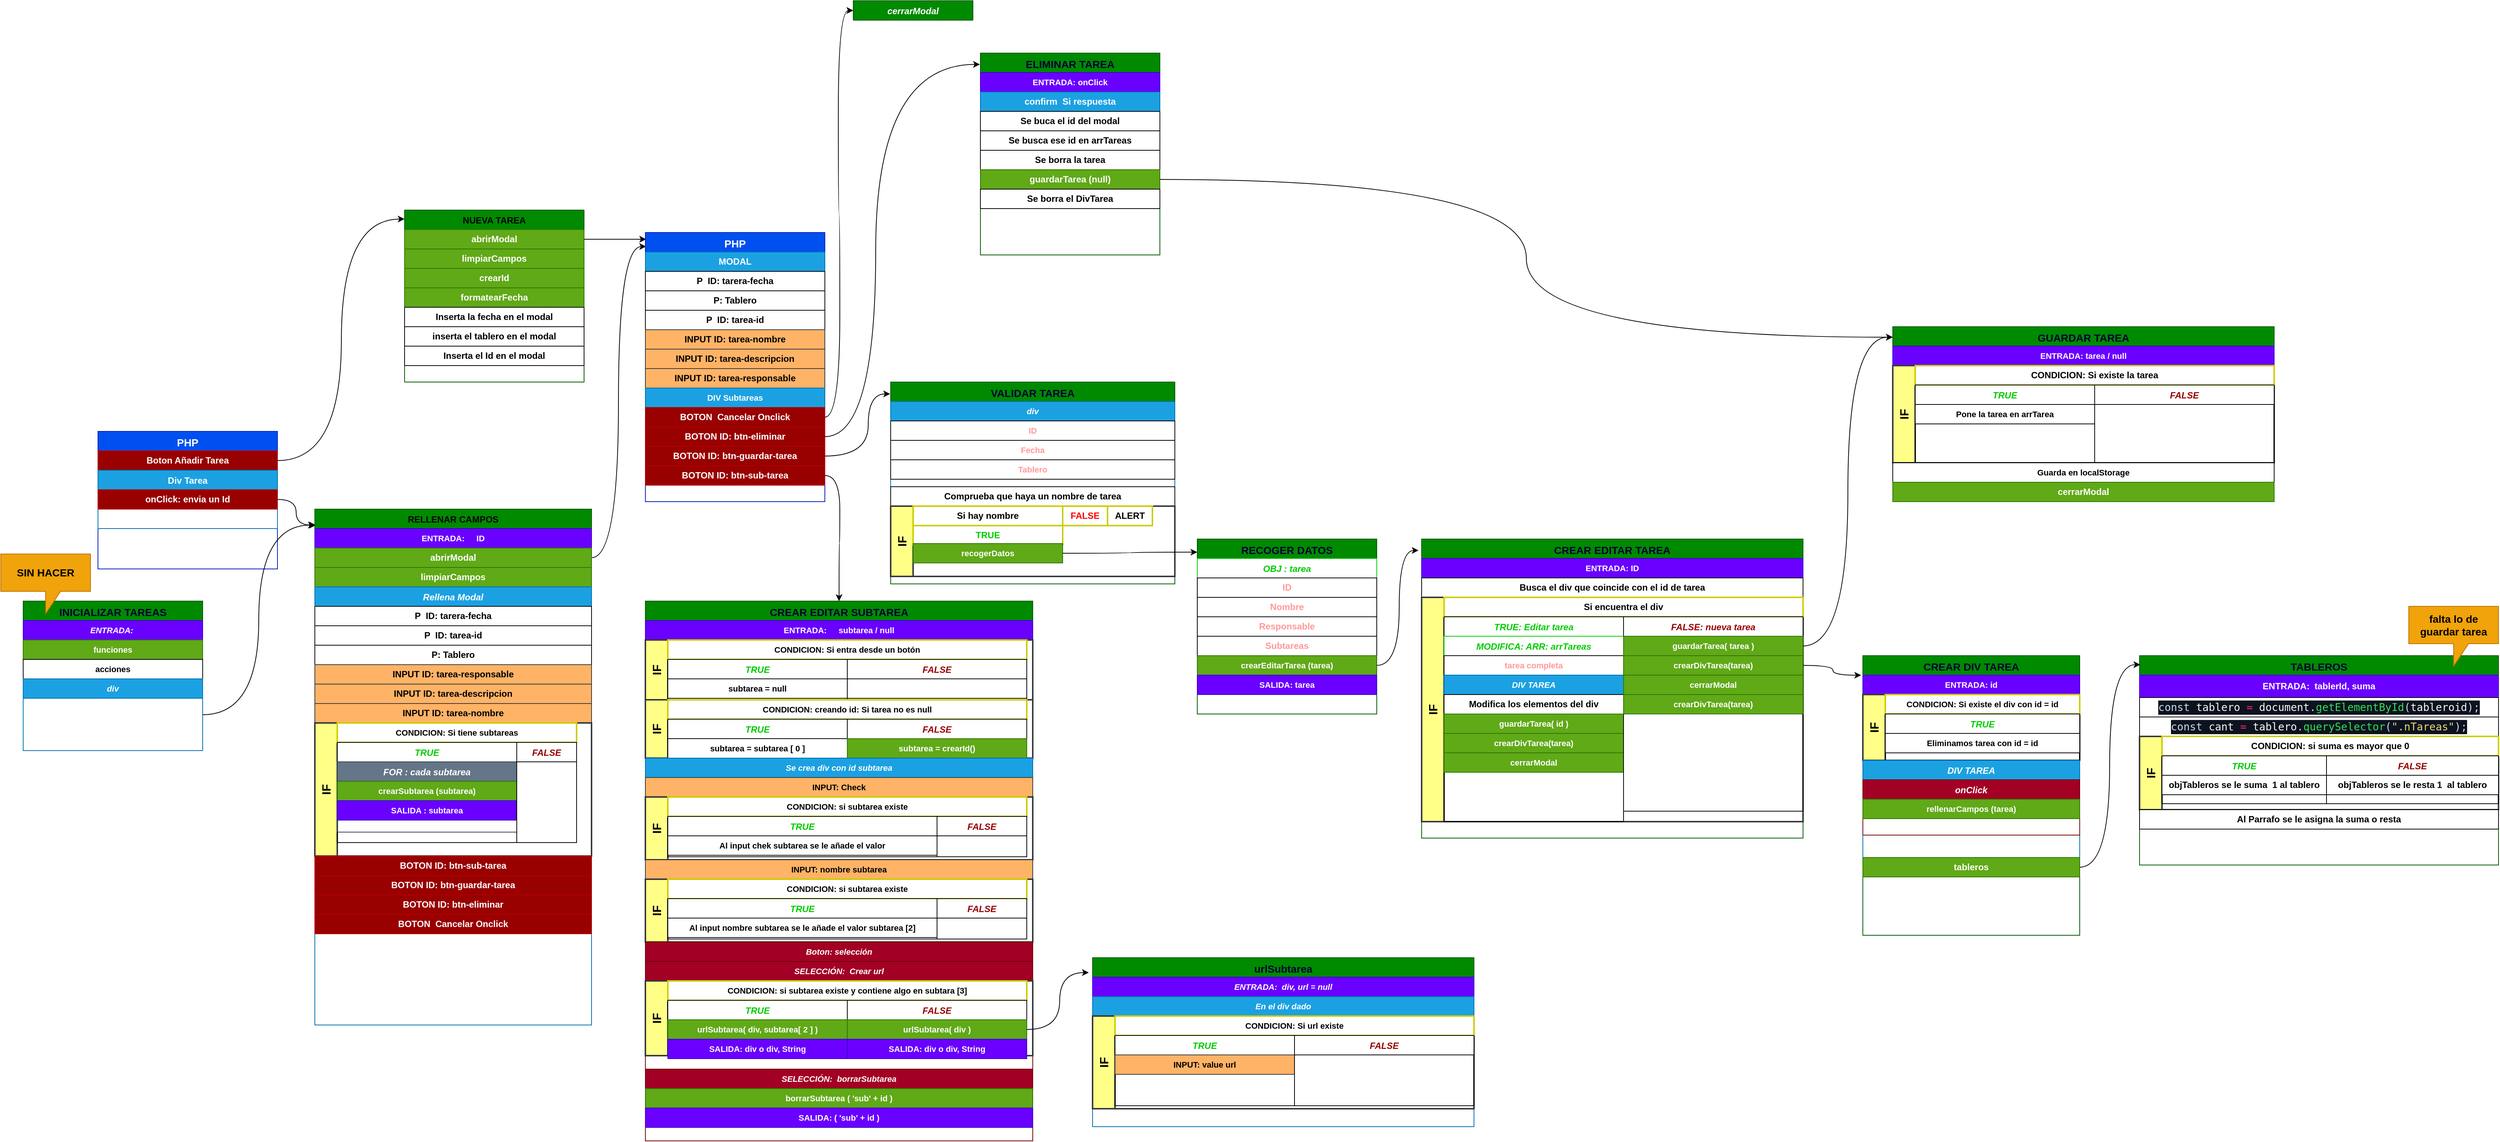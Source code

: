 <mxfile version="21.3.7" type="device" pages="6">
  <diagram id="punyJdf-jIbUqmlF7vAM" name="Página-4">
    <mxGraphModel dx="1834" dy="2048" grid="1" gridSize="10" guides="1" tooltips="1" connect="1" arrows="1" fold="1" page="0" pageScale="1" pageWidth="1200" pageHeight="1920" math="0" shadow="0">
      <root>
        <mxCell id="0" />
        <mxCell id="1" parent="0" />
        <mxCell id="NrVDEQDnBQGgSxbI515B-295" style="edgeStyle=orthogonalEdgeStyle;curved=1;rounded=0;orthogonalLoop=1;jettySize=auto;html=1;exitX=1;exitY=0.5;exitDx=0;exitDy=0;entryX=0;entryY=0.052;entryDx=0;entryDy=0;entryPerimeter=0;" parent="1" target="CclbAOjj2DgLXVoPSTtD-374" edge="1">
          <mxGeometry relative="1" as="geometry">
            <mxPoint x="300" y="-810" as="targetPoint" />
            <mxPoint x="350" y="-465" as="sourcePoint" />
          </mxGeometry>
        </mxCell>
        <mxCell id="NrVDEQDnBQGgSxbI515B-361" style="edgeStyle=orthogonalEdgeStyle;curved=1;rounded=0;orthogonalLoop=1;jettySize=auto;html=1;exitX=1;exitY=0.5;exitDx=0;exitDy=0;entryX=0.004;entryY=0.031;entryDx=0;entryDy=0;entryPerimeter=0;" parent="1" source="NrVDEQDnBQGgSxbI515B-103" target="CclbAOjj2DgLXVoPSTtD-387" edge="1">
          <mxGeometry relative="1" as="geometry">
            <mxPoint x="480" y="-315" as="targetPoint" />
          </mxGeometry>
        </mxCell>
        <mxCell id="CclbAOjj2DgLXVoPSTtD-374" value="NUEVA TAREA" style="swimlane;fontStyle=1;align=center;verticalAlign=top;childLayout=stackLayout;horizontal=1;startSize=26;horizontalStack=0;resizeParent=1;resizeLast=0;collapsible=1;marginBottom=0;rounded=0;shadow=0;strokeWidth=1;labelBackgroundColor=none;fillColor=#008a00;strokeColor=#005700;fontColor=#000000;fontFamily=Helvetica;fontSize=12;" parent="1" vertex="1">
          <mxGeometry x="520" y="-800" width="240" height="230" as="geometry">
            <mxRectangle x="30" y="2" width="160" height="26" as="alternateBounds" />
          </mxGeometry>
        </mxCell>
        <mxCell id="CclbAOjj2DgLXVoPSTtD-382" value="abrirModal" style="rounded=0;whiteSpace=wrap;html=1;fontStyle=1;fillColor=#60a917;fontColor=#ffffff;strokeColor=#2D7600;" parent="CclbAOjj2DgLXVoPSTtD-374" vertex="1">
          <mxGeometry y="26" width="240" height="26" as="geometry" />
        </mxCell>
        <mxCell id="CclbAOjj2DgLXVoPSTtD-383" value="limpiarCampos" style="rounded=0;whiteSpace=wrap;html=1;fontStyle=1;fillColor=#60a917;fontColor=#ffffff;strokeColor=#2D7600;" parent="CclbAOjj2DgLXVoPSTtD-374" vertex="1">
          <mxGeometry y="52" width="240" height="26" as="geometry" />
        </mxCell>
        <mxCell id="CclbAOjj2DgLXVoPSTtD-384" value="crearId" style="rounded=0;whiteSpace=wrap;html=1;fontStyle=1;fillColor=#60a917;fontColor=#ffffff;strokeColor=#2D7600;" parent="CclbAOjj2DgLXVoPSTtD-374" vertex="1">
          <mxGeometry y="78" width="240" height="26" as="geometry" />
        </mxCell>
        <mxCell id="CclbAOjj2DgLXVoPSTtD-395" value="formatearFecha" style="rounded=0;whiteSpace=wrap;html=1;fontStyle=1;fillColor=#60a917;fontColor=#ffffff;strokeColor=#2D7600;" parent="CclbAOjj2DgLXVoPSTtD-374" vertex="1">
          <mxGeometry y="104" width="240" height="26" as="geometry" />
        </mxCell>
        <mxCell id="NrVDEQDnBQGgSxbI515B-372" value="Inserta la fecha en el modal" style="rounded=0;whiteSpace=wrap;html=1;fontStyle=1" parent="CclbAOjj2DgLXVoPSTtD-374" vertex="1">
          <mxGeometry y="130" width="240" height="26" as="geometry" />
        </mxCell>
        <mxCell id="CclbAOjj2DgLXVoPSTtD-385" value="inserta el tablero en el modal" style="rounded=0;whiteSpace=wrap;html=1;fontStyle=1" parent="CclbAOjj2DgLXVoPSTtD-374" vertex="1">
          <mxGeometry y="156" width="240" height="26" as="geometry" />
        </mxCell>
        <mxCell id="NrVDEQDnBQGgSxbI515B-373" value="Inserta el Id en el modal" style="rounded=0;whiteSpace=wrap;html=1;fontStyle=1" parent="CclbAOjj2DgLXVoPSTtD-374" vertex="1">
          <mxGeometry y="182" width="240" height="26" as="geometry" />
        </mxCell>
        <mxCell id="CclbAOjj2DgLXVoPSTtD-396" style="edgeStyle=orthogonalEdgeStyle;rounded=0;orthogonalLoop=1;jettySize=auto;html=1;exitX=1;exitY=0.5;exitDx=0;exitDy=0;entryX=0.004;entryY=0.025;entryDx=0;entryDy=0;curved=1;entryPerimeter=0;" parent="1" source="CclbAOjj2DgLXVoPSTtD-382" target="CclbAOjj2DgLXVoPSTtD-463" edge="1">
          <mxGeometry relative="1" as="geometry">
            <mxPoint x="990" y="-597.5" as="targetPoint" />
          </mxGeometry>
        </mxCell>
        <mxCell id="CclbAOjj2DgLXVoPSTtD-398" style="edgeStyle=orthogonalEdgeStyle;shape=connector;curved=1;rounded=0;orthogonalLoop=1;jettySize=auto;html=1;exitX=1;exitY=0.5;exitDx=0;exitDy=0;entryX=0.004;entryY=0.052;entryDx=0;entryDy=0;labelBackgroundColor=default;strokeColor=default;fontFamily=Helvetica;fontSize=11;fontColor=default;endArrow=classic;entryPerimeter=0;" parent="1" source="CclbAOjj2DgLXVoPSTtD-397" target="CclbAOjj2DgLXVoPSTtD-463" edge="1">
          <mxGeometry relative="1" as="geometry">
            <mxPoint x="990" y="-452.5" as="targetPoint" />
          </mxGeometry>
        </mxCell>
        <mxCell id="CclbAOjj2DgLXVoPSTtD-387" value="RELLENAR CAMPOS" style="swimlane;fontStyle=1;align=center;verticalAlign=top;childLayout=stackLayout;horizontal=1;startSize=26;horizontalStack=0;resizeParent=1;resizeLast=0;collapsible=1;marginBottom=0;rounded=0;shadow=0;strokeWidth=1;labelBackgroundColor=none;fillColor=#008a00;strokeColor=#005700;fontColor=#000000;fontFamily=Helvetica;fontSize=12;" parent="1" vertex="1">
          <mxGeometry x="400" y="-400" width="370" height="690" as="geometry">
            <mxRectangle x="30" y="26" width="160" height="26" as="alternateBounds" />
          </mxGeometry>
        </mxCell>
        <mxCell id="p3ndVyxSaI7oVuIl856C-3" value="ENTRADA:&amp;nbsp;&lt;span style=&quot;white-space: pre;&quot;&gt;&#x9;&lt;/span&gt;ID" style="rounded=0;whiteSpace=wrap;html=1;fontStyle=1;fillColor=#6a00ff;fontColor=#ffffff;strokeColor=#3700CC;fontFamily=Helvetica;fontSize=11;" parent="CclbAOjj2DgLXVoPSTtD-387" vertex="1">
          <mxGeometry y="26" width="370" height="26" as="geometry" />
        </mxCell>
        <mxCell id="CclbAOjj2DgLXVoPSTtD-397" value="abrirModal" style="rounded=0;whiteSpace=wrap;html=1;fontStyle=1;fillColor=#60a917;fontColor=#ffffff;strokeColor=#2D7600;" parent="CclbAOjj2DgLXVoPSTtD-387" vertex="1">
          <mxGeometry y="52" width="370" height="26" as="geometry" />
        </mxCell>
        <mxCell id="p3ndVyxSaI7oVuIl856C-2" value="limpiarCampos" style="rounded=0;whiteSpace=wrap;html=1;fontStyle=1;fillColor=#60a917;fontColor=#ffffff;strokeColor=#2D7600;" parent="CclbAOjj2DgLXVoPSTtD-387" vertex="1">
          <mxGeometry y="78" width="370" height="26" as="geometry" />
        </mxCell>
        <mxCell id="ij2Dm8SQ9CkHd_1CGwGM-83" value="Rellena Modal" style="swimlane;fontStyle=3;align=center;verticalAlign=top;childLayout=stackLayout;horizontal=1;startSize=26;horizontalStack=0;resizeParent=1;resizeLast=0;collapsible=1;marginBottom=0;rounded=0;shadow=0;strokeWidth=1;labelBackgroundColor=none;fillColor=#1ba1e2;strokeColor=#006EAF;fontColor=#ffffff;" parent="CclbAOjj2DgLXVoPSTtD-387" vertex="1">
          <mxGeometry y="104" width="370" height="586" as="geometry">
            <mxRectangle y="52" width="240" height="26" as="alternateBounds" />
          </mxGeometry>
        </mxCell>
        <mxCell id="ij2Dm8SQ9CkHd_1CGwGM-92" value="P&amp;nbsp; ID: tarera-fecha" style="rounded=0;whiteSpace=wrap;html=1;fontStyle=1" parent="ij2Dm8SQ9CkHd_1CGwGM-83" vertex="1">
          <mxGeometry y="26" width="370" height="26" as="geometry" />
        </mxCell>
        <mxCell id="ij2Dm8SQ9CkHd_1CGwGM-94" value="P&amp;nbsp; ID: tarea-id" style="rounded=0;whiteSpace=wrap;html=1;fontStyle=1" parent="ij2Dm8SQ9CkHd_1CGwGM-83" vertex="1">
          <mxGeometry y="52" width="370" height="26" as="geometry" />
        </mxCell>
        <mxCell id="ij2Dm8SQ9CkHd_1CGwGM-93" value="P: Tablero" style="rounded=0;whiteSpace=wrap;html=1;fontStyle=1;fontFamily=Helvetica;fontSize=12;fontColor=default;" parent="ij2Dm8SQ9CkHd_1CGwGM-83" vertex="1">
          <mxGeometry y="78" width="370" height="26" as="geometry" />
        </mxCell>
        <mxCell id="ij2Dm8SQ9CkHd_1CGwGM-97" value="INPUT ID: tarea-responsable" style="rounded=0;whiteSpace=wrap;html=1;fontStyle=1;fillColor=#FFB366;strokeColor=#36393d;fontColor=#000000;" parent="ij2Dm8SQ9CkHd_1CGwGM-83" vertex="1">
          <mxGeometry y="104" width="370" height="26" as="geometry" />
        </mxCell>
        <mxCell id="ij2Dm8SQ9CkHd_1CGwGM-96" value="INPUT ID: tarea-descripcion" style="rounded=0;whiteSpace=wrap;html=1;fontStyle=1;fillColor=#FFB366;strokeColor=#36393d;fontColor=#000000;" parent="ij2Dm8SQ9CkHd_1CGwGM-83" vertex="1">
          <mxGeometry y="130" width="370" height="26" as="geometry" />
        </mxCell>
        <mxCell id="ij2Dm8SQ9CkHd_1CGwGM-95" value="INPUT ID: tarea-nombre" style="rounded=0;whiteSpace=wrap;html=1;fontStyle=1;fillColor=#FFB366;strokeColor=#36393d;fontColor=#000000;" parent="ij2Dm8SQ9CkHd_1CGwGM-83" vertex="1">
          <mxGeometry y="156" width="370" height="26" as="geometry" />
        </mxCell>
        <mxCell id="ij2Dm8SQ9CkHd_1CGwGM-105" value="IF" style="swimlane;horizontal=0;whiteSpace=wrap;html=1;fontFamily=Helvetica;fontSize=16;startSize=30;fillColor=#ffff88;strokeColor=#36393d;strokeWidth=2;fontColor=#000000;" parent="ij2Dm8SQ9CkHd_1CGwGM-83" vertex="1">
          <mxGeometry y="182" width="370" height="178" as="geometry">
            <mxRectangle x="170" y="450" width="40" height="140" as="alternateBounds" />
          </mxGeometry>
        </mxCell>
        <mxCell id="ij2Dm8SQ9CkHd_1CGwGM-106" value="CONDICION: Si tiene subtareas" style="rounded=0;whiteSpace=wrap;html=1;fontStyle=1;strokeColor=#CCCC00;strokeWidth=2;fontFamily=Helvetica;fontSize=11;fontColor=default;" parent="ij2Dm8SQ9CkHd_1CGwGM-105" vertex="1">
          <mxGeometry x="30" width="320" height="26" as="geometry" />
        </mxCell>
        <mxCell id="ij2Dm8SQ9CkHd_1CGwGM-107" value="TRUE" style="swimlane;fontStyle=3;align=center;verticalAlign=top;childLayout=stackLayout;horizontal=1;startSize=26;horizontalStack=0;resizeParent=1;resizeLast=0;collapsible=1;marginBottom=0;rounded=0;shadow=0;strokeWidth=1;labelBackgroundColor=none;fontFamily=Helvetica;fontSize=12;fontColor=#00CC00;" parent="ij2Dm8SQ9CkHd_1CGwGM-105" vertex="1">
          <mxGeometry x="30" y="26" width="240" height="134" as="geometry">
            <mxRectangle x="1490" y="-90" width="160" height="26" as="alternateBounds" />
          </mxGeometry>
        </mxCell>
        <mxCell id="ij2Dm8SQ9CkHd_1CGwGM-84" value="FOR : cada subtarea" style="swimlane;fontStyle=3;align=center;verticalAlign=top;childLayout=stackLayout;horizontal=1;startSize=26;horizontalStack=0;resizeParent=1;resizeLast=0;collapsible=1;marginBottom=0;rounded=0;shadow=0;strokeWidth=1;labelBackgroundColor=none;fillColor=#647687;strokeColor=#314354;fontColor=#ffffff;" parent="ij2Dm8SQ9CkHd_1CGwGM-107" vertex="1">
          <mxGeometry y="26" width="240" height="94" as="geometry">
            <mxRectangle y="26" width="240" height="26" as="alternateBounds" />
          </mxGeometry>
        </mxCell>
        <mxCell id="ij2Dm8SQ9CkHd_1CGwGM-104" value="crearSubtarea (subtarea)" style="rounded=0;whiteSpace=wrap;html=1;fontStyle=1;fillColor=#60a917;fontColor=#ffffff;strokeColor=#2D7600;fontFamily=Helvetica;fontSize=11;" parent="ij2Dm8SQ9CkHd_1CGwGM-84" vertex="1">
          <mxGeometry y="26" width="240" height="26" as="geometry" />
        </mxCell>
        <mxCell id="ij2Dm8SQ9CkHd_1CGwGM-109" value="SALIDA : subtarea" style="rounded=0;whiteSpace=wrap;html=1;fontStyle=1;fillColor=#6a00ff;fontColor=#ffffff;strokeColor=#3700CC;fontFamily=Helvetica;fontSize=11;" parent="ij2Dm8SQ9CkHd_1CGwGM-84" vertex="1">
          <mxGeometry y="52" width="240" height="26" as="geometry" />
        </mxCell>
        <mxCell id="ij2Dm8SQ9CkHd_1CGwGM-108" value="FALSE" style="swimlane;fontStyle=3;align=center;verticalAlign=top;childLayout=stackLayout;horizontal=1;startSize=26;horizontalStack=0;resizeParent=1;resizeLast=0;collapsible=1;marginBottom=0;rounded=0;shadow=0;strokeWidth=1;labelBackgroundColor=none;fontFamily=Helvetica;fontSize=12;fontColor=#990000;" parent="ij2Dm8SQ9CkHd_1CGwGM-105" vertex="1">
          <mxGeometry x="270" y="26" width="80" height="134" as="geometry">
            <mxRectangle x="1490" y="-90" width="160" height="26" as="alternateBounds" />
          </mxGeometry>
        </mxCell>
        <mxCell id="ij2Dm8SQ9CkHd_1CGwGM-101" value="BOTON ID: btn-sub-tarea" style="rounded=0;whiteSpace=wrap;html=1;fontStyle=1;fillColor=#990000;strokeColor=#B20000;fontColor=#ffffff;" parent="ij2Dm8SQ9CkHd_1CGwGM-83" vertex="1">
          <mxGeometry y="360" width="370" height="26" as="geometry" />
        </mxCell>
        <mxCell id="ij2Dm8SQ9CkHd_1CGwGM-100" value="BOTON ID: btn-guardar-tarea" style="rounded=0;whiteSpace=wrap;html=1;fontStyle=1;fillColor=#990000;strokeColor=#B20000;fontColor=#ffffff;" parent="ij2Dm8SQ9CkHd_1CGwGM-83" vertex="1">
          <mxGeometry y="386" width="370" height="26" as="geometry" />
        </mxCell>
        <mxCell id="ij2Dm8SQ9CkHd_1CGwGM-99" value="BOTON ID: btn-eliminar" style="rounded=0;whiteSpace=wrap;html=1;fontStyle=1;fillColor=#990000;strokeColor=#B20000;fontColor=#ffffff;" parent="ij2Dm8SQ9CkHd_1CGwGM-83" vertex="1">
          <mxGeometry y="412" width="370" height="26" as="geometry" />
        </mxCell>
        <mxCell id="ij2Dm8SQ9CkHd_1CGwGM-98" value="BOTON&amp;nbsp; Cancelar Onclick" style="rounded=0;whiteSpace=wrap;html=1;fontStyle=1;fillColor=#990000;strokeColor=#B20000;fontColor=#ffffff;" parent="ij2Dm8SQ9CkHd_1CGwGM-83" vertex="1">
          <mxGeometry y="438" width="370" height="26" as="geometry" />
        </mxCell>
        <mxCell id="CclbAOjj2DgLXVoPSTtD-407" value="PHP" style="swimlane;fontStyle=1;align=center;verticalAlign=top;childLayout=stackLayout;horizontal=1;startSize=26;horizontalStack=0;resizeParent=1;resizeLast=0;collapsible=1;marginBottom=0;rounded=0;shadow=0;strokeWidth=1;labelBackgroundColor=none;fillColor=#0050ef;strokeColor=#001DBC;fontColor=#ffffff;fontFamily=Helvetica;fontSize=14;" parent="1" vertex="1">
          <mxGeometry x="110" y="-504" width="240" height="184" as="geometry">
            <mxRectangle x="130" y="-390" width="160" height="26" as="alternateBounds" />
          </mxGeometry>
        </mxCell>
        <mxCell id="ij2Dm8SQ9CkHd_1CGwGM-82" value="Boton Añadir Tarea" style="rounded=0;whiteSpace=wrap;html=1;fontStyle=1;fillColor=#990000;strokeColor=#B20000;fontColor=#ffffff;fontFamily=Helvetica;fontSize=12;" parent="CclbAOjj2DgLXVoPSTtD-407" vertex="1">
          <mxGeometry y="26" width="240" height="26" as="geometry" />
        </mxCell>
        <mxCell id="NrVDEQDnBQGgSxbI515B-103" value="Div Tarea" style="swimlane;fontStyle=1;align=center;verticalAlign=top;childLayout=stackLayout;horizontal=1;startSize=26;horizontalStack=0;resizeParent=1;resizeLast=0;collapsible=1;marginBottom=0;rounded=0;shadow=0;strokeWidth=1;labelBackgroundColor=none;fillColor=#1ba1e2;strokeColor=#006EAF;fontColor=#ffffff;" parent="CclbAOjj2DgLXVoPSTtD-407" vertex="1">
          <mxGeometry y="52" width="240" height="78" as="geometry">
            <mxRectangle y="52" width="240" height="26" as="alternateBounds" />
          </mxGeometry>
        </mxCell>
        <mxCell id="ij2Dm8SQ9CkHd_1CGwGM-81" value="onClick: envia un Id" style="rounded=0;whiteSpace=wrap;html=1;fontStyle=1;fillColor=#990000;strokeColor=#B20000;fontColor=#ffffff;fontFamily=Helvetica;fontSize=12;" parent="NrVDEQDnBQGgSxbI515B-103" vertex="1">
          <mxGeometry y="26" width="240" height="26" as="geometry" />
        </mxCell>
        <mxCell id="CclbAOjj2DgLXVoPSTtD-463" value="PHP" style="swimlane;fontStyle=1;align=center;verticalAlign=top;childLayout=stackLayout;horizontal=1;startSize=26;horizontalStack=0;resizeParent=1;resizeLast=0;collapsible=1;marginBottom=0;rounded=0;shadow=0;strokeWidth=1;labelBackgroundColor=none;fillColor=#0050ef;strokeColor=#001DBC;fontColor=#ffffff;fontFamily=Helvetica;fontSize=14;" parent="1" vertex="1">
          <mxGeometry x="842" y="-770" width="240" height="360" as="geometry">
            <mxRectangle x="130" y="-390" width="160" height="26" as="alternateBounds" />
          </mxGeometry>
        </mxCell>
        <mxCell id="CclbAOjj2DgLXVoPSTtD-540" value="MODAL" style="rounded=0;whiteSpace=wrap;html=1;fontStyle=1;fillColor=#1ba1e2;fontColor=#ffffff;strokeColor=#006EAF;" parent="CclbAOjj2DgLXVoPSTtD-463" vertex="1">
          <mxGeometry y="26" width="240" height="26" as="geometry" />
        </mxCell>
        <mxCell id="CclbAOjj2DgLXVoPSTtD-491" value="P&amp;nbsp; ID: tarera-fecha" style="rounded=0;whiteSpace=wrap;html=1;fontStyle=1" parent="CclbAOjj2DgLXVoPSTtD-463" vertex="1">
          <mxGeometry y="52" width="240" height="26" as="geometry" />
        </mxCell>
        <mxCell id="ij2Dm8SQ9CkHd_1CGwGM-90" value="P: Tablero" style="rounded=0;whiteSpace=wrap;html=1;fontStyle=1;fontFamily=Helvetica;fontSize=12;fontColor=default;" parent="CclbAOjj2DgLXVoPSTtD-463" vertex="1">
          <mxGeometry y="78" width="240" height="26" as="geometry" />
        </mxCell>
        <mxCell id="CclbAOjj2DgLXVoPSTtD-490" value="P&amp;nbsp; ID: tarea-id" style="rounded=0;whiteSpace=wrap;html=1;fontStyle=1" parent="CclbAOjj2DgLXVoPSTtD-463" vertex="1">
          <mxGeometry y="104" width="240" height="26" as="geometry" />
        </mxCell>
        <mxCell id="CclbAOjj2DgLXVoPSTtD-506" value="INPUT ID: tarea-nombre" style="rounded=0;whiteSpace=wrap;html=1;fontStyle=1;fillColor=#FFB366;strokeColor=#36393d;fontColor=#000000;" parent="CclbAOjj2DgLXVoPSTtD-463" vertex="1">
          <mxGeometry y="130" width="240" height="26" as="geometry" />
        </mxCell>
        <mxCell id="CclbAOjj2DgLXVoPSTtD-507" value="INPUT ID: tarea-descripcion" style="rounded=0;whiteSpace=wrap;html=1;fontStyle=1;fillColor=#FFB366;strokeColor=#36393d;fontColor=#000000;" parent="CclbAOjj2DgLXVoPSTtD-463" vertex="1">
          <mxGeometry y="156" width="240" height="26" as="geometry" />
        </mxCell>
        <mxCell id="CclbAOjj2DgLXVoPSTtD-508" value="INPUT ID: tarea-responsable" style="rounded=0;whiteSpace=wrap;html=1;fontStyle=1;fillColor=#FFB366;strokeColor=#36393d;fontColor=#000000;" parent="CclbAOjj2DgLXVoPSTtD-463" vertex="1">
          <mxGeometry y="182" width="240" height="26" as="geometry" />
        </mxCell>
        <mxCell id="ij2Dm8SQ9CkHd_1CGwGM-111" value="DIV Subtareas" style="rounded=0;whiteSpace=wrap;html=1;fontStyle=1;fillColor=#1ba1e2;fontColor=#ffffff;strokeColor=#006EAF;fontFamily=Helvetica;fontSize=11;" parent="CclbAOjj2DgLXVoPSTtD-463" vertex="1">
          <mxGeometry y="208" width="240" height="26" as="geometry" />
        </mxCell>
        <mxCell id="CclbAOjj2DgLXVoPSTtD-536" value="BOTON&amp;nbsp; Cancelar Onclick" style="rounded=0;whiteSpace=wrap;html=1;fontStyle=1;fillColor=#990000;strokeColor=#B20000;fontColor=#ffffff;" parent="CclbAOjj2DgLXVoPSTtD-463" vertex="1">
          <mxGeometry y="234" width="240" height="26" as="geometry" />
        </mxCell>
        <mxCell id="CclbAOjj2DgLXVoPSTtD-537" value="BOTON ID: btn-eliminar" style="rounded=0;whiteSpace=wrap;html=1;fontStyle=1;fillColor=#990000;strokeColor=#B20000;fontColor=#ffffff;" parent="CclbAOjj2DgLXVoPSTtD-463" vertex="1">
          <mxGeometry y="260" width="240" height="26" as="geometry" />
        </mxCell>
        <mxCell id="CclbAOjj2DgLXVoPSTtD-538" value="BOTON ID: btn-guardar-tarea" style="rounded=0;whiteSpace=wrap;html=1;fontStyle=1;fillColor=#990000;strokeColor=#B20000;fontColor=#ffffff;" parent="CclbAOjj2DgLXVoPSTtD-463" vertex="1">
          <mxGeometry y="286" width="240" height="26" as="geometry" />
        </mxCell>
        <mxCell id="CclbAOjj2DgLXVoPSTtD-539" value="BOTON ID: btn-sub-tarea" style="rounded=0;whiteSpace=wrap;html=1;fontStyle=1;fillColor=#990000;strokeColor=#B20000;fontColor=#ffffff;" parent="CclbAOjj2DgLXVoPSTtD-463" vertex="1">
          <mxGeometry y="312" width="240" height="26" as="geometry" />
        </mxCell>
        <mxCell id="NrVDEQDnBQGgSxbI515B-263" value="cerrarModal" style="swimlane;fontStyle=3;align=center;verticalAlign=top;childLayout=stackLayout;horizontal=1;startSize=26;horizontalStack=0;resizeParent=1;resizeLast=0;collapsible=1;marginBottom=0;rounded=0;shadow=0;strokeWidth=1;labelBackgroundColor=none;fillColor=#008a00;strokeColor=#005700;fontColor=#ffffff;fontFamily=Helvetica;fontSize=12;" parent="1" vertex="1" collapsed="1">
          <mxGeometry x="1120" y="-1080" width="160" height="26" as="geometry">
            <mxRectangle x="210" y="120" width="240" height="106" as="alternateBounds" />
          </mxGeometry>
        </mxCell>
        <mxCell id="NrVDEQDnBQGgSxbI515B-264" value="Descripción" style="swimlane;fontStyle=2;align=center;verticalAlign=top;childLayout=stackLayout;horizontal=1;startSize=26;horizontalStack=0;resizeParent=1;resizeLast=0;collapsible=1;marginBottom=0;rounded=0;shadow=0;strokeWidth=1;labelBackgroundColor=none;fillColor=#182E3E;strokeColor=#FFFFFF;fontColor=#FFFFFF;fontFamily=Helvetica;fontSize=11;" parent="NrVDEQDnBQGgSxbI515B-263" vertex="1" collapsed="1">
          <mxGeometry y="26" width="240" height="26" as="geometry">
            <mxRectangle y="26" width="240" height="74" as="alternateBounds" />
          </mxGeometry>
        </mxCell>
        <mxCell id="NrVDEQDnBQGgSxbI515B-265" value="..." style="text;align=left;verticalAlign=top;spacingLeft=4;spacingRight=4;overflow=hidden;rotatable=0;points=[[0,0.5],[1,0.5]];portConstraint=eastwest;labelBackgroundColor=none;fontColor=default;whiteSpace=wrap;html=1;labelBorderColor=none;fontSize=11;fontFamily=Helvetica;" parent="NrVDEQDnBQGgSxbI515B-264" vertex="1">
          <mxGeometry y="26" width="240" height="44" as="geometry" />
        </mxCell>
        <mxCell id="NrVDEQDnBQGgSxbI515B-266" value="Variables" style="swimlane;fontStyle=2;align=center;verticalAlign=top;childLayout=stackLayout;horizontal=1;startSize=26;horizontalStack=0;resizeParent=1;resizeLast=0;collapsible=1;marginBottom=0;rounded=0;shadow=0;strokeWidth=1;labelBackgroundColor=none;fillColor=#182E3E;strokeColor=#FFFFFF;fontColor=#FFFFFF;fontFamily=Helvetica;fontSize=11;" parent="NrVDEQDnBQGgSxbI515B-263" vertex="1" collapsed="1">
          <mxGeometry y="52" width="240" height="28" as="geometry">
            <mxRectangle y="52" width="240" height="158" as="alternateBounds" />
          </mxGeometry>
        </mxCell>
        <mxCell id="NrVDEQDnBQGgSxbI515B-267" value="..." style="text;align=left;verticalAlign=top;spacingLeft=4;spacingRight=4;overflow=hidden;rotatable=0;points=[[0,0.5],[1,0.5]];portConstraint=eastwest;labelBackgroundColor=none;fontColor=default;whiteSpace=wrap;html=1;fontSize=11;fontFamily=Helvetica;" parent="NrVDEQDnBQGgSxbI515B-266" vertex="1">
          <mxGeometry y="26" width="240" height="124" as="geometry" />
        </mxCell>
        <mxCell id="NrVDEQDnBQGgSxbI515B-268" value="Salidas" style="swimlane;fontStyle=2;align=center;verticalAlign=top;childLayout=stackLayout;horizontal=1;startSize=26;horizontalStack=0;resizeParent=1;resizeLast=0;collapsible=1;marginBottom=0;rounded=0;shadow=0;strokeWidth=1;labelBackgroundColor=none;fillColor=#182E3E;strokeColor=#FFFFFF;fontColor=#FFFFFF;fontFamily=Helvetica;fontSize=11;" parent="NrVDEQDnBQGgSxbI515B-263" vertex="1" collapsed="1">
          <mxGeometry y="80" width="240" height="26" as="geometry">
            <mxRectangle y="80" width="240" height="122" as="alternateBounds" />
          </mxGeometry>
        </mxCell>
        <mxCell id="NrVDEQDnBQGgSxbI515B-269" value=" -&gt;" style="text;align=right;verticalAlign=top;spacingLeft=4;spacingRight=4;overflow=hidden;rotatable=0;points=[[0,0.5],[1,0.5]];portConstraint=eastwest;labelBackgroundColor=none;fontColor=default;fontSize=11;fontFamily=Helvetica;" parent="NrVDEQDnBQGgSxbI515B-268" vertex="1">
          <mxGeometry y="26" width="240" height="30" as="geometry" />
        </mxCell>
        <mxCell id="NrVDEQDnBQGgSxbI515B-270" value="" style="line;html=1;strokeWidth=1;align=left;verticalAlign=middle;spacingTop=-1;spacingLeft=3;spacingRight=3;rotatable=0;labelPosition=right;points=[];portConstraint=eastwest;labelBackgroundColor=none;fillColor=#182E3E;strokeColor=#FFFFFF;fontColor=#FFFFFF;fontFamily=Helvetica;fontSize=11;" parent="NrVDEQDnBQGgSxbI515B-268" vertex="1">
          <mxGeometry y="56" width="240" height="8" as="geometry" />
        </mxCell>
        <mxCell id="CclbAOjj2DgLXVoPSTtD-552" style="edgeStyle=orthogonalEdgeStyle;shape=connector;curved=1;rounded=0;orthogonalLoop=1;jettySize=auto;html=1;exitX=1;exitY=0.5;exitDx=0;exitDy=0;entryX=0;entryY=0.5;entryDx=0;entryDy=0;labelBackgroundColor=default;strokeColor=default;fontFamily=Helvetica;fontSize=11;fontColor=default;endArrow=classic;" parent="1" source="CclbAOjj2DgLXVoPSTtD-536" target="NrVDEQDnBQGgSxbI515B-263" edge="1">
          <mxGeometry relative="1" as="geometry" />
        </mxCell>
        <mxCell id="CclbAOjj2DgLXVoPSTtD-568" value="CREAR EDITAR SUBTAREA" style="swimlane;fontStyle=1;align=center;verticalAlign=top;childLayout=stackLayout;horizontal=1;startSize=26;horizontalStack=0;resizeParent=1;resizeLast=0;collapsible=1;marginBottom=0;rounded=0;shadow=0;strokeWidth=1;labelBackgroundColor=none;fillColor=#008a00;strokeColor=#005700;fontColor=#000033;fontFamily=Helvetica;fontSize=14;" parent="1" vertex="1">
          <mxGeometry x="842" y="-277" width="518" height="722" as="geometry">
            <mxRectangle x="30" y="26" width="160" height="26" as="alternateBounds" />
          </mxGeometry>
        </mxCell>
        <mxCell id="5UcspiP-r22wAof2Nkbb-20" value="ENTRADA:&amp;nbsp;&lt;span style=&quot;white-space: pre;&quot;&gt;&#x9;&lt;/span&gt;subtarea / null" style="rounded=0;whiteSpace=wrap;html=1;fontStyle=1;fillColor=#6a00ff;fontColor=#ffffff;strokeColor=#3700CC;fontFamily=Helvetica;fontSize=11;" parent="CclbAOjj2DgLXVoPSTtD-568" vertex="1">
          <mxGeometry y="26" width="518" height="26" as="geometry" />
        </mxCell>
        <mxCell id="ij2Dm8SQ9CkHd_1CGwGM-158" value="IF" style="swimlane;horizontal=0;whiteSpace=wrap;html=1;fontFamily=Helvetica;fontSize=16;startSize=30;fillColor=#ffff88;strokeColor=#36393d;strokeWidth=2;fontColor=#000000;" parent="CclbAOjj2DgLXVoPSTtD-568" vertex="1">
          <mxGeometry y="52" width="518" height="80" as="geometry">
            <mxRectangle x="170" y="450" width="40" height="140" as="alternateBounds" />
          </mxGeometry>
        </mxCell>
        <mxCell id="ij2Dm8SQ9CkHd_1CGwGM-159" value="CONDICION: Si entra desde un botón" style="rounded=0;whiteSpace=wrap;html=1;fontStyle=1;strokeColor=#CCCC00;strokeWidth=2;fontFamily=Helvetica;fontSize=11;fontColor=default;" parent="ij2Dm8SQ9CkHd_1CGwGM-158" vertex="1">
          <mxGeometry x="30" width="480" height="26" as="geometry" />
        </mxCell>
        <mxCell id="ij2Dm8SQ9CkHd_1CGwGM-160" value="TRUE" style="swimlane;fontStyle=3;align=center;verticalAlign=top;childLayout=stackLayout;horizontal=1;startSize=26;horizontalStack=0;resizeParent=1;resizeLast=0;collapsible=1;marginBottom=0;rounded=0;shadow=0;strokeWidth=1;labelBackgroundColor=none;fontFamily=Helvetica;fontSize=12;fontColor=#00CC00;" parent="ij2Dm8SQ9CkHd_1CGwGM-158" vertex="1">
          <mxGeometry x="30" y="26" width="240" height="54" as="geometry">
            <mxRectangle x="1490" y="-90" width="160" height="26" as="alternateBounds" />
          </mxGeometry>
        </mxCell>
        <mxCell id="ij2Dm8SQ9CkHd_1CGwGM-162" value="subtarea = null" style="rounded=0;whiteSpace=wrap;html=1;fontStyle=1;fontFamily=Helvetica;fontSize=11;fontColor=default;" parent="ij2Dm8SQ9CkHd_1CGwGM-160" vertex="1">
          <mxGeometry y="26" width="240" height="26" as="geometry" />
        </mxCell>
        <mxCell id="ij2Dm8SQ9CkHd_1CGwGM-161" value="FALSE" style="swimlane;fontStyle=3;align=center;verticalAlign=top;childLayout=stackLayout;horizontal=1;startSize=26;horizontalStack=0;resizeParent=1;resizeLast=0;collapsible=1;marginBottom=0;rounded=0;shadow=0;strokeWidth=1;labelBackgroundColor=none;fontFamily=Helvetica;fontSize=12;fontColor=#990000;" parent="ij2Dm8SQ9CkHd_1CGwGM-158" vertex="1">
          <mxGeometry x="270" y="26" width="240" height="54" as="geometry">
            <mxRectangle x="1490" y="-90" width="160" height="26" as="alternateBounds" />
          </mxGeometry>
        </mxCell>
        <mxCell id="ij2Dm8SQ9CkHd_1CGwGM-163" value="" style="rounded=0;whiteSpace=wrap;html=1;fontStyle=1;fontFamily=Helvetica;fontSize=11;fontColor=default;" parent="ij2Dm8SQ9CkHd_1CGwGM-161" vertex="1">
          <mxGeometry y="26" width="240" height="26" as="geometry" />
        </mxCell>
        <mxCell id="ij2Dm8SQ9CkHd_1CGwGM-164" value="IF" style="swimlane;horizontal=0;whiteSpace=wrap;html=1;fontFamily=Helvetica;fontSize=16;startSize=30;fillColor=#ffff88;strokeColor=#36393d;strokeWidth=2;fontColor=#000000;" parent="CclbAOjj2DgLXVoPSTtD-568" vertex="1">
          <mxGeometry y="132" width="518" height="78" as="geometry">
            <mxRectangle x="170" y="450" width="40" height="140" as="alternateBounds" />
          </mxGeometry>
        </mxCell>
        <mxCell id="ij2Dm8SQ9CkHd_1CGwGM-165" value="CONDICION: creando id: Si tarea no es null" style="rounded=0;whiteSpace=wrap;html=1;fontStyle=1;strokeColor=#CCCC00;strokeWidth=2;fontFamily=Helvetica;fontSize=11;fontColor=default;" parent="ij2Dm8SQ9CkHd_1CGwGM-164" vertex="1">
          <mxGeometry x="30" width="480" height="26" as="geometry" />
        </mxCell>
        <mxCell id="ij2Dm8SQ9CkHd_1CGwGM-166" value="TRUE" style="swimlane;fontStyle=3;align=center;verticalAlign=top;childLayout=stackLayout;horizontal=1;startSize=26;horizontalStack=0;resizeParent=1;resizeLast=0;collapsible=1;marginBottom=0;rounded=0;shadow=0;strokeWidth=1;labelBackgroundColor=none;fontFamily=Helvetica;fontSize=12;fontColor=#00CC00;" parent="ij2Dm8SQ9CkHd_1CGwGM-164" vertex="1">
          <mxGeometry x="30" y="26" width="240" height="54" as="geometry">
            <mxRectangle x="1490" y="-90" width="160" height="26" as="alternateBounds" />
          </mxGeometry>
        </mxCell>
        <mxCell id="ij2Dm8SQ9CkHd_1CGwGM-167" value="subtarea = subtarea [ 0 ]" style="rounded=0;whiteSpace=wrap;html=1;fontStyle=1;fontFamily=Helvetica;fontSize=11;fontColor=default;" parent="ij2Dm8SQ9CkHd_1CGwGM-166" vertex="1">
          <mxGeometry y="26" width="240" height="26" as="geometry" />
        </mxCell>
        <mxCell id="ij2Dm8SQ9CkHd_1CGwGM-168" value="FALSE" style="swimlane;fontStyle=3;align=center;verticalAlign=top;childLayout=stackLayout;horizontal=1;startSize=26;horizontalStack=0;resizeParent=1;resizeLast=0;collapsible=1;marginBottom=0;rounded=0;shadow=0;strokeWidth=1;labelBackgroundColor=none;fontFamily=Helvetica;fontSize=12;fontColor=#990000;" parent="ij2Dm8SQ9CkHd_1CGwGM-164" vertex="1">
          <mxGeometry x="270" y="26" width="240" height="54" as="geometry">
            <mxRectangle x="1490" y="-90" width="160" height="26" as="alternateBounds" />
          </mxGeometry>
        </mxCell>
        <mxCell id="ij2Dm8SQ9CkHd_1CGwGM-176" value="subtarea = crearId()" style="rounded=0;whiteSpace=wrap;html=1;fontStyle=1;fillColor=#60a917;fontColor=#ffffff;strokeColor=#2D7600;fontFamily=Helvetica;fontSize=11;" parent="ij2Dm8SQ9CkHd_1CGwGM-168" vertex="1">
          <mxGeometry y="26" width="240" height="26" as="geometry" />
        </mxCell>
        <mxCell id="ij2Dm8SQ9CkHd_1CGwGM-173" value="Se crea div con id subtarea" style="swimlane;fontStyle=3;align=center;verticalAlign=top;childLayout=stackLayout;horizontal=1;startSize=26;horizontalStack=0;resizeParent=1;resizeLast=0;collapsible=1;marginBottom=0;rounded=0;shadow=0;strokeWidth=1;labelBackgroundColor=none;fillColor=#1ba1e2;strokeColor=#006EAF;fontColor=#ffffff;fontFamily=Helvetica;fontSize=11;" parent="CclbAOjj2DgLXVoPSTtD-568" vertex="1">
          <mxGeometry y="210" width="518" height="512" as="geometry">
            <mxRectangle y="210" width="518" height="26" as="alternateBounds" />
          </mxGeometry>
        </mxCell>
        <mxCell id="ij2Dm8SQ9CkHd_1CGwGM-179" value="INPUT: Check" style="rounded=0;whiteSpace=wrap;html=1;fontStyle=1;fillColor=#FFB366;strokeColor=#36393d;fontColor=#000000;fontFamily=Helvetica;fontSize=11;" parent="ij2Dm8SQ9CkHd_1CGwGM-173" vertex="1">
          <mxGeometry y="26" width="518" height="26" as="geometry" />
        </mxCell>
        <mxCell id="ij2Dm8SQ9CkHd_1CGwGM-181" value="IF" style="swimlane;horizontal=0;whiteSpace=wrap;html=1;fontFamily=Helvetica;fontSize=16;startSize=30;fillColor=#ffff88;strokeColor=#36393d;strokeWidth=2;fontColor=#000000;" parent="ij2Dm8SQ9CkHd_1CGwGM-173" vertex="1">
          <mxGeometry y="52" width="518" height="84" as="geometry">
            <mxRectangle x="170" y="450" width="40" height="140" as="alternateBounds" />
          </mxGeometry>
        </mxCell>
        <mxCell id="ij2Dm8SQ9CkHd_1CGwGM-182" value="CONDICION: si subtarea existe" style="rounded=0;whiteSpace=wrap;html=1;fontStyle=1;strokeColor=#CCCC00;strokeWidth=2;fontFamily=Helvetica;fontSize=11;fontColor=default;" parent="ij2Dm8SQ9CkHd_1CGwGM-181" vertex="1">
          <mxGeometry x="30" width="480" height="26" as="geometry" />
        </mxCell>
        <mxCell id="ij2Dm8SQ9CkHd_1CGwGM-183" value="TRUE" style="swimlane;fontStyle=3;align=center;verticalAlign=top;childLayout=stackLayout;horizontal=1;startSize=26;horizontalStack=0;resizeParent=1;resizeLast=0;collapsible=1;marginBottom=0;rounded=0;shadow=0;strokeWidth=1;labelBackgroundColor=none;fontFamily=Helvetica;fontSize=12;fontColor=#00CC00;" parent="ij2Dm8SQ9CkHd_1CGwGM-181" vertex="1">
          <mxGeometry x="30" y="26" width="360" height="54" as="geometry">
            <mxRectangle x="1490" y="-90" width="160" height="26" as="alternateBounds" />
          </mxGeometry>
        </mxCell>
        <mxCell id="ij2Dm8SQ9CkHd_1CGwGM-185" value="Al input chek subtarea se le añade el valor" style="rounded=0;whiteSpace=wrap;html=1;fontStyle=1;fontFamily=Helvetica;fontSize=11;fontColor=default;" parent="ij2Dm8SQ9CkHd_1CGwGM-183" vertex="1">
          <mxGeometry y="26" width="360" height="26" as="geometry" />
        </mxCell>
        <mxCell id="ij2Dm8SQ9CkHd_1CGwGM-184" value="FALSE" style="swimlane;fontStyle=3;align=center;verticalAlign=top;childLayout=stackLayout;horizontal=1;startSize=26;horizontalStack=0;resizeParent=1;resizeLast=0;collapsible=1;marginBottom=0;rounded=0;shadow=0;strokeWidth=1;labelBackgroundColor=none;fontFamily=Helvetica;fontSize=12;fontColor=#990000;" parent="ij2Dm8SQ9CkHd_1CGwGM-181" vertex="1">
          <mxGeometry x="390" y="26" width="120" height="54" as="geometry">
            <mxRectangle x="1490" y="-90" width="160" height="26" as="alternateBounds" />
          </mxGeometry>
        </mxCell>
        <mxCell id="ij2Dm8SQ9CkHd_1CGwGM-180" value="INPUT: nombre subtarea" style="rounded=0;whiteSpace=wrap;html=1;fontStyle=1;fillColor=#FFB366;strokeColor=#36393d;fontColor=#000000;fontFamily=Helvetica;fontSize=11;" parent="ij2Dm8SQ9CkHd_1CGwGM-173" vertex="1">
          <mxGeometry y="136" width="518" height="26" as="geometry" />
        </mxCell>
        <mxCell id="ij2Dm8SQ9CkHd_1CGwGM-186" value="IF" style="swimlane;horizontal=0;whiteSpace=wrap;html=1;fontFamily=Helvetica;fontSize=16;startSize=30;fillColor=#ffff88;strokeColor=#36393d;strokeWidth=2;fontColor=#000000;" parent="ij2Dm8SQ9CkHd_1CGwGM-173" vertex="1">
          <mxGeometry y="162" width="518" height="84" as="geometry">
            <mxRectangle x="170" y="450" width="40" height="140" as="alternateBounds" />
          </mxGeometry>
        </mxCell>
        <mxCell id="ij2Dm8SQ9CkHd_1CGwGM-187" value="CONDICION: si subtarea existe" style="rounded=0;whiteSpace=wrap;html=1;fontStyle=1;strokeColor=#CCCC00;strokeWidth=2;fontFamily=Helvetica;fontSize=11;fontColor=default;" parent="ij2Dm8SQ9CkHd_1CGwGM-186" vertex="1">
          <mxGeometry x="30" width="480" height="26" as="geometry" />
        </mxCell>
        <mxCell id="ij2Dm8SQ9CkHd_1CGwGM-188" value="TRUE" style="swimlane;fontStyle=3;align=center;verticalAlign=top;childLayout=stackLayout;horizontal=1;startSize=26;horizontalStack=0;resizeParent=1;resizeLast=0;collapsible=1;marginBottom=0;rounded=0;shadow=0;strokeWidth=1;labelBackgroundColor=none;fontFamily=Helvetica;fontSize=12;fontColor=#00CC00;" parent="ij2Dm8SQ9CkHd_1CGwGM-186" vertex="1">
          <mxGeometry x="30" y="26" width="360" height="54" as="geometry">
            <mxRectangle x="1490" y="-90" width="160" height="26" as="alternateBounds" />
          </mxGeometry>
        </mxCell>
        <mxCell id="ij2Dm8SQ9CkHd_1CGwGM-189" value="Al input nombre subtarea se le añade el valor subtarea [2]" style="rounded=0;whiteSpace=wrap;html=1;fontStyle=1;fontFamily=Helvetica;fontSize=11;fontColor=default;" parent="ij2Dm8SQ9CkHd_1CGwGM-188" vertex="1">
          <mxGeometry y="26" width="360" height="26" as="geometry" />
        </mxCell>
        <mxCell id="ij2Dm8SQ9CkHd_1CGwGM-190" value="FALSE" style="swimlane;fontStyle=3;align=center;verticalAlign=top;childLayout=stackLayout;horizontal=1;startSize=26;horizontalStack=0;resizeParent=1;resizeLast=0;collapsible=1;marginBottom=0;rounded=0;shadow=0;strokeWidth=1;labelBackgroundColor=none;fontFamily=Helvetica;fontSize=12;fontColor=#990000;" parent="ij2Dm8SQ9CkHd_1CGwGM-186" vertex="1">
          <mxGeometry x="390" y="26" width="120" height="54" as="geometry">
            <mxRectangle x="1490" y="-90" width="160" height="26" as="alternateBounds" />
          </mxGeometry>
        </mxCell>
        <mxCell id="ij2Dm8SQ9CkHd_1CGwGM-174" value="Boton: selección" style="swimlane;fontStyle=3;align=center;verticalAlign=top;childLayout=stackLayout;horizontal=1;startSize=26;horizontalStack=0;resizeParent=1;resizeLast=0;collapsible=1;marginBottom=0;rounded=0;shadow=0;strokeWidth=1;labelBackgroundColor=none;fillColor=#a20025;strokeColor=#6F0000;fontColor=#ffffff;fontFamily=Helvetica;fontSize=11;" parent="ij2Dm8SQ9CkHd_1CGwGM-173" vertex="1">
          <mxGeometry y="246" width="518" height="266" as="geometry">
            <mxRectangle y="26" width="240" height="26" as="alternateBounds" />
          </mxGeometry>
        </mxCell>
        <mxCell id="ij2Dm8SQ9CkHd_1CGwGM-192" value="SELECCIÓN:  Crear url" style="swimlane;fontStyle=3;align=center;verticalAlign=top;childLayout=stackLayout;horizontal=1;startSize=26;horizontalStack=0;resizeParent=1;resizeLast=0;collapsible=1;marginBottom=0;rounded=0;shadow=0;strokeWidth=1;labelBackgroundColor=none;fillColor=#a20025;strokeColor=#6F0000;fontColor=#ffffff;fontFamily=Helvetica;fontSize=11;" parent="ij2Dm8SQ9CkHd_1CGwGM-174" vertex="1">
          <mxGeometry y="26" width="518" height="144" as="geometry">
            <mxRectangle y="26" width="240" height="26" as="alternateBounds" />
          </mxGeometry>
        </mxCell>
        <mxCell id="ij2Dm8SQ9CkHd_1CGwGM-198" value="IF" style="swimlane;horizontal=0;whiteSpace=wrap;html=1;fontFamily=Helvetica;fontSize=16;startSize=30;fillColor=#ffff88;strokeColor=#36393d;strokeWidth=2;fontColor=#000000;" parent="ij2Dm8SQ9CkHd_1CGwGM-192" vertex="1">
          <mxGeometry y="26" width="518" height="100" as="geometry">
            <mxRectangle x="170" y="450" width="40" height="140" as="alternateBounds" />
          </mxGeometry>
        </mxCell>
        <mxCell id="ij2Dm8SQ9CkHd_1CGwGM-199" value="CONDICION: si subtarea existe y contiene algo en subtara [3]" style="rounded=0;whiteSpace=wrap;html=1;fontStyle=1;strokeColor=#CCCC00;strokeWidth=2;fontFamily=Helvetica;fontSize=11;fontColor=default;" parent="ij2Dm8SQ9CkHd_1CGwGM-198" vertex="1">
          <mxGeometry x="30" width="480" height="26" as="geometry" />
        </mxCell>
        <mxCell id="ij2Dm8SQ9CkHd_1CGwGM-200" value="TRUE" style="swimlane;fontStyle=3;align=center;verticalAlign=top;childLayout=stackLayout;horizontal=1;startSize=26;horizontalStack=0;resizeParent=1;resizeLast=0;collapsible=1;marginBottom=0;rounded=0;shadow=0;strokeWidth=1;labelBackgroundColor=none;fontFamily=Helvetica;fontSize=12;fontColor=#00CC00;" parent="ij2Dm8SQ9CkHd_1CGwGM-198" vertex="1">
          <mxGeometry x="30" y="26" width="240" height="78" as="geometry">
            <mxRectangle x="1490" y="-90" width="160" height="26" as="alternateBounds" />
          </mxGeometry>
        </mxCell>
        <mxCell id="ij2Dm8SQ9CkHd_1CGwGM-175" value="urlSubtarea( div, subtarea[ 2 ] )" style="rounded=0;whiteSpace=wrap;html=1;fontStyle=1;fillColor=#60a917;fontColor=#ffffff;strokeColor=#2D7600;fontFamily=Helvetica;fontSize=11;" parent="ij2Dm8SQ9CkHd_1CGwGM-200" vertex="1">
          <mxGeometry y="26" width="240" height="26" as="geometry" />
        </mxCell>
        <mxCell id="ij2Dm8SQ9CkHd_1CGwGM-194" value="SALIDA: div o div, String" style="rounded=0;whiteSpace=wrap;html=1;fontStyle=1;fillColor=#6a00ff;fontColor=#ffffff;strokeColor=#3700CC;fontFamily=Helvetica;fontSize=11;" parent="ij2Dm8SQ9CkHd_1CGwGM-200" vertex="1">
          <mxGeometry y="52" width="240" height="26" as="geometry" />
        </mxCell>
        <mxCell id="ij2Dm8SQ9CkHd_1CGwGM-202" value="FALSE" style="swimlane;fontStyle=3;align=center;verticalAlign=top;childLayout=stackLayout;horizontal=1;startSize=26;horizontalStack=0;resizeParent=1;resizeLast=0;collapsible=1;marginBottom=0;rounded=0;shadow=0;strokeWidth=1;labelBackgroundColor=none;fontFamily=Helvetica;fontSize=12;fontColor=#990000;" parent="ij2Dm8SQ9CkHd_1CGwGM-198" vertex="1">
          <mxGeometry x="270" y="26" width="240" height="78" as="geometry">
            <mxRectangle x="1490" y="-90" width="160" height="26" as="alternateBounds" />
          </mxGeometry>
        </mxCell>
        <mxCell id="ij2Dm8SQ9CkHd_1CGwGM-193" value="urlSubtarea( div )" style="rounded=0;whiteSpace=wrap;html=1;fontStyle=1;fillColor=#60a917;fontColor=#ffffff;strokeColor=#2D7600;fontFamily=Helvetica;fontSize=11;" parent="ij2Dm8SQ9CkHd_1CGwGM-202" vertex="1">
          <mxGeometry y="26" width="240" height="26" as="geometry" />
        </mxCell>
        <mxCell id="ij2Dm8SQ9CkHd_1CGwGM-203" value="SALIDA: div o div, String" style="rounded=0;whiteSpace=wrap;html=1;fontStyle=1;fillColor=#6a00ff;fontColor=#ffffff;strokeColor=#3700CC;fontFamily=Helvetica;fontSize=11;" parent="ij2Dm8SQ9CkHd_1CGwGM-202" vertex="1">
          <mxGeometry y="52" width="240" height="26" as="geometry" />
        </mxCell>
        <mxCell id="ij2Dm8SQ9CkHd_1CGwGM-195" value="SELECCIÓN:  borrarSubtarea" style="swimlane;fontStyle=3;align=center;verticalAlign=top;childLayout=stackLayout;horizontal=1;startSize=26;horizontalStack=0;resizeParent=1;resizeLast=0;collapsible=1;marginBottom=0;rounded=0;shadow=0;strokeWidth=1;labelBackgroundColor=none;fillColor=#a20025;strokeColor=#6F0000;fontColor=#ffffff;fontFamily=Helvetica;fontSize=11;" parent="ij2Dm8SQ9CkHd_1CGwGM-174" vertex="1">
          <mxGeometry y="170" width="518" height="78" as="geometry">
            <mxRectangle y="26" width="240" height="26" as="alternateBounds" />
          </mxGeometry>
        </mxCell>
        <mxCell id="ij2Dm8SQ9CkHd_1CGwGM-196" value="borrarSubtarea ( &#39;sub&#39; + id )" style="rounded=0;whiteSpace=wrap;html=1;fontStyle=1;fillColor=#60a917;fontColor=#ffffff;strokeColor=#2D7600;fontFamily=Helvetica;fontSize=11;" parent="ij2Dm8SQ9CkHd_1CGwGM-195" vertex="1">
          <mxGeometry y="26" width="518" height="26" as="geometry" />
        </mxCell>
        <mxCell id="ij2Dm8SQ9CkHd_1CGwGM-197" value="SALIDA: ( &#39;sub&#39; + id )" style="rounded=0;whiteSpace=wrap;html=1;fontStyle=1;fillColor=#6a00ff;fontColor=#ffffff;strokeColor=#3700CC;fontFamily=Helvetica;fontSize=11;" parent="ij2Dm8SQ9CkHd_1CGwGM-195" vertex="1">
          <mxGeometry y="52" width="518" height="26" as="geometry" />
        </mxCell>
        <mxCell id="CclbAOjj2DgLXVoPSTtD-583" value="VALIDAR TAREA" style="swimlane;fontStyle=1;align=center;verticalAlign=top;childLayout=stackLayout;horizontal=1;startSize=26;horizontalStack=0;resizeParent=1;resizeLast=0;collapsible=1;marginBottom=0;rounded=0;shadow=0;strokeWidth=1;labelBackgroundColor=none;fillColor=#008a00;strokeColor=#005700;fontColor=#000033;fontFamily=Helvetica;fontSize=14;" parent="1" vertex="1">
          <mxGeometry x="1170" y="-570" width="380" height="270" as="geometry">
            <mxRectangle x="30" y="26" width="160" height="26" as="alternateBounds" />
          </mxGeometry>
        </mxCell>
        <mxCell id="CclbAOjj2DgLXVoPSTtD-579" value="div" style="swimlane;fontStyle=3;align=center;verticalAlign=top;childLayout=stackLayout;horizontal=1;startSize=26;horizontalStack=0;resizeParent=1;resizeLast=0;collapsible=1;marginBottom=0;rounded=0;shadow=0;strokeWidth=1;labelBackgroundColor=none;fillColor=#1ba1e2;strokeColor=#006EAF;fontColor=#ffffff;fontFamily=Helvetica;fontSize=11;" parent="CclbAOjj2DgLXVoPSTtD-583" vertex="1">
          <mxGeometry y="26" width="380" height="114" as="geometry">
            <mxRectangle y="104" width="240" height="26" as="alternateBounds" />
          </mxGeometry>
        </mxCell>
        <mxCell id="CclbAOjj2DgLXVoPSTtD-581" value="ID" style="rounded=0;whiteSpace=wrap;html=1;fontStyle=1;fontColor=#FF9999;fontFamily=Helvetica;fontSize=11;" parent="CclbAOjj2DgLXVoPSTtD-579" vertex="1">
          <mxGeometry y="26" width="380" height="26" as="geometry" />
        </mxCell>
        <mxCell id="p3ndVyxSaI7oVuIl856C-9" value="Fecha" style="rounded=0;whiteSpace=wrap;html=1;fontStyle=1;fontColor=#FF9999;fontFamily=Helvetica;fontSize=11;" parent="CclbAOjj2DgLXVoPSTtD-579" vertex="1">
          <mxGeometry y="52" width="380" height="26" as="geometry" />
        </mxCell>
        <mxCell id="p3ndVyxSaI7oVuIl856C-10" value="Tablero" style="rounded=0;whiteSpace=wrap;html=1;fontStyle=1;fontColor=#FF9999;fontFamily=Helvetica;fontSize=11;" parent="CclbAOjj2DgLXVoPSTtD-579" vertex="1">
          <mxGeometry y="78" width="380" height="26" as="geometry" />
        </mxCell>
        <mxCell id="CclbAOjj2DgLXVoPSTtD-235" value="Comprueba que haya un nombre de tarea" style="rounded=0;whiteSpace=wrap;html=1;fontStyle=1" parent="CclbAOjj2DgLXVoPSTtD-583" vertex="1">
          <mxGeometry y="140" width="380" height="26" as="geometry" />
        </mxCell>
        <mxCell id="CclbAOjj2DgLXVoPSTtD-236" value="IF" style="swimlane;horizontal=0;whiteSpace=wrap;html=1;fontFamily=Helvetica;fontSize=16;startSize=30;fillColor=#ffff88;strokeColor=#36393d;strokeWidth=2;fontColor=#000000;" parent="CclbAOjj2DgLXVoPSTtD-583" vertex="1">
          <mxGeometry y="166" width="380" height="94" as="geometry">
            <mxRectangle x="170" y="450" width="40" height="140" as="alternateBounds" />
          </mxGeometry>
        </mxCell>
        <mxCell id="CclbAOjj2DgLXVoPSTtD-237" value="Si hay nombre" style="rounded=0;whiteSpace=wrap;html=1;fontStyle=1;strokeColor=#CCCC00;strokeWidth=2;" parent="CclbAOjj2DgLXVoPSTtD-236" vertex="1">
          <mxGeometry x="30" width="200" height="26" as="geometry" />
        </mxCell>
        <mxCell id="CclbAOjj2DgLXVoPSTtD-238" value="TRUE" style="rounded=0;whiteSpace=wrap;html=1;fontStyle=1;strokeColor=#CCCC00;strokeWidth=2;fontColor=#00CC00;" parent="CclbAOjj2DgLXVoPSTtD-236" vertex="1">
          <mxGeometry x="30" y="26" width="200" height="26" as="geometry" />
        </mxCell>
        <mxCell id="CclbAOjj2DgLXVoPSTtD-240" value="FALSE" style="rounded=0;whiteSpace=wrap;html=1;fontStyle=1;strokeColor=#CCCC00;strokeWidth=2;fontColor=#FF0000;" parent="CclbAOjj2DgLXVoPSTtD-236" vertex="1">
          <mxGeometry x="230" width="60" height="26" as="geometry" />
        </mxCell>
        <mxCell id="CclbAOjj2DgLXVoPSTtD-241" value="ALERT" style="rounded=0;whiteSpace=wrap;html=1;fontStyle=1;strokeColor=#CCCC00;strokeWidth=2;" parent="CclbAOjj2DgLXVoPSTtD-236" vertex="1">
          <mxGeometry x="290" width="60" height="26" as="geometry" />
        </mxCell>
        <mxCell id="CclbAOjj2DgLXVoPSTtD-592" value="recogerDatos" style="rounded=0;whiteSpace=wrap;html=1;fontStyle=1;fillColor=#60a917;fontColor=#ffffff;strokeColor=#2D7600;fontFamily=Helvetica;fontSize=11;" parent="CclbAOjj2DgLXVoPSTtD-236" vertex="1">
          <mxGeometry x="30" y="50" width="200" height="26" as="geometry" />
        </mxCell>
        <mxCell id="CclbAOjj2DgLXVoPSTtD-600" value="CREAR EDITAR TAREA" style="swimlane;fontStyle=1;align=center;verticalAlign=top;childLayout=stackLayout;horizontal=1;startSize=26;horizontalStack=0;resizeParent=1;resizeLast=0;collapsible=1;marginBottom=0;rounded=0;shadow=0;strokeWidth=1;labelBackgroundColor=none;fillColor=#008a00;strokeColor=#005700;fontColor=#000033;fontFamily=Helvetica;fontSize=14;" parent="1" vertex="1">
          <mxGeometry x="1880" y="-360" width="510" height="400" as="geometry">
            <mxRectangle x="30" y="26" width="160" height="26" as="alternateBounds" />
          </mxGeometry>
        </mxCell>
        <mxCell id="CKIPaD5xNn-v9i8c3-rn-81" value="ENTRADA: ID" style="rounded=0;whiteSpace=wrap;html=1;fontStyle=1;fillColor=#6a00ff;fontColor=#ffffff;strokeColor=#3700CC;fontFamily=Helvetica;fontSize=11;" parent="CclbAOjj2DgLXVoPSTtD-600" vertex="1">
          <mxGeometry y="26" width="510" height="26" as="geometry" />
        </mxCell>
        <mxCell id="CclbAOjj2DgLXVoPSTtD-279" value="Busca el div que coincide con el id de tarea" style="rounded=0;whiteSpace=wrap;html=1;fontStyle=1" parent="CclbAOjj2DgLXVoPSTtD-600" vertex="1">
          <mxGeometry y="52" width="510" height="26" as="geometry" />
        </mxCell>
        <mxCell id="CclbAOjj2DgLXVoPSTtD-289" value="IF" style="swimlane;horizontal=0;whiteSpace=wrap;html=1;fontFamily=Helvetica;fontSize=16;startSize=30;fillColor=#ffff88;strokeColor=#36393d;strokeWidth=2;fontColor=#000000;" parent="CclbAOjj2DgLXVoPSTtD-600" vertex="1">
          <mxGeometry y="78" width="510" height="300" as="geometry">
            <mxRectangle x="170" y="450" width="40" height="140" as="alternateBounds" />
          </mxGeometry>
        </mxCell>
        <mxCell id="CclbAOjj2DgLXVoPSTtD-290" value="Si encuentra el div" style="rounded=0;whiteSpace=wrap;html=1;fontStyle=1;strokeColor=#CCCC00;strokeWidth=2;" parent="CclbAOjj2DgLXVoPSTtD-289" vertex="1">
          <mxGeometry x="30" width="480" height="26" as="geometry" />
        </mxCell>
        <mxCell id="CclbAOjj2DgLXVoPSTtD-616" value="TRUE: Editar tarea" style="swimlane;fontStyle=3;align=center;verticalAlign=top;childLayout=stackLayout;horizontal=1;startSize=26;horizontalStack=0;resizeParent=1;resizeLast=0;collapsible=1;marginBottom=0;rounded=0;shadow=0;strokeWidth=1;labelBackgroundColor=none;fontFamily=Helvetica;fontSize=12;fontColor=#00CC00;" parent="CclbAOjj2DgLXVoPSTtD-289" vertex="1">
          <mxGeometry x="30" y="26" width="240" height="274" as="geometry">
            <mxRectangle x="1490" y="-90" width="160" height="26" as="alternateBounds" />
          </mxGeometry>
        </mxCell>
        <mxCell id="CclbAOjj2DgLXVoPSTtD-299" value="MODIFICA: ARR: arrTareas" style="swimlane;fontStyle=3;align=center;verticalAlign=top;childLayout=stackLayout;horizontal=1;startSize=26;horizontalStack=0;resizeParent=1;resizeLast=0;collapsible=1;marginBottom=0;rounded=0;shadow=0;strokeWidth=1;labelBackgroundColor=none;glass=0;swimlaneLine=1;fontColor=#00CC00;strokeColor=#00CC00;" parent="CclbAOjj2DgLXVoPSTtD-616" vertex="1">
          <mxGeometry y="26" width="240" height="52" as="geometry">
            <mxRectangle y="78" width="240" height="26" as="alternateBounds" />
          </mxGeometry>
        </mxCell>
        <mxCell id="CclbAOjj2DgLXVoPSTtD-632" value="tarea completa" style="rounded=0;whiteSpace=wrap;html=1;fontStyle=1;fontColor=#FF9999;fontFamily=Helvetica;fontSize=11;" parent="CclbAOjj2DgLXVoPSTtD-299" vertex="1">
          <mxGeometry y="26" width="240" height="26" as="geometry" />
        </mxCell>
        <mxCell id="CKIPaD5xNn-v9i8c3-rn-83" value="DIV TAREA" style="swimlane;fontStyle=3;align=center;verticalAlign=top;childLayout=stackLayout;horizontal=1;startSize=26;horizontalStack=0;resizeParent=1;resizeLast=0;collapsible=1;marginBottom=0;rounded=0;shadow=0;strokeWidth=1;labelBackgroundColor=none;fillColor=#1ba1e2;strokeColor=#006EAF;fontColor=#ffffff;fontFamily=Helvetica;fontSize=11;" parent="CclbAOjj2DgLXVoPSTtD-616" vertex="1">
          <mxGeometry y="78" width="240" height="52" as="geometry">
            <mxRectangle y="78" width="240" height="26" as="alternateBounds" />
          </mxGeometry>
        </mxCell>
        <mxCell id="CclbAOjj2DgLXVoPSTtD-294" value="Modifica los elementos del div" style="rounded=0;whiteSpace=wrap;html=1;fontStyle=1" parent="CKIPaD5xNn-v9i8c3-rn-83" vertex="1">
          <mxGeometry y="26" width="240" height="26" as="geometry" />
        </mxCell>
        <mxCell id="vvNcsUGMpsCKufqptT0d-4" value="guardarTarea( id )" style="rounded=0;whiteSpace=wrap;html=1;fontStyle=1;fillColor=#60a917;fontColor=#ffffff;strokeColor=#2D7600;fontFamily=Helvetica;fontSize=11;" parent="CclbAOjj2DgLXVoPSTtD-616" vertex="1">
          <mxGeometry y="130" width="240" height="26" as="geometry" />
        </mxCell>
        <mxCell id="vvNcsUGMpsCKufqptT0d-7" value="crearDivTarea(tarea)" style="rounded=0;whiteSpace=wrap;html=1;fontStyle=1;fillColor=#60a917;fontColor=#ffffff;strokeColor=#2D7600;fontFamily=Helvetica;fontSize=11;" parent="CclbAOjj2DgLXVoPSTtD-616" vertex="1">
          <mxGeometry y="156" width="240" height="26" as="geometry" />
        </mxCell>
        <mxCell id="vvNcsUGMpsCKufqptT0d-8" value="cerrarModal" style="rounded=0;whiteSpace=wrap;html=1;fontStyle=1;fillColor=#60a917;fontColor=#ffffff;strokeColor=#2D7600;fontFamily=Helvetica;fontSize=11;" parent="CclbAOjj2DgLXVoPSTtD-616" vertex="1">
          <mxGeometry y="182" width="240" height="26" as="geometry" />
        </mxCell>
        <mxCell id="CclbAOjj2DgLXVoPSTtD-624" value="FALSE: nueva tarea" style="swimlane;fontStyle=3;align=center;verticalAlign=top;childLayout=stackLayout;horizontal=1;startSize=26;horizontalStack=0;resizeParent=1;resizeLast=0;collapsible=1;marginBottom=0;rounded=0;shadow=0;strokeWidth=1;labelBackgroundColor=none;fontFamily=Helvetica;fontSize=12;fontColor=#990000;" parent="CclbAOjj2DgLXVoPSTtD-289" vertex="1">
          <mxGeometry x="270" y="26" width="240" height="260" as="geometry">
            <mxRectangle x="1490" y="-90" width="160" height="26" as="alternateBounds" />
          </mxGeometry>
        </mxCell>
        <mxCell id="CclbAOjj2DgLXVoPSTtD-634" value="guardarTarea( tarea )" style="rounded=0;whiteSpace=wrap;html=1;fontStyle=1;fillColor=#60a917;fontColor=#ffffff;strokeColor=#2D7600;fontFamily=Helvetica;fontSize=11;" parent="CclbAOjj2DgLXVoPSTtD-624" vertex="1">
          <mxGeometry y="26" width="240" height="26" as="geometry" />
        </mxCell>
        <mxCell id="CKIPaD5xNn-v9i8c3-rn-91" value="crearDivTarea(tarea)" style="rounded=0;whiteSpace=wrap;html=1;fontStyle=1;fillColor=#60a917;fontColor=#ffffff;strokeColor=#2D7600;fontFamily=Helvetica;fontSize=11;" parent="CclbAOjj2DgLXVoPSTtD-624" vertex="1">
          <mxGeometry y="52" width="240" height="26" as="geometry" />
        </mxCell>
        <mxCell id="CclbAOjj2DgLXVoPSTtD-609" value="cerrarModal" style="rounded=0;whiteSpace=wrap;html=1;fontStyle=1;fillColor=#60a917;fontColor=#ffffff;strokeColor=#2D7600;fontFamily=Helvetica;fontSize=11;" parent="CclbAOjj2DgLXVoPSTtD-624" vertex="1">
          <mxGeometry y="78" width="240" height="26" as="geometry" />
        </mxCell>
        <mxCell id="vvNcsUGMpsCKufqptT0d-5" value="crearDivTarea(tarea)" style="rounded=0;whiteSpace=wrap;html=1;fontStyle=1;fillColor=#60a917;fontColor=#ffffff;strokeColor=#2D7600;fontFamily=Helvetica;fontSize=11;" parent="CclbAOjj2DgLXVoPSTtD-624" vertex="1">
          <mxGeometry y="104" width="240" height="26" as="geometry" />
        </mxCell>
        <mxCell id="CKIPaD5xNn-v9i8c3-rn-20" value="RECOGER DATOS" style="swimlane;fontStyle=1;align=center;verticalAlign=top;childLayout=stackLayout;horizontal=1;startSize=26;horizontalStack=0;resizeParent=1;resizeLast=0;collapsible=1;marginBottom=0;rounded=0;shadow=0;strokeWidth=1;labelBackgroundColor=none;fillColor=#008a00;strokeColor=#005700;fontColor=#000033;fontFamily=Helvetica;fontSize=14;" parent="1" vertex="1">
          <mxGeometry x="1580" y="-360" width="240" height="234" as="geometry">
            <mxRectangle x="30" y="26" width="160" height="26" as="alternateBounds" />
          </mxGeometry>
        </mxCell>
        <mxCell id="CKIPaD5xNn-v9i8c3-rn-32" value="OBJ : tarea" style="swimlane;fontStyle=3;align=center;verticalAlign=top;childLayout=stackLayout;horizontal=1;startSize=26;horizontalStack=0;resizeParent=1;resizeLast=0;collapsible=1;marginBottom=0;rounded=0;shadow=0;strokeWidth=1;labelBackgroundColor=none;glass=0;swimlaneLine=1;fontColor=#00CC00;strokeColor=#00CC00;" parent="CKIPaD5xNn-v9i8c3-rn-20" vertex="1">
          <mxGeometry y="26" width="240" height="130" as="geometry">
            <mxRectangle x="140" y="130" width="130" height="26" as="alternateBounds" />
          </mxGeometry>
        </mxCell>
        <mxCell id="CKIPaD5xNn-v9i8c3-rn-33" value="ID" style="rounded=0;whiteSpace=wrap;html=1;fontStyle=1;fontColor=#FF9999;" parent="CKIPaD5xNn-v9i8c3-rn-32" vertex="1">
          <mxGeometry y="26" width="240" height="26" as="geometry" />
        </mxCell>
        <mxCell id="CKIPaD5xNn-v9i8c3-rn-34" value="Nombre" style="rounded=0;whiteSpace=wrap;html=1;fontStyle=1;fontColor=#FF9999;" parent="CKIPaD5xNn-v9i8c3-rn-32" vertex="1">
          <mxGeometry y="52" width="240" height="26" as="geometry" />
        </mxCell>
        <mxCell id="CKIPaD5xNn-v9i8c3-rn-35" value="Responsable" style="rounded=0;whiteSpace=wrap;html=1;fontStyle=1;fontColor=#FF9999;" parent="CKIPaD5xNn-v9i8c3-rn-32" vertex="1">
          <mxGeometry y="78" width="240" height="26" as="geometry" />
        </mxCell>
        <mxCell id="CKIPaD5xNn-v9i8c3-rn-36" value="Subtareas" style="rounded=0;whiteSpace=wrap;html=1;fontStyle=1;fontColor=#FF9999;" parent="CKIPaD5xNn-v9i8c3-rn-32" vertex="1">
          <mxGeometry y="104" width="240" height="26" as="geometry" />
        </mxCell>
        <mxCell id="p3ndVyxSaI7oVuIl856C-11" value="crearEditarTarea (tarea)" style="rounded=0;whiteSpace=wrap;html=1;fontStyle=1;fillColor=#60a917;fontColor=#ffffff;strokeColor=#2D7600;fontFamily=Helvetica;fontSize=11;" parent="CKIPaD5xNn-v9i8c3-rn-20" vertex="1">
          <mxGeometry y="156" width="240" height="26" as="geometry" />
        </mxCell>
        <mxCell id="CKIPaD5xNn-v9i8c3-rn-72" value="SALIDA: tarea" style="rounded=0;whiteSpace=wrap;html=1;fontStyle=1;fillColor=#6a00ff;fontColor=#ffffff;strokeColor=#3700CC;fontFamily=Helvetica;fontSize=11;" parent="CKIPaD5xNn-v9i8c3-rn-20" vertex="1">
          <mxGeometry y="182" width="240" height="26" as="geometry" />
        </mxCell>
        <mxCell id="CKIPaD5xNn-v9i8c3-rn-82" style="edgeStyle=orthogonalEdgeStyle;rounded=0;orthogonalLoop=1;jettySize=auto;html=1;entryX=-0.008;entryY=0.038;entryDx=0;entryDy=0;entryPerimeter=0;curved=1;exitX=1;exitY=0.5;exitDx=0;exitDy=0;" parent="1" source="p3ndVyxSaI7oVuIl856C-11" target="CclbAOjj2DgLXVoPSTtD-600" edge="1">
          <mxGeometry relative="1" as="geometry">
            <mxPoint x="1840" y="-400" as="sourcePoint" />
          </mxGeometry>
        </mxCell>
        <mxCell id="CKIPaD5xNn-v9i8c3-rn-92" value="CREAR DIV TAREA" style="swimlane;fontStyle=1;align=center;verticalAlign=top;childLayout=stackLayout;horizontal=1;startSize=26;horizontalStack=0;resizeParent=1;resizeLast=0;collapsible=1;marginBottom=0;rounded=0;shadow=0;strokeWidth=1;labelBackgroundColor=none;fillColor=#008a00;strokeColor=#005700;fontColor=#000033;fontFamily=Helvetica;fontSize=14;" parent="1" vertex="1">
          <mxGeometry x="2470" y="-204" width="290" height="374" as="geometry">
            <mxRectangle x="30" y="26" width="160" height="26" as="alternateBounds" />
          </mxGeometry>
        </mxCell>
        <mxCell id="CKIPaD5xNn-v9i8c3-rn-116" value="ENTRADA: id" style="rounded=0;whiteSpace=wrap;html=1;fontStyle=1;fillColor=#6a00ff;fontColor=#ffffff;strokeColor=#3700CC;fontFamily=Helvetica;fontSize=11;" parent="CKIPaD5xNn-v9i8c3-rn-92" vertex="1">
          <mxGeometry y="26" width="290" height="26" as="geometry" />
        </mxCell>
        <mxCell id="iMMn_ZPk_lvDpZwo16x_-2" value="IF" style="swimlane;horizontal=0;whiteSpace=wrap;html=1;fontFamily=Helvetica;fontSize=16;startSize=30;fillColor=#ffff88;strokeColor=#36393d;strokeWidth=2;fontColor=#000000;" parent="CKIPaD5xNn-v9i8c3-rn-92" vertex="1">
          <mxGeometry y="52" width="290" height="88" as="geometry">
            <mxRectangle x="170" y="450" width="40" height="140" as="alternateBounds" />
          </mxGeometry>
        </mxCell>
        <mxCell id="iMMn_ZPk_lvDpZwo16x_-3" value="CONDICION: Si existe el div con id = id" style="rounded=0;whiteSpace=wrap;html=1;fontStyle=1;strokeColor=#CCCC00;strokeWidth=2;fontFamily=Helvetica;fontSize=11;fontColor=default;" parent="iMMn_ZPk_lvDpZwo16x_-2" vertex="1">
          <mxGeometry x="30" width="260" height="26" as="geometry" />
        </mxCell>
        <mxCell id="iMMn_ZPk_lvDpZwo16x_-4" value="TRUE" style="swimlane;fontStyle=3;align=center;verticalAlign=top;childLayout=stackLayout;horizontal=1;startSize=26;horizontalStack=0;resizeParent=1;resizeLast=0;collapsible=1;marginBottom=0;rounded=0;shadow=0;strokeWidth=1;labelBackgroundColor=none;fontFamily=Helvetica;fontSize=12;fontColor=#00CC00;" parent="iMMn_ZPk_lvDpZwo16x_-2" vertex="1">
          <mxGeometry x="30" y="26" width="260" height="94" as="geometry">
            <mxRectangle x="1490" y="-90" width="160" height="26" as="alternateBounds" />
          </mxGeometry>
        </mxCell>
        <mxCell id="iMMn_ZPk_lvDpZwo16x_-6" value="Eliminamos tarea con id = id" style="rounded=0;whiteSpace=wrap;html=1;fontStyle=1;fontFamily=Helvetica;fontSize=11;fontColor=default;" parent="iMMn_ZPk_lvDpZwo16x_-4" vertex="1">
          <mxGeometry y="26" width="260" height="26" as="geometry" />
        </mxCell>
        <mxCell id="5UcspiP-r22wAof2Nkbb-2" value="DIV TAREA" style="swimlane;fontStyle=3;align=center;verticalAlign=top;childLayout=stackLayout;horizontal=1;startSize=26;horizontalStack=0;resizeParent=1;resizeLast=0;collapsible=1;marginBottom=0;rounded=0;shadow=0;strokeWidth=1;labelBackgroundColor=none;fillColor=#1ba1e2;strokeColor=#006EAF;fontColor=#ffffff;" parent="CKIPaD5xNn-v9i8c3-rn-92" vertex="1">
          <mxGeometry y="140" width="290" height="130" as="geometry">
            <mxRectangle y="140" width="290" height="26" as="alternateBounds" />
          </mxGeometry>
        </mxCell>
        <mxCell id="5UcspiP-r22wAof2Nkbb-11" value="onClick" style="swimlane;fontStyle=3;align=center;verticalAlign=top;childLayout=stackLayout;horizontal=1;startSize=26;horizontalStack=0;resizeParent=1;resizeLast=0;collapsible=1;marginBottom=0;rounded=0;shadow=0;strokeWidth=1;labelBackgroundColor=none;fillColor=#a20025;strokeColor=#6F0000;fontColor=#ffffff;" parent="5UcspiP-r22wAof2Nkbb-2" vertex="1">
          <mxGeometry y="26" width="290" height="74" as="geometry">
            <mxRectangle y="26" width="240" height="26" as="alternateBounds" />
          </mxGeometry>
        </mxCell>
        <mxCell id="5UcspiP-r22wAof2Nkbb-19" value="rellenarCampos (tarea)" style="rounded=0;whiteSpace=wrap;html=1;fontStyle=1;fillColor=#60a917;fontColor=#ffffff;strokeColor=#2D7600;fontFamily=Helvetica;fontSize=11;" parent="5UcspiP-r22wAof2Nkbb-11" vertex="1">
          <mxGeometry y="26" width="290" height="26" as="geometry" />
        </mxCell>
        <mxCell id="x_VtqUFMWJpOgrqWof9M-13" value="tableros" style="rounded=0;whiteSpace=wrap;html=1;fontStyle=1;fillColor=#60a917;fontColor=#ffffff;strokeColor=#2D7600;fontFamily=Helvetica;fontSize=12;" parent="CKIPaD5xNn-v9i8c3-rn-92" vertex="1">
          <mxGeometry y="270" width="290" height="26" as="geometry" />
        </mxCell>
        <mxCell id="CKIPaD5xNn-v9i8c3-rn-108" style="edgeStyle=orthogonalEdgeStyle;shape=connector;curved=1;rounded=0;orthogonalLoop=1;jettySize=auto;html=1;exitX=1;exitY=0.5;exitDx=0;exitDy=0;entryX=-0.008;entryY=0.07;entryDx=0;entryDy=0;entryPerimeter=0;labelBackgroundColor=default;strokeColor=default;fontFamily=Helvetica;fontSize=11;fontColor=default;endArrow=classic;" parent="1" source="CKIPaD5xNn-v9i8c3-rn-91" target="CKIPaD5xNn-v9i8c3-rn-92" edge="1">
          <mxGeometry relative="1" as="geometry" />
        </mxCell>
        <mxCell id="ij2Dm8SQ9CkHd_1CGwGM-9" value="ELIMINAR TAREA" style="swimlane;fontStyle=1;align=center;verticalAlign=top;childLayout=stackLayout;horizontal=1;startSize=26;horizontalStack=0;resizeParent=1;resizeLast=0;collapsible=1;marginBottom=0;rounded=0;shadow=0;strokeWidth=1;labelBackgroundColor=none;fillColor=#008a00;strokeColor=#005700;fontColor=#000033;fontFamily=Helvetica;fontSize=14;" parent="1" vertex="1">
          <mxGeometry x="1290" y="-1010" width="240" height="270" as="geometry">
            <mxRectangle x="30" y="26" width="160" height="26" as="alternateBounds" />
          </mxGeometry>
        </mxCell>
        <mxCell id="ij2Dm8SQ9CkHd_1CGwGM-24" value="ENTRADA: onClick" style="rounded=0;whiteSpace=wrap;html=1;fontStyle=1;fillColor=#6a00ff;fontColor=#ffffff;strokeColor=#3700CC;fontFamily=Helvetica;fontSize=11;" parent="ij2Dm8SQ9CkHd_1CGwGM-9" vertex="1">
          <mxGeometry y="26" width="240" height="26" as="geometry" />
        </mxCell>
        <mxCell id="ij2Dm8SQ9CkHd_1CGwGM-23" value="confirm&amp;nbsp; Si respuesta" style="rounded=0;whiteSpace=wrap;html=1;fontStyle=1;fillColor=#1ba1e2;fontColor=#ffffff;strokeColor=#006EAF;" parent="ij2Dm8SQ9CkHd_1CGwGM-9" vertex="1">
          <mxGeometry y="52" width="240" height="26" as="geometry" />
        </mxCell>
        <mxCell id="ij2Dm8SQ9CkHd_1CGwGM-25" value="Se buca el id del modal" style="rounded=0;whiteSpace=wrap;html=1;fontStyle=1" parent="ij2Dm8SQ9CkHd_1CGwGM-9" vertex="1">
          <mxGeometry y="78" width="240" height="26" as="geometry" />
        </mxCell>
        <mxCell id="ij2Dm8SQ9CkHd_1CGwGM-26" value="Se busca ese id en arrTareas" style="rounded=0;whiteSpace=wrap;html=1;fontStyle=1" parent="ij2Dm8SQ9CkHd_1CGwGM-9" vertex="1">
          <mxGeometry y="104" width="240" height="26" as="geometry" />
        </mxCell>
        <mxCell id="ij2Dm8SQ9CkHd_1CGwGM-19" value="Se borra la tarea" style="rounded=0;whiteSpace=wrap;html=1;fontStyle=1" parent="ij2Dm8SQ9CkHd_1CGwGM-9" vertex="1">
          <mxGeometry y="130" width="240" height="26" as="geometry" />
        </mxCell>
        <mxCell id="ij2Dm8SQ9CkHd_1CGwGM-18" value="guardarTarea (null)" style="rounded=0;whiteSpace=wrap;html=1;fontStyle=1;fillColor=#60a917;fontColor=#ffffff;strokeColor=#2D7600;" parent="ij2Dm8SQ9CkHd_1CGwGM-9" vertex="1">
          <mxGeometry y="156" width="240" height="26" as="geometry" />
        </mxCell>
        <mxCell id="ij2Dm8SQ9CkHd_1CGwGM-27" value="Se borra el DivTarea" style="rounded=0;whiteSpace=wrap;html=1;fontStyle=1" parent="ij2Dm8SQ9CkHd_1CGwGM-9" vertex="1">
          <mxGeometry y="182" width="240" height="26" as="geometry" />
        </mxCell>
        <mxCell id="ij2Dm8SQ9CkHd_1CGwGM-31" value="GUARDAR TAREA" style="swimlane;fontStyle=1;align=center;verticalAlign=top;childLayout=stackLayout;horizontal=1;startSize=26;horizontalStack=0;resizeParent=1;resizeLast=0;collapsible=1;marginBottom=0;rounded=0;shadow=0;strokeWidth=1;labelBackgroundColor=none;fillColor=#008a00;strokeColor=#005700;fontColor=#000033;fontFamily=Helvetica;fontSize=14;" parent="1" vertex="1">
          <mxGeometry x="2510" y="-644" width="510" height="234" as="geometry">
            <mxRectangle x="30" y="26" width="160" height="26" as="alternateBounds" />
          </mxGeometry>
        </mxCell>
        <mxCell id="ij2Dm8SQ9CkHd_1CGwGM-30" value="ENTRADA: tarea / null" style="rounded=0;whiteSpace=wrap;html=1;fontStyle=1;fillColor=#6a00ff;fontColor=#ffffff;strokeColor=#3700CC;fontFamily=Helvetica;fontSize=11;" parent="ij2Dm8SQ9CkHd_1CGwGM-31" vertex="1">
          <mxGeometry y="26" width="510" height="26" as="geometry" />
        </mxCell>
        <mxCell id="ij2Dm8SQ9CkHd_1CGwGM-49" value="IF" style="swimlane;horizontal=0;whiteSpace=wrap;html=1;fontFamily=Helvetica;fontSize=16;startSize=30;fillColor=#ffff88;strokeColor=#36393d;strokeWidth=2;fontColor=#000000;" parent="ij2Dm8SQ9CkHd_1CGwGM-31" vertex="1">
          <mxGeometry y="52" width="510" height="130" as="geometry">
            <mxRectangle x="170" y="450" width="40" height="140" as="alternateBounds" />
          </mxGeometry>
        </mxCell>
        <mxCell id="ij2Dm8SQ9CkHd_1CGwGM-50" value="CONDICION: Si existe la tarea" style="rounded=0;whiteSpace=wrap;html=1;fontStyle=1;strokeColor=#CCCC00;strokeWidth=2;" parent="ij2Dm8SQ9CkHd_1CGwGM-49" vertex="1">
          <mxGeometry x="30" width="480" height="26" as="geometry" />
        </mxCell>
        <mxCell id="ij2Dm8SQ9CkHd_1CGwGM-51" value="TRUE" style="swimlane;fontStyle=3;align=center;verticalAlign=top;childLayout=stackLayout;horizontal=1;startSize=26;horizontalStack=0;resizeParent=1;resizeLast=0;collapsible=1;marginBottom=0;rounded=0;shadow=0;strokeWidth=1;labelBackgroundColor=none;fontFamily=Helvetica;fontSize=12;fontColor=#00CC00;" parent="ij2Dm8SQ9CkHd_1CGwGM-49" vertex="1">
          <mxGeometry x="30" y="26" width="240" height="104" as="geometry">
            <mxRectangle x="1490" y="-90" width="160" height="26" as="alternateBounds" />
          </mxGeometry>
        </mxCell>
        <mxCell id="ij2Dm8SQ9CkHd_1CGwGM-62" value="Pone la tarea en arrTarea" style="rounded=0;whiteSpace=wrap;html=1;fontStyle=1;fontFamily=Helvetica;fontSize=11;fontColor=default;" parent="ij2Dm8SQ9CkHd_1CGwGM-51" vertex="1">
          <mxGeometry y="26" width="240" height="26" as="geometry" />
        </mxCell>
        <mxCell id="ij2Dm8SQ9CkHd_1CGwGM-56" value="FALSE" style="swimlane;fontStyle=3;align=center;verticalAlign=top;childLayout=stackLayout;horizontal=1;startSize=26;horizontalStack=0;resizeParent=1;resizeLast=0;collapsible=1;marginBottom=0;rounded=0;shadow=0;strokeWidth=1;labelBackgroundColor=none;fontFamily=Helvetica;fontSize=12;fontColor=#990000;" parent="ij2Dm8SQ9CkHd_1CGwGM-49" vertex="1">
          <mxGeometry x="270" y="26" width="240" height="104" as="geometry">
            <mxRectangle x="1490" y="-90" width="160" height="26" as="alternateBounds" />
          </mxGeometry>
        </mxCell>
        <mxCell id="ij2Dm8SQ9CkHd_1CGwGM-41" value="Guarda en localStorage" style="rounded=0;whiteSpace=wrap;html=1;fontStyle=1;fontFamily=Helvetica;fontSize=11;fontColor=default;" parent="ij2Dm8SQ9CkHd_1CGwGM-31" vertex="1">
          <mxGeometry y="182" width="510" height="26" as="geometry" />
        </mxCell>
        <mxCell id="ij2Dm8SQ9CkHd_1CGwGM-28" value="cerrarModal" style="rounded=0;whiteSpace=wrap;html=1;fontStyle=1;fillColor=#60a917;fontColor=#ffffff;strokeColor=#2D7600;" parent="ij2Dm8SQ9CkHd_1CGwGM-31" vertex="1">
          <mxGeometry y="208" width="510" height="26" as="geometry" />
        </mxCell>
        <mxCell id="ij2Dm8SQ9CkHd_1CGwGM-112" style="edgeStyle=orthogonalEdgeStyle;shape=connector;curved=1;rounded=0;orthogonalLoop=1;jettySize=auto;html=1;exitX=1;exitY=0.5;exitDx=0;exitDy=0;entryX=-0.003;entryY=0.056;entryDx=0;entryDy=0;entryPerimeter=0;labelBackgroundColor=default;strokeColor=default;fontFamily=Helvetica;fontSize=11;fontColor=default;endArrow=classic;" parent="1" source="CclbAOjj2DgLXVoPSTtD-537" target="ij2Dm8SQ9CkHd_1CGwGM-9" edge="1">
          <mxGeometry relative="1" as="geometry">
            <Array as="points">
              <mxPoint x="1150" y="-497" />
              <mxPoint x="1150" y="-995" />
            </Array>
          </mxGeometry>
        </mxCell>
        <mxCell id="ij2Dm8SQ9CkHd_1CGwGM-113" style="edgeStyle=orthogonalEdgeStyle;shape=connector;curved=1;rounded=0;orthogonalLoop=1;jettySize=auto;html=1;exitX=1;exitY=0.5;exitDx=0;exitDy=0;entryX=-0.002;entryY=0.059;entryDx=0;entryDy=0;entryPerimeter=0;labelBackgroundColor=default;strokeColor=default;fontFamily=Helvetica;fontSize=11;fontColor=default;endArrow=classic;" parent="1" source="CclbAOjj2DgLXVoPSTtD-538" target="CclbAOjj2DgLXVoPSTtD-583" edge="1">
          <mxGeometry relative="1" as="geometry">
            <Array as="points">
              <mxPoint x="1140" y="-471" />
              <mxPoint x="1140" y="-554" />
            </Array>
          </mxGeometry>
        </mxCell>
        <mxCell id="ij2Dm8SQ9CkHd_1CGwGM-114" style="edgeStyle=orthogonalEdgeStyle;shape=connector;curved=1;rounded=0;orthogonalLoop=1;jettySize=auto;html=1;exitX=1;exitY=0.5;exitDx=0;exitDy=0;entryX=0;entryY=0.075;entryDx=0;entryDy=0;entryPerimeter=0;labelBackgroundColor=default;strokeColor=default;fontFamily=Helvetica;fontSize=11;fontColor=default;endArrow=classic;" parent="1" source="CclbAOjj2DgLXVoPSTtD-592" target="CKIPaD5xNn-v9i8c3-rn-20" edge="1">
          <mxGeometry relative="1" as="geometry" />
        </mxCell>
        <mxCell id="ij2Dm8SQ9CkHd_1CGwGM-115" style="edgeStyle=orthogonalEdgeStyle;shape=connector;curved=1;rounded=0;orthogonalLoop=1;jettySize=auto;html=1;exitX=1;exitY=0.5;exitDx=0;exitDy=0;entryX=0;entryY=0.06;entryDx=0;entryDy=0;entryPerimeter=0;labelBackgroundColor=default;strokeColor=default;fontFamily=Helvetica;fontSize=11;fontColor=default;endArrow=classic;" parent="1" source="CclbAOjj2DgLXVoPSTtD-634" target="ij2Dm8SQ9CkHd_1CGwGM-31" edge="1">
          <mxGeometry relative="1" as="geometry" />
        </mxCell>
        <mxCell id="ij2Dm8SQ9CkHd_1CGwGM-116" style="edgeStyle=orthogonalEdgeStyle;shape=connector;curved=1;rounded=0;orthogonalLoop=1;jettySize=auto;html=1;exitX=1;exitY=0.5;exitDx=0;exitDy=0;labelBackgroundColor=default;strokeColor=default;fontFamily=Helvetica;fontSize=11;fontColor=default;endArrow=classic;entryX=0;entryY=0.06;entryDx=0;entryDy=0;entryPerimeter=0;" parent="1" source="ij2Dm8SQ9CkHd_1CGwGM-18" target="ij2Dm8SQ9CkHd_1CGwGM-31" edge="1">
          <mxGeometry relative="1" as="geometry">
            <mxPoint x="2150" y="-750" as="targetPoint" />
          </mxGeometry>
        </mxCell>
        <mxCell id="CclbAOjj2DgLXVoPSTtD-582" style="edgeStyle=orthogonalEdgeStyle;shape=connector;curved=1;rounded=0;orthogonalLoop=1;jettySize=auto;html=1;exitX=1;exitY=0.5;exitDx=0;exitDy=0;labelBackgroundColor=default;strokeColor=default;fontFamily=Helvetica;fontSize=11;fontColor=default;endArrow=classic;entryX=0.5;entryY=0;entryDx=0;entryDy=0;" parent="1" source="CclbAOjj2DgLXVoPSTtD-539" target="CclbAOjj2DgLXVoPSTtD-568" edge="1">
          <mxGeometry relative="1" as="geometry">
            <mxPoint x="1010" y="-300" as="targetPoint" />
          </mxGeometry>
        </mxCell>
        <mxCell id="ij2Dm8SQ9CkHd_1CGwGM-204" value="urlSubtarea" style="swimlane;fontStyle=1;align=center;verticalAlign=top;childLayout=stackLayout;horizontal=1;startSize=26;horizontalStack=0;resizeParent=1;resizeLast=0;collapsible=1;marginBottom=0;rounded=0;shadow=0;strokeWidth=1;labelBackgroundColor=none;fillColor=#008a00;strokeColor=#005700;fontColor=#000033;fontFamily=Helvetica;fontSize=14;" parent="1" vertex="1">
          <mxGeometry x="1440" y="200" width="510" height="226" as="geometry">
            <mxRectangle x="30" y="26" width="160" height="26" as="alternateBounds" />
          </mxGeometry>
        </mxCell>
        <mxCell id="ij2Dm8SQ9CkHd_1CGwGM-205" value="ENTRADA:  div, url = null" style="swimlane;fontStyle=3;align=center;verticalAlign=top;childLayout=stackLayout;horizontal=1;startSize=26;horizontalStack=0;resizeParent=1;resizeLast=0;collapsible=1;marginBottom=0;rounded=0;shadow=0;strokeWidth=1;labelBackgroundColor=none;fillColor=#6a00ff;strokeColor=#3700CC;fontColor=#ffffff;fontFamily=Helvetica;fontSize=11;" parent="ij2Dm8SQ9CkHd_1CGwGM-204" vertex="1" collapsed="1">
          <mxGeometry y="26" width="510" height="26" as="geometry">
            <mxRectangle x="420" y="110" width="240" height="106" as="alternateBounds" />
          </mxGeometry>
        </mxCell>
        <mxCell id="ij2Dm8SQ9CkHd_1CGwGM-206" value="Descripción" style="swimlane;fontStyle=2;align=center;verticalAlign=top;childLayout=stackLayout;horizontal=1;startSize=26;horizontalStack=0;resizeParent=1;resizeLast=0;collapsible=1;marginBottom=0;rounded=0;shadow=0;strokeWidth=1;labelBackgroundColor=none;fillColor=#182E3E;strokeColor=#FFFFFF;fontColor=#FFFFFF;fontFamily=Helvetica;fontSize=11;" parent="ij2Dm8SQ9CkHd_1CGwGM-205" vertex="1" collapsed="1">
          <mxGeometry y="26" width="240" height="26" as="geometry">
            <mxRectangle y="26" width="240" height="74" as="alternateBounds" />
          </mxGeometry>
        </mxCell>
        <mxCell id="ij2Dm8SQ9CkHd_1CGwGM-207" value="..." style="text;align=left;verticalAlign=top;spacingLeft=4;spacingRight=4;overflow=hidden;rotatable=0;points=[[0,0.5],[1,0.5]];portConstraint=eastwest;labelBackgroundColor=none;fontColor=default;whiteSpace=wrap;html=1;labelBorderColor=none;fontSize=11;fontFamily=Helvetica;" parent="ij2Dm8SQ9CkHd_1CGwGM-206" vertex="1">
          <mxGeometry y="26" width="240" height="44" as="geometry" />
        </mxCell>
        <mxCell id="ij2Dm8SQ9CkHd_1CGwGM-208" value="Variables" style="swimlane;fontStyle=2;align=center;verticalAlign=top;childLayout=stackLayout;horizontal=1;startSize=26;horizontalStack=0;resizeParent=1;resizeLast=0;collapsible=1;marginBottom=0;rounded=0;shadow=0;strokeWidth=1;labelBackgroundColor=none;fillColor=#182E3E;strokeColor=#FFFFFF;fontColor=#FFFFFF;fontFamily=Helvetica;fontSize=11;" parent="ij2Dm8SQ9CkHd_1CGwGM-205" vertex="1" collapsed="1">
          <mxGeometry y="52" width="240" height="28" as="geometry">
            <mxRectangle y="100" width="240" height="158" as="alternateBounds" />
          </mxGeometry>
        </mxCell>
        <mxCell id="ij2Dm8SQ9CkHd_1CGwGM-209" value="..." style="text;align=left;verticalAlign=top;spacingLeft=4;spacingRight=4;overflow=hidden;rotatable=0;points=[[0,0.5],[1,0.5]];portConstraint=eastwest;labelBackgroundColor=none;fontColor=default;whiteSpace=wrap;html=1;fontSize=11;fontFamily=Helvetica;" parent="ij2Dm8SQ9CkHd_1CGwGM-208" vertex="1">
          <mxGeometry y="26" width="240" height="124" as="geometry" />
        </mxCell>
        <mxCell id="ij2Dm8SQ9CkHd_1CGwGM-210" value="Salidas" style="swimlane;fontStyle=2;align=center;verticalAlign=top;childLayout=stackLayout;horizontal=1;startSize=26;horizontalStack=0;resizeParent=1;resizeLast=0;collapsible=1;marginBottom=0;rounded=0;shadow=0;strokeWidth=1;labelBackgroundColor=none;fillColor=#182E3E;strokeColor=#FFFFFF;fontColor=#FFFFFF;fontFamily=Helvetica;fontSize=11;" parent="ij2Dm8SQ9CkHd_1CGwGM-205" vertex="1" collapsed="1">
          <mxGeometry y="80" width="240" height="26" as="geometry">
            <mxRectangle y="128" width="240" height="122" as="alternateBounds" />
          </mxGeometry>
        </mxCell>
        <mxCell id="ij2Dm8SQ9CkHd_1CGwGM-211" value=" -&gt;" style="text;align=right;verticalAlign=top;spacingLeft=4;spacingRight=4;overflow=hidden;rotatable=0;points=[[0,0.5],[1,0.5]];portConstraint=eastwest;labelBackgroundColor=none;fontColor=default;fontSize=11;fontFamily=Helvetica;" parent="ij2Dm8SQ9CkHd_1CGwGM-210" vertex="1">
          <mxGeometry y="26" width="240" height="30" as="geometry" />
        </mxCell>
        <mxCell id="ij2Dm8SQ9CkHd_1CGwGM-212" value="" style="line;html=1;strokeWidth=1;align=left;verticalAlign=middle;spacingTop=-1;spacingLeft=3;spacingRight=3;rotatable=0;labelPosition=right;points=[];portConstraint=eastwest;labelBackgroundColor=none;fillColor=#182E3E;strokeColor=#FFFFFF;fontColor=#FFFFFF;fontFamily=Helvetica;fontSize=11;" parent="ij2Dm8SQ9CkHd_1CGwGM-210" vertex="1">
          <mxGeometry y="56" width="240" height="8" as="geometry" />
        </mxCell>
        <mxCell id="ij2Dm8SQ9CkHd_1CGwGM-220" value="En el div dado" style="swimlane;fontStyle=3;align=center;verticalAlign=top;childLayout=stackLayout;horizontal=1;startSize=26;horizontalStack=0;resizeParent=1;resizeLast=0;collapsible=1;marginBottom=0;rounded=0;shadow=0;strokeWidth=1;labelBackgroundColor=none;fillColor=#1ba1e2;strokeColor=#006EAF;fontColor=#ffffff;fontFamily=Helvetica;fontSize=11;" parent="ij2Dm8SQ9CkHd_1CGwGM-204" vertex="1">
          <mxGeometry y="52" width="510" height="174" as="geometry">
            <mxRectangle y="52" width="240" height="26" as="alternateBounds" />
          </mxGeometry>
        </mxCell>
        <mxCell id="ij2Dm8SQ9CkHd_1CGwGM-223" value="IF" style="swimlane;horizontal=0;whiteSpace=wrap;html=1;fontFamily=Helvetica;fontSize=16;startSize=30;fillColor=#ffff88;strokeColor=#36393d;strokeWidth=2;fontColor=#000000;" parent="ij2Dm8SQ9CkHd_1CGwGM-220" vertex="1">
          <mxGeometry y="26" width="510" height="124" as="geometry">
            <mxRectangle x="170" y="450" width="40" height="140" as="alternateBounds" />
          </mxGeometry>
        </mxCell>
        <mxCell id="ij2Dm8SQ9CkHd_1CGwGM-224" value="CONDICION: Si url existe" style="rounded=0;whiteSpace=wrap;html=1;fontStyle=1;strokeColor=#CCCC00;strokeWidth=2;fontFamily=Helvetica;fontSize=11;fontColor=default;" parent="ij2Dm8SQ9CkHd_1CGwGM-223" vertex="1">
          <mxGeometry x="30" width="480" height="26" as="geometry" />
        </mxCell>
        <mxCell id="ij2Dm8SQ9CkHd_1CGwGM-225" value="TRUE" style="swimlane;fontStyle=3;align=center;verticalAlign=top;childLayout=stackLayout;horizontal=1;startSize=26;horizontalStack=0;resizeParent=1;resizeLast=0;collapsible=1;marginBottom=0;rounded=0;shadow=0;strokeWidth=1;labelBackgroundColor=none;fontFamily=Helvetica;fontSize=12;fontColor=#00CC00;" parent="ij2Dm8SQ9CkHd_1CGwGM-223" vertex="1">
          <mxGeometry x="30" y="26" width="240" height="94" as="geometry">
            <mxRectangle x="1490" y="-90" width="160" height="26" as="alternateBounds" />
          </mxGeometry>
        </mxCell>
        <mxCell id="ij2Dm8SQ9CkHd_1CGwGM-227" value="INPUT: value url" style="rounded=0;whiteSpace=wrap;html=1;fontStyle=1;fillColor=#FFB366;strokeColor=#36393d;fontColor=#000000;fontFamily=Helvetica;fontSize=11;" parent="ij2Dm8SQ9CkHd_1CGwGM-225" vertex="1">
          <mxGeometry y="26" width="240" height="26" as="geometry" />
        </mxCell>
        <mxCell id="ij2Dm8SQ9CkHd_1CGwGM-226" value="FALSE" style="swimlane;fontStyle=3;align=center;verticalAlign=top;childLayout=stackLayout;horizontal=1;startSize=26;horizontalStack=0;resizeParent=1;resizeLast=0;collapsible=1;marginBottom=0;rounded=0;shadow=0;strokeWidth=1;labelBackgroundColor=none;fontFamily=Helvetica;fontSize=12;fontColor=#990000;" parent="ij2Dm8SQ9CkHd_1CGwGM-223" vertex="1">
          <mxGeometry x="270" y="26" width="240" height="94" as="geometry">
            <mxRectangle x="1490" y="-90" width="160" height="26" as="alternateBounds" />
          </mxGeometry>
        </mxCell>
        <mxCell id="ij2Dm8SQ9CkHd_1CGwGM-218" style="edgeStyle=orthogonalEdgeStyle;shape=connector;curved=1;rounded=0;orthogonalLoop=1;jettySize=auto;html=1;exitX=1;exitY=0.5;exitDx=0;exitDy=0;entryX=-0.01;entryY=0.088;entryDx=0;entryDy=0;entryPerimeter=0;labelBackgroundColor=default;strokeColor=default;fontFamily=Helvetica;fontSize=11;fontColor=default;endArrow=classic;" parent="1" source="ij2Dm8SQ9CkHd_1CGwGM-193" target="ij2Dm8SQ9CkHd_1CGwGM-204" edge="1">
          <mxGeometry relative="1" as="geometry" />
        </mxCell>
        <mxCell id="ij2Dm8SQ9CkHd_1CGwGM-228" value="INICIALIZAR TAREAS" style="swimlane;fontStyle=1;align=center;verticalAlign=top;childLayout=stackLayout;horizontal=1;startSize=26;horizontalStack=0;resizeParent=1;resizeLast=0;collapsible=1;marginBottom=0;rounded=0;shadow=0;strokeWidth=1;labelBackgroundColor=none;fillColor=#008a00;strokeColor=#005700;fontColor=#000033;fontFamily=Helvetica;fontSize=14;" parent="1" vertex="1">
          <mxGeometry x="10" y="-277" width="240" height="200" as="geometry">
            <mxRectangle x="30" y="26" width="160" height="26" as="alternateBounds" />
          </mxGeometry>
        </mxCell>
        <mxCell id="ij2Dm8SQ9CkHd_1CGwGM-229" value="ENTRADA: " style="swimlane;fontStyle=3;align=center;verticalAlign=top;childLayout=stackLayout;horizontal=1;startSize=26;horizontalStack=0;resizeParent=1;resizeLast=0;collapsible=1;marginBottom=0;rounded=0;shadow=0;strokeWidth=1;labelBackgroundColor=none;fillColor=#6a00ff;strokeColor=#3700CC;fontColor=#ffffff;fontFamily=Helvetica;fontSize=11;" parent="ij2Dm8SQ9CkHd_1CGwGM-228" vertex="1" collapsed="1">
          <mxGeometry y="26" width="240" height="26" as="geometry">
            <mxRectangle x="420" y="110" width="240" height="106" as="alternateBounds" />
          </mxGeometry>
        </mxCell>
        <mxCell id="ij2Dm8SQ9CkHd_1CGwGM-230" value="Descripción" style="swimlane;fontStyle=2;align=center;verticalAlign=top;childLayout=stackLayout;horizontal=1;startSize=26;horizontalStack=0;resizeParent=1;resizeLast=0;collapsible=1;marginBottom=0;rounded=0;shadow=0;strokeWidth=1;labelBackgroundColor=none;fillColor=#182E3E;strokeColor=#FFFFFF;fontColor=#FFFFFF;fontFamily=Helvetica;fontSize=11;" parent="ij2Dm8SQ9CkHd_1CGwGM-229" vertex="1" collapsed="1">
          <mxGeometry y="26" width="240" height="26" as="geometry">
            <mxRectangle y="26" width="240" height="74" as="alternateBounds" />
          </mxGeometry>
        </mxCell>
        <mxCell id="ij2Dm8SQ9CkHd_1CGwGM-231" value="..." style="text;align=left;verticalAlign=top;spacingLeft=4;spacingRight=4;overflow=hidden;rotatable=0;points=[[0,0.5],[1,0.5]];portConstraint=eastwest;labelBackgroundColor=none;fontColor=default;whiteSpace=wrap;html=1;labelBorderColor=none;fontSize=11;fontFamily=Helvetica;" parent="ij2Dm8SQ9CkHd_1CGwGM-230" vertex="1">
          <mxGeometry y="26" width="240" height="44" as="geometry" />
        </mxCell>
        <mxCell id="ij2Dm8SQ9CkHd_1CGwGM-232" value="Variables" style="swimlane;fontStyle=2;align=center;verticalAlign=top;childLayout=stackLayout;horizontal=1;startSize=26;horizontalStack=0;resizeParent=1;resizeLast=0;collapsible=1;marginBottom=0;rounded=0;shadow=0;strokeWidth=1;labelBackgroundColor=none;fillColor=#182E3E;strokeColor=#FFFFFF;fontColor=#FFFFFF;fontFamily=Helvetica;fontSize=11;" parent="ij2Dm8SQ9CkHd_1CGwGM-229" vertex="1" collapsed="1">
          <mxGeometry y="52" width="240" height="28" as="geometry">
            <mxRectangle y="100" width="240" height="158" as="alternateBounds" />
          </mxGeometry>
        </mxCell>
        <mxCell id="ij2Dm8SQ9CkHd_1CGwGM-233" value="..." style="text;align=left;verticalAlign=top;spacingLeft=4;spacingRight=4;overflow=hidden;rotatable=0;points=[[0,0.5],[1,0.5]];portConstraint=eastwest;labelBackgroundColor=none;fontColor=default;whiteSpace=wrap;html=1;fontSize=11;fontFamily=Helvetica;" parent="ij2Dm8SQ9CkHd_1CGwGM-232" vertex="1">
          <mxGeometry y="26" width="240" height="124" as="geometry" />
        </mxCell>
        <mxCell id="ij2Dm8SQ9CkHd_1CGwGM-234" value="Salidas" style="swimlane;fontStyle=2;align=center;verticalAlign=top;childLayout=stackLayout;horizontal=1;startSize=26;horizontalStack=0;resizeParent=1;resizeLast=0;collapsible=1;marginBottom=0;rounded=0;shadow=0;strokeWidth=1;labelBackgroundColor=none;fillColor=#182E3E;strokeColor=#FFFFFF;fontColor=#FFFFFF;fontFamily=Helvetica;fontSize=11;" parent="ij2Dm8SQ9CkHd_1CGwGM-229" vertex="1" collapsed="1">
          <mxGeometry y="80" width="240" height="26" as="geometry">
            <mxRectangle y="128" width="240" height="122" as="alternateBounds" />
          </mxGeometry>
        </mxCell>
        <mxCell id="ij2Dm8SQ9CkHd_1CGwGM-235" value=" -&gt;" style="text;align=right;verticalAlign=top;spacingLeft=4;spacingRight=4;overflow=hidden;rotatable=0;points=[[0,0.5],[1,0.5]];portConstraint=eastwest;labelBackgroundColor=none;fontColor=default;fontSize=11;fontFamily=Helvetica;" parent="ij2Dm8SQ9CkHd_1CGwGM-234" vertex="1">
          <mxGeometry y="26" width="240" height="30" as="geometry" />
        </mxCell>
        <mxCell id="ij2Dm8SQ9CkHd_1CGwGM-236" value="" style="line;html=1;strokeWidth=1;align=left;verticalAlign=middle;spacingTop=-1;spacingLeft=3;spacingRight=3;rotatable=0;labelPosition=right;points=[];portConstraint=eastwest;labelBackgroundColor=none;fillColor=#182E3E;strokeColor=#FFFFFF;fontColor=#FFFFFF;fontFamily=Helvetica;fontSize=11;" parent="ij2Dm8SQ9CkHd_1CGwGM-234" vertex="1">
          <mxGeometry y="56" width="240" height="8" as="geometry" />
        </mxCell>
        <mxCell id="ij2Dm8SQ9CkHd_1CGwGM-237" value="funciones" style="rounded=0;whiteSpace=wrap;html=1;fontStyle=1;fillColor=#60a917;fontColor=#ffffff;strokeColor=#2D7600;fontFamily=Helvetica;fontSize=11;" parent="ij2Dm8SQ9CkHd_1CGwGM-228" vertex="1">
          <mxGeometry y="52" width="240" height="26" as="geometry" />
        </mxCell>
        <mxCell id="ij2Dm8SQ9CkHd_1CGwGM-238" value="acciones" style="rounded=0;whiteSpace=wrap;html=1;fontStyle=1;fontFamily=Helvetica;fontSize=11;fontColor=default;" parent="ij2Dm8SQ9CkHd_1CGwGM-228" vertex="1">
          <mxGeometry y="78" width="240" height="26" as="geometry" />
        </mxCell>
        <mxCell id="ij2Dm8SQ9CkHd_1CGwGM-239" value="div" style="swimlane;fontStyle=3;align=center;verticalAlign=top;childLayout=stackLayout;horizontal=1;startSize=26;horizontalStack=0;resizeParent=1;resizeLast=0;collapsible=1;marginBottom=0;rounded=0;shadow=0;strokeWidth=1;labelBackgroundColor=none;fillColor=#1ba1e2;strokeColor=#006EAF;fontColor=#ffffff;fontFamily=Helvetica;fontSize=11;" parent="ij2Dm8SQ9CkHd_1CGwGM-228" vertex="1">
          <mxGeometry y="104" width="240" height="96" as="geometry">
            <mxRectangle y="104" width="240" height="26" as="alternateBounds" />
          </mxGeometry>
        </mxCell>
        <mxCell id="ij2Dm8SQ9CkHd_1CGwGM-243" style="edgeStyle=orthogonalEdgeStyle;shape=connector;curved=1;rounded=0;orthogonalLoop=1;jettySize=auto;html=1;exitX=1;exitY=0.5;exitDx=0;exitDy=0;entryX=0;entryY=0.031;entryDx=0;entryDy=0;entryPerimeter=0;labelBackgroundColor=default;strokeColor=default;fontFamily=Helvetica;fontSize=11;fontColor=default;endArrow=classic;" parent="1" source="ij2Dm8SQ9CkHd_1CGwGM-239" target="CclbAOjj2DgLXVoPSTtD-387" edge="1">
          <mxGeometry relative="1" as="geometry" />
        </mxCell>
        <mxCell id="ij2Dm8SQ9CkHd_1CGwGM-244" value="SIN HACER" style="shape=callout;whiteSpace=wrap;html=1;perimeter=calloutPerimeter;fontFamily=Helvetica;fontSize=14;fillColor=#f0a30a;strokeColor=#BD7000;fontColor=#000000;fontStyle=1" parent="1" vertex="1">
          <mxGeometry x="-20" y="-340" width="120" height="80" as="geometry" />
        </mxCell>
        <mxCell id="x_VtqUFMWJpOgrqWof9M-15" value="TABLEROS" style="swimlane;fontStyle=1;align=center;verticalAlign=top;childLayout=stackLayout;horizontal=1;startSize=26;horizontalStack=0;resizeParent=1;resizeLast=0;collapsible=1;marginBottom=0;rounded=0;shadow=0;strokeWidth=1;labelBackgroundColor=none;fillColor=#008a00;strokeColor=#005700;fontColor=#000033;fontFamily=Helvetica;fontSize=14;" parent="1" vertex="1">
          <mxGeometry x="2840" y="-204" width="480" height="280" as="geometry">
            <mxRectangle x="30" y="26" width="160" height="26" as="alternateBounds" />
          </mxGeometry>
        </mxCell>
        <mxCell id="iMMn_ZPk_lvDpZwo16x_-28" value="ENTRADA:&amp;nbsp; tablerId, suma" style="rounded=0;whiteSpace=wrap;html=1;fontStyle=1;fillColor=#6a00ff;fontColor=#ffffff;strokeColor=#3700CC;fontFamily=Helvetica;fontSize=12;" parent="x_VtqUFMWJpOgrqWof9M-15" vertex="1">
          <mxGeometry y="26" width="480" height="30" as="geometry" />
        </mxCell>
        <mxCell id="x_VtqUFMWJpOgrqWof9M-1" value="&lt;div style=&quot;color: rgb(202, 219, 235); background-color: rgb(13, 18, 31); font-family: &amp;quot;Droid Sans Mono&amp;quot;, &amp;quot;monospace&amp;quot;, monospace; font-weight: normal; font-size: 14px; line-height: 19px;&quot;&gt;const &lt;span style=&quot;color: #f8f8f2;&quot;&gt;tablero&lt;/span&gt; &lt;span style=&quot;color: #f92672;&quot;&gt;=&lt;/span&gt; &lt;span style=&quot;color: #f8f8f2;&quot;&gt;document&lt;/span&gt;.&lt;span style=&quot;color: #2ee252;&quot;&gt;getElementById&lt;/span&gt;(&lt;span style=&quot;color: #f8f8f2;&quot;&gt;tableroid&lt;/span&gt;);&lt;/div&gt;" style="rounded=0;whiteSpace=wrap;html=1;fontStyle=1;fontFamily=Helvetica;fontSize=11;fontColor=default;" parent="x_VtqUFMWJpOgrqWof9M-15" vertex="1">
          <mxGeometry y="56" width="480" height="26" as="geometry" />
        </mxCell>
        <mxCell id="x_VtqUFMWJpOgrqWof9M-5" value="&lt;div style=&quot;color: rgb(202, 219, 235); background-color: rgb(13, 18, 31); font-family: &amp;quot;Droid Sans Mono&amp;quot;, &amp;quot;monospace&amp;quot;, monospace; font-weight: normal; font-size: 14px; line-height: 19px;&quot;&gt;const &lt;span style=&quot;color: #f8f8f2;&quot;&gt;cant&lt;/span&gt; &lt;span style=&quot;color: #f92672;&quot;&gt;=&lt;/span&gt; &lt;span style=&quot;color: #f8f8f2;&quot;&gt;tablero&lt;/span&gt;.&lt;span style=&quot;color: #2ee252;&quot;&gt;querySelector&lt;/span&gt;(&lt;span style=&quot;color: #e6db74;&quot;&gt;&quot;.nTareas&quot;&lt;/span&gt;);&lt;/div&gt;" style="rounded=0;whiteSpace=wrap;html=1;fontStyle=1;fontFamily=Helvetica;fontSize=11;fontColor=default;" parent="x_VtqUFMWJpOgrqWof9M-15" vertex="1">
          <mxGeometry y="82" width="480" height="26" as="geometry" />
        </mxCell>
        <mxCell id="x_VtqUFMWJpOgrqWof9M-6" value="IF" style="swimlane;horizontal=0;whiteSpace=wrap;html=1;fontFamily=Helvetica;fontSize=16;startSize=30;fillColor=#ffff88;strokeColor=#36393d;strokeWidth=2;fontColor=#000000;" parent="x_VtqUFMWJpOgrqWof9M-15" vertex="1">
          <mxGeometry y="108" width="480" height="98" as="geometry">
            <mxRectangle x="170" y="450" width="40" height="140" as="alternateBounds" />
          </mxGeometry>
        </mxCell>
        <mxCell id="x_VtqUFMWJpOgrqWof9M-7" value="CONDICION: si suma es mayor que 0" style="rounded=0;whiteSpace=wrap;html=1;fontStyle=1;strokeColor=#CCCC00;strokeWidth=2;fontFamily=Helvetica;fontSize=12;fontColor=default;" parent="x_VtqUFMWJpOgrqWof9M-6" vertex="1">
          <mxGeometry x="30" width="450" height="26" as="geometry" />
        </mxCell>
        <mxCell id="x_VtqUFMWJpOgrqWof9M-8" value="TRUE" style="swimlane;fontStyle=3;align=center;verticalAlign=top;childLayout=stackLayout;horizontal=1;startSize=26;horizontalStack=0;resizeParent=1;resizeLast=0;collapsible=1;marginBottom=0;rounded=0;shadow=0;strokeWidth=1;labelBackgroundColor=none;fontFamily=Helvetica;fontSize=12;fontColor=#00CC00;" parent="x_VtqUFMWJpOgrqWof9M-6" vertex="1">
          <mxGeometry x="30" y="26" width="220" height="64" as="geometry">
            <mxRectangle x="1490" y="-90" width="160" height="26" as="alternateBounds" />
          </mxGeometry>
        </mxCell>
        <mxCell id="x_VtqUFMWJpOgrqWof9M-10" value="objTableros se le suma&amp;nbsp; 1 al tablero" style="rounded=0;whiteSpace=wrap;html=1;fontStyle=1;fontFamily=Helvetica;fontSize=12;fontColor=default;" parent="x_VtqUFMWJpOgrqWof9M-8" vertex="1">
          <mxGeometry y="26" width="220" height="26" as="geometry" />
        </mxCell>
        <mxCell id="x_VtqUFMWJpOgrqWof9M-9" value="FALSE" style="swimlane;fontStyle=3;align=center;verticalAlign=top;childLayout=stackLayout;horizontal=1;startSize=26;horizontalStack=0;resizeParent=1;resizeLast=0;collapsible=1;marginBottom=0;rounded=0;shadow=0;strokeWidth=1;labelBackgroundColor=none;fontFamily=Helvetica;fontSize=12;fontColor=#990000;" parent="x_VtqUFMWJpOgrqWof9M-6" vertex="1">
          <mxGeometry x="250" y="26" width="230" height="64" as="geometry">
            <mxRectangle x="1490" y="-90" width="160" height="26" as="alternateBounds" />
          </mxGeometry>
        </mxCell>
        <mxCell id="x_VtqUFMWJpOgrqWof9M-12" value="objTableros se le resta 1&amp;nbsp; al tablero" style="rounded=0;whiteSpace=wrap;html=1;fontStyle=1;fontFamily=Helvetica;fontSize=12;fontColor=default;" parent="x_VtqUFMWJpOgrqWof9M-9" vertex="1">
          <mxGeometry y="26" width="230" height="26" as="geometry" />
        </mxCell>
        <mxCell id="x_VtqUFMWJpOgrqWof9M-11" value="Al Parrafo se le asigna la suma o resta" style="rounded=0;whiteSpace=wrap;html=1;fontStyle=1;fontFamily=Helvetica;fontSize=12;fontColor=default;" parent="x_VtqUFMWJpOgrqWof9M-15" vertex="1">
          <mxGeometry y="206" width="480" height="26" as="geometry" />
        </mxCell>
        <mxCell id="x_VtqUFMWJpOgrqWof9M-27" style="edgeStyle=orthogonalEdgeStyle;rounded=0;orthogonalLoop=1;jettySize=auto;html=1;exitX=1;exitY=0.5;exitDx=0;exitDy=0;entryX=0.002;entryY=0.043;entryDx=0;entryDy=0;entryPerimeter=0;curved=1;arcSize=20;" parent="1" source="x_VtqUFMWJpOgrqWof9M-13" target="x_VtqUFMWJpOgrqWof9M-15" edge="1">
          <mxGeometry relative="1" as="geometry" />
        </mxCell>
        <mxCell id="vvNcsUGMpsCKufqptT0d-1" value="falta lo de guardar tarea" style="shape=callout;whiteSpace=wrap;html=1;perimeter=calloutPerimeter;fontFamily=Helvetica;fontSize=14;fillColor=#f0a30a;strokeColor=#BD7000;fontColor=#000000;fontStyle=1" parent="1" vertex="1">
          <mxGeometry x="3200" y="-270" width="120" height="80" as="geometry" />
        </mxCell>
      </root>
    </mxGraphModel>
  </diagram>
  <diagram id="C5RBs43oDa-KdzZeNtuy" name="Page-1">
    <mxGraphModel dx="3834" dy="848" grid="1" gridSize="10" guides="1" tooltips="1" connect="1" arrows="1" fold="1" page="1" pageScale="1" pageWidth="1200" pageHeight="1920" math="0" shadow="0">
      <root>
        <mxCell id="WIyWlLk6GJQsqaUBKTNV-0" />
        <mxCell id="WIyWlLk6GJQsqaUBKTNV-1" parent="WIyWlLk6GJQsqaUBKTNV-0" />
        <mxCell id="Y_eDhAHfzBOWXaaGtQIP-8" value="LISTADO VARIABLES" style="swimlane;fontStyle=2;align=center;verticalAlign=top;childLayout=stackLayout;horizontal=1;startSize=26;horizontalStack=0;resizeParent=1;resizeLast=0;collapsible=1;marginBottom=0;rounded=0;shadow=0;strokeWidth=1;labelBackgroundColor=none;fillColor=#182E3E;strokeColor=#FFFFFF;fontColor=#FFFFFF;fontSize=13;" parent="WIyWlLk6GJQsqaUBKTNV-1" vertex="1" collapsed="1">
          <mxGeometry x="-1080" y="10" width="160" height="26" as="geometry">
            <mxRectangle x="-840" y="480" width="210" height="340" as="alternateBounds" />
          </mxGeometry>
        </mxCell>
        <mxCell id="Y_eDhAHfzBOWXaaGtQIP-9" value="VAR tarea: guarda una tarea " style="text;align=left;verticalAlign=top;spacingLeft=4;spacingRight=4;overflow=hidden;rotatable=0;points=[[0,0.5],[1,0.5]];portConstraint=eastwest;labelBackgroundColor=none;fontColor=#FFFFFF;" parent="Y_eDhAHfzBOWXaaGtQIP-8" vertex="1">
          <mxGeometry y="26" width="210" height="26" as="geometry" />
        </mxCell>
        <mxCell id="Y_eDhAHfzBOWXaaGtQIP-11" value="ARR tareas: Array de tareas" style="text;align=left;verticalAlign=top;spacingLeft=4;spacingRight=4;overflow=hidden;rotatable=0;points=[[0,0.5],[1,0.5]];portConstraint=eastwest;labelBackgroundColor=none;fontColor=#FFFFFF;" parent="Y_eDhAHfzBOWXaaGtQIP-8" vertex="1">
          <mxGeometry y="52" width="210" height="26" as="geometry" />
        </mxCell>
        <mxCell id="u_ozKC29dfwn5qWi2KPO-16" value="Abrir Modal" style="swimlane;fontStyle=2;align=center;verticalAlign=top;childLayout=stackLayout;horizontal=1;startSize=26;horizontalStack=0;resizeParent=1;resizeLast=0;collapsible=1;marginBottom=0;rounded=0;shadow=0;strokeWidth=1;labelBackgroundColor=none;fillColor=#182E3E;strokeColor=#FFFFFF;fontColor=#FFFFFF;fontSize=13;" parent="WIyWlLk6GJQsqaUBKTNV-1" vertex="1" collapsed="1">
          <mxGeometry x="-1600" y="280" width="160" height="26" as="geometry">
            <mxRectangle x="-750" y="610" width="240" height="200" as="alternateBounds" />
          </mxGeometry>
        </mxCell>
        <mxCell id="u_ozKC29dfwn5qWi2KPO-17" value="Variables" style="text;align=left;verticalAlign=top;spacingLeft=4;spacingRight=4;overflow=hidden;rotatable=0;points=[[0,0.5],[1,0.5]];portConstraint=eastwest;labelBackgroundColor=none;fontColor=#FFFFFF;" parent="u_ozKC29dfwn5qWi2KPO-16" vertex="1">
          <mxGeometry y="26" width="240" height="26" as="geometry" />
        </mxCell>
        <mxCell id="u_ozKC29dfwn5qWi2KPO-19" value="..." style="text;align=left;verticalAlign=top;spacingLeft=4;spacingRight=4;overflow=hidden;rotatable=0;points=[[0,0.5],[1,0.5]];portConstraint=eastwest;labelBackgroundColor=none;fontColor=#FFFFFF;" parent="u_ozKC29dfwn5qWi2KPO-16" vertex="1">
          <mxGeometry y="52" width="240" height="26" as="geometry" />
        </mxCell>
        <mxCell id="u_ozKC29dfwn5qWi2KPO-21" value="Descripción" style="text;align=left;verticalAlign=top;spacingLeft=4;spacingRight=4;overflow=hidden;rotatable=0;points=[[0,0.5],[1,0.5]];portConstraint=eastwest;labelBackgroundColor=none;fontColor=#FFFFFF;" parent="u_ozKC29dfwn5qWi2KPO-16" vertex="1">
          <mxGeometry y="78" width="240" height="26" as="geometry" />
        </mxCell>
        <mxCell id="u_ozKC29dfwn5qWi2KPO-22" value="...." style="text;align=left;verticalAlign=top;spacingLeft=4;spacingRight=4;overflow=hidden;rotatable=0;points=[[0,0.5],[1,0.5]];portConstraint=eastwest;labelBackgroundColor=none;fontColor=#FFFFFF;" parent="u_ozKC29dfwn5qWi2KPO-16" vertex="1">
          <mxGeometry y="104" width="240" height="80" as="geometry" />
        </mxCell>
        <mxCell id="u_ozKC29dfwn5qWi2KPO-30" value="LimpiarObjeto" style="swimlane;fontStyle=2;align=center;verticalAlign=top;childLayout=stackLayout;horizontal=1;startSize=26;horizontalStack=0;resizeParent=1;resizeLast=0;collapsible=1;marginBottom=0;rounded=0;shadow=0;strokeWidth=1;labelBackgroundColor=none;fillColor=#182E3E;strokeColor=#FFFFFF;fontColor=#FFFFFF;fontSize=13;" parent="WIyWlLk6GJQsqaUBKTNV-1" vertex="1" collapsed="1">
          <mxGeometry x="-1600" y="240" width="160" height="26" as="geometry">
            <mxRectangle x="-291" y="190" width="240" height="200" as="alternateBounds" />
          </mxGeometry>
        </mxCell>
        <mxCell id="u_ozKC29dfwn5qWi2KPO-31" value="Variables" style="text;align=left;verticalAlign=top;spacingLeft=4;spacingRight=4;overflow=hidden;rotatable=0;points=[[0,0.5],[1,0.5]];portConstraint=eastwest;labelBackgroundColor=none;fontColor=#FFFFFF;" parent="u_ozKC29dfwn5qWi2KPO-30" vertex="1">
          <mxGeometry y="26" width="240" height="26" as="geometry" />
        </mxCell>
        <mxCell id="u_ozKC29dfwn5qWi2KPO-32" value="" style="line;html=1;strokeWidth=1;align=left;verticalAlign=middle;spacingTop=-1;spacingLeft=3;spacingRight=3;rotatable=0;labelPosition=right;points=[];portConstraint=eastwest;labelBackgroundColor=none;fillColor=#182E3E;strokeColor=#FFFFFF;fontColor=#FFFFFF;" parent="u_ozKC29dfwn5qWi2KPO-30" vertex="1">
          <mxGeometry y="52" width="240" height="8" as="geometry" />
        </mxCell>
        <mxCell id="u_ozKC29dfwn5qWi2KPO-33" value="..." style="text;align=left;verticalAlign=top;spacingLeft=4;spacingRight=4;overflow=hidden;rotatable=0;points=[[0,0.5],[1,0.5]];portConstraint=eastwest;labelBackgroundColor=none;fontColor=#FFFFFF;" parent="u_ozKC29dfwn5qWi2KPO-30" vertex="1">
          <mxGeometry y="60" width="240" height="26" as="geometry" />
        </mxCell>
        <mxCell id="u_ozKC29dfwn5qWi2KPO-34" value="" style="line;html=1;strokeWidth=1;align=left;verticalAlign=middle;spacingTop=-1;spacingLeft=3;spacingRight=3;rotatable=0;labelPosition=right;points=[];portConstraint=eastwest;labelBackgroundColor=none;fillColor=#182E3E;strokeColor=#FFFFFF;fontColor=#FFFFFF;" parent="u_ozKC29dfwn5qWi2KPO-30" vertex="1">
          <mxGeometry y="86" width="240" height="8" as="geometry" />
        </mxCell>
        <mxCell id="u_ozKC29dfwn5qWi2KPO-35" value="Descripción" style="text;align=left;verticalAlign=top;spacingLeft=4;spacingRight=4;overflow=hidden;rotatable=0;points=[[0,0.5],[1,0.5]];portConstraint=eastwest;labelBackgroundColor=none;fontColor=#FFFFFF;" parent="u_ozKC29dfwn5qWi2KPO-30" vertex="1">
          <mxGeometry y="94" width="240" height="26" as="geometry" />
        </mxCell>
        <mxCell id="u_ozKC29dfwn5qWi2KPO-36" value="...." style="text;align=left;verticalAlign=top;spacingLeft=4;spacingRight=4;overflow=hidden;rotatable=0;points=[[0,0.5],[1,0.5]];portConstraint=eastwest;labelBackgroundColor=none;fontColor=#FFFFFF;" parent="u_ozKC29dfwn5qWi2KPO-30" vertex="1">
          <mxGeometry y="120" width="240" height="80" as="geometry" />
        </mxCell>
        <mxCell id="u_ozKC29dfwn5qWi2KPO-37" value="Validar Campos" style="swimlane;fontStyle=2;align=center;verticalAlign=top;childLayout=stackLayout;horizontal=1;startSize=26;horizontalStack=0;resizeParent=1;resizeLast=0;collapsible=1;marginBottom=0;rounded=0;shadow=0;strokeWidth=1;labelBackgroundColor=none;fillColor=#182E3E;strokeColor=#FFFFFF;fontColor=#FFFFFF;fontSize=13;" parent="WIyWlLk6GJQsqaUBKTNV-1" vertex="1" collapsed="1">
          <mxGeometry x="-1600" y="158" width="160" height="26" as="geometry">
            <mxRectangle x="-320" y="190" width="240" height="200" as="alternateBounds" />
          </mxGeometry>
        </mxCell>
        <mxCell id="u_ozKC29dfwn5qWi2KPO-38" value="Variables" style="text;align=left;verticalAlign=top;spacingLeft=4;spacingRight=4;overflow=hidden;rotatable=0;points=[[0,0.5],[1,0.5]];portConstraint=eastwest;labelBackgroundColor=none;fontColor=#FFFFFF;" parent="u_ozKC29dfwn5qWi2KPO-37" vertex="1">
          <mxGeometry y="26" width="240" height="26" as="geometry" />
        </mxCell>
        <mxCell id="u_ozKC29dfwn5qWi2KPO-39" value="" style="line;html=1;strokeWidth=1;align=left;verticalAlign=middle;spacingTop=-1;spacingLeft=3;spacingRight=3;rotatable=0;labelPosition=right;points=[];portConstraint=eastwest;labelBackgroundColor=none;fillColor=#182E3E;strokeColor=#FFFFFF;fontColor=#FFFFFF;" parent="u_ozKC29dfwn5qWi2KPO-37" vertex="1">
          <mxGeometry y="52" width="240" height="8" as="geometry" />
        </mxCell>
        <mxCell id="u_ozKC29dfwn5qWi2KPO-40" value="..." style="text;align=left;verticalAlign=top;spacingLeft=4;spacingRight=4;overflow=hidden;rotatable=0;points=[[0,0.5],[1,0.5]];portConstraint=eastwest;labelBackgroundColor=none;fontColor=#FFFFFF;" parent="u_ozKC29dfwn5qWi2KPO-37" vertex="1">
          <mxGeometry y="60" width="240" height="26" as="geometry" />
        </mxCell>
        <mxCell id="u_ozKC29dfwn5qWi2KPO-41" value="" style="line;html=1;strokeWidth=1;align=left;verticalAlign=middle;spacingTop=-1;spacingLeft=3;spacingRight=3;rotatable=0;labelPosition=right;points=[];portConstraint=eastwest;labelBackgroundColor=none;fillColor=#182E3E;strokeColor=#FFFFFF;fontColor=#FFFFFF;" parent="u_ozKC29dfwn5qWi2KPO-37" vertex="1">
          <mxGeometry y="86" width="240" height="8" as="geometry" />
        </mxCell>
        <mxCell id="u_ozKC29dfwn5qWi2KPO-42" value="Descripción" style="text;align=left;verticalAlign=top;spacingLeft=4;spacingRight=4;overflow=hidden;rotatable=0;points=[[0,0.5],[1,0.5]];portConstraint=eastwest;labelBackgroundColor=none;fontColor=#FFFFFF;" parent="u_ozKC29dfwn5qWi2KPO-37" vertex="1">
          <mxGeometry y="94" width="240" height="26" as="geometry" />
        </mxCell>
        <mxCell id="u_ozKC29dfwn5qWi2KPO-43" value="...." style="text;align=left;verticalAlign=top;spacingLeft=4;spacingRight=4;overflow=hidden;rotatable=0;points=[[0,0.5],[1,0.5]];portConstraint=eastwest;labelBackgroundColor=none;fontColor=#FFFFFF;" parent="u_ozKC29dfwn5qWi2KPO-37" vertex="1">
          <mxGeometry y="120" width="240" height="80" as="geometry" />
        </mxCell>
        <mxCell id="u_ozKC29dfwn5qWi2KPO-51" value="Editar Tarea" style="swimlane;fontStyle=2;align=center;verticalAlign=top;childLayout=stackLayout;horizontal=1;startSize=26;horizontalStack=0;resizeParent=1;resizeLast=0;collapsible=1;marginBottom=0;rounded=0;shadow=0;strokeWidth=1;labelBackgroundColor=none;fillColor=#182E3E;strokeColor=#FFFFFF;fontColor=#FFFFFF;fontSize=13;" parent="WIyWlLk6GJQsqaUBKTNV-1" vertex="1" collapsed="1">
          <mxGeometry x="-1600" y="120" width="160" height="26" as="geometry">
            <mxRectangle x="-320" y="280" width="240" height="200" as="alternateBounds" />
          </mxGeometry>
        </mxCell>
        <mxCell id="u_ozKC29dfwn5qWi2KPO-52" value="Variables" style="text;align=left;verticalAlign=top;spacingLeft=4;spacingRight=4;overflow=hidden;rotatable=0;points=[[0,0.5],[1,0.5]];portConstraint=eastwest;labelBackgroundColor=none;fontColor=#FFFFFF;" parent="u_ozKC29dfwn5qWi2KPO-51" vertex="1">
          <mxGeometry y="26" width="240" height="26" as="geometry" />
        </mxCell>
        <mxCell id="u_ozKC29dfwn5qWi2KPO-53" value="" style="line;html=1;strokeWidth=1;align=left;verticalAlign=middle;spacingTop=-1;spacingLeft=3;spacingRight=3;rotatable=0;labelPosition=right;points=[];portConstraint=eastwest;labelBackgroundColor=none;fillColor=#182E3E;strokeColor=#FFFFFF;fontColor=#FFFFFF;" parent="u_ozKC29dfwn5qWi2KPO-51" vertex="1">
          <mxGeometry y="52" width="240" height="8" as="geometry" />
        </mxCell>
        <mxCell id="u_ozKC29dfwn5qWi2KPO-54" value="..." style="text;align=left;verticalAlign=top;spacingLeft=4;spacingRight=4;overflow=hidden;rotatable=0;points=[[0,0.5],[1,0.5]];portConstraint=eastwest;labelBackgroundColor=none;fontColor=#FFFFFF;" parent="u_ozKC29dfwn5qWi2KPO-51" vertex="1">
          <mxGeometry y="60" width="240" height="26" as="geometry" />
        </mxCell>
        <mxCell id="u_ozKC29dfwn5qWi2KPO-55" value="" style="line;html=1;strokeWidth=1;align=left;verticalAlign=middle;spacingTop=-1;spacingLeft=3;spacingRight=3;rotatable=0;labelPosition=right;points=[];portConstraint=eastwest;labelBackgroundColor=none;fillColor=#182E3E;strokeColor=#FFFFFF;fontColor=#FFFFFF;" parent="u_ozKC29dfwn5qWi2KPO-51" vertex="1">
          <mxGeometry y="86" width="240" height="8" as="geometry" />
        </mxCell>
        <mxCell id="u_ozKC29dfwn5qWi2KPO-56" value="Descripción" style="text;align=left;verticalAlign=top;spacingLeft=4;spacingRight=4;overflow=hidden;rotatable=0;points=[[0,0.5],[1,0.5]];portConstraint=eastwest;labelBackgroundColor=none;fontColor=#FFFFFF;" parent="u_ozKC29dfwn5qWi2KPO-51" vertex="1">
          <mxGeometry y="94" width="240" height="26" as="geometry" />
        </mxCell>
        <mxCell id="u_ozKC29dfwn5qWi2KPO-57" value="...." style="text;align=left;verticalAlign=top;spacingLeft=4;spacingRight=4;overflow=hidden;rotatable=0;points=[[0,0.5],[1,0.5]];portConstraint=eastwest;labelBackgroundColor=none;fontColor=#FFFFFF;" parent="u_ozKC29dfwn5qWi2KPO-51" vertex="1">
          <mxGeometry y="120" width="240" height="80" as="geometry" />
        </mxCell>
        <mxCell id="u_ozKC29dfwn5qWi2KPO-58" value="Formatear Fecha" style="swimlane;fontStyle=2;align=center;verticalAlign=top;childLayout=stackLayout;horizontal=1;startSize=26;horizontalStack=0;resizeParent=1;resizeLast=0;collapsible=1;marginBottom=0;rounded=0;shadow=0;strokeWidth=1;labelBackgroundColor=none;fillColor=#182E3E;strokeColor=#FFFFFF;fontColor=#FFFFFF;fontSize=13;" parent="WIyWlLk6GJQsqaUBKTNV-1" vertex="1" collapsed="1">
          <mxGeometry x="-1600" y="200" width="160" height="26" as="geometry">
            <mxRectangle x="-280" y="270" width="240" height="200" as="alternateBounds" />
          </mxGeometry>
        </mxCell>
        <mxCell id="u_ozKC29dfwn5qWi2KPO-59" value="Variables" style="text;align=left;verticalAlign=top;spacingLeft=4;spacingRight=4;overflow=hidden;rotatable=0;points=[[0,0.5],[1,0.5]];portConstraint=eastwest;labelBackgroundColor=none;fontColor=#FFFFFF;" parent="u_ozKC29dfwn5qWi2KPO-58" vertex="1">
          <mxGeometry y="26" width="240" height="26" as="geometry" />
        </mxCell>
        <mxCell id="u_ozKC29dfwn5qWi2KPO-60" value="" style="line;html=1;strokeWidth=1;align=left;verticalAlign=middle;spacingTop=-1;spacingLeft=3;spacingRight=3;rotatable=0;labelPosition=right;points=[];portConstraint=eastwest;labelBackgroundColor=none;fillColor=#182E3E;strokeColor=#FFFFFF;fontColor=#FFFFFF;" parent="u_ozKC29dfwn5qWi2KPO-58" vertex="1">
          <mxGeometry y="52" width="240" height="8" as="geometry" />
        </mxCell>
        <mxCell id="u_ozKC29dfwn5qWi2KPO-61" value="..." style="text;align=left;verticalAlign=top;spacingLeft=4;spacingRight=4;overflow=hidden;rotatable=0;points=[[0,0.5],[1,0.5]];portConstraint=eastwest;labelBackgroundColor=none;fontColor=#FFFFFF;" parent="u_ozKC29dfwn5qWi2KPO-58" vertex="1">
          <mxGeometry y="60" width="240" height="26" as="geometry" />
        </mxCell>
        <mxCell id="u_ozKC29dfwn5qWi2KPO-62" value="" style="line;html=1;strokeWidth=1;align=left;verticalAlign=middle;spacingTop=-1;spacingLeft=3;spacingRight=3;rotatable=0;labelPosition=right;points=[];portConstraint=eastwest;labelBackgroundColor=none;fillColor=#182E3E;strokeColor=#FFFFFF;fontColor=#FFFFFF;" parent="u_ozKC29dfwn5qWi2KPO-58" vertex="1">
          <mxGeometry y="86" width="240" height="8" as="geometry" />
        </mxCell>
        <mxCell id="u_ozKC29dfwn5qWi2KPO-63" value="Descripción" style="text;align=left;verticalAlign=top;spacingLeft=4;spacingRight=4;overflow=hidden;rotatable=0;points=[[0,0.5],[1,0.5]];portConstraint=eastwest;labelBackgroundColor=none;fontColor=#FFFFFF;" parent="u_ozKC29dfwn5qWi2KPO-58" vertex="1">
          <mxGeometry y="94" width="240" height="26" as="geometry" />
        </mxCell>
        <mxCell id="u_ozKC29dfwn5qWi2KPO-64" value="...." style="text;align=left;verticalAlign=top;spacingLeft=4;spacingRight=4;overflow=hidden;rotatable=0;points=[[0,0.5],[1,0.5]];portConstraint=eastwest;labelBackgroundColor=none;fontColor=#FFFFFF;" parent="u_ozKC29dfwn5qWi2KPO-58" vertex="1">
          <mxGeometry y="120" width="240" height="80" as="geometry" />
        </mxCell>
        <mxCell id="u_ozKC29dfwn5qWi2KPO-65" value="Inicializar Tareas" style="swimlane;fontStyle=2;align=center;verticalAlign=middle;childLayout=stackLayout;horizontal=1;startSize=26;horizontalStack=0;resizeParent=1;resizeLast=0;collapsible=1;marginBottom=0;rounded=0;shadow=0;strokeWidth=1;labelBackgroundColor=none;fillColor=#008a00;strokeColor=#005700;fontColor=#ffffff;fontSize=13;labelPosition=center;verticalLabelPosition=middle;" parent="WIyWlLk6GJQsqaUBKTNV-1" vertex="1">
          <mxGeometry x="-1320" y="52" width="240" height="140" as="geometry">
            <mxRectangle x="-1160" y="82" width="160" height="26" as="alternateBounds" />
          </mxGeometry>
        </mxCell>
        <mxCell id="u_ozKC29dfwn5qWi2KPO-75" value="Descripción" style="swimlane;fontStyle=2;align=center;verticalAlign=top;childLayout=stackLayout;horizontal=1;startSize=26;horizontalStack=0;resizeParent=1;resizeLast=0;collapsible=1;marginBottom=0;rounded=0;shadow=0;strokeWidth=1;labelBackgroundColor=none;fillColor=#182E3E;strokeColor=#FFFFFF;fontColor=#FFFFFF;fontSize=13;" parent="u_ozKC29dfwn5qWi2KPO-65" vertex="1" collapsed="1">
          <mxGeometry y="26" width="240" height="26" as="geometry">
            <mxRectangle y="86" width="240" height="74" as="alternateBounds" />
          </mxGeometry>
        </mxCell>
        <mxCell id="u_ozKC29dfwn5qWi2KPO-78" value="Recorre el arrTareas manda cada tarea a la funcion registrarTarea" style="text;align=left;verticalAlign=top;spacingLeft=4;spacingRight=4;overflow=hidden;rotatable=0;points=[[0,0.5],[1,0.5]];portConstraint=eastwest;labelBackgroundColor=none;fontColor=#FFFFFF;whiteSpace=wrap;html=1;labelBorderColor=none;" parent="u_ozKC29dfwn5qWi2KPO-75" vertex="1">
          <mxGeometry y="26" width="240" height="44" as="geometry" />
        </mxCell>
        <mxCell id="u_ozKC29dfwn5qWi2KPO-82" value="Variables" style="swimlane;fontStyle=2;align=center;verticalAlign=top;childLayout=stackLayout;horizontal=1;startSize=26;horizontalStack=0;resizeParent=1;resizeLast=0;collapsible=1;marginBottom=0;rounded=0;shadow=0;strokeWidth=1;labelBackgroundColor=none;fillColor=#182E3E;strokeColor=#FFFFFF;fontColor=#FFFFFF;fontSize=13;" parent="u_ozKC29dfwn5qWi2KPO-65" vertex="1" collapsed="1">
          <mxGeometry y="52" width="240" height="28" as="geometry">
            <mxRectangle y="52" width="240" height="150" as="alternateBounds" />
          </mxGeometry>
        </mxCell>
        <mxCell id="u_ozKC29dfwn5qWi2KPO-87" value="arrTareas" style="text;align=left;verticalAlign=top;spacingLeft=4;spacingRight=4;overflow=hidden;rotatable=0;points=[[0,0.5],[1,0.5]];portConstraint=eastwest;labelBackgroundColor=none;fontColor=#FFFFFF;whiteSpace=wrap;html=1;" parent="u_ozKC29dfwn5qWi2KPO-82" vertex="1">
          <mxGeometry y="26" width="240" height="124" as="geometry" />
        </mxCell>
        <mxCell id="u_ozKC29dfwn5qWi2KPO-89" value="Salidas" style="swimlane;fontStyle=2;align=center;verticalAlign=top;childLayout=stackLayout;horizontal=1;startSize=26;horizontalStack=0;resizeParent=1;resizeLast=0;collapsible=1;marginBottom=0;rounded=0;shadow=0;strokeWidth=1;labelBackgroundColor=none;fillColor=#182E3E;strokeColor=#FFFFFF;fontColor=#FFFFFF;fontSize=13;" parent="u_ozKC29dfwn5qWi2KPO-65" vertex="1">
          <mxGeometry y="80" width="240" height="60" as="geometry">
            <mxRectangle y="80" width="240" height="26" as="alternateBounds" />
          </mxGeometry>
        </mxCell>
        <mxCell id="u_ozKC29dfwn5qWi2KPO-72" value="Fun registrar tarea -&gt;" style="text;align=right;verticalAlign=top;spacingLeft=4;spacingRight=4;overflow=hidden;rotatable=0;points=[[0,0.5],[1,0.5]];portConstraint=eastwest;labelBackgroundColor=none;fontColor=#FFFFFF;fontSize=13;" parent="u_ozKC29dfwn5qWi2KPO-89" vertex="1">
          <mxGeometry y="26" width="240" height="30" as="geometry" />
        </mxCell>
        <mxCell id="u_ozKC29dfwn5qWi2KPO-96" value="Regisrar Tarea" style="swimlane;fontStyle=2;align=center;verticalAlign=top;childLayout=stackLayout;horizontal=1;startSize=26;horizontalStack=0;resizeParent=1;resizeLast=0;collapsible=1;marginBottom=0;rounded=0;shadow=0;strokeWidth=1;labelBackgroundColor=none;fillColor=#008a00;strokeColor=#005700;fontColor=#ffffff;fontSize=13;" parent="WIyWlLk6GJQsqaUBKTNV-1" vertex="1">
          <mxGeometry x="-1030" y="52" width="240" height="240" as="geometry">
            <mxRectangle x="-330" y="144" width="160" height="26" as="alternateBounds" />
          </mxGeometry>
        </mxCell>
        <mxCell id="u_ozKC29dfwn5qWi2KPO-97" value="Descripción" style="swimlane;fontStyle=2;align=center;verticalAlign=top;childLayout=stackLayout;horizontal=1;startSize=26;horizontalStack=0;resizeParent=1;resizeLast=0;collapsible=1;marginBottom=0;rounded=0;shadow=0;strokeWidth=1;labelBackgroundColor=none;fillColor=#182E3E;strokeColor=#FFFFFF;fontColor=#FFFFFF;fontSize=13;" parent="u_ozKC29dfwn5qWi2KPO-96" vertex="1" collapsed="1">
          <mxGeometry y="26" width="240" height="26" as="geometry">
            <mxRectangle y="26" width="240" height="74" as="alternateBounds" />
          </mxGeometry>
        </mxCell>
        <mxCell id="u_ozKC29dfwn5qWi2KPO-98" value="Registra y crea cada ficha de tarea con su respectivo HTML" style="text;align=left;verticalAlign=top;spacingLeft=4;spacingRight=4;overflow=hidden;rotatable=0;points=[[0,0.5],[1,0.5]];portConstraint=eastwest;labelBackgroundColor=none;fontColor=#FFFFFF;whiteSpace=wrap;html=1;labelBorderColor=none;" parent="u_ozKC29dfwn5qWi2KPO-97" vertex="1">
          <mxGeometry y="26" width="240" height="44" as="geometry" />
        </mxCell>
        <mxCell id="u_ozKC29dfwn5qWi2KPO-99" value="Variables" style="swimlane;fontStyle=2;align=center;verticalAlign=top;childLayout=stackLayout;horizontal=1;startSize=26;horizontalStack=0;resizeParent=1;resizeLast=0;collapsible=1;marginBottom=0;rounded=0;shadow=0;strokeWidth=1;labelBackgroundColor=none;fillColor=#182E3E;strokeColor=#FFFFFF;fontColor=#FFFFFF;fontSize=13;" parent="u_ozKC29dfwn5qWi2KPO-96" vertex="1" collapsed="1">
          <mxGeometry y="52" width="240" height="28" as="geometry">
            <mxRectangle y="100" width="240" height="150" as="alternateBounds" />
          </mxGeometry>
        </mxCell>
        <mxCell id="u_ozKC29dfwn5qWi2KPO-100" value="Let&amp;nbsp; tablero: columna del canban." style="text;align=left;verticalAlign=top;spacingLeft=4;spacingRight=4;overflow=hidden;rotatable=0;points=[[0,0.5],[1,0.5]];portConstraint=eastwest;labelBackgroundColor=none;fontColor=#FFFFFF;whiteSpace=wrap;html=1;" parent="u_ozKC29dfwn5qWi2KPO-99" vertex="1">
          <mxGeometry y="26" width="240" height="124" as="geometry" />
        </mxCell>
        <mxCell id="u_ozKC29dfwn5qWi2KPO-101" value="Salidas" style="swimlane;fontStyle=2;align=center;verticalAlign=top;childLayout=stackLayout;horizontal=1;startSize=26;horizontalStack=0;resizeParent=1;resizeLast=0;collapsible=1;marginBottom=0;rounded=0;shadow=0;strokeWidth=1;labelBackgroundColor=none;fillColor=#182E3E;strokeColor=#FFFFFF;fontColor=#FFFFFF;fontSize=13;" parent="u_ozKC29dfwn5qWi2KPO-96" vertex="1">
          <mxGeometry y="80" width="240" height="160" as="geometry">
            <mxRectangle y="250" width="240" height="26" as="alternateBounds" />
          </mxGeometry>
        </mxCell>
        <mxCell id="u_ozKC29dfwn5qWi2KPO-102" value="Fun limpiarCampos-&gt;" style="text;align=right;verticalAlign=top;spacingLeft=4;spacingRight=4;overflow=hidden;rotatable=0;points=[[0,0.5],[1,0.5]];portConstraint=eastwest;labelBackgroundColor=none;fontColor=#FFFFFF;fontSize=13;" parent="u_ozKC29dfwn5qWi2KPO-101" vertex="1">
          <mxGeometry y="26" width="240" height="24" as="geometry" />
        </mxCell>
        <mxCell id="u_ozKC29dfwn5qWi2KPO-20" value="" style="line;html=1;strokeWidth=1;align=left;verticalAlign=middle;spacingTop=-1;spacingLeft=3;spacingRight=3;rotatable=0;labelPosition=right;points=[];portConstraint=eastwest;labelBackgroundColor=none;fillColor=#182E3E;strokeColor=#FFFFFF;fontColor=#FFFFFF;fontSize=13;" parent="u_ozKC29dfwn5qWi2KPO-101" vertex="1">
          <mxGeometry y="50" width="240" height="8" as="geometry" />
        </mxCell>
        <mxCell id="u_ozKC29dfwn5qWi2KPO-104" value="Fun limpiarObj-&gt;" style="text;align=right;verticalAlign=top;spacingLeft=4;spacingRight=4;overflow=hidden;rotatable=0;points=[[0,0.5],[1,0.5]];portConstraint=eastwest;labelBackgroundColor=none;fontColor=#FFFFFF;fontSize=13;" parent="u_ozKC29dfwn5qWi2KPO-101" vertex="1">
          <mxGeometry y="58" width="240" height="24" as="geometry" />
        </mxCell>
        <mxCell id="u_ozKC29dfwn5qWi2KPO-106" value="" style="line;html=1;strokeWidth=1;align=left;verticalAlign=middle;spacingTop=-1;spacingLeft=3;spacingRight=3;rotatable=0;labelPosition=right;points=[];portConstraint=eastwest;labelBackgroundColor=none;fillColor=#182E3E;strokeColor=#FFFFFF;fontColor=#FFFFFF;fontSize=13;" parent="u_ozKC29dfwn5qWi2KPO-101" vertex="1">
          <mxGeometry y="82" width="240" height="8" as="geometry" />
        </mxCell>
        <mxCell id="u_ozKC29dfwn5qWi2KPO-189" value="DIV Tareas -&gt;" style="text;align=right;verticalAlign=top;spacingLeft=4;spacingRight=4;overflow=hidden;rotatable=0;points=[[0,0.5],[1,0.5]];portConstraint=eastwest;labelBackgroundColor=none;fontColor=#FFFFFF;fontSize=13;" parent="u_ozKC29dfwn5qWi2KPO-101" vertex="1">
          <mxGeometry y="90" width="240" height="24" as="geometry" />
        </mxCell>
        <mxCell id="u_ozKC29dfwn5qWi2KPO-103" style="edgeStyle=orthogonalEdgeStyle;rounded=0;orthogonalLoop=1;jettySize=auto;html=1;exitX=1;exitY=0.5;exitDx=0;exitDy=0;entryX=-0.008;entryY=0.037;entryDx=0;entryDy=0;entryPerimeter=0;strokeColor=#FF0000;fontSize=13;" parent="WIyWlLk6GJQsqaUBKTNV-1" source="u_ozKC29dfwn5qWi2KPO-72" target="u_ozKC29dfwn5qWi2KPO-96" edge="1">
          <mxGeometry relative="1" as="geometry" />
        </mxCell>
        <mxCell id="u_ozKC29dfwn5qWi2KPO-107" value="Limpiar Campos" style="swimlane;fontStyle=2;align=center;verticalAlign=top;childLayout=stackLayout;horizontal=1;startSize=26;horizontalStack=0;resizeParent=1;resizeLast=0;collapsible=1;marginBottom=0;rounded=0;shadow=0;strokeWidth=1;labelBackgroundColor=none;fillColor=#008a00;strokeColor=#005700;fontColor=#ffffff;fontSize=13;" parent="WIyWlLk6GJQsqaUBKTNV-1" vertex="1">
          <mxGeometry x="-710" y="4" width="240" height="154" as="geometry">
            <mxRectangle x="-330" y="144" width="160" height="26" as="alternateBounds" />
          </mxGeometry>
        </mxCell>
        <mxCell id="u_ozKC29dfwn5qWi2KPO-108" value="Descripción" style="swimlane;fontStyle=2;align=center;verticalAlign=top;childLayout=stackLayout;horizontal=1;startSize=26;horizontalStack=0;resizeParent=1;resizeLast=0;collapsible=1;marginBottom=0;rounded=0;shadow=0;strokeWidth=1;labelBackgroundColor=none;fillColor=#182E3E;strokeColor=#FFFFFF;fontColor=#FFFFFF;fontSize=13;" parent="u_ozKC29dfwn5qWi2KPO-107" vertex="1">
          <mxGeometry y="26" width="240" height="74" as="geometry">
            <mxRectangle y="26" width="240" height="26" as="alternateBounds" />
          </mxGeometry>
        </mxCell>
        <mxCell id="u_ozKC29dfwn5qWi2KPO-109" value="Limpia los campos del formulario" style="text;align=left;verticalAlign=top;spacingLeft=4;spacingRight=4;overflow=hidden;rotatable=0;points=[[0,0.5],[1,0.5]];portConstraint=eastwest;labelBackgroundColor=none;fontColor=#FFFFFF;whiteSpace=wrap;html=1;labelBorderColor=none;fontSize=13;" parent="u_ozKC29dfwn5qWi2KPO-108" vertex="1">
          <mxGeometry y="26" width="240" height="44" as="geometry" />
        </mxCell>
        <mxCell id="u_ozKC29dfwn5qWi2KPO-110" value="Variables" style="swimlane;fontStyle=2;align=center;verticalAlign=top;childLayout=stackLayout;horizontal=1;startSize=26;horizontalStack=0;resizeParent=1;resizeLast=0;collapsible=1;marginBottom=0;rounded=0;shadow=0;strokeWidth=1;labelBackgroundColor=none;fillColor=#182E3E;strokeColor=#FFFFFF;fontColor=#FFFFFF;fontSize=13;" parent="u_ozKC29dfwn5qWi2KPO-107" vertex="1" collapsed="1">
          <mxGeometry y="100" width="240" height="28" as="geometry">
            <mxRectangle y="100" width="240" height="150" as="alternateBounds" />
          </mxGeometry>
        </mxCell>
        <mxCell id="u_ozKC29dfwn5qWi2KPO-111" value="..." style="text;align=left;verticalAlign=top;spacingLeft=4;spacingRight=4;overflow=hidden;rotatable=0;points=[[0,0.5],[1,0.5]];portConstraint=eastwest;labelBackgroundColor=none;fontColor=#FFFFFF;whiteSpace=wrap;html=1;" parent="u_ozKC29dfwn5qWi2KPO-110" vertex="1">
          <mxGeometry y="26" width="240" height="124" as="geometry" />
        </mxCell>
        <mxCell id="u_ozKC29dfwn5qWi2KPO-112" value="Salidas" style="swimlane;fontStyle=2;align=center;verticalAlign=top;childLayout=stackLayout;horizontal=1;startSize=26;horizontalStack=0;resizeParent=1;resizeLast=0;collapsible=1;marginBottom=0;rounded=0;shadow=0;strokeWidth=1;labelBackgroundColor=none;fillColor=#182E3E;strokeColor=#FFFFFF;fontColor=#FFFFFF;fontSize=13;" parent="u_ozKC29dfwn5qWi2KPO-107" vertex="1" collapsed="1">
          <mxGeometry y="128" width="240" height="26" as="geometry">
            <mxRectangle y="128" width="240" height="60" as="alternateBounds" />
          </mxGeometry>
        </mxCell>
        <mxCell id="u_ozKC29dfwn5qWi2KPO-113" value="-&gt;..." style="text;align=right;verticalAlign=top;spacingLeft=4;spacingRight=4;overflow=hidden;rotatable=0;points=[[0,0.5],[1,0.5]];portConstraint=eastwest;labelBackgroundColor=none;fontColor=#FFFFFF;" parent="u_ozKC29dfwn5qWi2KPO-112" vertex="1">
          <mxGeometry y="26" width="240" height="30" as="geometry" />
        </mxCell>
        <mxCell id="u_ozKC29dfwn5qWi2KPO-114" value="Limpiar Objetos" style="swimlane;fontStyle=2;align=center;verticalAlign=top;childLayout=stackLayout;horizontal=1;startSize=26;horizontalStack=0;resizeParent=1;resizeLast=0;collapsible=1;marginBottom=0;rounded=0;shadow=0;strokeWidth=1;labelBackgroundColor=none;fillColor=#008a00;strokeColor=#005700;fontColor=#ffffff;fontSize=13;" parent="WIyWlLk6GJQsqaUBKTNV-1" vertex="1">
          <mxGeometry x="-710" y="170" width="240" height="154" as="geometry">
            <mxRectangle x="-750" y="230" width="160" height="26" as="alternateBounds" />
          </mxGeometry>
        </mxCell>
        <mxCell id="u_ozKC29dfwn5qWi2KPO-115" value="Descripción" style="swimlane;fontStyle=2;align=center;verticalAlign=top;childLayout=stackLayout;horizontal=1;startSize=26;horizontalStack=0;resizeParent=1;resizeLast=0;collapsible=1;marginBottom=0;rounded=0;shadow=0;strokeWidth=1;labelBackgroundColor=none;fillColor=#182E3E;strokeColor=#FFFFFF;fontColor=#FFFFFF;fontSize=13;" parent="u_ozKC29dfwn5qWi2KPO-114" vertex="1">
          <mxGeometry y="26" width="240" height="74" as="geometry">
            <mxRectangle y="26" width="240" height="26" as="alternateBounds" />
          </mxGeometry>
        </mxCell>
        <mxCell id="u_ozKC29dfwn5qWi2KPO-116" value="Deja la variable tarea a 0" style="text;align=left;verticalAlign=top;spacingLeft=4;spacingRight=4;overflow=hidden;rotatable=0;points=[[0,0.5],[1,0.5]];portConstraint=eastwest;labelBackgroundColor=none;fontColor=#FFFFFF;whiteSpace=wrap;html=1;labelBorderColor=none;fontSize=13;" parent="u_ozKC29dfwn5qWi2KPO-115" vertex="1">
          <mxGeometry y="26" width="240" height="44" as="geometry" />
        </mxCell>
        <mxCell id="u_ozKC29dfwn5qWi2KPO-117" value="Variables" style="swimlane;fontStyle=2;align=center;verticalAlign=top;childLayout=stackLayout;horizontal=1;startSize=26;horizontalStack=0;resizeParent=1;resizeLast=0;collapsible=1;marginBottom=0;rounded=0;shadow=0;strokeWidth=1;labelBackgroundColor=none;fillColor=#182E3E;strokeColor=#FFFFFF;fontColor=#FFFFFF;fontSize=13;" parent="u_ozKC29dfwn5qWi2KPO-114" vertex="1" collapsed="1">
          <mxGeometry y="100" width="240" height="28" as="geometry">
            <mxRectangle y="100" width="240" height="150" as="alternateBounds" />
          </mxGeometry>
        </mxCell>
        <mxCell id="u_ozKC29dfwn5qWi2KPO-118" value="..." style="text;align=left;verticalAlign=top;spacingLeft=4;spacingRight=4;overflow=hidden;rotatable=0;points=[[0,0.5],[1,0.5]];portConstraint=eastwest;labelBackgroundColor=none;fontColor=#FFFFFF;whiteSpace=wrap;html=1;" parent="u_ozKC29dfwn5qWi2KPO-117" vertex="1">
          <mxGeometry y="26" width="240" height="124" as="geometry" />
        </mxCell>
        <mxCell id="u_ozKC29dfwn5qWi2KPO-119" value="Salidas" style="swimlane;fontStyle=2;align=center;verticalAlign=top;childLayout=stackLayout;horizontal=1;startSize=26;horizontalStack=0;resizeParent=1;resizeLast=0;collapsible=1;marginBottom=0;rounded=0;shadow=0;strokeWidth=1;labelBackgroundColor=none;fillColor=#182E3E;strokeColor=#FFFFFF;fontColor=#FFFFFF;fontSize=13;" parent="u_ozKC29dfwn5qWi2KPO-114" vertex="1" collapsed="1">
          <mxGeometry y="128" width="240" height="26" as="geometry">
            <mxRectangle y="128" width="240" height="60" as="alternateBounds" />
          </mxGeometry>
        </mxCell>
        <mxCell id="u_ozKC29dfwn5qWi2KPO-120" value="-&gt;..." style="text;align=right;verticalAlign=top;spacingLeft=4;spacingRight=4;overflow=hidden;rotatable=0;points=[[0,0.5],[1,0.5]];portConstraint=eastwest;labelBackgroundColor=none;fontColor=#FFFFFF;" parent="u_ozKC29dfwn5qWi2KPO-119" vertex="1">
          <mxGeometry y="26" width="240" height="30" as="geometry" />
        </mxCell>
        <mxCell id="u_ozKC29dfwn5qWi2KPO-121" style="edgeStyle=orthogonalEdgeStyle;rounded=0;orthogonalLoop=1;jettySize=auto;html=1;exitX=1;exitY=0.5;exitDx=0;exitDy=0;entryX=-0.007;entryY=0.09;entryDx=0;entryDy=0;entryPerimeter=0;strokeColor=#FF0000;fontSize=13;" parent="WIyWlLk6GJQsqaUBKTNV-1" source="u_ozKC29dfwn5qWi2KPO-102" target="u_ozKC29dfwn5qWi2KPO-107" edge="1">
          <mxGeometry relative="1" as="geometry" />
        </mxCell>
        <mxCell id="u_ozKC29dfwn5qWi2KPO-122" style="edgeStyle=orthogonalEdgeStyle;rounded=0;orthogonalLoop=1;jettySize=auto;html=1;exitX=1;exitY=0.5;exitDx=0;exitDy=0;entryX=-0.003;entryY=0.108;entryDx=0;entryDy=0;entryPerimeter=0;strokeColor=#FF0000;fontSize=13;" parent="WIyWlLk6GJQsqaUBKTNV-1" source="u_ozKC29dfwn5qWi2KPO-104" target="u_ozKC29dfwn5qWi2KPO-114" edge="1">
          <mxGeometry relative="1" as="geometry" />
        </mxCell>
        <mxCell id="u_ozKC29dfwn5qWi2KPO-123" value="PHP" style="swimlane;fontStyle=1;align=center;verticalAlign=top;childLayout=stackLayout;horizontal=1;startSize=26;horizontalStack=0;resizeParent=1;resizeLast=0;collapsible=1;marginBottom=0;rounded=0;shadow=0;strokeWidth=1;labelBackgroundColor=none;fillColor=#0050ef;strokeColor=#001DBC;fontColor=#ffffff;fontSize=13;" parent="WIyWlLk6GJQsqaUBKTNV-1" vertex="1">
          <mxGeometry x="-710" y="360" width="240" height="720" as="geometry">
            <mxRectangle x="-330" y="144" width="160" height="26" as="alternateBounds" />
          </mxGeometry>
        </mxCell>
        <mxCell id="u_ozKC29dfwn5qWi2KPO-124" value="DESCRIPCIÓN" style="swimlane;fontStyle=2;align=center;verticalAlign=top;childLayout=stackLayout;horizontal=1;startSize=26;horizontalStack=0;resizeParent=1;resizeLast=0;collapsible=1;marginBottom=0;rounded=0;shadow=0;strokeWidth=1;labelBackgroundColor=none;fillColor=#182E3E;strokeColor=#FFFFFF;fontColor=#FFFFFF;fontSize=13;" parent="u_ozKC29dfwn5qWi2KPO-123" vertex="1">
          <mxGeometry y="26" width="240" height="74" as="geometry">
            <mxRectangle y="26" width="240" height="26" as="alternateBounds" />
          </mxGeometry>
        </mxCell>
        <mxCell id="u_ozKC29dfwn5qWi2KPO-125" value="Contiene el HTML de la página" style="text;align=left;verticalAlign=top;spacingLeft=4;spacingRight=4;overflow=hidden;rotatable=0;points=[[0,0.5],[1,0.5]];portConstraint=eastwest;labelBackgroundColor=none;fontColor=#FFFFFF;whiteSpace=wrap;html=1;labelBorderColor=none;fontSize=13;" parent="u_ozKC29dfwn5qWi2KPO-124" vertex="1">
          <mxGeometry y="26" width="240" height="44" as="geometry" />
        </mxCell>
        <mxCell id="u_ozKC29dfwn5qWi2KPO-126" value="VARIABLES" style="swimlane;fontStyle=2;align=center;verticalAlign=top;childLayout=stackLayout;horizontal=1;startSize=26;horizontalStack=0;resizeParent=1;resizeLast=0;collapsible=1;marginBottom=0;rounded=0;shadow=0;strokeWidth=1;labelBackgroundColor=none;fillColor=#182E3E;strokeColor=#FFFFFF;fontColor=#FFFFFF;fontSize=13;" parent="u_ozKC29dfwn5qWi2KPO-123" vertex="1" collapsed="1">
          <mxGeometry y="100" width="240" height="28" as="geometry">
            <mxRectangle y="100" width="240" height="150" as="alternateBounds" />
          </mxGeometry>
        </mxCell>
        <mxCell id="u_ozKC29dfwn5qWi2KPO-127" value="$titulo: el título del tablero." style="text;align=left;verticalAlign=top;spacingLeft=4;spacingRight=4;overflow=hidden;rotatable=0;points=[[0,0.5],[1,0.5]];portConstraint=eastwest;labelBackgroundColor=none;fontColor=#FFFFFF;whiteSpace=wrap;html=1;" parent="u_ozKC29dfwn5qWi2KPO-126" vertex="1">
          <mxGeometry y="26" width="240" height="124" as="geometry" />
        </mxCell>
        <mxCell id="u_ozKC29dfwn5qWi2KPO-128" value="SALIDAS" style="swimlane;fontStyle=2;align=center;verticalAlign=top;childLayout=stackLayout;horizontal=1;startSize=26;horizontalStack=0;resizeParent=1;resizeLast=0;collapsible=1;marginBottom=0;rounded=0;shadow=0;strokeWidth=1;labelBackgroundColor=none;fillColor=#182E3E;strokeColor=#FFFFFF;fontColor=#FFFFFF;fontSize=13;" parent="u_ozKC29dfwn5qWi2KPO-123" vertex="1">
          <mxGeometry y="128" width="240" height="592" as="geometry">
            <mxRectangle y="128" width="240" height="26" as="alternateBounds" />
          </mxGeometry>
        </mxCell>
        <mxCell id="u_ozKC29dfwn5qWi2KPO-130" value="Botón Tarea" style="swimlane;fontStyle=3;align=center;verticalAlign=top;childLayout=stackLayout;horizontal=1;startSize=26;horizontalStack=0;resizeParent=1;resizeLast=0;collapsible=1;marginBottom=0;rounded=0;shadow=0;strokeWidth=1;labelBackgroundColor=none;fillColor=#a20025;strokeColor=#6F0000;fontColor=#ffffff;fontSize=13;" parent="u_ozKC29dfwn5qWi2KPO-128" vertex="1">
          <mxGeometry y="26" width="240" height="164" as="geometry">
            <mxRectangle y="26" width="240" height="26" as="alternateBounds" />
          </mxGeometry>
        </mxCell>
        <mxCell id="u_ozKC29dfwn5qWi2KPO-131" value="Descripción" style="swimlane;fontStyle=2;align=center;verticalAlign=top;childLayout=stackLayout;horizontal=1;startSize=26;horizontalStack=0;resizeParent=1;resizeLast=0;collapsible=1;marginBottom=0;rounded=0;shadow=0;strokeWidth=1;labelBackgroundColor=none;fillColor=#182E3E;strokeColor=#FFFFFF;fontColor=#FFFFFF;fontSize=13;" parent="u_ozKC29dfwn5qWi2KPO-130" vertex="1">
          <mxGeometry y="26" width="240" height="74" as="geometry">
            <mxRectangle y="26" width="240" height="26" as="alternateBounds" />
          </mxGeometry>
        </mxCell>
        <mxCell id="u_ozKC29dfwn5qWi2KPO-132" value="Boton de la parte superior en donde se crean las tareas" style="text;align=left;verticalAlign=top;spacingLeft=4;spacingRight=4;overflow=hidden;rotatable=0;points=[[0,0.5],[1,0.5]];portConstraint=eastwest;labelBackgroundColor=none;fontColor=#FFFFFF;whiteSpace=wrap;html=1;labelBorderColor=none;fontSize=13;" parent="u_ozKC29dfwn5qWi2KPO-131" vertex="1">
          <mxGeometry y="26" width="240" height="44" as="geometry" />
        </mxCell>
        <mxCell id="u_ozKC29dfwn5qWi2KPO-135" value="Salidas" style="swimlane;fontStyle=2;align=center;verticalAlign=top;childLayout=stackLayout;horizontal=1;startSize=26;horizontalStack=0;resizeParent=1;resizeLast=0;collapsible=1;marginBottom=0;rounded=0;shadow=0;strokeWidth=1;labelBackgroundColor=none;fillColor=#182E3E;strokeColor=#FFFFFF;fontColor=#FFFFFF;fontSize=13;" parent="u_ozKC29dfwn5qWi2KPO-130" vertex="1">
          <mxGeometry y="100" width="240" height="64" as="geometry">
            <mxRectangle y="100" width="240" height="26" as="alternateBounds" />
          </mxGeometry>
        </mxCell>
        <mxCell id="u_ozKC29dfwn5qWi2KPO-136" value="Abrir Modal -&gt;" style="text;align=right;verticalAlign=top;spacingLeft=4;spacingRight=4;overflow=hidden;rotatable=0;points=[[0,0.5],[1,0.5]];portConstraint=eastwest;labelBackgroundColor=none;fontColor=#FFFFFF;fontSize=13;" parent="u_ozKC29dfwn5qWi2KPO-135" vertex="1">
          <mxGeometry y="26" width="240" height="30" as="geometry" />
        </mxCell>
        <mxCell id="u_ozKC29dfwn5qWi2KPO-138" value="" style="line;html=1;strokeWidth=1;align=left;verticalAlign=middle;spacingTop=-1;spacingLeft=3;spacingRight=3;rotatable=0;labelPosition=right;points=[];portConstraint=eastwest;labelBackgroundColor=none;fillColor=#182E3E;strokeColor=#FFFFFF;fontColor=#FFFFFF;fontSize=13;" parent="u_ozKC29dfwn5qWi2KPO-135" vertex="1">
          <mxGeometry y="56" width="240" height="8" as="geometry" />
        </mxCell>
        <mxCell id="u_ozKC29dfwn5qWi2KPO-18" value="" style="line;html=1;strokeWidth=1;align=left;verticalAlign=middle;spacingTop=-1;spacingLeft=3;spacingRight=3;rotatable=0;labelPosition=right;points=[];portConstraint=eastwest;labelBackgroundColor=none;fillColor=#182E3E;strokeColor=#FFFFFF;fontColor=#FFFFFF;fontSize=13;" parent="u_ozKC29dfwn5qWi2KPO-128" vertex="1">
          <mxGeometry y="190" width="240" height="8" as="geometry" />
        </mxCell>
        <mxCell id="u_ozKC29dfwn5qWi2KPO-148" value="DIV MODAL" style="swimlane;fontStyle=3;align=center;verticalAlign=top;childLayout=stackLayout;horizontal=1;startSize=26;horizontalStack=0;resizeParent=1;resizeLast=0;collapsible=1;marginBottom=0;rounded=0;shadow=0;strokeWidth=1;labelBackgroundColor=none;fillColor=#1ba1e2;strokeColor=#006EAF;fontColor=#ffffff;fontSize=13;" parent="u_ozKC29dfwn5qWi2KPO-128" vertex="1">
          <mxGeometry y="198" width="240" height="202" as="geometry">
            <mxRectangle x="-330" y="144" width="160" height="26" as="alternateBounds" />
          </mxGeometry>
        </mxCell>
        <mxCell id="u_ozKC29dfwn5qWi2KPO-149" value="Descripción" style="swimlane;fontStyle=2;align=center;verticalAlign=top;childLayout=stackLayout;horizontal=1;startSize=26;horizontalStack=0;resizeParent=1;resizeLast=0;collapsible=1;marginBottom=0;rounded=0;shadow=0;strokeWidth=1;labelBackgroundColor=none;fillColor=#182E3E;strokeColor=#FFFFFF;fontColor=#FFFFFF;fontSize=13;" parent="u_ozKC29dfwn5qWi2KPO-148" vertex="1">
          <mxGeometry y="26" width="240" height="74" as="geometry">
            <mxRectangle y="26" width="240" height="26" as="alternateBounds" />
          </mxGeometry>
        </mxCell>
        <mxCell id="u_ozKC29dfwn5qWi2KPO-150" value="Modal para introducir los datos de las tareas." style="text;align=left;verticalAlign=top;spacingLeft=4;spacingRight=4;overflow=hidden;rotatable=0;points=[[0,0.5],[1,0.5]];portConstraint=eastwest;labelBackgroundColor=none;fontColor=#FFFFFF;whiteSpace=wrap;html=1;labelBorderColor=none;fontSize=13;" parent="u_ozKC29dfwn5qWi2KPO-149" vertex="1">
          <mxGeometry y="26" width="240" height="44" as="geometry" />
        </mxCell>
        <mxCell id="u_ozKC29dfwn5qWi2KPO-153" value="Salidas" style="swimlane;fontStyle=2;align=center;verticalAlign=top;childLayout=stackLayout;horizontal=1;startSize=26;horizontalStack=0;resizeParent=1;resizeLast=0;collapsible=1;marginBottom=0;rounded=0;shadow=0;strokeWidth=1;labelBackgroundColor=none;fillColor=#182E3E;strokeColor=#FFFFFF;fontColor=#FFFFFF;fontSize=13;" parent="u_ozKC29dfwn5qWi2KPO-148" vertex="1">
          <mxGeometry y="100" width="240" height="94" as="geometry">
            <mxRectangle y="128" width="240" height="26" as="alternateBounds" />
          </mxGeometry>
        </mxCell>
        <mxCell id="u_ozKC29dfwn5qWi2KPO-154" value="&lt;-_Btn Cerrar modal" style="text;align=left;verticalAlign=top;spacingLeft=4;spacingRight=4;overflow=hidden;rotatable=0;points=[[0,0.5],[1,0.5]];portConstraint=eastwest;labelBackgroundColor=none;fontColor=#FFFFFF;fontSize=13;" parent="u_ozKC29dfwn5qWi2KPO-153" vertex="1">
          <mxGeometry y="26" width="240" height="30" as="geometry" />
        </mxCell>
        <mxCell id="u_ozKC29dfwn5qWi2KPO-155" value="" style="line;html=1;strokeWidth=1;align=left;verticalAlign=middle;spacingTop=-1;spacingLeft=3;spacingRight=3;rotatable=0;labelPosition=right;points=[];portConstraint=eastwest;labelBackgroundColor=none;fillColor=#182E3E;strokeColor=#FFFFFF;fontColor=#FFFFFF;fontSize=13;" parent="u_ozKC29dfwn5qWi2KPO-153" vertex="1">
          <mxGeometry y="56" width="240" height="8" as="geometry" />
        </mxCell>
        <mxCell id="u_ozKC29dfwn5qWi2KPO-175" value="Btn Nueva tarea -&gt;" style="text;align=right;verticalAlign=top;spacingLeft=4;spacingRight=4;overflow=hidden;rotatable=0;points=[[0,0.5],[1,0.5]];portConstraint=eastwest;labelBackgroundColor=none;fontColor=#ffffff;fillColor=#a20025;strokeColor=#6F0000;fontSize=13;" parent="u_ozKC29dfwn5qWi2KPO-153" vertex="1">
          <mxGeometry y="64" width="240" height="30" as="geometry" />
        </mxCell>
        <mxCell id="u_ozKC29dfwn5qWi2KPO-177" value="" style="line;html=1;strokeWidth=1;align=left;verticalAlign=middle;spacingTop=-1;spacingLeft=3;spacingRight=3;rotatable=0;labelPosition=right;points=[];portConstraint=eastwest;labelBackgroundColor=none;fillColor=#182E3E;strokeColor=#FFFFFF;fontColor=#FFFFFF;fontSize=13;" parent="u_ozKC29dfwn5qWi2KPO-148" vertex="1">
          <mxGeometry y="194" width="240" height="8" as="geometry" />
        </mxCell>
        <mxCell id="u_ozKC29dfwn5qWi2KPO-179" value="DIV TAREA" style="swimlane;fontStyle=3;align=center;verticalAlign=top;childLayout=stackLayout;horizontal=1;startSize=26;horizontalStack=0;resizeParent=1;resizeLast=0;collapsible=1;marginBottom=0;rounded=0;shadow=0;strokeWidth=1;labelBackgroundColor=none;fillColor=#1ba1e2;strokeColor=#006EAF;fontColor=#ffffff;fontSize=13;" parent="u_ozKC29dfwn5qWi2KPO-128" vertex="1">
          <mxGeometry y="400" width="240" height="192" as="geometry">
            <mxRectangle x="-330" y="144" width="160" height="26" as="alternateBounds" />
          </mxGeometry>
        </mxCell>
        <mxCell id="u_ozKC29dfwn5qWi2KPO-180" value="Descripción" style="swimlane;fontStyle=2;align=center;verticalAlign=top;childLayout=stackLayout;horizontal=1;startSize=26;horizontalStack=0;resizeParent=1;resizeLast=0;collapsible=1;marginBottom=0;rounded=0;shadow=0;strokeWidth=1;labelBackgroundColor=none;fillColor=#182E3E;strokeColor=#FFFFFF;fontColor=#FFFFFF;fontSize=13;" parent="u_ozKC29dfwn5qWi2KPO-179" vertex="1">
          <mxGeometry y="26" width="240" height="74" as="geometry">
            <mxRectangle y="26" width="240" height="26" as="alternateBounds" />
          </mxGeometry>
        </mxCell>
        <mxCell id="u_ozKC29dfwn5qWi2KPO-181" value="Cada una de las tareas representadas en tarjetas." style="text;align=left;verticalAlign=top;spacingLeft=4;spacingRight=4;overflow=hidden;rotatable=0;points=[[0,0.5],[1,0.5]];portConstraint=eastwest;labelBackgroundColor=none;fontColor=#FFFFFF;whiteSpace=wrap;html=1;labelBorderColor=none;fontSize=13;" parent="u_ozKC29dfwn5qWi2KPO-180" vertex="1">
          <mxGeometry y="26" width="240" height="44" as="geometry" />
        </mxCell>
        <mxCell id="u_ozKC29dfwn5qWi2KPO-182" value="Variables" style="swimlane;fontStyle=2;align=center;verticalAlign=top;childLayout=stackLayout;horizontal=1;startSize=26;horizontalStack=0;resizeParent=1;resizeLast=0;collapsible=1;marginBottom=0;rounded=0;shadow=0;strokeWidth=1;labelBackgroundColor=none;fillColor=#182E3E;strokeColor=#FFFFFF;fontColor=#FFFFFF;fontSize=13;" parent="u_ozKC29dfwn5qWi2KPO-179" vertex="1" collapsed="1">
          <mxGeometry y="100" width="240" height="28" as="geometry">
            <mxRectangle y="100" width="240" height="158" as="alternateBounds" />
          </mxGeometry>
        </mxCell>
        <mxCell id="u_ozKC29dfwn5qWi2KPO-183" value="..." style="text;align=left;verticalAlign=top;spacingLeft=4;spacingRight=4;overflow=hidden;rotatable=0;points=[[0,0.5],[1,0.5]];portConstraint=eastwest;labelBackgroundColor=none;fontColor=#FFFFFF;whiteSpace=wrap;html=1;" parent="u_ozKC29dfwn5qWi2KPO-182" vertex="1">
          <mxGeometry y="26" width="240" height="124" as="geometry" />
        </mxCell>
        <mxCell id="u_ozKC29dfwn5qWi2KPO-184" value="Salidas" style="swimlane;fontStyle=2;align=center;verticalAlign=top;childLayout=stackLayout;horizontal=1;startSize=26;horizontalStack=0;resizeParent=1;resizeLast=0;collapsible=1;marginBottom=0;rounded=0;shadow=0;strokeWidth=1;labelBackgroundColor=none;fillColor=#182E3E;strokeColor=#FFFFFF;fontColor=#FFFFFF;fontSize=13;" parent="u_ozKC29dfwn5qWi2KPO-179" vertex="1">
          <mxGeometry y="128" width="240" height="64" as="geometry">
            <mxRectangle y="128" width="240" height="26" as="alternateBounds" />
          </mxGeometry>
        </mxCell>
        <mxCell id="u_ozKC29dfwn5qWi2KPO-185" value=" Abrir Modal-&gt;" style="text;align=right;verticalAlign=top;spacingLeft=4;spacingRight=4;overflow=hidden;rotatable=0;points=[[0,0.5],[1,0.5]];portConstraint=eastwest;labelBackgroundColor=none;fontColor=#FFFFFF;fontSize=13;" parent="u_ozKC29dfwn5qWi2KPO-184" vertex="1">
          <mxGeometry y="26" width="240" height="30" as="geometry" />
        </mxCell>
        <mxCell id="u_ozKC29dfwn5qWi2KPO-186" value="" style="line;html=1;strokeWidth=1;align=left;verticalAlign=middle;spacingTop=-1;spacingLeft=3;spacingRight=3;rotatable=0;labelPosition=right;points=[];portConstraint=eastwest;labelBackgroundColor=none;fillColor=#182E3E;strokeColor=#FFFFFF;fontColor=#FFFFFF;fontSize=13;" parent="u_ozKC29dfwn5qWi2KPO-184" vertex="1">
          <mxGeometry y="56" width="240" height="8" as="geometry" />
        </mxCell>
        <mxCell id="u_ozKC29dfwn5qWi2KPO-192" style="edgeStyle=orthogonalEdgeStyle;shape=connector;rounded=0;orthogonalLoop=1;jettySize=auto;html=1;exitX=1;exitY=0.5;exitDx=0;exitDy=0;entryX=0.996;entryY=0.079;entryDx=0;entryDy=0;entryPerimeter=0;labelBackgroundColor=default;strokeColor=#FF0000;fontFamily=Helvetica;fontSize=13;fontColor=default;endArrow=classic;" parent="u_ozKC29dfwn5qWi2KPO-128" source="u_ozKC29dfwn5qWi2KPO-136" target="u_ozKC29dfwn5qWi2KPO-148" edge="1">
          <mxGeometry relative="1" as="geometry" />
        </mxCell>
        <mxCell id="u_ozKC29dfwn5qWi2KPO-193" style="edgeStyle=orthogonalEdgeStyle;shape=connector;rounded=0;orthogonalLoop=1;jettySize=auto;html=1;exitX=1;exitY=0.5;exitDx=0;exitDy=0;entryX=1;entryY=0.074;entryDx=0;entryDy=0;entryPerimeter=0;labelBackgroundColor=default;strokeColor=#FF0000;fontFamily=Helvetica;fontSize=13;fontColor=default;endArrow=classic;" parent="u_ozKC29dfwn5qWi2KPO-128" source="u_ozKC29dfwn5qWi2KPO-185" target="u_ozKC29dfwn5qWi2KPO-148" edge="1">
          <mxGeometry relative="1" as="geometry" />
        </mxCell>
        <mxCell id="u_ozKC29dfwn5qWi2KPO-194" style="edgeStyle=orthogonalEdgeStyle;shape=connector;rounded=0;orthogonalLoop=1;jettySize=auto;html=1;exitX=1;exitY=0.5;exitDx=0;exitDy=0;labelBackgroundColor=default;strokeColor=#FF0000;fontFamily=Helvetica;fontSize=13;fontColor=default;endArrow=classic;entryX=-0.004;entryY=0.073;entryDx=0;entryDy=0;entryPerimeter=0;" parent="WIyWlLk6GJQsqaUBKTNV-1" source="u_ozKC29dfwn5qWi2KPO-189" target="u_ozKC29dfwn5qWi2KPO-179" edge="1">
          <mxGeometry relative="1" as="geometry">
            <mxPoint x="-1640" y="1020" as="targetPoint" />
            <Array as="points">
              <mxPoint x="-770" y="234" />
              <mxPoint x="-770" y="902" />
            </Array>
          </mxGeometry>
        </mxCell>
        <mxCell id="u_ozKC29dfwn5qWi2KPO-196" value="CREAR TAREA" style="swimlane;fontStyle=2;align=center;verticalAlign=top;childLayout=stackLayout;horizontal=1;startSize=26;horizontalStack=0;resizeParent=1;resizeLast=0;collapsible=1;marginBottom=0;rounded=0;shadow=0;strokeWidth=1;labelBackgroundColor=none;fillColor=#008a00;strokeColor=#005700;fontColor=#ffffff;fontFamily=Helvetica;fontSize=13;" parent="WIyWlLk6GJQsqaUBKTNV-1" vertex="1">
          <mxGeometry x="-1180" y="650" width="240" height="426" as="geometry">
            <mxRectangle x="-330" y="144" width="160" height="26" as="alternateBounds" />
          </mxGeometry>
        </mxCell>
        <mxCell id="u_ozKC29dfwn5qWi2KPO-197" value="Descripción" style="swimlane;fontStyle=2;align=center;verticalAlign=top;childLayout=stackLayout;horizontal=1;startSize=26;horizontalStack=0;resizeParent=1;resizeLast=0;collapsible=1;marginBottom=0;rounded=0;shadow=0;strokeWidth=1;labelBackgroundColor=none;fillColor=#182E3E;strokeColor=#FFFFFF;fontColor=#FFFFFF;fontFamily=Helvetica;fontSize=13;" parent="u_ozKC29dfwn5qWi2KPO-196" vertex="1">
          <mxGeometry y="26" width="240" height="120" as="geometry">
            <mxRectangle y="26" width="240" height="26" as="alternateBounds" />
          </mxGeometry>
        </mxCell>
        <mxCell id="Y_eDhAHfzBOWXaaGtQIP-0" value="* Valida los campos&#xa;* Define si esta editando&#xa;* Crea la tarjeta Tarea&#xa;* Limpia los campos&#xa;* Limpia el objeto" style="text;align=left;verticalAlign=top;spacingLeft=4;spacingRight=4;overflow=hidden;rotatable=0;points=[[0,0.5],[1,0.5]];portConstraint=eastwest;labelBackgroundColor=none;fontColor=#FFFFFF;fontSize=13;" parent="u_ozKC29dfwn5qWi2KPO-197" vertex="1">
          <mxGeometry y="26" width="240" height="94" as="geometry" />
        </mxCell>
        <mxCell id="u_ozKC29dfwn5qWi2KPO-199" value="Variables" style="swimlane;fontStyle=2;align=center;verticalAlign=top;childLayout=stackLayout;horizontal=1;startSize=26;horizontalStack=0;resizeParent=1;resizeLast=0;collapsible=1;marginBottom=0;rounded=0;shadow=0;strokeWidth=1;labelBackgroundColor=none;fillColor=#182E3E;strokeColor=#FFFFFF;fontColor=#FFFFFF;fontFamily=Helvetica;fontSize=13;" parent="u_ozKC29dfwn5qWi2KPO-196" vertex="1">
          <mxGeometry y="146" width="240" height="158" as="geometry">
            <mxRectangle y="100" width="240" height="28" as="alternateBounds" />
          </mxGeometry>
        </mxCell>
        <mxCell id="u_ozKC29dfwn5qWi2KPO-200" value="..." style="text;align=left;verticalAlign=top;spacingLeft=4;spacingRight=4;overflow=hidden;rotatable=0;points=[[0,0.5],[1,0.5]];portConstraint=eastwest;labelBackgroundColor=none;fontColor=default;whiteSpace=wrap;html=1;fontSize=13;fontFamily=Helvetica;" parent="u_ozKC29dfwn5qWi2KPO-199" vertex="1">
          <mxGeometry y="26" width="240" height="124" as="geometry" />
        </mxCell>
        <mxCell id="u_ozKC29dfwn5qWi2KPO-201" value="Salidas" style="swimlane;fontStyle=2;align=center;verticalAlign=top;childLayout=stackLayout;horizontal=1;startSize=26;horizontalStack=0;resizeParent=1;resizeLast=0;collapsible=1;marginBottom=0;rounded=0;shadow=0;strokeWidth=1;labelBackgroundColor=none;fillColor=#182E3E;strokeColor=#FFFFFF;fontColor=#FFFFFF;fontFamily=Helvetica;fontSize=13;" parent="u_ozKC29dfwn5qWi2KPO-196" vertex="1">
          <mxGeometry y="304" width="240" height="122" as="geometry">
            <mxRectangle y="250" width="240" height="26" as="alternateBounds" />
          </mxGeometry>
        </mxCell>
        <mxCell id="u_ozKC29dfwn5qWi2KPO-202" value="Registrar Tarea_-&gt;" style="text;align=right;verticalAlign=top;spacingLeft=4;spacingRight=4;overflow=hidden;rotatable=0;points=[[0,0.5],[1,0.5]];portConstraint=eastwest;labelBackgroundColor=none;fontColor=default;fontSize=13;fontFamily=Helvetica;" parent="u_ozKC29dfwn5qWi2KPO-201" vertex="1">
          <mxGeometry y="26" width="240" height="30" as="geometry" />
        </mxCell>
        <mxCell id="u_ozKC29dfwn5qWi2KPO-203" value="" style="line;html=1;strokeWidth=1;align=left;verticalAlign=middle;spacingTop=-1;spacingLeft=3;spacingRight=3;rotatable=0;labelPosition=right;points=[];portConstraint=eastwest;labelBackgroundColor=none;fillColor=#182E3E;strokeColor=#FFFFFF;fontColor=#FFFFFF;fontFamily=Helvetica;fontSize=13;" parent="u_ozKC29dfwn5qWi2KPO-201" vertex="1">
          <mxGeometry y="56" width="240" height="8" as="geometry" />
        </mxCell>
        <mxCell id="u_ozKC29dfwn5qWi2KPO-204" style="edgeStyle=orthogonalEdgeStyle;shape=connector;rounded=0;orthogonalLoop=1;jettySize=auto;html=1;exitX=0;exitY=0.5;exitDx=0;exitDy=0;entryX=1.004;entryY=0.038;entryDx=0;entryDy=0;entryPerimeter=0;labelBackgroundColor=default;strokeColor=#005700;fontFamily=Helvetica;fontSize=12;fontColor=default;endArrow=classic;fillColor=#008a00;strokeWidth=2;" parent="WIyWlLk6GJQsqaUBKTNV-1" source="u_ozKC29dfwn5qWi2KPO-154" target="u_ozKC29dfwn5qWi2KPO-196" edge="1">
          <mxGeometry relative="1" as="geometry" />
        </mxCell>
      </root>
    </mxGraphModel>
  </diagram>
  <diagram id="XQLb5knQh834p9EnnIUf" name="Archivos">
    <mxGraphModel dx="1434" dy="848" grid="1" gridSize="10" guides="1" tooltips="1" connect="1" arrows="1" fold="1" page="1" pageScale="1" pageWidth="1200" pageHeight="1920" math="0" shadow="0">
      <root>
        <mxCell id="0" />
        <mxCell id="1" parent="0" />
        <mxCell id="_d-b_GOjFVivTIKPRrk0-1" value="Archivo principal.PHP" style="swimlane;fontStyle=1;align=center;verticalAlign=top;childLayout=stackLayout;horizontal=1;startSize=26;horizontalStack=0;resizeParent=1;resizeLast=0;collapsible=1;marginBottom=0;rounded=0;shadow=0;strokeWidth=1;labelBackgroundColor=none;fillColor=#0050ef;strokeColor=#001DBC;fontColor=#ffffff;" parent="1" vertex="1">
          <mxGeometry x="120" y="160" width="240" height="340" as="geometry">
            <mxRectangle x="-330" y="144" width="160" height="26" as="alternateBounds" />
          </mxGeometry>
        </mxCell>
        <mxCell id="_d-b_GOjFVivTIKPRrk0-2" value="Descripción" style="swimlane;fontStyle=2;align=center;verticalAlign=top;childLayout=stackLayout;horizontal=1;startSize=26;horizontalStack=0;resizeParent=1;resizeLast=0;collapsible=1;marginBottom=0;rounded=0;shadow=0;strokeWidth=1;labelBackgroundColor=none;fillColor=#182E3E;strokeColor=#FFFFFF;fontColor=#FFFFFF;" parent="_d-b_GOjFVivTIKPRrk0-1" vertex="1">
          <mxGeometry y="26" width="240" height="80" as="geometry">
            <mxRectangle y="26" width="240" height="26" as="alternateBounds" />
          </mxGeometry>
        </mxCell>
        <mxCell id="_d-b_GOjFVivTIKPRrk0-3" value="Define las constantes globales y ejecuta los comandos de instalacion y desinstalacion del plugin." style="text;align=left;verticalAlign=top;spacingLeft=4;spacingRight=4;overflow=hidden;rotatable=0;points=[[0,0.5],[1,0.5]];portConstraint=eastwest;labelBackgroundColor=none;fontColor=#FFFFFF;whiteSpace=wrap;html=1;labelBorderColor=none;" parent="_d-b_GOjFVivTIKPRrk0-2" vertex="1">
          <mxGeometry y="26" width="240" height="54" as="geometry" />
        </mxCell>
        <mxCell id="_d-b_GOjFVivTIKPRrk0-4" value="Variables" style="swimlane;fontStyle=2;align=center;verticalAlign=top;childLayout=stackLayout;horizontal=1;startSize=26;horizontalStack=0;resizeParent=1;resizeLast=0;collapsible=1;marginBottom=0;rounded=0;shadow=0;strokeWidth=1;labelBackgroundColor=none;fillColor=#182E3E;strokeColor=#FFFFFF;fontColor=#FFFFFF;" parent="_d-b_GOjFVivTIKPRrk0-1" vertex="1">
          <mxGeometry y="106" width="240" height="100" as="geometry">
            <mxRectangle y="106" width="240" height="28" as="alternateBounds" />
          </mxGeometry>
        </mxCell>
        <mxCell id="_d-b_GOjFVivTIKPRrk0-5" value="NEW_REALPATH_BASENAME_PLUGIN&lt;br&gt;NEW_PLUGIN_DRI_PATH&lt;br&gt;NEW_PLUGIN_DIR_URL&lt;br&gt;NEW_TABLE" style="text;align=left;verticalAlign=top;spacingLeft=4;spacingRight=4;overflow=hidden;rotatable=0;points=[[0,0.5],[1,0.5]];portConstraint=eastwest;labelBackgroundColor=none;fontColor=#FFFFFF;whiteSpace=wrap;html=1;" parent="_d-b_GOjFVivTIKPRrk0-4" vertex="1">
          <mxGeometry y="26" width="240" height="74" as="geometry" />
        </mxCell>
        <mxCell id="_d-b_GOjFVivTIKPRrk0-6" value="Dependencias" style="swimlane;fontStyle=2;align=center;verticalAlign=top;childLayout=stackLayout;horizontal=1;startSize=26;horizontalStack=0;resizeParent=1;resizeLast=0;collapsible=1;marginBottom=0;rounded=0;shadow=0;strokeWidth=1;labelBackgroundColor=none;fillColor=#182E3E;strokeColor=#FFFFFF;fontColor=#FFFFFF;" parent="_d-b_GOjFVivTIKPRrk0-1" vertex="1">
          <mxGeometry y="206" width="240" height="134" as="geometry">
            <mxRectangle y="206" width="240" height="26" as="alternateBounds" />
          </mxGeometry>
        </mxCell>
        <mxCell id="_d-b_GOjFVivTIKPRrk0-7" value="class-new-activator.php" style="text;align=right;verticalAlign=top;spacingLeft=4;spacingRight=4;overflow=hidden;rotatable=0;points=[[0,0.5],[1,0.5]];portConstraint=eastwest;labelBackgroundColor=none;fontColor=#FFFFFF;" parent="_d-b_GOjFVivTIKPRrk0-6" vertex="1">
          <mxGeometry y="26" width="240" height="30" as="geometry" />
        </mxCell>
        <mxCell id="_d-b_GOjFVivTIKPRrk0-8" value="" style="line;html=1;strokeWidth=1;align=left;verticalAlign=middle;spacingTop=-1;spacingLeft=3;spacingRight=3;rotatable=0;labelPosition=right;points=[];portConstraint=eastwest;labelBackgroundColor=none;fillColor=#182E3E;strokeColor=#FFFFFF;fontColor=#FFFFFF;" parent="_d-b_GOjFVivTIKPRrk0-6" vertex="1">
          <mxGeometry y="56" width="240" height="8" as="geometry" />
        </mxCell>
        <mxCell id="_d-b_GOjFVivTIKPRrk0-9" value="class-new-deactivator.php" style="text;align=right;verticalAlign=top;spacingLeft=4;spacingRight=4;overflow=hidden;rotatable=0;points=[[0,0.5],[1,0.5]];portConstraint=eastwest;labelBackgroundColor=none;fontColor=#FFFFFF;" parent="_d-b_GOjFVivTIKPRrk0-6" vertex="1">
          <mxGeometry y="64" width="240" height="30" as="geometry" />
        </mxCell>
        <mxCell id="_d-b_GOjFVivTIKPRrk0-11" value="" style="line;html=1;strokeWidth=1;align=left;verticalAlign=middle;spacingTop=-1;spacingLeft=3;spacingRight=3;rotatable=0;labelPosition=right;points=[];portConstraint=eastwest;labelBackgroundColor=none;fillColor=#182E3E;strokeColor=#FFFFFF;fontColor=#FFFFFF;" parent="_d-b_GOjFVivTIKPRrk0-6" vertex="1">
          <mxGeometry y="94" width="240" height="8" as="geometry" />
        </mxCell>
        <mxCell id="_d-b_GOjFVivTIKPRrk0-10" value="includes/class-new-master" style="text;align=right;verticalAlign=top;spacingLeft=4;spacingRight=4;overflow=hidden;rotatable=0;points=[[0,0.5],[1,0.5]];portConstraint=eastwest;labelBackgroundColor=none;fontColor=#FFFFFF;" parent="_d-b_GOjFVivTIKPRrk0-6" vertex="1">
          <mxGeometry y="102" width="240" height="30" as="geometry" />
        </mxCell>
        <mxCell id="_d-b_GOjFVivTIKPRrk0-12" value="includes/class-new-activator.php" style="swimlane;fontStyle=1;align=center;verticalAlign=top;childLayout=stackLayout;horizontal=1;startSize=26;horizontalStack=0;resizeParent=1;resizeLast=0;collapsible=1;marginBottom=0;rounded=0;shadow=0;strokeWidth=1;labelBackgroundColor=none;fillColor=#0050ef;strokeColor=#001DBC;fontColor=#ffffff;" parent="1" vertex="1">
          <mxGeometry x="400" y="160" width="240" height="100" as="geometry">
            <mxRectangle x="-330" y="144" width="160" height="26" as="alternateBounds" />
          </mxGeometry>
        </mxCell>
        <mxCell id="_d-b_GOjFVivTIKPRrk0-13" value="Descripción" style="swimlane;fontStyle=2;align=center;verticalAlign=top;childLayout=stackLayout;horizontal=1;startSize=26;horizontalStack=0;resizeParent=1;resizeLast=0;collapsible=1;marginBottom=0;rounded=0;shadow=0;strokeWidth=1;labelBackgroundColor=none;fillColor=#182E3E;strokeColor=#FFFFFF;fontColor=#FFFFFF;" parent="_d-b_GOjFVivTIKPRrk0-12" vertex="1">
          <mxGeometry y="26" width="240" height="74" as="geometry">
            <mxRectangle y="26" width="240" height="26" as="alternateBounds" />
          </mxGeometry>
        </mxCell>
        <mxCell id="_d-b_GOjFVivTIKPRrk0-14" value="Crea las bases de datos" style="text;align=left;verticalAlign=top;spacingLeft=4;spacingRight=4;overflow=hidden;rotatable=0;points=[[0,0.5],[1,0.5]];portConstraint=eastwest;labelBackgroundColor=none;fontColor=#FFFFFF;whiteSpace=wrap;html=1;labelBorderColor=none;" parent="_d-b_GOjFVivTIKPRrk0-13" vertex="1">
          <mxGeometry y="26" width="240" height="44" as="geometry" />
        </mxCell>
        <mxCell id="_d-b_GOjFVivTIKPRrk0-21" style="edgeStyle=orthogonalEdgeStyle;rounded=0;orthogonalLoop=1;jettySize=auto;html=1;exitX=1;exitY=0.5;exitDx=0;exitDy=0;entryX=0.003;entryY=0.084;entryDx=0;entryDy=0;entryPerimeter=0;" parent="1" source="_d-b_GOjFVivTIKPRrk0-7" target="_d-b_GOjFVivTIKPRrk0-12" edge="1">
          <mxGeometry relative="1" as="geometry">
            <Array as="points">
              <mxPoint x="370" y="407" />
              <mxPoint x="370" y="168" />
            </Array>
          </mxGeometry>
        </mxCell>
        <mxCell id="_d-b_GOjFVivTIKPRrk0-22" value="includes/class-new-activator.php" style="swimlane;fontStyle=1;align=center;verticalAlign=top;childLayout=stackLayout;horizontal=1;startSize=26;horizontalStack=0;resizeParent=1;resizeLast=0;collapsible=1;marginBottom=0;rounded=0;shadow=0;strokeWidth=1;labelBackgroundColor=none;fillColor=#0050ef;strokeColor=#001DBC;fontColor=#ffffff;" parent="1" vertex="1">
          <mxGeometry x="400" y="280" width="240" height="100" as="geometry">
            <mxRectangle x="-330" y="144" width="160" height="26" as="alternateBounds" />
          </mxGeometry>
        </mxCell>
        <mxCell id="_d-b_GOjFVivTIKPRrk0-23" value="Descripción" style="swimlane;fontStyle=2;align=center;verticalAlign=top;childLayout=stackLayout;horizontal=1;startSize=26;horizontalStack=0;resizeParent=1;resizeLast=0;collapsible=1;marginBottom=0;rounded=0;shadow=0;strokeWidth=1;labelBackgroundColor=none;fillColor=#182E3E;strokeColor=#FFFFFF;fontColor=#FFFFFF;" parent="_d-b_GOjFVivTIKPRrk0-22" vertex="1">
          <mxGeometry y="26" width="240" height="74" as="geometry">
            <mxRectangle y="26" width="240" height="26" as="alternateBounds" />
          </mxGeometry>
        </mxCell>
        <mxCell id="_d-b_GOjFVivTIKPRrk0-24" value="Se activa en la desactivación del plugin&amp;nbsp;" style="text;align=left;verticalAlign=top;spacingLeft=4;spacingRight=4;overflow=hidden;rotatable=0;points=[[0,0.5],[1,0.5]];portConstraint=eastwest;labelBackgroundColor=none;fontColor=#FFFFFF;whiteSpace=wrap;html=1;labelBorderColor=none;" parent="_d-b_GOjFVivTIKPRrk0-23" vertex="1">
          <mxGeometry y="26" width="240" height="44" as="geometry" />
        </mxCell>
        <mxCell id="_d-b_GOjFVivTIKPRrk0-31" style="edgeStyle=orthogonalEdgeStyle;rounded=0;orthogonalLoop=1;jettySize=auto;html=1;exitX=1;exitY=0.5;exitDx=0;exitDy=0;entryX=-0.003;entryY=0.129;entryDx=0;entryDy=0;entryPerimeter=0;" parent="1" source="_d-b_GOjFVivTIKPRrk0-9" target="_d-b_GOjFVivTIKPRrk0-22" edge="1">
          <mxGeometry relative="1" as="geometry">
            <Array as="points">
              <mxPoint x="380" y="445" />
              <mxPoint x="380" y="293" />
            </Array>
          </mxGeometry>
        </mxCell>
        <mxCell id="_d-b_GOjFVivTIKPRrk0-32" value="includes/class-new-master" style="swimlane;fontStyle=1;align=center;verticalAlign=top;childLayout=stackLayout;horizontal=1;startSize=26;horizontalStack=0;resizeParent=1;resizeLast=0;collapsible=1;marginBottom=0;rounded=0;shadow=0;strokeWidth=1;labelBackgroundColor=none;fillColor=#0050ef;strokeColor=#001DBC;fontColor=#ffffff;" parent="1" vertex="1">
          <mxGeometry x="400" y="400" width="240" height="426" as="geometry">
            <mxRectangle x="-330" y="144" width="160" height="26" as="alternateBounds" />
          </mxGeometry>
        </mxCell>
        <mxCell id="_d-b_GOjFVivTIKPRrk0-33" value="Descripción" style="swimlane;fontStyle=2;align=center;verticalAlign=top;childLayout=stackLayout;horizontal=1;startSize=26;horizontalStack=0;resizeParent=1;resizeLast=0;collapsible=1;marginBottom=0;rounded=0;shadow=0;strokeWidth=1;labelBackgroundColor=none;fillColor=#182E3E;strokeColor=#FFFFFF;fontColor=#FFFFFF;" parent="_d-b_GOjFVivTIKPRrk0-32" vertex="1">
          <mxGeometry y="26" width="240" height="74" as="geometry">
            <mxRectangle y="26" width="240" height="26" as="alternateBounds" />
          </mxGeometry>
        </mxCell>
        <mxCell id="_d-b_GOjFVivTIKPRrk0-34" value="Carga las depencias, instancias, idiomas, y los hooks tanto públicos como privados." style="text;align=left;verticalAlign=top;spacingLeft=4;spacingRight=4;overflow=hidden;rotatable=0;points=[[0,0.5],[1,0.5]];portConstraint=eastwest;labelBackgroundColor=none;fontColor=#FFFFFF;whiteSpace=wrap;html=1;labelBorderColor=none;" parent="_d-b_GOjFVivTIKPRrk0-33" vertex="1">
          <mxGeometry y="26" width="240" height="44" as="geometry" />
        </mxCell>
        <mxCell id="_d-b_GOjFVivTIKPRrk0-35" value="Variables" style="swimlane;fontStyle=2;align=center;verticalAlign=top;childLayout=stackLayout;horizontal=1;startSize=26;horizontalStack=0;resizeParent=1;resizeLast=0;collapsible=1;marginBottom=0;rounded=0;shadow=0;strokeWidth=1;labelBackgroundColor=none;fillColor=#182E3E;strokeColor=#FFFFFF;fontColor=#FFFFFF;" parent="_d-b_GOjFVivTIKPRrk0-32" vertex="1">
          <mxGeometry y="100" width="240" height="80" as="geometry">
            <mxRectangle y="100" width="240" height="28" as="alternateBounds" />
          </mxGeometry>
        </mxCell>
        <mxCell id="_d-b_GOjFVivTIKPRrk0-36" value="$cargador: registra todos los ganchos&lt;br&gt;$pluggin_name: identifica este plugin&lt;br&gt;$version" style="text;align=left;verticalAlign=top;spacingLeft=4;spacingRight=4;overflow=hidden;rotatable=0;points=[[0,0.5],[1,0.5]];portConstraint=eastwest;labelBackgroundColor=none;fontColor=#FFFFFF;whiteSpace=wrap;html=1;" parent="_d-b_GOjFVivTIKPRrk0-35" vertex="1">
          <mxGeometry y="26" width="240" height="54" as="geometry" />
        </mxCell>
        <mxCell id="_d-b_GOjFVivTIKPRrk0-37" value="Dependencias" style="swimlane;fontStyle=2;align=center;verticalAlign=top;childLayout=stackLayout;horizontal=1;startSize=26;horizontalStack=0;resizeParent=1;resizeLast=0;collapsible=1;marginBottom=0;rounded=0;shadow=0;strokeWidth=1;labelBackgroundColor=none;fillColor=#182E3E;strokeColor=#FFFFFF;fontColor=#FFFFFF;" parent="_d-b_GOjFVivTIKPRrk0-32" vertex="1">
          <mxGeometry y="180" width="240" height="246" as="geometry">
            <mxRectangle y="180" width="240" height="26" as="alternateBounds" />
          </mxGeometry>
        </mxCell>
        <mxCell id="_d-b_GOjFVivTIKPRrk0-38" value="includes/class-new-cargador.php" style="text;align=right;verticalAlign=top;spacingLeft=4;spacingRight=4;overflow=hidden;rotatable=0;points=[[0,0.5],[1,0.5]];portConstraint=eastwest;labelBackgroundColor=none;fontColor=#FFFFFF;" parent="_d-b_GOjFVivTIKPRrk0-37" vertex="1">
          <mxGeometry y="26" width="240" height="30" as="geometry" />
        </mxCell>
        <mxCell id="_d-b_GOjFVivTIKPRrk0-39" value="" style="line;html=1;strokeWidth=1;align=left;verticalAlign=middle;spacingTop=-1;spacingLeft=3;spacingRight=3;rotatable=0;labelPosition=right;points=[];portConstraint=eastwest;labelBackgroundColor=none;fillColor=#182E3E;strokeColor=#FFFFFF;fontColor=#FFFFFF;" parent="_d-b_GOjFVivTIKPRrk0-37" vertex="1">
          <mxGeometry y="56" width="240" height="8" as="geometry" />
        </mxCell>
        <mxCell id="_d-b_GOjFVivTIKPRrk0-40" value="includes/class-new-i18n.php" style="text;align=right;verticalAlign=top;spacingLeft=4;spacingRight=4;overflow=hidden;rotatable=0;points=[[0,0.5],[1,0.5]];portConstraint=eastwest;labelBackgroundColor=none;fontColor=#FFFFFF;" parent="_d-b_GOjFVivTIKPRrk0-37" vertex="1">
          <mxGeometry y="64" width="240" height="30" as="geometry" />
        </mxCell>
        <mxCell id="_d-b_GOjFVivTIKPRrk0-43" value="" style="line;html=1;strokeWidth=1;align=left;verticalAlign=middle;spacingTop=-1;spacingLeft=3;spacingRight=3;rotatable=0;labelPosition=right;points=[];portConstraint=eastwest;labelBackgroundColor=none;fillColor=#182E3E;strokeColor=#FFFFFF;fontColor=#FFFFFF;" parent="_d-b_GOjFVivTIKPRrk0-37" vertex="1">
          <mxGeometry y="94" width="240" height="8" as="geometry" />
        </mxCell>
        <mxCell id="_d-b_GOjFVivTIKPRrk0-44" value="admin/class-new-admin.php" style="text;align=right;verticalAlign=top;spacingLeft=4;spacingRight=4;overflow=hidden;rotatable=0;points=[[0,0.5],[1,0.5]];portConstraint=eastwest;labelBackgroundColor=none;fontColor=#FFFFFF;" parent="_d-b_GOjFVivTIKPRrk0-37" vertex="1">
          <mxGeometry y="102" width="240" height="30" as="geometry" />
        </mxCell>
        <mxCell id="_d-b_GOjFVivTIKPRrk0-45" value="" style="line;html=1;strokeWidth=1;align=left;verticalAlign=middle;spacingTop=-1;spacingLeft=3;spacingRight=3;rotatable=0;labelPosition=right;points=[];portConstraint=eastwest;labelBackgroundColor=none;fillColor=#182E3E;strokeColor=#FFFFFF;fontColor=#FFFFFF;" parent="_d-b_GOjFVivTIKPRrk0-37" vertex="1">
          <mxGeometry y="132" width="240" height="8" as="geometry" />
        </mxCell>
        <mxCell id="_d-b_GOjFVivTIKPRrk0-46" value="includes/class-new-build-menupage.php" style="text;align=right;verticalAlign=top;spacingLeft=4;spacingRight=4;overflow=hidden;rotatable=0;points=[[0,0.5],[1,0.5]];portConstraint=eastwest;labelBackgroundColor=none;fontColor=#FFFFFF;" parent="_d-b_GOjFVivTIKPRrk0-37" vertex="1">
          <mxGeometry y="140" width="240" height="30" as="geometry" />
        </mxCell>
        <mxCell id="_d-b_GOjFVivTIKPRrk0-47" value="" style="line;html=1;strokeWidth=1;align=left;verticalAlign=middle;spacingTop=-1;spacingLeft=3;spacingRight=3;rotatable=0;labelPosition=right;points=[];portConstraint=eastwest;labelBackgroundColor=none;fillColor=#182E3E;strokeColor=#FFFFFF;fontColor=#FFFFFF;" parent="_d-b_GOjFVivTIKPRrk0-37" vertex="1">
          <mxGeometry y="170" width="240" height="8" as="geometry" />
        </mxCell>
        <mxCell id="_d-b_GOjFVivTIKPRrk0-48" value="public/class-new-public.php" style="text;align=right;verticalAlign=top;spacingLeft=4;spacingRight=4;overflow=hidden;rotatable=0;points=[[0,0.5],[1,0.5]];portConstraint=eastwest;labelBackgroundColor=none;fontColor=#FFFFFF;" parent="_d-b_GOjFVivTIKPRrk0-37" vertex="1">
          <mxGeometry y="178" width="240" height="30" as="geometry" />
        </mxCell>
        <mxCell id="_d-b_GOjFVivTIKPRrk0-50" value="" style="line;html=1;strokeWidth=1;align=left;verticalAlign=middle;spacingTop=-1;spacingLeft=3;spacingRight=3;rotatable=0;labelPosition=right;points=[];portConstraint=eastwest;labelBackgroundColor=none;fillColor=#182E3E;strokeColor=#FFFFFF;fontColor=#FFFFFF;" parent="_d-b_GOjFVivTIKPRrk0-37" vertex="1">
          <mxGeometry y="208" width="240" height="8" as="geometry" />
        </mxCell>
        <mxCell id="_d-b_GOjFVivTIKPRrk0-49" value="includes/class-new-crud-json.php" style="text;align=right;verticalAlign=top;spacingLeft=4;spacingRight=4;overflow=hidden;rotatable=0;points=[[0,0.5],[1,0.5]];portConstraint=eastwest;labelBackgroundColor=none;fontColor=#FFFFFF;" parent="_d-b_GOjFVivTIKPRrk0-37" vertex="1">
          <mxGeometry y="216" width="240" height="30" as="geometry" />
        </mxCell>
        <mxCell id="_d-b_GOjFVivTIKPRrk0-42" style="edgeStyle=orthogonalEdgeStyle;rounded=0;orthogonalLoop=1;jettySize=auto;html=1;exitX=1;exitY=0.5;exitDx=0;exitDy=0;entryX=-0.003;entryY=0.102;entryDx=0;entryDy=0;entryPerimeter=0;" parent="1" source="_d-b_GOjFVivTIKPRrk0-10" target="_d-b_GOjFVivTIKPRrk0-32" edge="1">
          <mxGeometry relative="1" as="geometry">
            <Array as="points">
              <mxPoint x="390" y="483" />
              <mxPoint x="390" y="411" />
            </Array>
          </mxGeometry>
        </mxCell>
      </root>
    </mxGraphModel>
  </diagram>
  <diagram id="i5TM3MY64e_BE-KrkpM9" name="Funciones">
    <mxGraphModel dx="1434" dy="2768" grid="1" gridSize="10" guides="1" tooltips="1" connect="1" arrows="1" fold="1" page="1" pageScale="1" pageWidth="1200" pageHeight="1920" math="0" shadow="0">
      <root>
        <mxCell id="0" />
        <mxCell id="1" parent="0" />
        <mxCell id="FGI0hAvpQGHhZsKPIJwO-57" value="PHPpage-kanban.php" style="swimlane;horizontal=0;whiteSpace=wrap;html=1;fontFamily=Helvetica;fontSize=16;fontColor=#ffffff;startSize=30;fillColor=#0050ef;strokeColor=#001DBC;" parent="1" vertex="1">
          <mxGeometry x="40" y="480" width="300" height="220" as="geometry">
            <mxRectangle x="170" y="450" width="40" height="140" as="alternateBounds" />
          </mxGeometry>
        </mxCell>
        <mxCell id="ImQOyWV-9cLF3ICF-u4O-106" value="btn-nueva-tarea" style="swimlane;fontStyle=3;align=center;verticalAlign=top;childLayout=stackLayout;horizontal=1;startSize=26;horizontalStack=0;resizeParent=1;resizeLast=0;collapsible=1;marginBottom=0;rounded=0;shadow=0;strokeWidth=1;labelBackgroundColor=none;fillColor=#a20025;strokeColor=#6F0000;fontColor=#ffffff;" parent="FGI0hAvpQGHhZsKPIJwO-57" vertex="1" collapsed="1">
          <mxGeometry x="30" width="160" height="26" as="geometry">
            <mxRectangle x="480" y="360" width="240" height="154" as="alternateBounds" />
          </mxGeometry>
        </mxCell>
        <mxCell id="ImQOyWV-9cLF3ICF-u4O-107" value="Descripción" style="swimlane;fontStyle=2;align=center;verticalAlign=top;childLayout=stackLayout;horizontal=1;startSize=26;horizontalStack=0;resizeParent=1;resizeLast=0;collapsible=1;marginBottom=0;rounded=0;shadow=0;strokeWidth=1;labelBackgroundColor=none;fillColor=#182E3E;strokeColor=#FFFFFF;fontColor=#FFFFFF;" parent="ImQOyWV-9cLF3ICF-u4O-106" vertex="1">
          <mxGeometry y="26" width="240" height="74" as="geometry">
            <mxRectangle y="26" width="240" height="26" as="alternateBounds" />
          </mxGeometry>
        </mxCell>
        <mxCell id="ImQOyWV-9cLF3ICF-u4O-108" value="..." style="text;align=left;verticalAlign=top;spacingLeft=4;spacingRight=4;overflow=hidden;rotatable=0;points=[[0,0.5],[1,0.5]];portConstraint=eastwest;labelBackgroundColor=none;fontColor=#FFFFFF;whiteSpace=wrap;html=1;labelBorderColor=none;" parent="ImQOyWV-9cLF3ICF-u4O-107" vertex="1">
          <mxGeometry y="26" width="240" height="44" as="geometry" />
        </mxCell>
        <mxCell id="ImQOyWV-9cLF3ICF-u4O-109" value="Variables" style="swimlane;fontStyle=2;align=center;verticalAlign=top;childLayout=stackLayout;horizontal=1;startSize=26;horizontalStack=0;resizeParent=1;resizeLast=0;collapsible=1;marginBottom=0;rounded=0;shadow=0;strokeWidth=1;labelBackgroundColor=none;fillColor=#182E3E;strokeColor=#FFFFFF;fontColor=#FFFFFF;" parent="ImQOyWV-9cLF3ICF-u4O-106" vertex="1" collapsed="1">
          <mxGeometry y="100" width="240" height="28" as="geometry">
            <mxRectangle y="100" width="240" height="158" as="alternateBounds" />
          </mxGeometry>
        </mxCell>
        <mxCell id="ImQOyWV-9cLF3ICF-u4O-110" value="..." style="text;align=left;verticalAlign=top;spacingLeft=4;spacingRight=4;overflow=hidden;rotatable=0;points=[[0,0.5],[1,0.5]];portConstraint=eastwest;labelBackgroundColor=none;fontColor=#FFFFFF;whiteSpace=wrap;html=1;" parent="ImQOyWV-9cLF3ICF-u4O-109" vertex="1">
          <mxGeometry y="26" width="240" height="124" as="geometry" />
        </mxCell>
        <mxCell id="ImQOyWV-9cLF3ICF-u4O-111" value="Salidas" style="swimlane;fontStyle=2;align=center;verticalAlign=top;childLayout=stackLayout;horizontal=1;startSize=26;horizontalStack=0;resizeParent=1;resizeLast=0;collapsible=1;marginBottom=0;rounded=0;shadow=0;strokeWidth=1;labelBackgroundColor=none;fillColor=#182E3E;strokeColor=#FFFFFF;fontColor=#FFFFFF;" parent="ImQOyWV-9cLF3ICF-u4O-106" vertex="1" collapsed="1">
          <mxGeometry y="128" width="240" height="26" as="geometry">
            <mxRectangle y="128" width="240" height="122" as="alternateBounds" />
          </mxGeometry>
        </mxCell>
        <mxCell id="ImQOyWV-9cLF3ICF-u4O-112" value=" -&gt;" style="text;align=right;verticalAlign=top;spacingLeft=4;spacingRight=4;overflow=hidden;rotatable=0;points=[[0,0.5],[1,0.5]];portConstraint=eastwest;labelBackgroundColor=none;fontColor=#FFFFFF;" parent="ImQOyWV-9cLF3ICF-u4O-111" vertex="1">
          <mxGeometry y="26" width="240" height="30" as="geometry" />
        </mxCell>
        <mxCell id="ImQOyWV-9cLF3ICF-u4O-113" value="" style="line;html=1;strokeWidth=1;align=left;verticalAlign=middle;spacingTop=-1;spacingLeft=3;spacingRight=3;rotatable=0;labelPosition=right;points=[];portConstraint=eastwest;labelBackgroundColor=none;fillColor=#182E3E;strokeColor=#FFFFFF;fontColor=#FFFFFF;" parent="ImQOyWV-9cLF3ICF-u4O-111" vertex="1">
          <mxGeometry y="56" width="240" height="8" as="geometry" />
        </mxCell>
        <mxCell id="ImQOyWV-9cLF3ICF-u4O-122" value="DIV Tarea" style="swimlane;fontStyle=3;align=center;verticalAlign=top;childLayout=stackLayout;horizontal=1;startSize=26;horizontalStack=0;resizeParent=1;resizeLast=0;collapsible=1;marginBottom=0;rounded=0;shadow=0;strokeWidth=1;labelBackgroundColor=none;fillColor=#1ba1e2;strokeColor=#006EAF;fontColor=#ffffff;" parent="FGI0hAvpQGHhZsKPIJwO-57" vertex="1" collapsed="1">
          <mxGeometry x="30" y="26" width="160" height="26" as="geometry">
            <mxRectangle x="480" y="360" width="240" height="154" as="alternateBounds" />
          </mxGeometry>
        </mxCell>
        <mxCell id="ImQOyWV-9cLF3ICF-u4O-123" value="Descripción" style="swimlane;fontStyle=2;align=center;verticalAlign=top;childLayout=stackLayout;horizontal=1;startSize=26;horizontalStack=0;resizeParent=1;resizeLast=0;collapsible=1;marginBottom=0;rounded=0;shadow=0;strokeWidth=1;labelBackgroundColor=none;fillColor=#182E3E;strokeColor=#FFFFFF;fontColor=#FFFFFF;" parent="ImQOyWV-9cLF3ICF-u4O-122" vertex="1">
          <mxGeometry y="26" width="240" height="74" as="geometry">
            <mxRectangle y="26" width="240" height="26" as="alternateBounds" />
          </mxGeometry>
        </mxCell>
        <mxCell id="ImQOyWV-9cLF3ICF-u4O-124" value="..." style="text;align=left;verticalAlign=top;spacingLeft=4;spacingRight=4;overflow=hidden;rotatable=0;points=[[0,0.5],[1,0.5]];portConstraint=eastwest;labelBackgroundColor=none;fontColor=#FFFFFF;whiteSpace=wrap;html=1;labelBorderColor=none;" parent="ImQOyWV-9cLF3ICF-u4O-123" vertex="1">
          <mxGeometry y="26" width="240" height="44" as="geometry" />
        </mxCell>
        <mxCell id="ImQOyWV-9cLF3ICF-u4O-125" value="Variables" style="swimlane;fontStyle=2;align=center;verticalAlign=top;childLayout=stackLayout;horizontal=1;startSize=26;horizontalStack=0;resizeParent=1;resizeLast=0;collapsible=1;marginBottom=0;rounded=0;shadow=0;strokeWidth=1;labelBackgroundColor=none;fillColor=#182E3E;strokeColor=#FFFFFF;fontColor=#FFFFFF;" parent="ImQOyWV-9cLF3ICF-u4O-122" vertex="1" collapsed="1">
          <mxGeometry y="100" width="240" height="28" as="geometry">
            <mxRectangle y="100" width="240" height="158" as="alternateBounds" />
          </mxGeometry>
        </mxCell>
        <mxCell id="ImQOyWV-9cLF3ICF-u4O-126" value="..." style="text;align=left;verticalAlign=top;spacingLeft=4;spacingRight=4;overflow=hidden;rotatable=0;points=[[0,0.5],[1,0.5]];portConstraint=eastwest;labelBackgroundColor=none;fontColor=#FFFFFF;whiteSpace=wrap;html=1;" parent="ImQOyWV-9cLF3ICF-u4O-125" vertex="1">
          <mxGeometry y="26" width="240" height="124" as="geometry" />
        </mxCell>
        <mxCell id="ImQOyWV-9cLF3ICF-u4O-127" value="Salidas" style="swimlane;fontStyle=2;align=center;verticalAlign=top;childLayout=stackLayout;horizontal=1;startSize=26;horizontalStack=0;resizeParent=1;resizeLast=0;collapsible=1;marginBottom=0;rounded=0;shadow=0;strokeWidth=1;labelBackgroundColor=none;fillColor=#182E3E;strokeColor=#FFFFFF;fontColor=#FFFFFF;" parent="ImQOyWV-9cLF3ICF-u4O-122" vertex="1" collapsed="1">
          <mxGeometry y="128" width="240" height="26" as="geometry">
            <mxRectangle y="128" width="240" height="122" as="alternateBounds" />
          </mxGeometry>
        </mxCell>
        <mxCell id="ImQOyWV-9cLF3ICF-u4O-128" value=" -&gt;" style="text;align=right;verticalAlign=top;spacingLeft=4;spacingRight=4;overflow=hidden;rotatable=0;points=[[0,0.5],[1,0.5]];portConstraint=eastwest;labelBackgroundColor=none;fontColor=#FFFFFF;" parent="ImQOyWV-9cLF3ICF-u4O-127" vertex="1">
          <mxGeometry y="26" width="240" height="30" as="geometry" />
        </mxCell>
        <mxCell id="ImQOyWV-9cLF3ICF-u4O-129" value="" style="line;html=1;strokeWidth=1;align=left;verticalAlign=middle;spacingTop=-1;spacingLeft=3;spacingRight=3;rotatable=0;labelPosition=right;points=[];portConstraint=eastwest;labelBackgroundColor=none;fillColor=#182E3E;strokeColor=#FFFFFF;fontColor=#FFFFFF;" parent="ImQOyWV-9cLF3ICF-u4O-127" vertex="1">
          <mxGeometry y="56" width="240" height="8" as="geometry" />
        </mxCell>
        <mxCell id="ImQOyWV-9cLF3ICF-u4O-130" value="DIV MODAL" style="swimlane;horizontal=0;whiteSpace=wrap;html=1;fontFamily=Helvetica;fontSize=16;fontColor=#ffffff;startSize=30;fillColor=#1ba1e2;strokeColor=#006EAF;" parent="FGI0hAvpQGHhZsKPIJwO-57" vertex="1">
          <mxGeometry x="30" y="52" width="270" height="138" as="geometry">
            <mxRectangle x="170" y="450" width="40" height="140" as="alternateBounds" />
          </mxGeometry>
        </mxCell>
        <mxCell id="ImQOyWV-9cLF3ICF-u4O-148" value="btn-guardar-tarea" style="swimlane;fontStyle=3;align=center;verticalAlign=top;childLayout=stackLayout;horizontal=1;startSize=26;horizontalStack=0;resizeParent=1;resizeLast=0;collapsible=1;marginBottom=0;rounded=0;shadow=0;strokeWidth=1;labelBackgroundColor=none;fillColor=#a20025;strokeColor=#6F0000;fontColor=#ffffff;" parent="ImQOyWV-9cLF3ICF-u4O-130" vertex="1" collapsed="1">
          <mxGeometry x="30" width="160" height="26" as="geometry">
            <mxRectangle x="480" y="360" width="240" height="154" as="alternateBounds" />
          </mxGeometry>
        </mxCell>
        <mxCell id="ImQOyWV-9cLF3ICF-u4O-149" value="Descripción" style="swimlane;fontStyle=2;align=center;verticalAlign=top;childLayout=stackLayout;horizontal=1;startSize=26;horizontalStack=0;resizeParent=1;resizeLast=0;collapsible=1;marginBottom=0;rounded=0;shadow=0;strokeWidth=1;labelBackgroundColor=none;fillColor=#182E3E;strokeColor=#FFFFFF;fontColor=#FFFFFF;" parent="ImQOyWV-9cLF3ICF-u4O-148" vertex="1">
          <mxGeometry y="26" width="240" height="74" as="geometry">
            <mxRectangle y="26" width="240" height="26" as="alternateBounds" />
          </mxGeometry>
        </mxCell>
        <mxCell id="ImQOyWV-9cLF3ICF-u4O-150" value="..." style="text;align=left;verticalAlign=top;spacingLeft=4;spacingRight=4;overflow=hidden;rotatable=0;points=[[0,0.5],[1,0.5]];portConstraint=eastwest;labelBackgroundColor=none;fontColor=#FFFFFF;whiteSpace=wrap;html=1;labelBorderColor=none;" parent="ImQOyWV-9cLF3ICF-u4O-149" vertex="1">
          <mxGeometry y="26" width="240" height="44" as="geometry" />
        </mxCell>
        <mxCell id="ImQOyWV-9cLF3ICF-u4O-151" value="Variables" style="swimlane;fontStyle=2;align=center;verticalAlign=top;childLayout=stackLayout;horizontal=1;startSize=26;horizontalStack=0;resizeParent=1;resizeLast=0;collapsible=1;marginBottom=0;rounded=0;shadow=0;strokeWidth=1;labelBackgroundColor=none;fillColor=#182E3E;strokeColor=#FFFFFF;fontColor=#FFFFFF;" parent="ImQOyWV-9cLF3ICF-u4O-148" vertex="1" collapsed="1">
          <mxGeometry y="100" width="240" height="28" as="geometry">
            <mxRectangle y="100" width="240" height="158" as="alternateBounds" />
          </mxGeometry>
        </mxCell>
        <mxCell id="ImQOyWV-9cLF3ICF-u4O-152" value="..." style="text;align=left;verticalAlign=top;spacingLeft=4;spacingRight=4;overflow=hidden;rotatable=0;points=[[0,0.5],[1,0.5]];portConstraint=eastwest;labelBackgroundColor=none;fontColor=#FFFFFF;whiteSpace=wrap;html=1;" parent="ImQOyWV-9cLF3ICF-u4O-151" vertex="1">
          <mxGeometry y="26" width="240" height="124" as="geometry" />
        </mxCell>
        <mxCell id="ImQOyWV-9cLF3ICF-u4O-153" value="Salidas" style="swimlane;fontStyle=2;align=center;verticalAlign=top;childLayout=stackLayout;horizontal=1;startSize=26;horizontalStack=0;resizeParent=1;resizeLast=0;collapsible=1;marginBottom=0;rounded=0;shadow=0;strokeWidth=1;labelBackgroundColor=none;fillColor=#182E3E;strokeColor=#FFFFFF;fontColor=#FFFFFF;" parent="ImQOyWV-9cLF3ICF-u4O-148" vertex="1" collapsed="1">
          <mxGeometry y="128" width="240" height="26" as="geometry">
            <mxRectangle y="128" width="240" height="122" as="alternateBounds" />
          </mxGeometry>
        </mxCell>
        <mxCell id="ImQOyWV-9cLF3ICF-u4O-154" value=" -&gt;" style="text;align=right;verticalAlign=top;spacingLeft=4;spacingRight=4;overflow=hidden;rotatable=0;points=[[0,0.5],[1,0.5]];portConstraint=eastwest;labelBackgroundColor=none;fontColor=#FFFFFF;" parent="ImQOyWV-9cLF3ICF-u4O-153" vertex="1">
          <mxGeometry y="26" width="240" height="30" as="geometry" />
        </mxCell>
        <mxCell id="ImQOyWV-9cLF3ICF-u4O-155" value="" style="line;html=1;strokeWidth=1;align=left;verticalAlign=middle;spacingTop=-1;spacingLeft=3;spacingRight=3;rotatable=0;labelPosition=right;points=[];portConstraint=eastwest;labelBackgroundColor=none;fillColor=#182E3E;strokeColor=#FFFFFF;fontColor=#FFFFFF;" parent="ImQOyWV-9cLF3ICF-u4O-153" vertex="1">
          <mxGeometry y="56" width="240" height="8" as="geometry" />
        </mxCell>
        <mxCell id="ImQOyWV-9cLF3ICF-u4O-140" value="btn-cancelar" style="swimlane;fontStyle=3;align=center;verticalAlign=top;childLayout=stackLayout;horizontal=1;startSize=26;horizontalStack=0;resizeParent=1;resizeLast=0;collapsible=1;marginBottom=0;rounded=0;shadow=0;strokeWidth=1;labelBackgroundColor=none;fillColor=#a20025;strokeColor=#6F0000;fontColor=#ffffff;" parent="ImQOyWV-9cLF3ICF-u4O-130" vertex="1" collapsed="1">
          <mxGeometry x="30" y="26" width="160" height="26" as="geometry">
            <mxRectangle x="480" y="360" width="240" height="154" as="alternateBounds" />
          </mxGeometry>
        </mxCell>
        <mxCell id="ImQOyWV-9cLF3ICF-u4O-141" value="Descripción" style="swimlane;fontStyle=2;align=center;verticalAlign=top;childLayout=stackLayout;horizontal=1;startSize=26;horizontalStack=0;resizeParent=1;resizeLast=0;collapsible=1;marginBottom=0;rounded=0;shadow=0;strokeWidth=1;labelBackgroundColor=none;fillColor=#182E3E;strokeColor=#FFFFFF;fontColor=#FFFFFF;" parent="ImQOyWV-9cLF3ICF-u4O-140" vertex="1">
          <mxGeometry y="26" width="240" height="74" as="geometry">
            <mxRectangle y="26" width="240" height="26" as="alternateBounds" />
          </mxGeometry>
        </mxCell>
        <mxCell id="ImQOyWV-9cLF3ICF-u4O-142" value="..." style="text;align=left;verticalAlign=top;spacingLeft=4;spacingRight=4;overflow=hidden;rotatable=0;points=[[0,0.5],[1,0.5]];portConstraint=eastwest;labelBackgroundColor=none;fontColor=#FFFFFF;whiteSpace=wrap;html=1;labelBorderColor=none;" parent="ImQOyWV-9cLF3ICF-u4O-141" vertex="1">
          <mxGeometry y="26" width="240" height="44" as="geometry" />
        </mxCell>
        <mxCell id="ImQOyWV-9cLF3ICF-u4O-143" value="Variables" style="swimlane;fontStyle=2;align=center;verticalAlign=top;childLayout=stackLayout;horizontal=1;startSize=26;horizontalStack=0;resizeParent=1;resizeLast=0;collapsible=1;marginBottom=0;rounded=0;shadow=0;strokeWidth=1;labelBackgroundColor=none;fillColor=#182E3E;strokeColor=#FFFFFF;fontColor=#FFFFFF;" parent="ImQOyWV-9cLF3ICF-u4O-140" vertex="1" collapsed="1">
          <mxGeometry y="100" width="240" height="28" as="geometry">
            <mxRectangle y="100" width="240" height="158" as="alternateBounds" />
          </mxGeometry>
        </mxCell>
        <mxCell id="ImQOyWV-9cLF3ICF-u4O-144" value="..." style="text;align=left;verticalAlign=top;spacingLeft=4;spacingRight=4;overflow=hidden;rotatable=0;points=[[0,0.5],[1,0.5]];portConstraint=eastwest;labelBackgroundColor=none;fontColor=#FFFFFF;whiteSpace=wrap;html=1;" parent="ImQOyWV-9cLF3ICF-u4O-143" vertex="1">
          <mxGeometry y="26" width="240" height="124" as="geometry" />
        </mxCell>
        <mxCell id="ImQOyWV-9cLF3ICF-u4O-145" value="Salidas" style="swimlane;fontStyle=2;align=center;verticalAlign=top;childLayout=stackLayout;horizontal=1;startSize=26;horizontalStack=0;resizeParent=1;resizeLast=0;collapsible=1;marginBottom=0;rounded=0;shadow=0;strokeWidth=1;labelBackgroundColor=none;fillColor=#182E3E;strokeColor=#FFFFFF;fontColor=#FFFFFF;" parent="ImQOyWV-9cLF3ICF-u4O-140" vertex="1" collapsed="1">
          <mxGeometry y="128" width="240" height="26" as="geometry">
            <mxRectangle y="128" width="240" height="122" as="alternateBounds" />
          </mxGeometry>
        </mxCell>
        <mxCell id="ImQOyWV-9cLF3ICF-u4O-146" value=" -&gt;" style="text;align=right;verticalAlign=top;spacingLeft=4;spacingRight=4;overflow=hidden;rotatable=0;points=[[0,0.5],[1,0.5]];portConstraint=eastwest;labelBackgroundColor=none;fontColor=#FFFFFF;" parent="ImQOyWV-9cLF3ICF-u4O-145" vertex="1">
          <mxGeometry y="26" width="240" height="30" as="geometry" />
        </mxCell>
        <mxCell id="ImQOyWV-9cLF3ICF-u4O-147" value="" style="line;html=1;strokeWidth=1;align=left;verticalAlign=middle;spacingTop=-1;spacingLeft=3;spacingRight=3;rotatable=0;labelPosition=right;points=[];portConstraint=eastwest;labelBackgroundColor=none;fillColor=#182E3E;strokeColor=#FFFFFF;fontColor=#FFFFFF;" parent="ImQOyWV-9cLF3ICF-u4O-145" vertex="1">
          <mxGeometry y="56" width="240" height="8" as="geometry" />
        </mxCell>
        <mxCell id="ImQOyWV-9cLF3ICF-u4O-156" value="btn-eliminar-tarea" style="swimlane;fontStyle=3;align=center;verticalAlign=top;childLayout=stackLayout;horizontal=1;startSize=26;horizontalStack=0;resizeParent=1;resizeLast=0;collapsible=1;marginBottom=0;rounded=0;shadow=0;strokeWidth=1;labelBackgroundColor=none;fillColor=#a20025;strokeColor=#6F0000;fontColor=#ffffff;" parent="ImQOyWV-9cLF3ICF-u4O-130" vertex="1" collapsed="1">
          <mxGeometry x="30" y="52" width="160" height="26" as="geometry">
            <mxRectangle x="480" y="360" width="240" height="154" as="alternateBounds" />
          </mxGeometry>
        </mxCell>
        <mxCell id="ImQOyWV-9cLF3ICF-u4O-157" value="Descripción" style="swimlane;fontStyle=2;align=center;verticalAlign=top;childLayout=stackLayout;horizontal=1;startSize=26;horizontalStack=0;resizeParent=1;resizeLast=0;collapsible=1;marginBottom=0;rounded=0;shadow=0;strokeWidth=1;labelBackgroundColor=none;fillColor=#182E3E;strokeColor=#FFFFFF;fontColor=#FFFFFF;" parent="ImQOyWV-9cLF3ICF-u4O-156" vertex="1">
          <mxGeometry y="26" width="240" height="74" as="geometry">
            <mxRectangle y="26" width="240" height="26" as="alternateBounds" />
          </mxGeometry>
        </mxCell>
        <mxCell id="ImQOyWV-9cLF3ICF-u4O-158" value="..." style="text;align=left;verticalAlign=top;spacingLeft=4;spacingRight=4;overflow=hidden;rotatable=0;points=[[0,0.5],[1,0.5]];portConstraint=eastwest;labelBackgroundColor=none;fontColor=#FFFFFF;whiteSpace=wrap;html=1;labelBorderColor=none;" parent="ImQOyWV-9cLF3ICF-u4O-157" vertex="1">
          <mxGeometry y="26" width="240" height="44" as="geometry" />
        </mxCell>
        <mxCell id="ImQOyWV-9cLF3ICF-u4O-159" value="Variables" style="swimlane;fontStyle=2;align=center;verticalAlign=top;childLayout=stackLayout;horizontal=1;startSize=26;horizontalStack=0;resizeParent=1;resizeLast=0;collapsible=1;marginBottom=0;rounded=0;shadow=0;strokeWidth=1;labelBackgroundColor=none;fillColor=#182E3E;strokeColor=#FFFFFF;fontColor=#FFFFFF;" parent="ImQOyWV-9cLF3ICF-u4O-156" vertex="1" collapsed="1">
          <mxGeometry y="100" width="240" height="28" as="geometry">
            <mxRectangle y="100" width="240" height="158" as="alternateBounds" />
          </mxGeometry>
        </mxCell>
        <mxCell id="ImQOyWV-9cLF3ICF-u4O-160" value="..." style="text;align=left;verticalAlign=top;spacingLeft=4;spacingRight=4;overflow=hidden;rotatable=0;points=[[0,0.5],[1,0.5]];portConstraint=eastwest;labelBackgroundColor=none;fontColor=#FFFFFF;whiteSpace=wrap;html=1;" parent="ImQOyWV-9cLF3ICF-u4O-159" vertex="1">
          <mxGeometry y="26" width="240" height="124" as="geometry" />
        </mxCell>
        <mxCell id="ImQOyWV-9cLF3ICF-u4O-161" value="Salidas" style="swimlane;fontStyle=2;align=center;verticalAlign=top;childLayout=stackLayout;horizontal=1;startSize=26;horizontalStack=0;resizeParent=1;resizeLast=0;collapsible=1;marginBottom=0;rounded=0;shadow=0;strokeWidth=1;labelBackgroundColor=none;fillColor=#182E3E;strokeColor=#FFFFFF;fontColor=#FFFFFF;" parent="ImQOyWV-9cLF3ICF-u4O-156" vertex="1" collapsed="1">
          <mxGeometry y="128" width="240" height="26" as="geometry">
            <mxRectangle y="128" width="240" height="122" as="alternateBounds" />
          </mxGeometry>
        </mxCell>
        <mxCell id="ImQOyWV-9cLF3ICF-u4O-162" value=" -&gt;" style="text;align=right;verticalAlign=top;spacingLeft=4;spacingRight=4;overflow=hidden;rotatable=0;points=[[0,0.5],[1,0.5]];portConstraint=eastwest;labelBackgroundColor=none;fontColor=#FFFFFF;" parent="ImQOyWV-9cLF3ICF-u4O-161" vertex="1">
          <mxGeometry y="26" width="240" height="30" as="geometry" />
        </mxCell>
        <mxCell id="ImQOyWV-9cLF3ICF-u4O-163" value="" style="line;html=1;strokeWidth=1;align=left;verticalAlign=middle;spacingTop=-1;spacingLeft=3;spacingRight=3;rotatable=0;labelPosition=right;points=[];portConstraint=eastwest;labelBackgroundColor=none;fillColor=#182E3E;strokeColor=#FFFFFF;fontColor=#FFFFFF;" parent="ImQOyWV-9cLF3ICF-u4O-161" vertex="1">
          <mxGeometry y="56" width="240" height="8" as="geometry" />
        </mxCell>
        <mxCell id="ImQOyWV-9cLF3ICF-u4O-164" value="añadir-subtarea" style="swimlane;fontStyle=3;align=center;verticalAlign=top;childLayout=stackLayout;horizontal=1;startSize=26;horizontalStack=0;resizeParent=1;resizeLast=0;collapsible=1;marginBottom=0;rounded=0;shadow=0;strokeWidth=1;labelBackgroundColor=none;fillColor=#a20025;strokeColor=#6F0000;fontColor=#ffffff;" parent="ImQOyWV-9cLF3ICF-u4O-130" vertex="1" collapsed="1">
          <mxGeometry x="30" y="78" width="160" height="26" as="geometry">
            <mxRectangle x="480" y="360" width="240" height="154" as="alternateBounds" />
          </mxGeometry>
        </mxCell>
        <mxCell id="ImQOyWV-9cLF3ICF-u4O-165" value="Descripción" style="swimlane;fontStyle=2;align=center;verticalAlign=top;childLayout=stackLayout;horizontal=1;startSize=26;horizontalStack=0;resizeParent=1;resizeLast=0;collapsible=1;marginBottom=0;rounded=0;shadow=0;strokeWidth=1;labelBackgroundColor=none;fillColor=#182E3E;strokeColor=#FFFFFF;fontColor=#FFFFFF;" parent="ImQOyWV-9cLF3ICF-u4O-164" vertex="1">
          <mxGeometry y="26" width="240" height="74" as="geometry">
            <mxRectangle y="26" width="240" height="26" as="alternateBounds" />
          </mxGeometry>
        </mxCell>
        <mxCell id="ImQOyWV-9cLF3ICF-u4O-166" value="..." style="text;align=left;verticalAlign=top;spacingLeft=4;spacingRight=4;overflow=hidden;rotatable=0;points=[[0,0.5],[1,0.5]];portConstraint=eastwest;labelBackgroundColor=none;fontColor=#FFFFFF;whiteSpace=wrap;html=1;labelBorderColor=none;" parent="ImQOyWV-9cLF3ICF-u4O-165" vertex="1">
          <mxGeometry y="26" width="240" height="44" as="geometry" />
        </mxCell>
        <mxCell id="ImQOyWV-9cLF3ICF-u4O-167" value="Variables" style="swimlane;fontStyle=2;align=center;verticalAlign=top;childLayout=stackLayout;horizontal=1;startSize=26;horizontalStack=0;resizeParent=1;resizeLast=0;collapsible=1;marginBottom=0;rounded=0;shadow=0;strokeWidth=1;labelBackgroundColor=none;fillColor=#182E3E;strokeColor=#FFFFFF;fontColor=#FFFFFF;" parent="ImQOyWV-9cLF3ICF-u4O-164" vertex="1" collapsed="1">
          <mxGeometry y="100" width="240" height="28" as="geometry">
            <mxRectangle y="100" width="240" height="158" as="alternateBounds" />
          </mxGeometry>
        </mxCell>
        <mxCell id="ImQOyWV-9cLF3ICF-u4O-168" value="..." style="text;align=left;verticalAlign=top;spacingLeft=4;spacingRight=4;overflow=hidden;rotatable=0;points=[[0,0.5],[1,0.5]];portConstraint=eastwest;labelBackgroundColor=none;fontColor=#FFFFFF;whiteSpace=wrap;html=1;" parent="ImQOyWV-9cLF3ICF-u4O-167" vertex="1">
          <mxGeometry y="26" width="240" height="124" as="geometry" />
        </mxCell>
        <mxCell id="ImQOyWV-9cLF3ICF-u4O-169" value="Salidas" style="swimlane;fontStyle=2;align=center;verticalAlign=top;childLayout=stackLayout;horizontal=1;startSize=26;horizontalStack=0;resizeParent=1;resizeLast=0;collapsible=1;marginBottom=0;rounded=0;shadow=0;strokeWidth=1;labelBackgroundColor=none;fillColor=#182E3E;strokeColor=#FFFFFF;fontColor=#FFFFFF;" parent="ImQOyWV-9cLF3ICF-u4O-164" vertex="1" collapsed="1">
          <mxGeometry y="128" width="240" height="26" as="geometry">
            <mxRectangle y="128" width="240" height="122" as="alternateBounds" />
          </mxGeometry>
        </mxCell>
        <mxCell id="ImQOyWV-9cLF3ICF-u4O-170" value=" -&gt;" style="text;align=right;verticalAlign=top;spacingLeft=4;spacingRight=4;overflow=hidden;rotatable=0;points=[[0,0.5],[1,0.5]];portConstraint=eastwest;labelBackgroundColor=none;fontColor=#FFFFFF;" parent="ImQOyWV-9cLF3ICF-u4O-169" vertex="1">
          <mxGeometry y="26" width="240" height="30" as="geometry" />
        </mxCell>
        <mxCell id="ImQOyWV-9cLF3ICF-u4O-171" value="" style="line;html=1;strokeWidth=1;align=left;verticalAlign=middle;spacingTop=-1;spacingLeft=3;spacingRight=3;rotatable=0;labelPosition=right;points=[];portConstraint=eastwest;labelBackgroundColor=none;fillColor=#182E3E;strokeColor=#FFFFFF;fontColor=#FFFFFF;" parent="ImQOyWV-9cLF3ICF-u4O-169" vertex="1">
          <mxGeometry y="56" width="240" height="8" as="geometry" />
        </mxCell>
        <mxCell id="FGI0hAvpQGHhZsKPIJwO-71" value="JAVASCRIPT kanban.js" style="swimlane;horizontal=0;whiteSpace=wrap;html=1;fontFamily=Helvetica;fontSize=16;fontColor=#ffffff;startSize=30;fillColor=#008a00;strokeColor=#005700;" parent="1" vertex="1">
          <mxGeometry x="40" y="40" width="240" height="390" as="geometry">
            <mxRectangle x="170" y="450" width="40" height="140" as="alternateBounds" />
          </mxGeometry>
        </mxCell>
        <mxCell id="ImQOyWV-9cLF3ICF-u4O-1" value="inicializarTareas" style="swimlane;fontStyle=3;align=center;verticalAlign=top;childLayout=stackLayout;horizontal=1;startSize=26;horizontalStack=0;resizeParent=1;resizeLast=0;collapsible=1;marginBottom=0;rounded=0;shadow=0;strokeWidth=1;labelBackgroundColor=none;fillColor=#008a00;strokeColor=#005700;fontColor=#ffffff;" parent="FGI0hAvpQGHhZsKPIJwO-71" vertex="1" collapsed="1">
          <mxGeometry x="30" width="160" height="26" as="geometry">
            <mxRectangle x="40" y="334" width="240" height="106" as="alternateBounds" />
          </mxGeometry>
        </mxCell>
        <mxCell id="ImQOyWV-9cLF3ICF-u4O-2" value="Descripción" style="swimlane;fontStyle=2;align=center;verticalAlign=top;childLayout=stackLayout;horizontal=1;startSize=26;horizontalStack=0;resizeParent=1;resizeLast=0;collapsible=1;marginBottom=0;rounded=0;shadow=0;strokeWidth=1;labelBackgroundColor=none;fillColor=#182E3E;strokeColor=#FFFFFF;fontColor=#FFFFFF;" parent="ImQOyWV-9cLF3ICF-u4O-1" vertex="1" collapsed="1">
          <mxGeometry y="26" width="240" height="26" as="geometry">
            <mxRectangle y="26" width="240" height="74" as="alternateBounds" />
          </mxGeometry>
        </mxCell>
        <mxCell id="ImQOyWV-9cLF3ICF-u4O-3" value="..." style="text;align=left;verticalAlign=top;spacingLeft=4;spacingRight=4;overflow=hidden;rotatable=0;points=[[0,0.5],[1,0.5]];portConstraint=eastwest;labelBackgroundColor=none;fontColor=#FFFFFF;whiteSpace=wrap;html=1;labelBorderColor=none;" parent="ImQOyWV-9cLF3ICF-u4O-2" vertex="1">
          <mxGeometry y="26" width="240" height="44" as="geometry" />
        </mxCell>
        <mxCell id="ImQOyWV-9cLF3ICF-u4O-4" value="Variables" style="swimlane;fontStyle=2;align=center;verticalAlign=top;childLayout=stackLayout;horizontal=1;startSize=26;horizontalStack=0;resizeParent=1;resizeLast=0;collapsible=1;marginBottom=0;rounded=0;shadow=0;strokeWidth=1;labelBackgroundColor=none;fillColor=#182E3E;strokeColor=#FFFFFF;fontColor=#FFFFFF;" parent="ImQOyWV-9cLF3ICF-u4O-1" vertex="1" collapsed="1">
          <mxGeometry y="52" width="240" height="28" as="geometry">
            <mxRectangle y="52" width="240" height="158" as="alternateBounds" />
          </mxGeometry>
        </mxCell>
        <mxCell id="ImQOyWV-9cLF3ICF-u4O-5" value="..." style="text;align=left;verticalAlign=top;spacingLeft=4;spacingRight=4;overflow=hidden;rotatable=0;points=[[0,0.5],[1,0.5]];portConstraint=eastwest;labelBackgroundColor=none;fontColor=#FFFFFF;whiteSpace=wrap;html=1;" parent="ImQOyWV-9cLF3ICF-u4O-4" vertex="1">
          <mxGeometry y="26" width="240" height="124" as="geometry" />
        </mxCell>
        <mxCell id="ImQOyWV-9cLF3ICF-u4O-6" value="Salidas" style="swimlane;fontStyle=2;align=center;verticalAlign=top;childLayout=stackLayout;horizontal=1;startSize=26;horizontalStack=0;resizeParent=1;resizeLast=0;collapsible=1;marginBottom=0;rounded=0;shadow=0;strokeWidth=1;labelBackgroundColor=none;fillColor=#182E3E;strokeColor=#FFFFFF;fontColor=#FFFFFF;" parent="ImQOyWV-9cLF3ICF-u4O-1" vertex="1" collapsed="1">
          <mxGeometry y="80" width="240" height="26" as="geometry">
            <mxRectangle y="80" width="240" height="122" as="alternateBounds" />
          </mxGeometry>
        </mxCell>
        <mxCell id="ImQOyWV-9cLF3ICF-u4O-7" value=" -&gt;" style="text;align=right;verticalAlign=top;spacingLeft=4;spacingRight=4;overflow=hidden;rotatable=0;points=[[0,0.5],[1,0.5]];portConstraint=eastwest;labelBackgroundColor=none;fontColor=#FFFFFF;" parent="ImQOyWV-9cLF3ICF-u4O-6" vertex="1">
          <mxGeometry y="26" width="240" height="30" as="geometry" />
        </mxCell>
        <mxCell id="ImQOyWV-9cLF3ICF-u4O-8" value="" style="line;html=1;strokeWidth=1;align=left;verticalAlign=middle;spacingTop=-1;spacingLeft=3;spacingRight=3;rotatable=0;labelPosition=right;points=[];portConstraint=eastwest;labelBackgroundColor=none;fillColor=#182E3E;strokeColor=#FFFFFF;fontColor=#FFFFFF;" parent="ImQOyWV-9cLF3ICF-u4O-6" vertex="1">
          <mxGeometry y="56" width="240" height="8" as="geometry" />
        </mxCell>
        <mxCell id="ImQOyWV-9cLF3ICF-u4O-9" value="guardarTarea" style="swimlane;fontStyle=3;align=center;verticalAlign=top;childLayout=stackLayout;horizontal=1;startSize=26;horizontalStack=0;resizeParent=1;resizeLast=0;collapsible=1;marginBottom=0;rounded=0;shadow=0;strokeWidth=1;labelBackgroundColor=none;fillColor=#008a00;strokeColor=#005700;fontColor=#ffffff;" parent="FGI0hAvpQGHhZsKPIJwO-71" vertex="1" collapsed="1">
          <mxGeometry x="30" y="52" width="160" height="26" as="geometry">
            <mxRectangle x="30" y="52" width="240" height="106" as="alternateBounds" />
          </mxGeometry>
        </mxCell>
        <mxCell id="ImQOyWV-9cLF3ICF-u4O-10" value="Descripción" style="swimlane;fontStyle=2;align=center;verticalAlign=top;childLayout=stackLayout;horizontal=1;startSize=26;horizontalStack=0;resizeParent=1;resizeLast=0;collapsible=1;marginBottom=0;rounded=0;shadow=0;strokeWidth=1;labelBackgroundColor=none;fillColor=#182E3E;strokeColor=#FFFFFF;fontColor=#FFFFFF;" parent="ImQOyWV-9cLF3ICF-u4O-9" vertex="1" collapsed="1">
          <mxGeometry y="26" width="240" height="26" as="geometry">
            <mxRectangle y="26" width="240" height="74" as="alternateBounds" />
          </mxGeometry>
        </mxCell>
        <mxCell id="ImQOyWV-9cLF3ICF-u4O-11" value="..." style="text;align=left;verticalAlign=top;spacingLeft=4;spacingRight=4;overflow=hidden;rotatable=0;points=[[0,0.5],[1,0.5]];portConstraint=eastwest;labelBackgroundColor=none;fontColor=#FFFFFF;whiteSpace=wrap;html=1;labelBorderColor=none;" parent="ImQOyWV-9cLF3ICF-u4O-10" vertex="1">
          <mxGeometry y="26" width="240" height="44" as="geometry" />
        </mxCell>
        <mxCell id="ImQOyWV-9cLF3ICF-u4O-12" value="Variables" style="swimlane;fontStyle=2;align=center;verticalAlign=top;childLayout=stackLayout;horizontal=1;startSize=26;horizontalStack=0;resizeParent=1;resizeLast=0;collapsible=1;marginBottom=0;rounded=0;shadow=0;strokeWidth=1;labelBackgroundColor=none;fillColor=#182E3E;strokeColor=#FFFFFF;fontColor=#FFFFFF;" parent="ImQOyWV-9cLF3ICF-u4O-9" vertex="1" collapsed="1">
          <mxGeometry y="52" width="240" height="28" as="geometry">
            <mxRectangle y="52" width="240" height="158" as="alternateBounds" />
          </mxGeometry>
        </mxCell>
        <mxCell id="ImQOyWV-9cLF3ICF-u4O-13" value="..." style="text;align=left;verticalAlign=top;spacingLeft=4;spacingRight=4;overflow=hidden;rotatable=0;points=[[0,0.5],[1,0.5]];portConstraint=eastwest;labelBackgroundColor=none;fontColor=#FFFFFF;whiteSpace=wrap;html=1;" parent="ImQOyWV-9cLF3ICF-u4O-12" vertex="1">
          <mxGeometry y="26" width="240" height="124" as="geometry" />
        </mxCell>
        <mxCell id="ImQOyWV-9cLF3ICF-u4O-14" value="Salidas" style="swimlane;fontStyle=2;align=center;verticalAlign=top;childLayout=stackLayout;horizontal=1;startSize=26;horizontalStack=0;resizeParent=1;resizeLast=0;collapsible=1;marginBottom=0;rounded=0;shadow=0;strokeWidth=1;labelBackgroundColor=none;fillColor=#182E3E;strokeColor=#FFFFFF;fontColor=#FFFFFF;" parent="ImQOyWV-9cLF3ICF-u4O-9" vertex="1" collapsed="1">
          <mxGeometry y="80" width="240" height="26" as="geometry">
            <mxRectangle y="80" width="240" height="122" as="alternateBounds" />
          </mxGeometry>
        </mxCell>
        <mxCell id="ImQOyWV-9cLF3ICF-u4O-15" value=" -&gt;" style="text;align=right;verticalAlign=top;spacingLeft=4;spacingRight=4;overflow=hidden;rotatable=0;points=[[0,0.5],[1,0.5]];portConstraint=eastwest;labelBackgroundColor=none;fontColor=#FFFFFF;" parent="ImQOyWV-9cLF3ICF-u4O-14" vertex="1">
          <mxGeometry y="26" width="240" height="30" as="geometry" />
        </mxCell>
        <mxCell id="ImQOyWV-9cLF3ICF-u4O-16" value="" style="line;html=1;strokeWidth=1;align=left;verticalAlign=middle;spacingTop=-1;spacingLeft=3;spacingRight=3;rotatable=0;labelPosition=right;points=[];portConstraint=eastwest;labelBackgroundColor=none;fillColor=#182E3E;strokeColor=#FFFFFF;fontColor=#FFFFFF;" parent="ImQOyWV-9cLF3ICF-u4O-14" vertex="1">
          <mxGeometry y="56" width="240" height="8" as="geometry" />
        </mxCell>
        <mxCell id="ImQOyWV-9cLF3ICF-u4O-81" value="crearEditarTarea" style="swimlane;fontStyle=3;align=center;verticalAlign=top;childLayout=stackLayout;horizontal=1;startSize=26;horizontalStack=0;resizeParent=1;resizeLast=0;collapsible=1;marginBottom=0;rounded=0;shadow=0;strokeWidth=1;labelBackgroundColor=none;fillColor=#008a00;strokeColor=#005700;fontColor=#ffffff;" parent="FGI0hAvpQGHhZsKPIJwO-71" vertex="1" collapsed="1">
          <mxGeometry x="30" y="104" width="160" height="26" as="geometry">
            <mxRectangle x="40" y="334" width="240" height="106" as="alternateBounds" />
          </mxGeometry>
        </mxCell>
        <mxCell id="ImQOyWV-9cLF3ICF-u4O-82" value="Descripción" style="swimlane;fontStyle=2;align=center;verticalAlign=top;childLayout=stackLayout;horizontal=1;startSize=26;horizontalStack=0;resizeParent=1;resizeLast=0;collapsible=1;marginBottom=0;rounded=0;shadow=0;strokeWidth=1;labelBackgroundColor=none;fillColor=#182E3E;strokeColor=#FFFFFF;fontColor=#FFFFFF;" parent="ImQOyWV-9cLF3ICF-u4O-81" vertex="1" collapsed="1">
          <mxGeometry y="26" width="240" height="26" as="geometry">
            <mxRectangle y="26" width="240" height="74" as="alternateBounds" />
          </mxGeometry>
        </mxCell>
        <mxCell id="ImQOyWV-9cLF3ICF-u4O-83" value="..." style="text;align=left;verticalAlign=top;spacingLeft=4;spacingRight=4;overflow=hidden;rotatable=0;points=[[0,0.5],[1,0.5]];portConstraint=eastwest;labelBackgroundColor=none;fontColor=#FFFFFF;whiteSpace=wrap;html=1;labelBorderColor=none;" parent="ImQOyWV-9cLF3ICF-u4O-82" vertex="1">
          <mxGeometry y="26" width="240" height="44" as="geometry" />
        </mxCell>
        <mxCell id="ImQOyWV-9cLF3ICF-u4O-84" value="Variables" style="swimlane;fontStyle=2;align=center;verticalAlign=top;childLayout=stackLayout;horizontal=1;startSize=26;horizontalStack=0;resizeParent=1;resizeLast=0;collapsible=1;marginBottom=0;rounded=0;shadow=0;strokeWidth=1;labelBackgroundColor=none;fillColor=#182E3E;strokeColor=#FFFFFF;fontColor=#FFFFFF;" parent="ImQOyWV-9cLF3ICF-u4O-81" vertex="1" collapsed="1">
          <mxGeometry y="52" width="240" height="28" as="geometry">
            <mxRectangle y="52" width="240" height="158" as="alternateBounds" />
          </mxGeometry>
        </mxCell>
        <mxCell id="ImQOyWV-9cLF3ICF-u4O-85" value="..." style="text;align=left;verticalAlign=top;spacingLeft=4;spacingRight=4;overflow=hidden;rotatable=0;points=[[0,0.5],[1,0.5]];portConstraint=eastwest;labelBackgroundColor=none;fontColor=#FFFFFF;whiteSpace=wrap;html=1;" parent="ImQOyWV-9cLF3ICF-u4O-84" vertex="1">
          <mxGeometry y="26" width="240" height="124" as="geometry" />
        </mxCell>
        <mxCell id="ImQOyWV-9cLF3ICF-u4O-86" value="Salidas" style="swimlane;fontStyle=2;align=center;verticalAlign=top;childLayout=stackLayout;horizontal=1;startSize=26;horizontalStack=0;resizeParent=1;resizeLast=0;collapsible=1;marginBottom=0;rounded=0;shadow=0;strokeWidth=1;labelBackgroundColor=none;fillColor=#182E3E;strokeColor=#FFFFFF;fontColor=#FFFFFF;" parent="ImQOyWV-9cLF3ICF-u4O-81" vertex="1" collapsed="1">
          <mxGeometry y="80" width="240" height="26" as="geometry">
            <mxRectangle y="80" width="240" height="122" as="alternateBounds" />
          </mxGeometry>
        </mxCell>
        <mxCell id="ImQOyWV-9cLF3ICF-u4O-87" value=" -&gt;" style="text;align=right;verticalAlign=top;spacingLeft=4;spacingRight=4;overflow=hidden;rotatable=0;points=[[0,0.5],[1,0.5]];portConstraint=eastwest;labelBackgroundColor=none;fontColor=#FFFFFF;" parent="ImQOyWV-9cLF3ICF-u4O-86" vertex="1">
          <mxGeometry y="26" width="240" height="30" as="geometry" />
        </mxCell>
        <mxCell id="ImQOyWV-9cLF3ICF-u4O-88" value="" style="line;html=1;strokeWidth=1;align=left;verticalAlign=middle;spacingTop=-1;spacingLeft=3;spacingRight=3;rotatable=0;labelPosition=right;points=[];portConstraint=eastwest;labelBackgroundColor=none;fillColor=#182E3E;strokeColor=#FFFFFF;fontColor=#FFFFFF;" parent="ImQOyWV-9cLF3ICF-u4O-86" vertex="1">
          <mxGeometry y="56" width="240" height="8" as="geometry" />
        </mxCell>
        <mxCell id="ImQOyWV-9cLF3ICF-u4O-97" value="rellenarCampos" style="swimlane;fontStyle=3;align=center;verticalAlign=top;childLayout=stackLayout;horizontal=1;startSize=26;horizontalStack=0;resizeParent=1;resizeLast=0;collapsible=1;marginBottom=0;rounded=0;shadow=0;strokeWidth=1;labelBackgroundColor=none;fillColor=#008a00;strokeColor=#005700;fontColor=#ffffff;" parent="FGI0hAvpQGHhZsKPIJwO-71" vertex="1" collapsed="1">
          <mxGeometry x="30" y="234" width="160" height="26" as="geometry">
            <mxRectangle x="40" y="334" width="240" height="106" as="alternateBounds" />
          </mxGeometry>
        </mxCell>
        <mxCell id="ImQOyWV-9cLF3ICF-u4O-98" value="Descripción" style="swimlane;fontStyle=2;align=center;verticalAlign=top;childLayout=stackLayout;horizontal=1;startSize=26;horizontalStack=0;resizeParent=1;resizeLast=0;collapsible=1;marginBottom=0;rounded=0;shadow=0;strokeWidth=1;labelBackgroundColor=none;fillColor=#182E3E;strokeColor=#FFFFFF;fontColor=#FFFFFF;" parent="ImQOyWV-9cLF3ICF-u4O-97" vertex="1" collapsed="1">
          <mxGeometry y="26" width="240" height="26" as="geometry">
            <mxRectangle y="26" width="240" height="74" as="alternateBounds" />
          </mxGeometry>
        </mxCell>
        <mxCell id="ImQOyWV-9cLF3ICF-u4O-99" value="..." style="text;align=left;verticalAlign=top;spacingLeft=4;spacingRight=4;overflow=hidden;rotatable=0;points=[[0,0.5],[1,0.5]];portConstraint=eastwest;labelBackgroundColor=none;fontColor=#FFFFFF;whiteSpace=wrap;html=1;labelBorderColor=none;" parent="ImQOyWV-9cLF3ICF-u4O-98" vertex="1">
          <mxGeometry y="26" width="240" height="44" as="geometry" />
        </mxCell>
        <mxCell id="ImQOyWV-9cLF3ICF-u4O-100" value="Variables" style="swimlane;fontStyle=2;align=center;verticalAlign=top;childLayout=stackLayout;horizontal=1;startSize=26;horizontalStack=0;resizeParent=1;resizeLast=0;collapsible=1;marginBottom=0;rounded=0;shadow=0;strokeWidth=1;labelBackgroundColor=none;fillColor=#182E3E;strokeColor=#FFFFFF;fontColor=#FFFFFF;" parent="ImQOyWV-9cLF3ICF-u4O-97" vertex="1" collapsed="1">
          <mxGeometry y="52" width="240" height="28" as="geometry">
            <mxRectangle y="52" width="240" height="158" as="alternateBounds" />
          </mxGeometry>
        </mxCell>
        <mxCell id="ImQOyWV-9cLF3ICF-u4O-101" value="..." style="text;align=left;verticalAlign=top;spacingLeft=4;spacingRight=4;overflow=hidden;rotatable=0;points=[[0,0.5],[1,0.5]];portConstraint=eastwest;labelBackgroundColor=none;fontColor=#FFFFFF;whiteSpace=wrap;html=1;" parent="ImQOyWV-9cLF3ICF-u4O-100" vertex="1">
          <mxGeometry y="26" width="240" height="124" as="geometry" />
        </mxCell>
        <mxCell id="ImQOyWV-9cLF3ICF-u4O-102" value="Salidas" style="swimlane;fontStyle=2;align=center;verticalAlign=top;childLayout=stackLayout;horizontal=1;startSize=26;horizontalStack=0;resizeParent=1;resizeLast=0;collapsible=1;marginBottom=0;rounded=0;shadow=0;strokeWidth=1;labelBackgroundColor=none;fillColor=#182E3E;strokeColor=#FFFFFF;fontColor=#FFFFFF;" parent="ImQOyWV-9cLF3ICF-u4O-97" vertex="1" collapsed="1">
          <mxGeometry y="80" width="240" height="26" as="geometry">
            <mxRectangle y="80" width="240" height="122" as="alternateBounds" />
          </mxGeometry>
        </mxCell>
        <mxCell id="ImQOyWV-9cLF3ICF-u4O-103" value=" -&gt;" style="text;align=right;verticalAlign=top;spacingLeft=4;spacingRight=4;overflow=hidden;rotatable=0;points=[[0,0.5],[1,0.5]];portConstraint=eastwest;labelBackgroundColor=none;fontColor=#FFFFFF;" parent="ImQOyWV-9cLF3ICF-u4O-102" vertex="1">
          <mxGeometry y="26" width="240" height="30" as="geometry" />
        </mxCell>
        <mxCell id="ImQOyWV-9cLF3ICF-u4O-104" value="" style="line;html=1;strokeWidth=1;align=left;verticalAlign=middle;spacingTop=-1;spacingLeft=3;spacingRight=3;rotatable=0;labelPosition=right;points=[];portConstraint=eastwest;labelBackgroundColor=none;fillColor=#182E3E;strokeColor=#FFFFFF;fontColor=#FFFFFF;" parent="ImQOyWV-9cLF3ICF-u4O-102" vertex="1">
          <mxGeometry y="56" width="240" height="8" as="geometry" />
        </mxCell>
        <mxCell id="ImQOyWV-9cLF3ICF-u4O-65" value="subtarea" style="swimlane;fontStyle=3;align=center;verticalAlign=top;childLayout=stackLayout;horizontal=1;startSize=26;horizontalStack=0;resizeParent=1;resizeLast=0;collapsible=1;marginBottom=0;rounded=0;shadow=0;strokeWidth=1;labelBackgroundColor=none;fillColor=#008a00;strokeColor=#005700;fontColor=#ffffff;" parent="FGI0hAvpQGHhZsKPIJwO-71" vertex="1" collapsed="1">
          <mxGeometry x="30" y="130" width="160" height="26" as="geometry">
            <mxRectangle x="40" y="334" width="240" height="106" as="alternateBounds" />
          </mxGeometry>
        </mxCell>
        <mxCell id="ImQOyWV-9cLF3ICF-u4O-66" value="Descripción" style="swimlane;fontStyle=2;align=center;verticalAlign=top;childLayout=stackLayout;horizontal=1;startSize=26;horizontalStack=0;resizeParent=1;resizeLast=0;collapsible=1;marginBottom=0;rounded=0;shadow=0;strokeWidth=1;labelBackgroundColor=none;fillColor=#182E3E;strokeColor=#FFFFFF;fontColor=#FFFFFF;" parent="ImQOyWV-9cLF3ICF-u4O-65" vertex="1" collapsed="1">
          <mxGeometry y="26" width="240" height="26" as="geometry">
            <mxRectangle y="26" width="240" height="74" as="alternateBounds" />
          </mxGeometry>
        </mxCell>
        <mxCell id="ImQOyWV-9cLF3ICF-u4O-67" value="..." style="text;align=left;verticalAlign=top;spacingLeft=4;spacingRight=4;overflow=hidden;rotatable=0;points=[[0,0.5],[1,0.5]];portConstraint=eastwest;labelBackgroundColor=none;fontColor=#FFFFFF;whiteSpace=wrap;html=1;labelBorderColor=none;" parent="ImQOyWV-9cLF3ICF-u4O-66" vertex="1">
          <mxGeometry y="26" width="240" height="44" as="geometry" />
        </mxCell>
        <mxCell id="ImQOyWV-9cLF3ICF-u4O-68" value="Variables" style="swimlane;fontStyle=2;align=center;verticalAlign=top;childLayout=stackLayout;horizontal=1;startSize=26;horizontalStack=0;resizeParent=1;resizeLast=0;collapsible=1;marginBottom=0;rounded=0;shadow=0;strokeWidth=1;labelBackgroundColor=none;fillColor=#182E3E;strokeColor=#FFFFFF;fontColor=#FFFFFF;" parent="ImQOyWV-9cLF3ICF-u4O-65" vertex="1" collapsed="1">
          <mxGeometry y="52" width="240" height="28" as="geometry">
            <mxRectangle y="52" width="240" height="158" as="alternateBounds" />
          </mxGeometry>
        </mxCell>
        <mxCell id="ImQOyWV-9cLF3ICF-u4O-69" value="..." style="text;align=left;verticalAlign=top;spacingLeft=4;spacingRight=4;overflow=hidden;rotatable=0;points=[[0,0.5],[1,0.5]];portConstraint=eastwest;labelBackgroundColor=none;fontColor=#FFFFFF;whiteSpace=wrap;html=1;" parent="ImQOyWV-9cLF3ICF-u4O-68" vertex="1">
          <mxGeometry y="26" width="240" height="124" as="geometry" />
        </mxCell>
        <mxCell id="ImQOyWV-9cLF3ICF-u4O-70" value="Salidas" style="swimlane;fontStyle=2;align=center;verticalAlign=top;childLayout=stackLayout;horizontal=1;startSize=26;horizontalStack=0;resizeParent=1;resizeLast=0;collapsible=1;marginBottom=0;rounded=0;shadow=0;strokeWidth=1;labelBackgroundColor=none;fillColor=#182E3E;strokeColor=#FFFFFF;fontColor=#FFFFFF;" parent="ImQOyWV-9cLF3ICF-u4O-65" vertex="1" collapsed="1">
          <mxGeometry y="80" width="240" height="26" as="geometry">
            <mxRectangle y="80" width="240" height="122" as="alternateBounds" />
          </mxGeometry>
        </mxCell>
        <mxCell id="ImQOyWV-9cLF3ICF-u4O-71" value=" -&gt;" style="text;align=right;verticalAlign=top;spacingLeft=4;spacingRight=4;overflow=hidden;rotatable=0;points=[[0,0.5],[1,0.5]];portConstraint=eastwest;labelBackgroundColor=none;fontColor=#FFFFFF;" parent="ImQOyWV-9cLF3ICF-u4O-70" vertex="1">
          <mxGeometry y="26" width="240" height="30" as="geometry" />
        </mxCell>
        <mxCell id="ImQOyWV-9cLF3ICF-u4O-72" value="" style="line;html=1;strokeWidth=1;align=left;verticalAlign=middle;spacingTop=-1;spacingLeft=3;spacingRight=3;rotatable=0;labelPosition=right;points=[];portConstraint=eastwest;labelBackgroundColor=none;fillColor=#182E3E;strokeColor=#FFFFFF;fontColor=#FFFFFF;" parent="ImQOyWV-9cLF3ICF-u4O-70" vertex="1">
          <mxGeometry y="56" width="240" height="8" as="geometry" />
        </mxCell>
        <mxCell id="ImQOyWV-9cLF3ICF-u4O-41" value="cerrarModal" style="swimlane;fontStyle=3;align=center;verticalAlign=top;childLayout=stackLayout;horizontal=1;startSize=26;horizontalStack=0;resizeParent=1;resizeLast=0;collapsible=1;marginBottom=0;rounded=0;shadow=0;strokeWidth=1;labelBackgroundColor=none;fillColor=#008a00;strokeColor=#005700;fontColor=#ffffff;" parent="FGI0hAvpQGHhZsKPIJwO-71" vertex="1" collapsed="1">
          <mxGeometry x="30" y="182" width="160" height="26" as="geometry">
            <mxRectangle x="40" y="334" width="240" height="106" as="alternateBounds" />
          </mxGeometry>
        </mxCell>
        <mxCell id="ImQOyWV-9cLF3ICF-u4O-42" value="Descripción" style="swimlane;fontStyle=2;align=center;verticalAlign=top;childLayout=stackLayout;horizontal=1;startSize=26;horizontalStack=0;resizeParent=1;resizeLast=0;collapsible=1;marginBottom=0;rounded=0;shadow=0;strokeWidth=1;labelBackgroundColor=none;fillColor=#182E3E;strokeColor=#FFFFFF;fontColor=#FFFFFF;" parent="ImQOyWV-9cLF3ICF-u4O-41" vertex="1" collapsed="1">
          <mxGeometry y="26" width="240" height="26" as="geometry">
            <mxRectangle y="26" width="240" height="74" as="alternateBounds" />
          </mxGeometry>
        </mxCell>
        <mxCell id="ImQOyWV-9cLF3ICF-u4O-43" value="..." style="text;align=left;verticalAlign=top;spacingLeft=4;spacingRight=4;overflow=hidden;rotatable=0;points=[[0,0.5],[1,0.5]];portConstraint=eastwest;labelBackgroundColor=none;fontColor=#FFFFFF;whiteSpace=wrap;html=1;labelBorderColor=none;" parent="ImQOyWV-9cLF3ICF-u4O-42" vertex="1">
          <mxGeometry y="26" width="240" height="44" as="geometry" />
        </mxCell>
        <mxCell id="ImQOyWV-9cLF3ICF-u4O-44" value="Variables" style="swimlane;fontStyle=2;align=center;verticalAlign=top;childLayout=stackLayout;horizontal=1;startSize=26;horizontalStack=0;resizeParent=1;resizeLast=0;collapsible=1;marginBottom=0;rounded=0;shadow=0;strokeWidth=1;labelBackgroundColor=none;fillColor=#182E3E;strokeColor=#FFFFFF;fontColor=#FFFFFF;" parent="ImQOyWV-9cLF3ICF-u4O-41" vertex="1" collapsed="1">
          <mxGeometry y="52" width="240" height="28" as="geometry">
            <mxRectangle y="52" width="240" height="158" as="alternateBounds" />
          </mxGeometry>
        </mxCell>
        <mxCell id="ImQOyWV-9cLF3ICF-u4O-45" value="..." style="text;align=left;verticalAlign=top;spacingLeft=4;spacingRight=4;overflow=hidden;rotatable=0;points=[[0,0.5],[1,0.5]];portConstraint=eastwest;labelBackgroundColor=none;fontColor=#FFFFFF;whiteSpace=wrap;html=1;" parent="ImQOyWV-9cLF3ICF-u4O-44" vertex="1">
          <mxGeometry y="26" width="240" height="124" as="geometry" />
        </mxCell>
        <mxCell id="ImQOyWV-9cLF3ICF-u4O-46" value="Salidas" style="swimlane;fontStyle=2;align=center;verticalAlign=top;childLayout=stackLayout;horizontal=1;startSize=26;horizontalStack=0;resizeParent=1;resizeLast=0;collapsible=1;marginBottom=0;rounded=0;shadow=0;strokeWidth=1;labelBackgroundColor=none;fillColor=#182E3E;strokeColor=#FFFFFF;fontColor=#FFFFFF;" parent="ImQOyWV-9cLF3ICF-u4O-41" vertex="1" collapsed="1">
          <mxGeometry y="80" width="240" height="26" as="geometry">
            <mxRectangle y="80" width="240" height="122" as="alternateBounds" />
          </mxGeometry>
        </mxCell>
        <mxCell id="ImQOyWV-9cLF3ICF-u4O-47" value=" -&gt;" style="text;align=right;verticalAlign=top;spacingLeft=4;spacingRight=4;overflow=hidden;rotatable=0;points=[[0,0.5],[1,0.5]];portConstraint=eastwest;labelBackgroundColor=none;fontColor=#FFFFFF;" parent="ImQOyWV-9cLF3ICF-u4O-46" vertex="1">
          <mxGeometry y="26" width="240" height="30" as="geometry" />
        </mxCell>
        <mxCell id="ImQOyWV-9cLF3ICF-u4O-48" value="" style="line;html=1;strokeWidth=1;align=left;verticalAlign=middle;spacingTop=-1;spacingLeft=3;spacingRight=3;rotatable=0;labelPosition=right;points=[];portConstraint=eastwest;labelBackgroundColor=none;fillColor=#182E3E;strokeColor=#FFFFFF;fontColor=#FFFFFF;" parent="ImQOyWV-9cLF3ICF-u4O-46" vertex="1">
          <mxGeometry y="56" width="240" height="8" as="geometry" />
        </mxCell>
        <mxCell id="ImQOyWV-9cLF3ICF-u4O-89" value="nuevaTarea" style="swimlane;fontStyle=3;align=center;verticalAlign=top;childLayout=stackLayout;horizontal=1;startSize=26;horizontalStack=0;resizeParent=1;resizeLast=0;collapsible=1;marginBottom=0;rounded=0;shadow=0;strokeWidth=1;labelBackgroundColor=none;fillColor=#008a00;strokeColor=#005700;fontColor=#ffffff;" parent="FGI0hAvpQGHhZsKPIJwO-71" vertex="1" collapsed="1">
          <mxGeometry x="30" y="312" width="160" height="26" as="geometry">
            <mxRectangle x="40" y="334" width="240" height="106" as="alternateBounds" />
          </mxGeometry>
        </mxCell>
        <mxCell id="ImQOyWV-9cLF3ICF-u4O-90" value="Descripción" style="swimlane;fontStyle=2;align=center;verticalAlign=top;childLayout=stackLayout;horizontal=1;startSize=26;horizontalStack=0;resizeParent=1;resizeLast=0;collapsible=1;marginBottom=0;rounded=0;shadow=0;strokeWidth=1;labelBackgroundColor=none;fillColor=#182E3E;strokeColor=#FFFFFF;fontColor=#FFFFFF;" parent="ImQOyWV-9cLF3ICF-u4O-89" vertex="1" collapsed="1">
          <mxGeometry y="26" width="240" height="26" as="geometry">
            <mxRectangle y="26" width="240" height="74" as="alternateBounds" />
          </mxGeometry>
        </mxCell>
        <mxCell id="ImQOyWV-9cLF3ICF-u4O-91" value="..." style="text;align=left;verticalAlign=top;spacingLeft=4;spacingRight=4;overflow=hidden;rotatable=0;points=[[0,0.5],[1,0.5]];portConstraint=eastwest;labelBackgroundColor=none;fontColor=#FFFFFF;whiteSpace=wrap;html=1;labelBorderColor=none;" parent="ImQOyWV-9cLF3ICF-u4O-90" vertex="1">
          <mxGeometry y="26" width="240" height="44" as="geometry" />
        </mxCell>
        <mxCell id="ImQOyWV-9cLF3ICF-u4O-92" value="Variables" style="swimlane;fontStyle=2;align=center;verticalAlign=top;childLayout=stackLayout;horizontal=1;startSize=26;horizontalStack=0;resizeParent=1;resizeLast=0;collapsible=1;marginBottom=0;rounded=0;shadow=0;strokeWidth=1;labelBackgroundColor=none;fillColor=#182E3E;strokeColor=#FFFFFF;fontColor=#FFFFFF;" parent="ImQOyWV-9cLF3ICF-u4O-89" vertex="1" collapsed="1">
          <mxGeometry y="52" width="240" height="28" as="geometry">
            <mxRectangle y="52" width="240" height="158" as="alternateBounds" />
          </mxGeometry>
        </mxCell>
        <mxCell id="ImQOyWV-9cLF3ICF-u4O-93" value="..." style="text;align=left;verticalAlign=top;spacingLeft=4;spacingRight=4;overflow=hidden;rotatable=0;points=[[0,0.5],[1,0.5]];portConstraint=eastwest;labelBackgroundColor=none;fontColor=#FFFFFF;whiteSpace=wrap;html=1;" parent="ImQOyWV-9cLF3ICF-u4O-92" vertex="1">
          <mxGeometry y="26" width="240" height="124" as="geometry" />
        </mxCell>
        <mxCell id="ImQOyWV-9cLF3ICF-u4O-94" value="Salidas" style="swimlane;fontStyle=2;align=center;verticalAlign=top;childLayout=stackLayout;horizontal=1;startSize=26;horizontalStack=0;resizeParent=1;resizeLast=0;collapsible=1;marginBottom=0;rounded=0;shadow=0;strokeWidth=1;labelBackgroundColor=none;fillColor=#182E3E;strokeColor=#FFFFFF;fontColor=#FFFFFF;" parent="ImQOyWV-9cLF3ICF-u4O-89" vertex="1" collapsed="1">
          <mxGeometry y="80" width="240" height="26" as="geometry">
            <mxRectangle y="80" width="240" height="122" as="alternateBounds" />
          </mxGeometry>
        </mxCell>
        <mxCell id="ImQOyWV-9cLF3ICF-u4O-95" value=" -&gt;" style="text;align=right;verticalAlign=top;spacingLeft=4;spacingRight=4;overflow=hidden;rotatable=0;points=[[0,0.5],[1,0.5]];portConstraint=eastwest;labelBackgroundColor=none;fontColor=#FFFFFF;" parent="ImQOyWV-9cLF3ICF-u4O-94" vertex="1">
          <mxGeometry y="26" width="240" height="30" as="geometry" />
        </mxCell>
        <mxCell id="ImQOyWV-9cLF3ICF-u4O-96" value="" style="line;html=1;strokeWidth=1;align=left;verticalAlign=middle;spacingTop=-1;spacingLeft=3;spacingRight=3;rotatable=0;labelPosition=right;points=[];portConstraint=eastwest;labelBackgroundColor=none;fillColor=#182E3E;strokeColor=#FFFFFF;fontColor=#FFFFFF;" parent="ImQOyWV-9cLF3ICF-u4O-94" vertex="1">
          <mxGeometry y="56" width="240" height="8" as="geometry" />
        </mxCell>
        <mxCell id="FGI0hAvpQGHhZsKPIJwO-18" value="validarTarea" style="swimlane;fontStyle=3;align=center;verticalAlign=top;childLayout=stackLayout;horizontal=1;startSize=26;horizontalStack=0;resizeParent=1;resizeLast=0;collapsible=1;marginBottom=0;rounded=0;shadow=0;strokeWidth=1;labelBackgroundColor=none;fillColor=#008a00;strokeColor=#005700;fontColor=#ffffff;" parent="FGI0hAvpQGHhZsKPIJwO-71" vertex="1" collapsed="1">
          <mxGeometry x="30" y="208" width="160" height="26" as="geometry">
            <mxRectangle x="40" y="334" width="240" height="106" as="alternateBounds" />
          </mxGeometry>
        </mxCell>
        <mxCell id="FGI0hAvpQGHhZsKPIJwO-19" value="Descripción" style="swimlane;fontStyle=2;align=center;verticalAlign=top;childLayout=stackLayout;horizontal=1;startSize=26;horizontalStack=0;resizeParent=1;resizeLast=0;collapsible=1;marginBottom=0;rounded=0;shadow=0;strokeWidth=1;labelBackgroundColor=none;fillColor=#182E3E;strokeColor=#FFFFFF;fontColor=#FFFFFF;" parent="FGI0hAvpQGHhZsKPIJwO-18" vertex="1" collapsed="1">
          <mxGeometry y="26" width="240" height="26" as="geometry">
            <mxRectangle y="26" width="240" height="74" as="alternateBounds" />
          </mxGeometry>
        </mxCell>
        <mxCell id="FGI0hAvpQGHhZsKPIJwO-20" value="..." style="text;align=left;verticalAlign=top;spacingLeft=4;spacingRight=4;overflow=hidden;rotatable=0;points=[[0,0.5],[1,0.5]];portConstraint=eastwest;labelBackgroundColor=none;fontColor=#FFFFFF;whiteSpace=wrap;html=1;labelBorderColor=none;" parent="FGI0hAvpQGHhZsKPIJwO-19" vertex="1">
          <mxGeometry y="26" width="240" height="44" as="geometry" />
        </mxCell>
        <mxCell id="FGI0hAvpQGHhZsKPIJwO-21" value="Variables" style="swimlane;fontStyle=2;align=center;verticalAlign=top;childLayout=stackLayout;horizontal=1;startSize=26;horizontalStack=0;resizeParent=1;resizeLast=0;collapsible=1;marginBottom=0;rounded=0;shadow=0;strokeWidth=1;labelBackgroundColor=none;fillColor=#182E3E;strokeColor=#FFFFFF;fontColor=#FFFFFF;" parent="FGI0hAvpQGHhZsKPIJwO-18" vertex="1" collapsed="1">
          <mxGeometry y="52" width="240" height="28" as="geometry">
            <mxRectangle y="52" width="240" height="158" as="alternateBounds" />
          </mxGeometry>
        </mxCell>
        <mxCell id="FGI0hAvpQGHhZsKPIJwO-22" value="..." style="text;align=left;verticalAlign=top;spacingLeft=4;spacingRight=4;overflow=hidden;rotatable=0;points=[[0,0.5],[1,0.5]];portConstraint=eastwest;labelBackgroundColor=none;fontColor=#FFFFFF;whiteSpace=wrap;html=1;" parent="FGI0hAvpQGHhZsKPIJwO-21" vertex="1">
          <mxGeometry y="26" width="240" height="124" as="geometry" />
        </mxCell>
        <mxCell id="FGI0hAvpQGHhZsKPIJwO-23" value="Salidas" style="swimlane;fontStyle=2;align=center;verticalAlign=top;childLayout=stackLayout;horizontal=1;startSize=26;horizontalStack=0;resizeParent=1;resizeLast=0;collapsible=1;marginBottom=0;rounded=0;shadow=0;strokeWidth=1;labelBackgroundColor=none;fillColor=#182E3E;strokeColor=#FFFFFF;fontColor=#FFFFFF;" parent="FGI0hAvpQGHhZsKPIJwO-18" vertex="1" collapsed="1">
          <mxGeometry y="80" width="240" height="26" as="geometry">
            <mxRectangle y="80" width="240" height="122" as="alternateBounds" />
          </mxGeometry>
        </mxCell>
        <mxCell id="FGI0hAvpQGHhZsKPIJwO-24" value=" -&gt;" style="text;align=right;verticalAlign=top;spacingLeft=4;spacingRight=4;overflow=hidden;rotatable=0;points=[[0,0.5],[1,0.5]];portConstraint=eastwest;labelBackgroundColor=none;fontColor=#FFFFFF;" parent="FGI0hAvpQGHhZsKPIJwO-23" vertex="1">
          <mxGeometry y="26" width="240" height="30" as="geometry" />
        </mxCell>
        <mxCell id="FGI0hAvpQGHhZsKPIJwO-25" value="" style="line;html=1;strokeWidth=1;align=left;verticalAlign=middle;spacingTop=-1;spacingLeft=3;spacingRight=3;rotatable=0;labelPosition=right;points=[];portConstraint=eastwest;labelBackgroundColor=none;fillColor=#182E3E;strokeColor=#FFFFFF;fontColor=#FFFFFF;" parent="FGI0hAvpQGHhZsKPIJwO-23" vertex="1">
          <mxGeometry y="56" width="240" height="8" as="geometry" />
        </mxCell>
        <mxCell id="ImQOyWV-9cLF3ICF-u4O-179" value="eliminarTarea" style="swimlane;fontStyle=3;align=center;verticalAlign=top;childLayout=stackLayout;horizontal=1;startSize=26;horizontalStack=0;resizeParent=1;resizeLast=0;collapsible=1;marginBottom=0;rounded=0;shadow=0;strokeWidth=1;labelBackgroundColor=none;fillColor=#008a00;strokeColor=#005700;fontColor=#ffffff;" parent="FGI0hAvpQGHhZsKPIJwO-71" vertex="1" collapsed="1">
          <mxGeometry x="30" y="156" width="160" height="26" as="geometry">
            <mxRectangle x="40" y="334" width="240" height="106" as="alternateBounds" />
          </mxGeometry>
        </mxCell>
        <mxCell id="ImQOyWV-9cLF3ICF-u4O-180" value="Descripción" style="swimlane;fontStyle=2;align=center;verticalAlign=top;childLayout=stackLayout;horizontal=1;startSize=26;horizontalStack=0;resizeParent=1;resizeLast=0;collapsible=1;marginBottom=0;rounded=0;shadow=0;strokeWidth=1;labelBackgroundColor=none;fillColor=#182E3E;strokeColor=#FFFFFF;fontColor=#FFFFFF;" parent="ImQOyWV-9cLF3ICF-u4O-179" vertex="1" collapsed="1">
          <mxGeometry y="26" width="240" height="26" as="geometry">
            <mxRectangle y="26" width="240" height="74" as="alternateBounds" />
          </mxGeometry>
        </mxCell>
        <mxCell id="ImQOyWV-9cLF3ICF-u4O-181" value="..." style="text;align=left;verticalAlign=top;spacingLeft=4;spacingRight=4;overflow=hidden;rotatable=0;points=[[0,0.5],[1,0.5]];portConstraint=eastwest;labelBackgroundColor=none;fontColor=#FFFFFF;whiteSpace=wrap;html=1;labelBorderColor=none;" parent="ImQOyWV-9cLF3ICF-u4O-180" vertex="1">
          <mxGeometry y="26" width="240" height="44" as="geometry" />
        </mxCell>
        <mxCell id="ImQOyWV-9cLF3ICF-u4O-182" value="Variables" style="swimlane;fontStyle=2;align=center;verticalAlign=top;childLayout=stackLayout;horizontal=1;startSize=26;horizontalStack=0;resizeParent=1;resizeLast=0;collapsible=1;marginBottom=0;rounded=0;shadow=0;strokeWidth=1;labelBackgroundColor=none;fillColor=#182E3E;strokeColor=#FFFFFF;fontColor=#FFFFFF;" parent="ImQOyWV-9cLF3ICF-u4O-179" vertex="1" collapsed="1">
          <mxGeometry y="52" width="240" height="28" as="geometry">
            <mxRectangle y="52" width="240" height="158" as="alternateBounds" />
          </mxGeometry>
        </mxCell>
        <mxCell id="ImQOyWV-9cLF3ICF-u4O-183" value="..." style="text;align=left;verticalAlign=top;spacingLeft=4;spacingRight=4;overflow=hidden;rotatable=0;points=[[0,0.5],[1,0.5]];portConstraint=eastwest;labelBackgroundColor=none;fontColor=#FFFFFF;whiteSpace=wrap;html=1;" parent="ImQOyWV-9cLF3ICF-u4O-182" vertex="1">
          <mxGeometry y="26" width="240" height="124" as="geometry" />
        </mxCell>
        <mxCell id="ImQOyWV-9cLF3ICF-u4O-184" value="Salidas" style="swimlane;fontStyle=2;align=center;verticalAlign=top;childLayout=stackLayout;horizontal=1;startSize=26;horizontalStack=0;resizeParent=1;resizeLast=0;collapsible=1;marginBottom=0;rounded=0;shadow=0;strokeWidth=1;labelBackgroundColor=none;fillColor=#182E3E;strokeColor=#FFFFFF;fontColor=#FFFFFF;" parent="ImQOyWV-9cLF3ICF-u4O-179" vertex="1" collapsed="1">
          <mxGeometry y="80" width="240" height="26" as="geometry">
            <mxRectangle y="80" width="240" height="122" as="alternateBounds" />
          </mxGeometry>
        </mxCell>
        <mxCell id="ImQOyWV-9cLF3ICF-u4O-185" value=" -&gt;" style="text;align=right;verticalAlign=top;spacingLeft=4;spacingRight=4;overflow=hidden;rotatable=0;points=[[0,0.5],[1,0.5]];portConstraint=eastwest;labelBackgroundColor=none;fontColor=#FFFFFF;" parent="ImQOyWV-9cLF3ICF-u4O-184" vertex="1">
          <mxGeometry y="26" width="240" height="30" as="geometry" />
        </mxCell>
        <mxCell id="ImQOyWV-9cLF3ICF-u4O-186" value="" style="line;html=1;strokeWidth=1;align=left;verticalAlign=middle;spacingTop=-1;spacingLeft=3;spacingRight=3;rotatable=0;labelPosition=right;points=[];portConstraint=eastwest;labelBackgroundColor=none;fillColor=#182E3E;strokeColor=#FFFFFF;fontColor=#FFFFFF;" parent="ImQOyWV-9cLF3ICF-u4O-184" vertex="1">
          <mxGeometry y="56" width="240" height="8" as="geometry" />
        </mxCell>
        <mxCell id="ImQOyWV-9cLF3ICF-u4O-73" value="crearDivTarea" style="swimlane;fontStyle=3;align=center;verticalAlign=top;childLayout=stackLayout;horizontal=1;startSize=26;horizontalStack=0;resizeParent=1;resizeLast=0;collapsible=1;marginBottom=0;rounded=0;shadow=0;strokeWidth=1;labelBackgroundColor=none;fillColor=#008a00;strokeColor=#005700;fontColor=#ffffff;" parent="FGI0hAvpQGHhZsKPIJwO-71" vertex="1" collapsed="1">
          <mxGeometry x="30" y="78" width="160" height="26" as="geometry">
            <mxRectangle x="40" y="334" width="240" height="106" as="alternateBounds" />
          </mxGeometry>
        </mxCell>
        <mxCell id="ImQOyWV-9cLF3ICF-u4O-74" value="Descripción" style="swimlane;fontStyle=2;align=center;verticalAlign=top;childLayout=stackLayout;horizontal=1;startSize=26;horizontalStack=0;resizeParent=1;resizeLast=0;collapsible=1;marginBottom=0;rounded=0;shadow=0;strokeWidth=1;labelBackgroundColor=none;fillColor=#182E3E;strokeColor=#FFFFFF;fontColor=#FFFFFF;" parent="ImQOyWV-9cLF3ICF-u4O-73" vertex="1" collapsed="1">
          <mxGeometry y="26" width="240" height="26" as="geometry">
            <mxRectangle y="26" width="240" height="74" as="alternateBounds" />
          </mxGeometry>
        </mxCell>
        <mxCell id="ImQOyWV-9cLF3ICF-u4O-75" value="..." style="text;align=left;verticalAlign=top;spacingLeft=4;spacingRight=4;overflow=hidden;rotatable=0;points=[[0,0.5],[1,0.5]];portConstraint=eastwest;labelBackgroundColor=none;fontColor=#FFFFFF;whiteSpace=wrap;html=1;labelBorderColor=none;" parent="ImQOyWV-9cLF3ICF-u4O-74" vertex="1">
          <mxGeometry y="26" width="240" height="44" as="geometry" />
        </mxCell>
        <mxCell id="ImQOyWV-9cLF3ICF-u4O-76" value="Variables" style="swimlane;fontStyle=2;align=center;verticalAlign=top;childLayout=stackLayout;horizontal=1;startSize=26;horizontalStack=0;resizeParent=1;resizeLast=0;collapsible=1;marginBottom=0;rounded=0;shadow=0;strokeWidth=1;labelBackgroundColor=none;fillColor=#182E3E;strokeColor=#FFFFFF;fontColor=#FFFFFF;" parent="ImQOyWV-9cLF3ICF-u4O-73" vertex="1" collapsed="1">
          <mxGeometry y="52" width="240" height="28" as="geometry">
            <mxRectangle y="52" width="240" height="158" as="alternateBounds" />
          </mxGeometry>
        </mxCell>
        <mxCell id="ImQOyWV-9cLF3ICF-u4O-77" value="..." style="text;align=left;verticalAlign=top;spacingLeft=4;spacingRight=4;overflow=hidden;rotatable=0;points=[[0,0.5],[1,0.5]];portConstraint=eastwest;labelBackgroundColor=none;fontColor=#FFFFFF;whiteSpace=wrap;html=1;" parent="ImQOyWV-9cLF3ICF-u4O-76" vertex="1">
          <mxGeometry y="26" width="240" height="124" as="geometry" />
        </mxCell>
        <mxCell id="ImQOyWV-9cLF3ICF-u4O-78" value="Salidas" style="swimlane;fontStyle=2;align=center;verticalAlign=top;childLayout=stackLayout;horizontal=1;startSize=26;horizontalStack=0;resizeParent=1;resizeLast=0;collapsible=1;marginBottom=0;rounded=0;shadow=0;strokeWidth=1;labelBackgroundColor=none;fillColor=#182E3E;strokeColor=#FFFFFF;fontColor=#FFFFFF;" parent="ImQOyWV-9cLF3ICF-u4O-73" vertex="1" collapsed="1">
          <mxGeometry y="80" width="240" height="26" as="geometry">
            <mxRectangle y="80" width="240" height="122" as="alternateBounds" />
          </mxGeometry>
        </mxCell>
        <mxCell id="ImQOyWV-9cLF3ICF-u4O-79" value=" -&gt;" style="text;align=right;verticalAlign=top;spacingLeft=4;spacingRight=4;overflow=hidden;rotatable=0;points=[[0,0.5],[1,0.5]];portConstraint=eastwest;labelBackgroundColor=none;fontColor=#FFFFFF;" parent="ImQOyWV-9cLF3ICF-u4O-78" vertex="1">
          <mxGeometry y="26" width="240" height="30" as="geometry" />
        </mxCell>
        <mxCell id="ImQOyWV-9cLF3ICF-u4O-80" value="" style="line;html=1;strokeWidth=1;align=left;verticalAlign=middle;spacingTop=-1;spacingLeft=3;spacingRight=3;rotatable=0;labelPosition=right;points=[];portConstraint=eastwest;labelBackgroundColor=none;fillColor=#182E3E;strokeColor=#FFFFFF;fontColor=#FFFFFF;" parent="ImQOyWV-9cLF3ICF-u4O-78" vertex="1">
          <mxGeometry y="56" width="240" height="8" as="geometry" />
        </mxCell>
        <mxCell id="ImQOyWV-9cLF3ICF-u4O-49" value="limpiarCampos" style="swimlane;fontStyle=3;align=center;verticalAlign=top;childLayout=stackLayout;horizontal=1;startSize=26;horizontalStack=0;resizeParent=1;resizeLast=0;collapsible=1;marginBottom=0;rounded=0;shadow=0;strokeWidth=1;labelBackgroundColor=none;fillColor=#008a00;strokeColor=#005700;fontColor=#ffffff;" parent="FGI0hAvpQGHhZsKPIJwO-71" vertex="1" collapsed="1">
          <mxGeometry x="30" y="286" width="160" height="26" as="geometry">
            <mxRectangle x="40" y="334" width="240" height="106" as="alternateBounds" />
          </mxGeometry>
        </mxCell>
        <mxCell id="ImQOyWV-9cLF3ICF-u4O-50" value="Descripción" style="swimlane;fontStyle=2;align=center;verticalAlign=top;childLayout=stackLayout;horizontal=1;startSize=26;horizontalStack=0;resizeParent=1;resizeLast=0;collapsible=1;marginBottom=0;rounded=0;shadow=0;strokeWidth=1;labelBackgroundColor=none;fillColor=#182E3E;strokeColor=#FFFFFF;fontColor=#FFFFFF;" parent="ImQOyWV-9cLF3ICF-u4O-49" vertex="1" collapsed="1">
          <mxGeometry y="26" width="240" height="26" as="geometry">
            <mxRectangle y="26" width="240" height="74" as="alternateBounds" />
          </mxGeometry>
        </mxCell>
        <mxCell id="ImQOyWV-9cLF3ICF-u4O-51" value="..." style="text;align=left;verticalAlign=top;spacingLeft=4;spacingRight=4;overflow=hidden;rotatable=0;points=[[0,0.5],[1,0.5]];portConstraint=eastwest;labelBackgroundColor=none;fontColor=#FFFFFF;whiteSpace=wrap;html=1;labelBorderColor=none;" parent="ImQOyWV-9cLF3ICF-u4O-50" vertex="1">
          <mxGeometry y="26" width="240" height="44" as="geometry" />
        </mxCell>
        <mxCell id="ImQOyWV-9cLF3ICF-u4O-52" value="Variables" style="swimlane;fontStyle=2;align=center;verticalAlign=top;childLayout=stackLayout;horizontal=1;startSize=26;horizontalStack=0;resizeParent=1;resizeLast=0;collapsible=1;marginBottom=0;rounded=0;shadow=0;strokeWidth=1;labelBackgroundColor=none;fillColor=#182E3E;strokeColor=#FFFFFF;fontColor=#FFFFFF;" parent="ImQOyWV-9cLF3ICF-u4O-49" vertex="1" collapsed="1">
          <mxGeometry y="52" width="240" height="28" as="geometry">
            <mxRectangle y="52" width="240" height="158" as="alternateBounds" />
          </mxGeometry>
        </mxCell>
        <mxCell id="ImQOyWV-9cLF3ICF-u4O-53" value="..." style="text;align=left;verticalAlign=top;spacingLeft=4;spacingRight=4;overflow=hidden;rotatable=0;points=[[0,0.5],[1,0.5]];portConstraint=eastwest;labelBackgroundColor=none;fontColor=#FFFFFF;whiteSpace=wrap;html=1;" parent="ImQOyWV-9cLF3ICF-u4O-52" vertex="1">
          <mxGeometry y="26" width="240" height="124" as="geometry" />
        </mxCell>
        <mxCell id="ImQOyWV-9cLF3ICF-u4O-54" value="Salidas" style="swimlane;fontStyle=2;align=center;verticalAlign=top;childLayout=stackLayout;horizontal=1;startSize=26;horizontalStack=0;resizeParent=1;resizeLast=0;collapsible=1;marginBottom=0;rounded=0;shadow=0;strokeWidth=1;labelBackgroundColor=none;fillColor=#182E3E;strokeColor=#FFFFFF;fontColor=#FFFFFF;" parent="ImQOyWV-9cLF3ICF-u4O-49" vertex="1" collapsed="1">
          <mxGeometry y="80" width="240" height="26" as="geometry">
            <mxRectangle y="80" width="240" height="122" as="alternateBounds" />
          </mxGeometry>
        </mxCell>
        <mxCell id="ImQOyWV-9cLF3ICF-u4O-55" value=" -&gt;" style="text;align=right;verticalAlign=top;spacingLeft=4;spacingRight=4;overflow=hidden;rotatable=0;points=[[0,0.5],[1,0.5]];portConstraint=eastwest;labelBackgroundColor=none;fontColor=#FFFFFF;" parent="ImQOyWV-9cLF3ICF-u4O-54" vertex="1">
          <mxGeometry y="26" width="240" height="30" as="geometry" />
        </mxCell>
        <mxCell id="ImQOyWV-9cLF3ICF-u4O-56" value="" style="line;html=1;strokeWidth=1;align=left;verticalAlign=middle;spacingTop=-1;spacingLeft=3;spacingRight=3;rotatable=0;labelPosition=right;points=[];portConstraint=eastwest;labelBackgroundColor=none;fillColor=#182E3E;strokeColor=#FFFFFF;fontColor=#FFFFFF;" parent="ImQOyWV-9cLF3ICF-u4O-54" vertex="1">
          <mxGeometry y="56" width="240" height="8" as="geometry" />
        </mxCell>
        <mxCell id="ImQOyWV-9cLF3ICF-u4O-25" value="formatearFecha" style="swimlane;fontStyle=3;align=center;verticalAlign=top;childLayout=stackLayout;horizontal=1;startSize=26;horizontalStack=0;resizeParent=1;resizeLast=0;collapsible=1;marginBottom=0;rounded=0;shadow=0;strokeWidth=1;labelBackgroundColor=none;fillColor=#008a00;strokeColor=#005700;fontColor=#ffffff;" parent="FGI0hAvpQGHhZsKPIJwO-71" vertex="1" collapsed="1">
          <mxGeometry x="30" y="26" width="160" height="26" as="geometry">
            <mxRectangle x="40" y="334" width="240" height="106" as="alternateBounds" />
          </mxGeometry>
        </mxCell>
        <mxCell id="ImQOyWV-9cLF3ICF-u4O-26" value="Descripción" style="swimlane;fontStyle=2;align=center;verticalAlign=top;childLayout=stackLayout;horizontal=1;startSize=26;horizontalStack=0;resizeParent=1;resizeLast=0;collapsible=1;marginBottom=0;rounded=0;shadow=0;strokeWidth=1;labelBackgroundColor=none;fillColor=#182E3E;strokeColor=#FFFFFF;fontColor=#FFFFFF;" parent="ImQOyWV-9cLF3ICF-u4O-25" vertex="1" collapsed="1">
          <mxGeometry y="26" width="240" height="26" as="geometry">
            <mxRectangle y="26" width="240" height="74" as="alternateBounds" />
          </mxGeometry>
        </mxCell>
        <mxCell id="ImQOyWV-9cLF3ICF-u4O-27" value="..." style="text;align=left;verticalAlign=top;spacingLeft=4;spacingRight=4;overflow=hidden;rotatable=0;points=[[0,0.5],[1,0.5]];portConstraint=eastwest;labelBackgroundColor=none;fontColor=#FFFFFF;whiteSpace=wrap;html=1;labelBorderColor=none;" parent="ImQOyWV-9cLF3ICF-u4O-26" vertex="1">
          <mxGeometry y="26" width="240" height="44" as="geometry" />
        </mxCell>
        <mxCell id="ImQOyWV-9cLF3ICF-u4O-28" value="Variables" style="swimlane;fontStyle=2;align=center;verticalAlign=top;childLayout=stackLayout;horizontal=1;startSize=26;horizontalStack=0;resizeParent=1;resizeLast=0;collapsible=1;marginBottom=0;rounded=0;shadow=0;strokeWidth=1;labelBackgroundColor=none;fillColor=#182E3E;strokeColor=#FFFFFF;fontColor=#FFFFFF;" parent="ImQOyWV-9cLF3ICF-u4O-25" vertex="1" collapsed="1">
          <mxGeometry y="52" width="240" height="28" as="geometry">
            <mxRectangle y="52" width="240" height="158" as="alternateBounds" />
          </mxGeometry>
        </mxCell>
        <mxCell id="ImQOyWV-9cLF3ICF-u4O-29" value="..." style="text;align=left;verticalAlign=top;spacingLeft=4;spacingRight=4;overflow=hidden;rotatable=0;points=[[0,0.5],[1,0.5]];portConstraint=eastwest;labelBackgroundColor=none;fontColor=#FFFFFF;whiteSpace=wrap;html=1;" parent="ImQOyWV-9cLF3ICF-u4O-28" vertex="1">
          <mxGeometry y="26" width="240" height="124" as="geometry" />
        </mxCell>
        <mxCell id="ImQOyWV-9cLF3ICF-u4O-30" value="Salidas" style="swimlane;fontStyle=2;align=center;verticalAlign=top;childLayout=stackLayout;horizontal=1;startSize=26;horizontalStack=0;resizeParent=1;resizeLast=0;collapsible=1;marginBottom=0;rounded=0;shadow=0;strokeWidth=1;labelBackgroundColor=none;fillColor=#182E3E;strokeColor=#FFFFFF;fontColor=#FFFFFF;" parent="ImQOyWV-9cLF3ICF-u4O-25" vertex="1" collapsed="1">
          <mxGeometry y="80" width="240" height="26" as="geometry">
            <mxRectangle y="80" width="240" height="122" as="alternateBounds" />
          </mxGeometry>
        </mxCell>
        <mxCell id="ImQOyWV-9cLF3ICF-u4O-31" value=" -&gt;" style="text;align=right;verticalAlign=top;spacingLeft=4;spacingRight=4;overflow=hidden;rotatable=0;points=[[0,0.5],[1,0.5]];portConstraint=eastwest;labelBackgroundColor=none;fontColor=#FFFFFF;" parent="ImQOyWV-9cLF3ICF-u4O-30" vertex="1">
          <mxGeometry y="26" width="240" height="30" as="geometry" />
        </mxCell>
        <mxCell id="ImQOyWV-9cLF3ICF-u4O-32" value="" style="line;html=1;strokeWidth=1;align=left;verticalAlign=middle;spacingTop=-1;spacingLeft=3;spacingRight=3;rotatable=0;labelPosition=right;points=[];portConstraint=eastwest;labelBackgroundColor=none;fillColor=#182E3E;strokeColor=#FFFFFF;fontColor=#FFFFFF;" parent="ImQOyWV-9cLF3ICF-u4O-30" vertex="1">
          <mxGeometry y="56" width="240" height="8" as="geometry" />
        </mxCell>
        <mxCell id="ImQOyWV-9cLF3ICF-u4O-33" value="abrirModal" style="swimlane;fontStyle=3;align=center;verticalAlign=top;childLayout=stackLayout;horizontal=1;startSize=26;horizontalStack=0;resizeParent=1;resizeLast=0;collapsible=1;marginBottom=0;rounded=0;shadow=0;strokeWidth=1;labelBackgroundColor=none;fillColor=#008a00;strokeColor=#005700;fontColor=#ffffff;" parent="FGI0hAvpQGHhZsKPIJwO-71" vertex="1" collapsed="1">
          <mxGeometry x="30" y="260" width="160" height="26" as="geometry">
            <mxRectangle x="40" y="334" width="240" height="106" as="alternateBounds" />
          </mxGeometry>
        </mxCell>
        <mxCell id="ImQOyWV-9cLF3ICF-u4O-34" value="Descripción" style="swimlane;fontStyle=2;align=center;verticalAlign=top;childLayout=stackLayout;horizontal=1;startSize=26;horizontalStack=0;resizeParent=1;resizeLast=0;collapsible=1;marginBottom=0;rounded=0;shadow=0;strokeWidth=1;labelBackgroundColor=none;fillColor=#182E3E;strokeColor=#FFFFFF;fontColor=#FFFFFF;" parent="ImQOyWV-9cLF3ICF-u4O-33" vertex="1" collapsed="1">
          <mxGeometry y="26" width="240" height="26" as="geometry">
            <mxRectangle y="26" width="240" height="74" as="alternateBounds" />
          </mxGeometry>
        </mxCell>
        <mxCell id="ImQOyWV-9cLF3ICF-u4O-35" value="..." style="text;align=left;verticalAlign=top;spacingLeft=4;spacingRight=4;overflow=hidden;rotatable=0;points=[[0,0.5],[1,0.5]];portConstraint=eastwest;labelBackgroundColor=none;fontColor=#FFFFFF;whiteSpace=wrap;html=1;labelBorderColor=none;" parent="ImQOyWV-9cLF3ICF-u4O-34" vertex="1">
          <mxGeometry y="26" width="240" height="44" as="geometry" />
        </mxCell>
        <mxCell id="ImQOyWV-9cLF3ICF-u4O-36" value="Variables" style="swimlane;fontStyle=2;align=center;verticalAlign=top;childLayout=stackLayout;horizontal=1;startSize=26;horizontalStack=0;resizeParent=1;resizeLast=0;collapsible=1;marginBottom=0;rounded=0;shadow=0;strokeWidth=1;labelBackgroundColor=none;fillColor=#182E3E;strokeColor=#FFFFFF;fontColor=#FFFFFF;" parent="ImQOyWV-9cLF3ICF-u4O-33" vertex="1" collapsed="1">
          <mxGeometry y="52" width="240" height="28" as="geometry">
            <mxRectangle y="52" width="240" height="158" as="alternateBounds" />
          </mxGeometry>
        </mxCell>
        <mxCell id="ImQOyWV-9cLF3ICF-u4O-37" value="..." style="text;align=left;verticalAlign=top;spacingLeft=4;spacingRight=4;overflow=hidden;rotatable=0;points=[[0,0.5],[1,0.5]];portConstraint=eastwest;labelBackgroundColor=none;fontColor=#FFFFFF;whiteSpace=wrap;html=1;" parent="ImQOyWV-9cLF3ICF-u4O-36" vertex="1">
          <mxGeometry y="26" width="240" height="124" as="geometry" />
        </mxCell>
        <mxCell id="ImQOyWV-9cLF3ICF-u4O-38" value="Salidas" style="swimlane;fontStyle=2;align=center;verticalAlign=top;childLayout=stackLayout;horizontal=1;startSize=26;horizontalStack=0;resizeParent=1;resizeLast=0;collapsible=1;marginBottom=0;rounded=0;shadow=0;strokeWidth=1;labelBackgroundColor=none;fillColor=#182E3E;strokeColor=#FFFFFF;fontColor=#FFFFFF;" parent="ImQOyWV-9cLF3ICF-u4O-33" vertex="1" collapsed="1">
          <mxGeometry y="80" width="240" height="26" as="geometry">
            <mxRectangle y="80" width="240" height="122" as="alternateBounds" />
          </mxGeometry>
        </mxCell>
        <mxCell id="ImQOyWV-9cLF3ICF-u4O-39" value=" -&gt;" style="text;align=right;verticalAlign=top;spacingLeft=4;spacingRight=4;overflow=hidden;rotatable=0;points=[[0,0.5],[1,0.5]];portConstraint=eastwest;labelBackgroundColor=none;fontColor=#FFFFFF;" parent="ImQOyWV-9cLF3ICF-u4O-38" vertex="1">
          <mxGeometry y="26" width="240" height="30" as="geometry" />
        </mxCell>
        <mxCell id="ImQOyWV-9cLF3ICF-u4O-40" value="" style="line;html=1;strokeWidth=1;align=left;verticalAlign=middle;spacingTop=-1;spacingLeft=3;spacingRight=3;rotatable=0;labelPosition=right;points=[];portConstraint=eastwest;labelBackgroundColor=none;fillColor=#182E3E;strokeColor=#FFFFFF;fontColor=#FFFFFF;" parent="ImQOyWV-9cLF3ICF-u4O-38" vertex="1">
          <mxGeometry y="56" width="240" height="8" as="geometry" />
        </mxCell>
        <mxCell id="clFVApCFhEH3eyHycI-o-2" value="inicializarTareas" style="swimlane;fontStyle=3;align=center;verticalAlign=top;childLayout=stackLayout;horizontal=1;startSize=26;horizontalStack=0;resizeParent=1;resizeLast=0;collapsible=1;marginBottom=0;rounded=0;shadow=0;strokeWidth=1;labelBackgroundColor=none;fillColor=#008a00;strokeColor=#005700;fontColor=#ffffff;" parent="1" vertex="1" collapsed="1">
          <mxGeometry x="790" width="160" height="26" as="geometry">
            <mxRectangle x="680" width="240" height="180" as="alternateBounds" />
          </mxGeometry>
        </mxCell>
        <mxCell id="clFVApCFhEH3eyHycI-o-3" value="Descripción" style="swimlane;fontStyle=2;align=center;verticalAlign=top;childLayout=stackLayout;horizontal=1;startSize=26;horizontalStack=0;resizeParent=1;resizeLast=0;collapsible=1;marginBottom=0;rounded=0;shadow=0;strokeWidth=1;labelBackgroundColor=none;fillColor=#182E3E;strokeColor=#FFFFFF;fontColor=#FFFFFF;" parent="clFVApCFhEH3eyHycI-o-2" vertex="1">
          <mxGeometry y="26" width="240" height="74" as="geometry">
            <mxRectangle y="26" width="240" height="26" as="alternateBounds" />
          </mxGeometry>
        </mxCell>
        <mxCell id="clFVApCFhEH3eyHycI-o-4" value=".Posiciona la cabecera&lt;br&gt;y crea las tareas de prueba." style="text;align=left;verticalAlign=top;spacingLeft=4;spacingRight=4;overflow=hidden;rotatable=0;points=[[0,0.5],[1,0.5]];portConstraint=eastwest;labelBackgroundColor=none;fontColor=#FFFFFF;whiteSpace=wrap;html=1;labelBorderColor=none;" parent="clFVApCFhEH3eyHycI-o-3" vertex="1">
          <mxGeometry y="26" width="240" height="44" as="geometry" />
        </mxCell>
        <mxCell id="clFVApCFhEH3eyHycI-o-5" value="Variables" style="swimlane;fontStyle=2;align=center;verticalAlign=top;childLayout=stackLayout;horizontal=1;startSize=26;horizontalStack=0;resizeParent=1;resizeLast=0;collapsible=1;marginBottom=0;rounded=0;shadow=0;strokeWidth=1;labelBackgroundColor=none;fillColor=#182E3E;strokeColor=#FFFFFF;fontColor=#FFFFFF;" parent="clFVApCFhEH3eyHycI-o-2" vertex="1" collapsed="1">
          <mxGeometry y="100" width="240" height="28" as="geometry">
            <mxRectangle y="52" width="240" height="158" as="alternateBounds" />
          </mxGeometry>
        </mxCell>
        <mxCell id="clFVApCFhEH3eyHycI-o-6" value="..." style="text;align=left;verticalAlign=top;spacingLeft=4;spacingRight=4;overflow=hidden;rotatable=0;points=[[0,0.5],[1,0.5]];portConstraint=eastwest;labelBackgroundColor=none;fontColor=#FFFFFF;whiteSpace=wrap;html=1;" parent="clFVApCFhEH3eyHycI-o-5" vertex="1">
          <mxGeometry y="26" width="240" height="124" as="geometry" />
        </mxCell>
        <mxCell id="clFVApCFhEH3eyHycI-o-7" value="Salidas" style="swimlane;fontStyle=2;align=center;verticalAlign=top;childLayout=stackLayout;horizontal=1;startSize=26;horizontalStack=0;resizeParent=1;resizeLast=0;collapsible=1;marginBottom=0;rounded=0;shadow=0;strokeWidth=1;labelBackgroundColor=none;fillColor=#182E3E;strokeColor=#FFFFFF;fontColor=#FFFFFF;" parent="clFVApCFhEH3eyHycI-o-2" vertex="1">
          <mxGeometry y="128" width="240" height="52" as="geometry">
            <mxRectangle y="128" width="240" height="26" as="alternateBounds" />
          </mxGeometry>
        </mxCell>
        <mxCell id="clFVApCFhEH3eyHycI-o-195" value="crearDivTarea" style="swimlane;fontStyle=3;align=center;verticalAlign=top;childLayout=stackLayout;horizontal=1;startSize=26;horizontalStack=0;resizeParent=1;resizeLast=0;collapsible=1;marginBottom=0;rounded=0;shadow=0;strokeWidth=1;labelBackgroundColor=none;fillColor=#008a00;strokeColor=#005700;fontColor=#ffffff;" parent="clFVApCFhEH3eyHycI-o-7" vertex="1" collapsed="1">
          <mxGeometry y="26" width="240" height="26" as="geometry">
            <mxRectangle x="40" y="334" width="240" height="106" as="alternateBounds" />
          </mxGeometry>
        </mxCell>
        <mxCell id="clFVApCFhEH3eyHycI-o-196" value="Descripción" style="swimlane;fontStyle=2;align=center;verticalAlign=top;childLayout=stackLayout;horizontal=1;startSize=26;horizontalStack=0;resizeParent=1;resizeLast=0;collapsible=1;marginBottom=0;rounded=0;shadow=0;strokeWidth=1;labelBackgroundColor=none;fillColor=#182E3E;strokeColor=#FFFFFF;fontColor=#FFFFFF;" parent="clFVApCFhEH3eyHycI-o-195" vertex="1" collapsed="1">
          <mxGeometry y="26" width="240" height="26" as="geometry">
            <mxRectangle y="26" width="240" height="74" as="alternateBounds" />
          </mxGeometry>
        </mxCell>
        <mxCell id="clFVApCFhEH3eyHycI-o-197" value="..." style="text;align=left;verticalAlign=top;spacingLeft=4;spacingRight=4;overflow=hidden;rotatable=0;points=[[0,0.5],[1,0.5]];portConstraint=eastwest;labelBackgroundColor=none;fontColor=#FFFFFF;whiteSpace=wrap;html=1;labelBorderColor=none;" parent="clFVApCFhEH3eyHycI-o-196" vertex="1">
          <mxGeometry y="26" width="240" height="44" as="geometry" />
        </mxCell>
        <mxCell id="clFVApCFhEH3eyHycI-o-198" value="Variables" style="swimlane;fontStyle=2;align=center;verticalAlign=top;childLayout=stackLayout;horizontal=1;startSize=26;horizontalStack=0;resizeParent=1;resizeLast=0;collapsible=1;marginBottom=0;rounded=0;shadow=0;strokeWidth=1;labelBackgroundColor=none;fillColor=#182E3E;strokeColor=#FFFFFF;fontColor=#FFFFFF;" parent="clFVApCFhEH3eyHycI-o-195" vertex="1" collapsed="1">
          <mxGeometry y="52" width="240" height="28" as="geometry">
            <mxRectangle y="52" width="240" height="158" as="alternateBounds" />
          </mxGeometry>
        </mxCell>
        <mxCell id="clFVApCFhEH3eyHycI-o-199" value="..." style="text;align=left;verticalAlign=top;spacingLeft=4;spacingRight=4;overflow=hidden;rotatable=0;points=[[0,0.5],[1,0.5]];portConstraint=eastwest;labelBackgroundColor=none;fontColor=#FFFFFF;whiteSpace=wrap;html=1;" parent="clFVApCFhEH3eyHycI-o-198" vertex="1">
          <mxGeometry y="26" width="240" height="124" as="geometry" />
        </mxCell>
        <mxCell id="clFVApCFhEH3eyHycI-o-200" value="Salidas" style="swimlane;fontStyle=2;align=center;verticalAlign=top;childLayout=stackLayout;horizontal=1;startSize=26;horizontalStack=0;resizeParent=1;resizeLast=0;collapsible=1;marginBottom=0;rounded=0;shadow=0;strokeWidth=1;labelBackgroundColor=none;fillColor=#182E3E;strokeColor=#FFFFFF;fontColor=#FFFFFF;" parent="clFVApCFhEH3eyHycI-o-195" vertex="1" collapsed="1">
          <mxGeometry y="80" width="240" height="26" as="geometry">
            <mxRectangle y="80" width="240" height="122" as="alternateBounds" />
          </mxGeometry>
        </mxCell>
        <mxCell id="clFVApCFhEH3eyHycI-o-201" value=" -&gt;" style="text;align=right;verticalAlign=top;spacingLeft=4;spacingRight=4;overflow=hidden;rotatable=0;points=[[0,0.5],[1,0.5]];portConstraint=eastwest;labelBackgroundColor=none;fontColor=#FFFFFF;" parent="clFVApCFhEH3eyHycI-o-200" vertex="1">
          <mxGeometry y="26" width="240" height="30" as="geometry" />
        </mxCell>
        <mxCell id="clFVApCFhEH3eyHycI-o-202" value="" style="line;html=1;strokeWidth=1;align=left;verticalAlign=middle;spacingTop=-1;spacingLeft=3;spacingRight=3;rotatable=0;labelPosition=right;points=[];portConstraint=eastwest;labelBackgroundColor=none;fillColor=#182E3E;strokeColor=#FFFFFF;fontColor=#FFFFFF;" parent="clFVApCFhEH3eyHycI-o-200" vertex="1">
          <mxGeometry y="56" width="240" height="8" as="geometry" />
        </mxCell>
        <mxCell id="clFVApCFhEH3eyHycI-o-26" value="rellenarCampos" style="swimlane;fontStyle=3;align=center;verticalAlign=top;childLayout=stackLayout;horizontal=1;startSize=26;horizontalStack=0;resizeParent=1;resizeLast=0;collapsible=1;marginBottom=0;rounded=0;shadow=0;strokeWidth=1;labelBackgroundColor=none;fillColor=#008a00;strokeColor=#005700;fontColor=#ffffff;" parent="1" vertex="1" collapsed="1">
          <mxGeometry x="400" y="225" width="160" height="26" as="geometry">
            <mxRectangle x="400" y="225" width="240" height="212" as="alternateBounds" />
          </mxGeometry>
        </mxCell>
        <mxCell id="clFVApCFhEH3eyHycI-o-27" value="Descripción" style="swimlane;fontStyle=2;align=center;verticalAlign=top;childLayout=stackLayout;horizontal=1;startSize=26;horizontalStack=0;resizeParent=1;resizeLast=0;collapsible=1;marginBottom=0;rounded=0;shadow=0;strokeWidth=1;labelBackgroundColor=none;fillColor=#182E3E;strokeColor=#FFFFFF;fontColor=#FFFFFF;" parent="clFVApCFhEH3eyHycI-o-26" vertex="1" collapsed="1">
          <mxGeometry y="26" width="240" height="26" as="geometry">
            <mxRectangle y="26" width="240" height="74" as="alternateBounds" />
          </mxGeometry>
        </mxCell>
        <mxCell id="clFVApCFhEH3eyHycI-o-28" value="..." style="text;align=left;verticalAlign=top;spacingLeft=4;spacingRight=4;overflow=hidden;rotatable=0;points=[[0,0.5],[1,0.5]];portConstraint=eastwest;labelBackgroundColor=none;fontColor=#FFFFFF;whiteSpace=wrap;html=1;labelBorderColor=none;" parent="clFVApCFhEH3eyHycI-o-27" vertex="1">
          <mxGeometry y="26" width="240" height="44" as="geometry" />
        </mxCell>
        <mxCell id="clFVApCFhEH3eyHycI-o-29" value="Variables" style="swimlane;fontStyle=2;align=center;verticalAlign=top;childLayout=stackLayout;horizontal=1;startSize=26;horizontalStack=0;resizeParent=1;resizeLast=0;collapsible=1;marginBottom=0;rounded=0;shadow=0;strokeWidth=1;labelBackgroundColor=none;fillColor=#182E3E;strokeColor=#FFFFFF;fontColor=#FFFFFF;" parent="clFVApCFhEH3eyHycI-o-26" vertex="1" collapsed="1">
          <mxGeometry y="52" width="240" height="28" as="geometry">
            <mxRectangle y="52" width="240" height="158" as="alternateBounds" />
          </mxGeometry>
        </mxCell>
        <mxCell id="clFVApCFhEH3eyHycI-o-30" value="..." style="text;align=left;verticalAlign=top;spacingLeft=4;spacingRight=4;overflow=hidden;rotatable=0;points=[[0,0.5],[1,0.5]];portConstraint=eastwest;labelBackgroundColor=none;fontColor=#FFFFFF;whiteSpace=wrap;html=1;" parent="clFVApCFhEH3eyHycI-o-29" vertex="1">
          <mxGeometry y="26" width="240" height="124" as="geometry" />
        </mxCell>
        <mxCell id="clFVApCFhEH3eyHycI-o-31" value="Salidas" style="swimlane;fontStyle=2;align=center;verticalAlign=top;childLayout=stackLayout;horizontal=1;startSize=26;horizontalStack=0;resizeParent=1;resizeLast=0;collapsible=1;marginBottom=0;rounded=0;shadow=0;strokeWidth=1;labelBackgroundColor=none;fillColor=#182E3E;strokeColor=#FFFFFF;fontColor=#FFFFFF;" parent="clFVApCFhEH3eyHycI-o-26" vertex="1">
          <mxGeometry y="80" width="240" height="80" as="geometry">
            <mxRectangle y="80" width="240" height="26" as="alternateBounds" />
          </mxGeometry>
        </mxCell>
        <mxCell id="clFVApCFhEH3eyHycI-o-122" value="abrirModal" style="swimlane;fontStyle=3;align=center;verticalAlign=top;childLayout=stackLayout;horizontal=1;startSize=26;horizontalStack=0;resizeParent=1;resizeLast=0;collapsible=1;marginBottom=0;rounded=0;shadow=0;strokeWidth=1;labelBackgroundColor=none;fillColor=#008a00;strokeColor=#005700;fontColor=#ffffff;" parent="clFVApCFhEH3eyHycI-o-31" vertex="1" collapsed="1">
          <mxGeometry y="26" width="240" height="26" as="geometry">
            <mxRectangle x="40" y="334" width="240" height="106" as="alternateBounds" />
          </mxGeometry>
        </mxCell>
        <mxCell id="clFVApCFhEH3eyHycI-o-123" value="Descripción" style="swimlane;fontStyle=2;align=center;verticalAlign=top;childLayout=stackLayout;horizontal=1;startSize=26;horizontalStack=0;resizeParent=1;resizeLast=0;collapsible=1;marginBottom=0;rounded=0;shadow=0;strokeWidth=1;labelBackgroundColor=none;fillColor=#182E3E;strokeColor=#FFFFFF;fontColor=#FFFFFF;" parent="clFVApCFhEH3eyHycI-o-122" vertex="1" collapsed="1">
          <mxGeometry y="26" width="240" height="26" as="geometry">
            <mxRectangle y="26" width="240" height="74" as="alternateBounds" />
          </mxGeometry>
        </mxCell>
        <mxCell id="clFVApCFhEH3eyHycI-o-124" value="..." style="text;align=left;verticalAlign=top;spacingLeft=4;spacingRight=4;overflow=hidden;rotatable=0;points=[[0,0.5],[1,0.5]];portConstraint=eastwest;labelBackgroundColor=none;fontColor=#FFFFFF;whiteSpace=wrap;html=1;labelBorderColor=none;" parent="clFVApCFhEH3eyHycI-o-123" vertex="1">
          <mxGeometry y="26" width="240" height="44" as="geometry" />
        </mxCell>
        <mxCell id="clFVApCFhEH3eyHycI-o-125" value="Variables" style="swimlane;fontStyle=2;align=center;verticalAlign=top;childLayout=stackLayout;horizontal=1;startSize=26;horizontalStack=0;resizeParent=1;resizeLast=0;collapsible=1;marginBottom=0;rounded=0;shadow=0;strokeWidth=1;labelBackgroundColor=none;fillColor=#182E3E;strokeColor=#FFFFFF;fontColor=#FFFFFF;" parent="clFVApCFhEH3eyHycI-o-122" vertex="1" collapsed="1">
          <mxGeometry y="52" width="240" height="28" as="geometry">
            <mxRectangle y="52" width="240" height="158" as="alternateBounds" />
          </mxGeometry>
        </mxCell>
        <mxCell id="clFVApCFhEH3eyHycI-o-126" value="..." style="text;align=left;verticalAlign=top;spacingLeft=4;spacingRight=4;overflow=hidden;rotatable=0;points=[[0,0.5],[1,0.5]];portConstraint=eastwest;labelBackgroundColor=none;fontColor=#FFFFFF;whiteSpace=wrap;html=1;" parent="clFVApCFhEH3eyHycI-o-125" vertex="1">
          <mxGeometry y="26" width="240" height="124" as="geometry" />
        </mxCell>
        <mxCell id="clFVApCFhEH3eyHycI-o-127" value="Salidas" style="swimlane;fontStyle=2;align=center;verticalAlign=top;childLayout=stackLayout;horizontal=1;startSize=26;horizontalStack=0;resizeParent=1;resizeLast=0;collapsible=1;marginBottom=0;rounded=0;shadow=0;strokeWidth=1;labelBackgroundColor=none;fillColor=#182E3E;strokeColor=#FFFFFF;fontColor=#FFFFFF;" parent="clFVApCFhEH3eyHycI-o-122" vertex="1" collapsed="1">
          <mxGeometry y="80" width="240" height="26" as="geometry">
            <mxRectangle y="80" width="240" height="122" as="alternateBounds" />
          </mxGeometry>
        </mxCell>
        <mxCell id="clFVApCFhEH3eyHycI-o-128" value=" -&gt;" style="text;align=right;verticalAlign=top;spacingLeft=4;spacingRight=4;overflow=hidden;rotatable=0;points=[[0,0.5],[1,0.5]];portConstraint=eastwest;labelBackgroundColor=none;fontColor=#FFFFFF;" parent="clFVApCFhEH3eyHycI-o-127" vertex="1">
          <mxGeometry y="26" width="240" height="30" as="geometry" />
        </mxCell>
        <mxCell id="clFVApCFhEH3eyHycI-o-129" value="" style="line;html=1;strokeWidth=1;align=left;verticalAlign=middle;spacingTop=-1;spacingLeft=3;spacingRight=3;rotatable=0;labelPosition=right;points=[];portConstraint=eastwest;labelBackgroundColor=none;fillColor=#182E3E;strokeColor=#FFFFFF;fontColor=#FFFFFF;" parent="clFVApCFhEH3eyHycI-o-127" vertex="1">
          <mxGeometry y="56" width="240" height="8" as="geometry" />
        </mxCell>
        <mxCell id="clFVApCFhEH3eyHycI-o-130" value="formatearFecha" style="swimlane;fontStyle=3;align=center;verticalAlign=top;childLayout=stackLayout;horizontal=1;startSize=26;horizontalStack=0;resizeParent=1;resizeLast=0;collapsible=1;marginBottom=0;rounded=0;shadow=0;strokeWidth=1;labelBackgroundColor=none;fillColor=#008a00;strokeColor=#005700;fontColor=#ffffff;" parent="clFVApCFhEH3eyHycI-o-31" vertex="1" collapsed="1">
          <mxGeometry y="52" width="240" height="26" as="geometry">
            <mxRectangle x="40" y="334" width="240" height="106" as="alternateBounds" />
          </mxGeometry>
        </mxCell>
        <mxCell id="clFVApCFhEH3eyHycI-o-131" value="Descripción" style="swimlane;fontStyle=2;align=center;verticalAlign=top;childLayout=stackLayout;horizontal=1;startSize=26;horizontalStack=0;resizeParent=1;resizeLast=0;collapsible=1;marginBottom=0;rounded=0;shadow=0;strokeWidth=1;labelBackgroundColor=none;fillColor=#182E3E;strokeColor=#FFFFFF;fontColor=#FFFFFF;" parent="clFVApCFhEH3eyHycI-o-130" vertex="1" collapsed="1">
          <mxGeometry y="26" width="240" height="26" as="geometry">
            <mxRectangle y="26" width="240" height="74" as="alternateBounds" />
          </mxGeometry>
        </mxCell>
        <mxCell id="clFVApCFhEH3eyHycI-o-132" value="..." style="text;align=left;verticalAlign=top;spacingLeft=4;spacingRight=4;overflow=hidden;rotatable=0;points=[[0,0.5],[1,0.5]];portConstraint=eastwest;labelBackgroundColor=none;fontColor=#FFFFFF;whiteSpace=wrap;html=1;labelBorderColor=none;" parent="clFVApCFhEH3eyHycI-o-131" vertex="1">
          <mxGeometry y="26" width="240" height="44" as="geometry" />
        </mxCell>
        <mxCell id="clFVApCFhEH3eyHycI-o-133" value="Variables" style="swimlane;fontStyle=2;align=center;verticalAlign=top;childLayout=stackLayout;horizontal=1;startSize=26;horizontalStack=0;resizeParent=1;resizeLast=0;collapsible=1;marginBottom=0;rounded=0;shadow=0;strokeWidth=1;labelBackgroundColor=none;fillColor=#182E3E;strokeColor=#FFFFFF;fontColor=#FFFFFF;" parent="clFVApCFhEH3eyHycI-o-130" vertex="1" collapsed="1">
          <mxGeometry y="52" width="240" height="28" as="geometry">
            <mxRectangle y="52" width="240" height="158" as="alternateBounds" />
          </mxGeometry>
        </mxCell>
        <mxCell id="clFVApCFhEH3eyHycI-o-134" value="..." style="text;align=left;verticalAlign=top;spacingLeft=4;spacingRight=4;overflow=hidden;rotatable=0;points=[[0,0.5],[1,0.5]];portConstraint=eastwest;labelBackgroundColor=none;fontColor=#FFFFFF;whiteSpace=wrap;html=1;" parent="clFVApCFhEH3eyHycI-o-133" vertex="1">
          <mxGeometry y="26" width="240" height="124" as="geometry" />
        </mxCell>
        <mxCell id="clFVApCFhEH3eyHycI-o-135" value="Salidas" style="swimlane;fontStyle=2;align=center;verticalAlign=top;childLayout=stackLayout;horizontal=1;startSize=26;horizontalStack=0;resizeParent=1;resizeLast=0;collapsible=1;marginBottom=0;rounded=0;shadow=0;strokeWidth=1;labelBackgroundColor=none;fillColor=#182E3E;strokeColor=#FFFFFF;fontColor=#FFFFFF;" parent="clFVApCFhEH3eyHycI-o-130" vertex="1" collapsed="1">
          <mxGeometry y="80" width="240" height="26" as="geometry">
            <mxRectangle y="80" width="240" height="122" as="alternateBounds" />
          </mxGeometry>
        </mxCell>
        <mxCell id="clFVApCFhEH3eyHycI-o-136" value=" -&gt;" style="text;align=right;verticalAlign=top;spacingLeft=4;spacingRight=4;overflow=hidden;rotatable=0;points=[[0,0.5],[1,0.5]];portConstraint=eastwest;labelBackgroundColor=none;fontColor=#FFFFFF;" parent="clFVApCFhEH3eyHycI-o-135" vertex="1">
          <mxGeometry y="26" width="240" height="30" as="geometry" />
        </mxCell>
        <mxCell id="clFVApCFhEH3eyHycI-o-137" value="" style="line;html=1;strokeWidth=1;align=left;verticalAlign=middle;spacingTop=-1;spacingLeft=3;spacingRight=3;rotatable=0;labelPosition=right;points=[];portConstraint=eastwest;labelBackgroundColor=none;fillColor=#182E3E;strokeColor=#FFFFFF;fontColor=#FFFFFF;" parent="clFVApCFhEH3eyHycI-o-135" vertex="1">
          <mxGeometry y="56" width="240" height="8" as="geometry" />
        </mxCell>
        <mxCell id="clFVApCFhEH3eyHycI-o-34" value="crearEditarSubtarea" style="swimlane;fontStyle=3;align=center;verticalAlign=top;childLayout=stackLayout;horizontal=1;startSize=26;horizontalStack=0;resizeParent=1;resizeLast=0;collapsible=1;marginBottom=0;rounded=0;shadow=0;strokeWidth=1;labelBackgroundColor=none;fillColor=#008a00;strokeColor=#005700;fontColor=#ffffff;" parent="1" vertex="1" collapsed="1">
          <mxGeometry x="400" y="660" width="160" height="26" as="geometry">
            <mxRectangle x="400" y="780" width="240" height="202" as="alternateBounds" />
          </mxGeometry>
        </mxCell>
        <mxCell id="clFVApCFhEH3eyHycI-o-35" value="Descripción" style="swimlane;fontStyle=2;align=center;verticalAlign=top;childLayout=stackLayout;horizontal=1;startSize=26;horizontalStack=0;resizeParent=1;resizeLast=0;collapsible=1;marginBottom=0;rounded=0;shadow=0;strokeWidth=1;labelBackgroundColor=none;fillColor=#182E3E;strokeColor=#FFFFFF;fontColor=#FFFFFF;" parent="clFVApCFhEH3eyHycI-o-34" vertex="1" collapsed="1">
          <mxGeometry y="26" width="240" height="26" as="geometry">
            <mxRectangle y="26" width="240" height="74" as="alternateBounds" />
          </mxGeometry>
        </mxCell>
        <mxCell id="clFVApCFhEH3eyHycI-o-36" value="..." style="text;align=left;verticalAlign=top;spacingLeft=4;spacingRight=4;overflow=hidden;rotatable=0;points=[[0,0.5],[1,0.5]];portConstraint=eastwest;labelBackgroundColor=none;fontColor=#FFFFFF;whiteSpace=wrap;html=1;labelBorderColor=none;" parent="clFVApCFhEH3eyHycI-o-35" vertex="1">
          <mxGeometry y="26" width="240" height="44" as="geometry" />
        </mxCell>
        <mxCell id="clFVApCFhEH3eyHycI-o-37" value="Variables" style="swimlane;fontStyle=2;align=center;verticalAlign=top;childLayout=stackLayout;horizontal=1;startSize=26;horizontalStack=0;resizeParent=1;resizeLast=0;collapsible=1;marginBottom=0;rounded=0;shadow=0;strokeWidth=1;labelBackgroundColor=none;fillColor=#182E3E;strokeColor=#FFFFFF;fontColor=#FFFFFF;" parent="clFVApCFhEH3eyHycI-o-34" vertex="1" collapsed="1">
          <mxGeometry y="52" width="240" height="28" as="geometry">
            <mxRectangle y="52" width="240" height="158" as="alternateBounds" />
          </mxGeometry>
        </mxCell>
        <mxCell id="clFVApCFhEH3eyHycI-o-38" value="..." style="text;align=left;verticalAlign=top;spacingLeft=4;spacingRight=4;overflow=hidden;rotatable=0;points=[[0,0.5],[1,0.5]];portConstraint=eastwest;labelBackgroundColor=none;fontColor=#FFFFFF;whiteSpace=wrap;html=1;" parent="clFVApCFhEH3eyHycI-o-37" vertex="1">
          <mxGeometry y="26" width="240" height="124" as="geometry" />
        </mxCell>
        <mxCell id="clFVApCFhEH3eyHycI-o-39" value="Salidas" style="swimlane;fontStyle=2;align=center;verticalAlign=top;childLayout=stackLayout;horizontal=1;startSize=26;horizontalStack=0;resizeParent=1;resizeLast=0;collapsible=1;marginBottom=0;rounded=0;shadow=0;strokeWidth=1;labelBackgroundColor=none;fillColor=#182E3E;strokeColor=#FFFFFF;fontColor=#FFFFFF;" parent="clFVApCFhEH3eyHycI-o-34" vertex="1">
          <mxGeometry y="80" width="240" height="122" as="geometry">
            <mxRectangle y="80" width="240" height="26" as="alternateBounds" />
          </mxGeometry>
        </mxCell>
        <mxCell id="G4UfROvQdknHlL93esXf-25" value="btn-url" style="swimlane;fontStyle=3;align=center;verticalAlign=top;childLayout=stackLayout;horizontal=1;startSize=26;horizontalStack=0;resizeParent=1;resizeLast=0;collapsible=1;marginBottom=0;rounded=0;shadow=0;strokeWidth=1;labelBackgroundColor=none;fillColor=#a20025;strokeColor=#6F0000;fontColor=#ffffff;" parent="clFVApCFhEH3eyHycI-o-39" vertex="1" collapsed="1">
          <mxGeometry y="26" width="240" height="26" as="geometry">
            <mxRectangle x="480" y="360" width="240" height="154" as="alternateBounds" />
          </mxGeometry>
        </mxCell>
        <mxCell id="G4UfROvQdknHlL93esXf-26" value="Descripción" style="swimlane;fontStyle=2;align=center;verticalAlign=top;childLayout=stackLayout;horizontal=1;startSize=26;horizontalStack=0;resizeParent=1;resizeLast=0;collapsible=1;marginBottom=0;rounded=0;shadow=0;strokeWidth=1;labelBackgroundColor=none;fillColor=#182E3E;strokeColor=#FFFFFF;fontColor=#FFFFFF;" parent="G4UfROvQdknHlL93esXf-25" vertex="1">
          <mxGeometry y="26" width="240" height="74" as="geometry">
            <mxRectangle y="26" width="240" height="26" as="alternateBounds" />
          </mxGeometry>
        </mxCell>
        <mxCell id="G4UfROvQdknHlL93esXf-27" value="..." style="text;align=left;verticalAlign=top;spacingLeft=4;spacingRight=4;overflow=hidden;rotatable=0;points=[[0,0.5],[1,0.5]];portConstraint=eastwest;labelBackgroundColor=none;fontColor=#FFFFFF;whiteSpace=wrap;html=1;labelBorderColor=none;" parent="G4UfROvQdknHlL93esXf-26" vertex="1">
          <mxGeometry y="26" width="240" height="44" as="geometry" />
        </mxCell>
        <mxCell id="G4UfROvQdknHlL93esXf-28" value="Variables" style="swimlane;fontStyle=2;align=center;verticalAlign=top;childLayout=stackLayout;horizontal=1;startSize=26;horizontalStack=0;resizeParent=1;resizeLast=0;collapsible=1;marginBottom=0;rounded=0;shadow=0;strokeWidth=1;labelBackgroundColor=none;fillColor=#182E3E;strokeColor=#FFFFFF;fontColor=#FFFFFF;" parent="G4UfROvQdknHlL93esXf-25" vertex="1" collapsed="1">
          <mxGeometry y="100" width="240" height="28" as="geometry">
            <mxRectangle y="100" width="240" height="158" as="alternateBounds" />
          </mxGeometry>
        </mxCell>
        <mxCell id="G4UfROvQdknHlL93esXf-29" value="..." style="text;align=left;verticalAlign=top;spacingLeft=4;spacingRight=4;overflow=hidden;rotatable=0;points=[[0,0.5],[1,0.5]];portConstraint=eastwest;labelBackgroundColor=none;fontColor=#FFFFFF;whiteSpace=wrap;html=1;" parent="G4UfROvQdknHlL93esXf-28" vertex="1">
          <mxGeometry y="26" width="240" height="124" as="geometry" />
        </mxCell>
        <mxCell id="G4UfROvQdknHlL93esXf-30" value="Salidas" style="swimlane;fontStyle=2;align=center;verticalAlign=top;childLayout=stackLayout;horizontal=1;startSize=26;horizontalStack=0;resizeParent=1;resizeLast=0;collapsible=1;marginBottom=0;rounded=0;shadow=0;strokeWidth=1;labelBackgroundColor=none;fillColor=#182E3E;strokeColor=#FFFFFF;fontColor=#FFFFFF;" parent="G4UfROvQdknHlL93esXf-25" vertex="1" collapsed="1">
          <mxGeometry y="128" width="240" height="26" as="geometry">
            <mxRectangle y="128" width="240" height="122" as="alternateBounds" />
          </mxGeometry>
        </mxCell>
        <mxCell id="G4UfROvQdknHlL93esXf-31" value=" -&gt;" style="text;align=right;verticalAlign=top;spacingLeft=4;spacingRight=4;overflow=hidden;rotatable=0;points=[[0,0.5],[1,0.5]];portConstraint=eastwest;labelBackgroundColor=none;fontColor=#FFFFFF;" parent="G4UfROvQdknHlL93esXf-30" vertex="1">
          <mxGeometry y="26" width="240" height="30" as="geometry" />
        </mxCell>
        <mxCell id="G4UfROvQdknHlL93esXf-32" value="" style="line;html=1;strokeWidth=1;align=left;verticalAlign=middle;spacingTop=-1;spacingLeft=3;spacingRight=3;rotatable=0;labelPosition=right;points=[];portConstraint=eastwest;labelBackgroundColor=none;fillColor=#182E3E;strokeColor=#FFFFFF;fontColor=#FFFFFF;" parent="G4UfROvQdknHlL93esXf-30" vertex="1">
          <mxGeometry y="56" width="240" height="8" as="geometry" />
        </mxCell>
        <mxCell id="clFVApCFhEH3eyHycI-o-203" value="crearDivSubtarea" style="swimlane;fontStyle=3;align=center;verticalAlign=top;childLayout=stackLayout;horizontal=1;startSize=26;horizontalStack=0;resizeParent=1;resizeLast=0;collapsible=1;marginBottom=0;rounded=0;shadow=0;strokeWidth=1;labelBackgroundColor=none;fillColor=#008a00;strokeColor=#005700;fontColor=#ffffff;fontFamily=Helvetica;fontSize=12;" parent="clFVApCFhEH3eyHycI-o-39" vertex="1" collapsed="1">
          <mxGeometry y="52" width="240" height="26" as="geometry">
            <mxRectangle y="52" width="240" height="106" as="alternateBounds" />
          </mxGeometry>
        </mxCell>
        <mxCell id="clFVApCFhEH3eyHycI-o-204" value="Descripción" style="swimlane;fontStyle=2;align=center;verticalAlign=top;childLayout=stackLayout;horizontal=1;startSize=26;horizontalStack=0;resizeParent=1;resizeLast=0;collapsible=1;marginBottom=0;rounded=0;shadow=0;strokeWidth=1;labelBackgroundColor=none;fillColor=#182E3E;strokeColor=#FFFFFF;fontColor=#FFFFFF;fontFamily=Helvetica;fontSize=11;" parent="clFVApCFhEH3eyHycI-o-203" vertex="1" collapsed="1">
          <mxGeometry y="26" width="240" height="26" as="geometry">
            <mxRectangle y="26" width="240" height="74" as="alternateBounds" />
          </mxGeometry>
        </mxCell>
        <mxCell id="clFVApCFhEH3eyHycI-o-205" value="..." style="text;align=left;verticalAlign=top;spacingLeft=4;spacingRight=4;overflow=hidden;rotatable=0;points=[[0,0.5],[1,0.5]];portConstraint=eastwest;labelBackgroundColor=none;fontColor=default;whiteSpace=wrap;html=1;labelBorderColor=none;fontSize=11;fontFamily=Helvetica;" parent="clFVApCFhEH3eyHycI-o-204" vertex="1">
          <mxGeometry y="26" width="240" height="44" as="geometry" />
        </mxCell>
        <mxCell id="clFVApCFhEH3eyHycI-o-206" value="Variables" style="swimlane;fontStyle=2;align=center;verticalAlign=top;childLayout=stackLayout;horizontal=1;startSize=26;horizontalStack=0;resizeParent=1;resizeLast=0;collapsible=1;marginBottom=0;rounded=0;shadow=0;strokeWidth=1;labelBackgroundColor=none;fillColor=#182E3E;strokeColor=#FFFFFF;fontColor=#FFFFFF;fontFamily=Helvetica;fontSize=11;" parent="clFVApCFhEH3eyHycI-o-203" vertex="1" collapsed="1">
          <mxGeometry y="52" width="240" height="28" as="geometry">
            <mxRectangle y="52" width="240" height="158" as="alternateBounds" />
          </mxGeometry>
        </mxCell>
        <mxCell id="clFVApCFhEH3eyHycI-o-207" value="..." style="text;align=left;verticalAlign=top;spacingLeft=4;spacingRight=4;overflow=hidden;rotatable=0;points=[[0,0.5],[1,0.5]];portConstraint=eastwest;labelBackgroundColor=none;fontColor=default;whiteSpace=wrap;html=1;fontSize=11;fontFamily=Helvetica;" parent="clFVApCFhEH3eyHycI-o-206" vertex="1">
          <mxGeometry y="26" width="240" height="124" as="geometry" />
        </mxCell>
        <mxCell id="clFVApCFhEH3eyHycI-o-208" value="Salidas" style="swimlane;fontStyle=2;align=center;verticalAlign=top;childLayout=stackLayout;horizontal=1;startSize=26;horizontalStack=0;resizeParent=1;resizeLast=0;collapsible=1;marginBottom=0;rounded=0;shadow=0;strokeWidth=1;labelBackgroundColor=none;fillColor=#182E3E;strokeColor=#FFFFFF;fontColor=#FFFFFF;fontFamily=Helvetica;fontSize=11;" parent="clFVApCFhEH3eyHycI-o-203" vertex="1" collapsed="1">
          <mxGeometry y="80" width="240" height="26" as="geometry">
            <mxRectangle y="80" width="240" height="122" as="alternateBounds" />
          </mxGeometry>
        </mxCell>
        <mxCell id="clFVApCFhEH3eyHycI-o-209" value=" -&gt;" style="text;align=right;verticalAlign=top;spacingLeft=4;spacingRight=4;overflow=hidden;rotatable=0;points=[[0,0.5],[1,0.5]];portConstraint=eastwest;labelBackgroundColor=none;fontColor=default;fontSize=11;fontFamily=Helvetica;" parent="clFVApCFhEH3eyHycI-o-208" vertex="1">
          <mxGeometry y="26" width="240" height="30" as="geometry" />
        </mxCell>
        <mxCell id="clFVApCFhEH3eyHycI-o-210" value="" style="line;html=1;strokeWidth=1;align=left;verticalAlign=middle;spacingTop=-1;spacingLeft=3;spacingRight=3;rotatable=0;labelPosition=right;points=[];portConstraint=eastwest;labelBackgroundColor=none;fillColor=#182E3E;strokeColor=#FFFFFF;fontColor=#FFFFFF;fontFamily=Helvetica;fontSize=11;" parent="clFVApCFhEH3eyHycI-o-208" vertex="1">
          <mxGeometry y="56" width="240" height="8" as="geometry" />
        </mxCell>
        <mxCell id="G4UfROvQdknHlL93esXf-33" value="brn-ir" style="swimlane;fontStyle=3;align=center;verticalAlign=top;childLayout=stackLayout;horizontal=1;startSize=26;horizontalStack=0;resizeParent=1;resizeLast=0;collapsible=1;marginBottom=0;rounded=0;shadow=0;strokeWidth=1;labelBackgroundColor=none;fillColor=#a20025;strokeColor=#6F0000;fontColor=#ffffff;" parent="clFVApCFhEH3eyHycI-o-39" vertex="1" collapsed="1">
          <mxGeometry y="78" width="240" height="26" as="geometry">
            <mxRectangle x="480" y="360" width="240" height="154" as="alternateBounds" />
          </mxGeometry>
        </mxCell>
        <mxCell id="G4UfROvQdknHlL93esXf-34" value="Descripción" style="swimlane;fontStyle=2;align=center;verticalAlign=top;childLayout=stackLayout;horizontal=1;startSize=26;horizontalStack=0;resizeParent=1;resizeLast=0;collapsible=1;marginBottom=0;rounded=0;shadow=0;strokeWidth=1;labelBackgroundColor=none;fillColor=#182E3E;strokeColor=#FFFFFF;fontColor=#FFFFFF;" parent="G4UfROvQdknHlL93esXf-33" vertex="1">
          <mxGeometry y="26" width="240" height="74" as="geometry">
            <mxRectangle y="26" width="240" height="26" as="alternateBounds" />
          </mxGeometry>
        </mxCell>
        <mxCell id="G4UfROvQdknHlL93esXf-35" value="..." style="text;align=left;verticalAlign=top;spacingLeft=4;spacingRight=4;overflow=hidden;rotatable=0;points=[[0,0.5],[1,0.5]];portConstraint=eastwest;labelBackgroundColor=none;fontColor=#FFFFFF;whiteSpace=wrap;html=1;labelBorderColor=none;" parent="G4UfROvQdknHlL93esXf-34" vertex="1">
          <mxGeometry y="26" width="240" height="44" as="geometry" />
        </mxCell>
        <mxCell id="G4UfROvQdknHlL93esXf-36" value="Variables" style="swimlane;fontStyle=2;align=center;verticalAlign=top;childLayout=stackLayout;horizontal=1;startSize=26;horizontalStack=0;resizeParent=1;resizeLast=0;collapsible=1;marginBottom=0;rounded=0;shadow=0;strokeWidth=1;labelBackgroundColor=none;fillColor=#182E3E;strokeColor=#FFFFFF;fontColor=#FFFFFF;" parent="G4UfROvQdknHlL93esXf-33" vertex="1" collapsed="1">
          <mxGeometry y="100" width="240" height="28" as="geometry">
            <mxRectangle y="100" width="240" height="158" as="alternateBounds" />
          </mxGeometry>
        </mxCell>
        <mxCell id="G4UfROvQdknHlL93esXf-37" value="..." style="text;align=left;verticalAlign=top;spacingLeft=4;spacingRight=4;overflow=hidden;rotatable=0;points=[[0,0.5],[1,0.5]];portConstraint=eastwest;labelBackgroundColor=none;fontColor=#FFFFFF;whiteSpace=wrap;html=1;" parent="G4UfROvQdknHlL93esXf-36" vertex="1">
          <mxGeometry y="26" width="240" height="124" as="geometry" />
        </mxCell>
        <mxCell id="G4UfROvQdknHlL93esXf-38" value="Salidas" style="swimlane;fontStyle=2;align=center;verticalAlign=top;childLayout=stackLayout;horizontal=1;startSize=26;horizontalStack=0;resizeParent=1;resizeLast=0;collapsible=1;marginBottom=0;rounded=0;shadow=0;strokeWidth=1;labelBackgroundColor=none;fillColor=#182E3E;strokeColor=#FFFFFF;fontColor=#FFFFFF;" parent="G4UfROvQdknHlL93esXf-33" vertex="1" collapsed="1">
          <mxGeometry y="128" width="240" height="26" as="geometry">
            <mxRectangle y="128" width="240" height="122" as="alternateBounds" />
          </mxGeometry>
        </mxCell>
        <mxCell id="G4UfROvQdknHlL93esXf-39" value=" -&gt;" style="text;align=right;verticalAlign=top;spacingLeft=4;spacingRight=4;overflow=hidden;rotatable=0;points=[[0,0.5],[1,0.5]];portConstraint=eastwest;labelBackgroundColor=none;fontColor=#FFFFFF;" parent="G4UfROvQdknHlL93esXf-38" vertex="1">
          <mxGeometry y="26" width="240" height="30" as="geometry" />
        </mxCell>
        <mxCell id="G4UfROvQdknHlL93esXf-40" value="" style="line;html=1;strokeWidth=1;align=left;verticalAlign=middle;spacingTop=-1;spacingLeft=3;spacingRight=3;rotatable=0;labelPosition=right;points=[];portConstraint=eastwest;labelBackgroundColor=none;fillColor=#182E3E;strokeColor=#FFFFFF;fontColor=#FFFFFF;" parent="G4UfROvQdknHlL93esXf-38" vertex="1">
          <mxGeometry y="56" width="240" height="8" as="geometry" />
        </mxCell>
        <mxCell id="clFVApCFhEH3eyHycI-o-42" value="cerrarModal" style="swimlane;fontStyle=3;align=center;verticalAlign=top;childLayout=stackLayout;horizontal=1;startSize=26;horizontalStack=0;resizeParent=1;resizeLast=0;collapsible=1;marginBottom=0;rounded=0;shadow=0;strokeWidth=1;labelBackgroundColor=none;fillColor=#008a00;strokeColor=#005700;fontColor=#ffffff;" parent="1" vertex="1" collapsed="1">
          <mxGeometry x="400" y="550" width="160" height="26" as="geometry">
            <mxRectangle x="400" y="550" width="240" height="106" as="alternateBounds" />
          </mxGeometry>
        </mxCell>
        <mxCell id="clFVApCFhEH3eyHycI-o-43" value="Descripción" style="swimlane;fontStyle=2;align=center;verticalAlign=top;childLayout=stackLayout;horizontal=1;startSize=26;horizontalStack=0;resizeParent=1;resizeLast=0;collapsible=1;marginBottom=0;rounded=0;shadow=0;strokeWidth=1;labelBackgroundColor=none;fillColor=#182E3E;strokeColor=#FFFFFF;fontColor=#FFFFFF;" parent="clFVApCFhEH3eyHycI-o-42" vertex="1" collapsed="1">
          <mxGeometry y="26" width="240" height="26" as="geometry">
            <mxRectangle y="26" width="240" height="74" as="alternateBounds" />
          </mxGeometry>
        </mxCell>
        <mxCell id="clFVApCFhEH3eyHycI-o-44" value="..." style="text;align=left;verticalAlign=top;spacingLeft=4;spacingRight=4;overflow=hidden;rotatable=0;points=[[0,0.5],[1,0.5]];portConstraint=eastwest;labelBackgroundColor=none;fontColor=#FFFFFF;whiteSpace=wrap;html=1;labelBorderColor=none;" parent="clFVApCFhEH3eyHycI-o-43" vertex="1">
          <mxGeometry y="26" width="240" height="44" as="geometry" />
        </mxCell>
        <mxCell id="clFVApCFhEH3eyHycI-o-45" value="Variables" style="swimlane;fontStyle=2;align=center;verticalAlign=top;childLayout=stackLayout;horizontal=1;startSize=26;horizontalStack=0;resizeParent=1;resizeLast=0;collapsible=1;marginBottom=0;rounded=0;shadow=0;strokeWidth=1;labelBackgroundColor=none;fillColor=#182E3E;strokeColor=#FFFFFF;fontColor=#FFFFFF;" parent="clFVApCFhEH3eyHycI-o-42" vertex="1" collapsed="1">
          <mxGeometry y="52" width="240" height="28" as="geometry">
            <mxRectangle y="52" width="240" height="158" as="alternateBounds" />
          </mxGeometry>
        </mxCell>
        <mxCell id="clFVApCFhEH3eyHycI-o-46" value="..." style="text;align=left;verticalAlign=top;spacingLeft=4;spacingRight=4;overflow=hidden;rotatable=0;points=[[0,0.5],[1,0.5]];portConstraint=eastwest;labelBackgroundColor=none;fontColor=#FFFFFF;whiteSpace=wrap;html=1;" parent="clFVApCFhEH3eyHycI-o-45" vertex="1">
          <mxGeometry y="26" width="240" height="124" as="geometry" />
        </mxCell>
        <mxCell id="clFVApCFhEH3eyHycI-o-47" value="Salidas" style="swimlane;fontStyle=2;align=center;verticalAlign=top;childLayout=stackLayout;horizontal=1;startSize=26;horizontalStack=0;resizeParent=1;resizeLast=0;collapsible=1;marginBottom=0;rounded=0;shadow=0;strokeWidth=1;labelBackgroundColor=none;fillColor=#182E3E;strokeColor=#FFFFFF;fontColor=#FFFFFF;" parent="clFVApCFhEH3eyHycI-o-42" vertex="1" collapsed="1">
          <mxGeometry y="80" width="240" height="26" as="geometry">
            <mxRectangle y="80" width="240" height="122" as="alternateBounds" />
          </mxGeometry>
        </mxCell>
        <mxCell id="clFVApCFhEH3eyHycI-o-48" value=" -&gt;" style="text;align=right;verticalAlign=top;spacingLeft=4;spacingRight=4;overflow=hidden;rotatable=0;points=[[0,0.5],[1,0.5]];portConstraint=eastwest;labelBackgroundColor=none;fontColor=#FFFFFF;" parent="clFVApCFhEH3eyHycI-o-47" vertex="1">
          <mxGeometry y="26" width="240" height="30" as="geometry" />
        </mxCell>
        <mxCell id="clFVApCFhEH3eyHycI-o-49" value="" style="line;html=1;strokeWidth=1;align=left;verticalAlign=middle;spacingTop=-1;spacingLeft=3;spacingRight=3;rotatable=0;labelPosition=right;points=[];portConstraint=eastwest;labelBackgroundColor=none;fillColor=#182E3E;strokeColor=#FFFFFF;fontColor=#FFFFFF;" parent="clFVApCFhEH3eyHycI-o-47" vertex="1">
          <mxGeometry y="56" width="240" height="8" as="geometry" />
        </mxCell>
        <mxCell id="clFVApCFhEH3eyHycI-o-50" value="nuevaTarea" style="swimlane;fontStyle=3;align=center;verticalAlign=top;childLayout=stackLayout;horizontal=1;startSize=26;horizontalStack=0;resizeParent=1;resizeLast=0;collapsible=1;marginBottom=0;rounded=0;shadow=0;strokeWidth=1;labelBackgroundColor=none;fillColor=#008a00;strokeColor=#005700;fontColor=#ffffff;" parent="1" vertex="1" collapsed="1">
          <mxGeometry x="400" width="160" height="26" as="geometry">
            <mxRectangle x="400" width="240" height="210" as="alternateBounds" />
          </mxGeometry>
        </mxCell>
        <mxCell id="clFVApCFhEH3eyHycI-o-51" value="Descripción" style="swimlane;fontStyle=2;align=center;verticalAlign=top;childLayout=stackLayout;horizontal=1;startSize=26;horizontalStack=0;resizeParent=1;resizeLast=0;collapsible=1;marginBottom=0;rounded=0;shadow=0;strokeWidth=1;labelBackgroundColor=none;fillColor=#182E3E;strokeColor=#FFFFFF;fontColor=#FFFFFF;" parent="clFVApCFhEH3eyHycI-o-50" vertex="1" collapsed="1">
          <mxGeometry y="26" width="240" height="26" as="geometry">
            <mxRectangle y="26" width="240" height="74" as="alternateBounds" />
          </mxGeometry>
        </mxCell>
        <mxCell id="clFVApCFhEH3eyHycI-o-52" value="..." style="text;align=left;verticalAlign=top;spacingLeft=4;spacingRight=4;overflow=hidden;rotatable=0;points=[[0,0.5],[1,0.5]];portConstraint=eastwest;labelBackgroundColor=none;fontColor=#FFFFFF;whiteSpace=wrap;html=1;labelBorderColor=none;" parent="clFVApCFhEH3eyHycI-o-51" vertex="1">
          <mxGeometry y="26" width="240" height="44" as="geometry" />
        </mxCell>
        <mxCell id="clFVApCFhEH3eyHycI-o-53" value="Variables" style="swimlane;fontStyle=2;align=center;verticalAlign=top;childLayout=stackLayout;horizontal=1;startSize=26;horizontalStack=0;resizeParent=1;resizeLast=0;collapsible=1;marginBottom=0;rounded=0;shadow=0;strokeWidth=1;labelBackgroundColor=none;fillColor=#182E3E;strokeColor=#FFFFFF;fontColor=#FFFFFF;" parent="clFVApCFhEH3eyHycI-o-50" vertex="1" collapsed="1">
          <mxGeometry y="52" width="240" height="28" as="geometry">
            <mxRectangle y="52" width="240" height="158" as="alternateBounds" />
          </mxGeometry>
        </mxCell>
        <mxCell id="clFVApCFhEH3eyHycI-o-54" value="..." style="text;align=left;verticalAlign=top;spacingLeft=4;spacingRight=4;overflow=hidden;rotatable=0;points=[[0,0.5],[1,0.5]];portConstraint=eastwest;labelBackgroundColor=none;fontColor=#FFFFFF;whiteSpace=wrap;html=1;" parent="clFVApCFhEH3eyHycI-o-53" vertex="1">
          <mxGeometry y="26" width="240" height="124" as="geometry" />
        </mxCell>
        <mxCell id="clFVApCFhEH3eyHycI-o-55" value="Salidas" style="swimlane;fontStyle=2;align=center;verticalAlign=top;childLayout=stackLayout;horizontal=1;startSize=26;horizontalStack=0;resizeParent=1;resizeLast=0;collapsible=1;marginBottom=0;rounded=0;shadow=0;strokeWidth=1;labelBackgroundColor=none;fillColor=#182E3E;strokeColor=#FFFFFF;fontColor=#FFFFFF;" parent="clFVApCFhEH3eyHycI-o-50" vertex="1">
          <mxGeometry y="80" width="240" height="130" as="geometry">
            <mxRectangle y="80" width="240" height="26" as="alternateBounds" />
          </mxGeometry>
        </mxCell>
        <mxCell id="clFVApCFhEH3eyHycI-o-106" value="abrirModal" style="swimlane;fontStyle=3;align=center;verticalAlign=top;childLayout=stackLayout;horizontal=1;startSize=26;horizontalStack=0;resizeParent=1;resizeLast=0;collapsible=1;marginBottom=0;rounded=0;shadow=0;strokeWidth=1;labelBackgroundColor=none;fillColor=#008a00;strokeColor=#005700;fontColor=#ffffff;" parent="clFVApCFhEH3eyHycI-o-55" vertex="1" collapsed="1">
          <mxGeometry y="26" width="240" height="26" as="geometry">
            <mxRectangle x="40" y="334" width="240" height="106" as="alternateBounds" />
          </mxGeometry>
        </mxCell>
        <mxCell id="clFVApCFhEH3eyHycI-o-107" value="Descripción" style="swimlane;fontStyle=2;align=center;verticalAlign=top;childLayout=stackLayout;horizontal=1;startSize=26;horizontalStack=0;resizeParent=1;resizeLast=0;collapsible=1;marginBottom=0;rounded=0;shadow=0;strokeWidth=1;labelBackgroundColor=none;fillColor=#182E3E;strokeColor=#FFFFFF;fontColor=#FFFFFF;" parent="clFVApCFhEH3eyHycI-o-106" vertex="1" collapsed="1">
          <mxGeometry y="26" width="240" height="26" as="geometry">
            <mxRectangle y="26" width="240" height="74" as="alternateBounds" />
          </mxGeometry>
        </mxCell>
        <mxCell id="clFVApCFhEH3eyHycI-o-108" value="..." style="text;align=left;verticalAlign=top;spacingLeft=4;spacingRight=4;overflow=hidden;rotatable=0;points=[[0,0.5],[1,0.5]];portConstraint=eastwest;labelBackgroundColor=none;fontColor=#FFFFFF;whiteSpace=wrap;html=1;labelBorderColor=none;" parent="clFVApCFhEH3eyHycI-o-107" vertex="1">
          <mxGeometry y="26" width="240" height="44" as="geometry" />
        </mxCell>
        <mxCell id="clFVApCFhEH3eyHycI-o-109" value="Variables" style="swimlane;fontStyle=2;align=center;verticalAlign=top;childLayout=stackLayout;horizontal=1;startSize=26;horizontalStack=0;resizeParent=1;resizeLast=0;collapsible=1;marginBottom=0;rounded=0;shadow=0;strokeWidth=1;labelBackgroundColor=none;fillColor=#182E3E;strokeColor=#FFFFFF;fontColor=#FFFFFF;" parent="clFVApCFhEH3eyHycI-o-106" vertex="1" collapsed="1">
          <mxGeometry y="52" width="240" height="28" as="geometry">
            <mxRectangle y="52" width="240" height="158" as="alternateBounds" />
          </mxGeometry>
        </mxCell>
        <mxCell id="clFVApCFhEH3eyHycI-o-110" value="..." style="text;align=left;verticalAlign=top;spacingLeft=4;spacingRight=4;overflow=hidden;rotatable=0;points=[[0,0.5],[1,0.5]];portConstraint=eastwest;labelBackgroundColor=none;fontColor=#FFFFFF;whiteSpace=wrap;html=1;" parent="clFVApCFhEH3eyHycI-o-109" vertex="1">
          <mxGeometry y="26" width="240" height="124" as="geometry" />
        </mxCell>
        <mxCell id="clFVApCFhEH3eyHycI-o-111" value="Salidas" style="swimlane;fontStyle=2;align=center;verticalAlign=top;childLayout=stackLayout;horizontal=1;startSize=26;horizontalStack=0;resizeParent=1;resizeLast=0;collapsible=1;marginBottom=0;rounded=0;shadow=0;strokeWidth=1;labelBackgroundColor=none;fillColor=#182E3E;strokeColor=#FFFFFF;fontColor=#FFFFFF;" parent="clFVApCFhEH3eyHycI-o-106" vertex="1" collapsed="1">
          <mxGeometry y="80" width="240" height="26" as="geometry">
            <mxRectangle y="80" width="240" height="122" as="alternateBounds" />
          </mxGeometry>
        </mxCell>
        <mxCell id="clFVApCFhEH3eyHycI-o-112" value=" -&gt;" style="text;align=right;verticalAlign=top;spacingLeft=4;spacingRight=4;overflow=hidden;rotatable=0;points=[[0,0.5],[1,0.5]];portConstraint=eastwest;labelBackgroundColor=none;fontColor=#FFFFFF;" parent="clFVApCFhEH3eyHycI-o-111" vertex="1">
          <mxGeometry y="26" width="240" height="30" as="geometry" />
        </mxCell>
        <mxCell id="clFVApCFhEH3eyHycI-o-113" value="" style="line;html=1;strokeWidth=1;align=left;verticalAlign=middle;spacingTop=-1;spacingLeft=3;spacingRight=3;rotatable=0;labelPosition=right;points=[];portConstraint=eastwest;labelBackgroundColor=none;fillColor=#182E3E;strokeColor=#FFFFFF;fontColor=#FFFFFF;" parent="clFVApCFhEH3eyHycI-o-111" vertex="1">
          <mxGeometry y="56" width="240" height="8" as="geometry" />
        </mxCell>
        <mxCell id="clFVApCFhEH3eyHycI-o-82" value="limpiarCampos" style="swimlane;fontStyle=3;align=center;verticalAlign=top;childLayout=stackLayout;horizontal=1;startSize=26;horizontalStack=0;resizeParent=1;resizeLast=0;collapsible=1;marginBottom=0;rounded=0;shadow=0;strokeWidth=1;labelBackgroundColor=none;fillColor=#008a00;strokeColor=#005700;fontColor=#ffffff;" parent="clFVApCFhEH3eyHycI-o-55" vertex="1" collapsed="1">
          <mxGeometry y="52" width="240" height="26" as="geometry">
            <mxRectangle x="40" y="334" width="240" height="106" as="alternateBounds" />
          </mxGeometry>
        </mxCell>
        <mxCell id="clFVApCFhEH3eyHycI-o-83" value="Descripción" style="swimlane;fontStyle=2;align=center;verticalAlign=top;childLayout=stackLayout;horizontal=1;startSize=26;horizontalStack=0;resizeParent=1;resizeLast=0;collapsible=1;marginBottom=0;rounded=0;shadow=0;strokeWidth=1;labelBackgroundColor=none;fillColor=#182E3E;strokeColor=#FFFFFF;fontColor=#FFFFFF;" parent="clFVApCFhEH3eyHycI-o-82" vertex="1" collapsed="1">
          <mxGeometry y="26" width="240" height="26" as="geometry">
            <mxRectangle y="26" width="240" height="74" as="alternateBounds" />
          </mxGeometry>
        </mxCell>
        <mxCell id="clFVApCFhEH3eyHycI-o-84" value="..." style="text;align=left;verticalAlign=top;spacingLeft=4;spacingRight=4;overflow=hidden;rotatable=0;points=[[0,0.5],[1,0.5]];portConstraint=eastwest;labelBackgroundColor=none;fontColor=#FFFFFF;whiteSpace=wrap;html=1;labelBorderColor=none;" parent="clFVApCFhEH3eyHycI-o-83" vertex="1">
          <mxGeometry y="26" width="240" height="44" as="geometry" />
        </mxCell>
        <mxCell id="clFVApCFhEH3eyHycI-o-85" value="Variables" style="swimlane;fontStyle=2;align=center;verticalAlign=top;childLayout=stackLayout;horizontal=1;startSize=26;horizontalStack=0;resizeParent=1;resizeLast=0;collapsible=1;marginBottom=0;rounded=0;shadow=0;strokeWidth=1;labelBackgroundColor=none;fillColor=#182E3E;strokeColor=#FFFFFF;fontColor=#FFFFFF;" parent="clFVApCFhEH3eyHycI-o-82" vertex="1" collapsed="1">
          <mxGeometry y="52" width="240" height="28" as="geometry">
            <mxRectangle y="52" width="240" height="158" as="alternateBounds" />
          </mxGeometry>
        </mxCell>
        <mxCell id="clFVApCFhEH3eyHycI-o-86" value="..." style="text;align=left;verticalAlign=top;spacingLeft=4;spacingRight=4;overflow=hidden;rotatable=0;points=[[0,0.5],[1,0.5]];portConstraint=eastwest;labelBackgroundColor=none;fontColor=#FFFFFF;whiteSpace=wrap;html=1;" parent="clFVApCFhEH3eyHycI-o-85" vertex="1">
          <mxGeometry y="26" width="240" height="124" as="geometry" />
        </mxCell>
        <mxCell id="clFVApCFhEH3eyHycI-o-87" value="Salidas" style="swimlane;fontStyle=2;align=center;verticalAlign=top;childLayout=stackLayout;horizontal=1;startSize=26;horizontalStack=0;resizeParent=1;resizeLast=0;collapsible=1;marginBottom=0;rounded=0;shadow=0;strokeWidth=1;labelBackgroundColor=none;fillColor=#182E3E;strokeColor=#FFFFFF;fontColor=#FFFFFF;" parent="clFVApCFhEH3eyHycI-o-82" vertex="1" collapsed="1">
          <mxGeometry y="80" width="240" height="26" as="geometry">
            <mxRectangle y="80" width="240" height="122" as="alternateBounds" />
          </mxGeometry>
        </mxCell>
        <mxCell id="clFVApCFhEH3eyHycI-o-88" value=" -&gt;" style="text;align=right;verticalAlign=top;spacingLeft=4;spacingRight=4;overflow=hidden;rotatable=0;points=[[0,0.5],[1,0.5]];portConstraint=eastwest;labelBackgroundColor=none;fontColor=#FFFFFF;" parent="clFVApCFhEH3eyHycI-o-87" vertex="1">
          <mxGeometry y="26" width="240" height="30" as="geometry" />
        </mxCell>
        <mxCell id="clFVApCFhEH3eyHycI-o-89" value="" style="line;html=1;strokeWidth=1;align=left;verticalAlign=middle;spacingTop=-1;spacingLeft=3;spacingRight=3;rotatable=0;labelPosition=right;points=[];portConstraint=eastwest;labelBackgroundColor=none;fillColor=#182E3E;strokeColor=#FFFFFF;fontColor=#FFFFFF;" parent="clFVApCFhEH3eyHycI-o-87" vertex="1">
          <mxGeometry y="56" width="240" height="8" as="geometry" />
        </mxCell>
        <mxCell id="ImQOyWV-9cLF3ICF-u4O-17" value="crearId" style="swimlane;fontStyle=3;align=center;verticalAlign=top;childLayout=stackLayout;horizontal=1;startSize=26;horizontalStack=0;resizeParent=1;resizeLast=0;collapsible=1;marginBottom=0;rounded=0;shadow=0;strokeWidth=1;labelBackgroundColor=none;fillColor=#008a00;strokeColor=#005700;fontColor=#ffffff;" parent="clFVApCFhEH3eyHycI-o-55" vertex="1" collapsed="1">
          <mxGeometry y="78" width="240" height="26" as="geometry">
            <mxRectangle x="40" y="334" width="240" height="106" as="alternateBounds" />
          </mxGeometry>
        </mxCell>
        <mxCell id="ImQOyWV-9cLF3ICF-u4O-18" value="Descripción" style="swimlane;fontStyle=2;align=center;verticalAlign=top;childLayout=stackLayout;horizontal=1;startSize=26;horizontalStack=0;resizeParent=1;resizeLast=0;collapsible=1;marginBottom=0;rounded=0;shadow=0;strokeWidth=1;labelBackgroundColor=none;fillColor=#182E3E;strokeColor=#FFFFFF;fontColor=#FFFFFF;" parent="ImQOyWV-9cLF3ICF-u4O-17" vertex="1" collapsed="1">
          <mxGeometry y="26" width="240" height="26" as="geometry">
            <mxRectangle y="26" width="240" height="74" as="alternateBounds" />
          </mxGeometry>
        </mxCell>
        <mxCell id="ImQOyWV-9cLF3ICF-u4O-19" value="..." style="text;align=left;verticalAlign=top;spacingLeft=4;spacingRight=4;overflow=hidden;rotatable=0;points=[[0,0.5],[1,0.5]];portConstraint=eastwest;labelBackgroundColor=none;fontColor=#FFFFFF;whiteSpace=wrap;html=1;labelBorderColor=none;" parent="ImQOyWV-9cLF3ICF-u4O-18" vertex="1">
          <mxGeometry y="26" width="240" height="44" as="geometry" />
        </mxCell>
        <mxCell id="ImQOyWV-9cLF3ICF-u4O-20" value="Variables" style="swimlane;fontStyle=2;align=center;verticalAlign=top;childLayout=stackLayout;horizontal=1;startSize=26;horizontalStack=0;resizeParent=1;resizeLast=0;collapsible=1;marginBottom=0;rounded=0;shadow=0;strokeWidth=1;labelBackgroundColor=none;fillColor=#182E3E;strokeColor=#FFFFFF;fontColor=#FFFFFF;" parent="ImQOyWV-9cLF3ICF-u4O-17" vertex="1" collapsed="1">
          <mxGeometry y="52" width="240" height="28" as="geometry">
            <mxRectangle y="52" width="240" height="158" as="alternateBounds" />
          </mxGeometry>
        </mxCell>
        <mxCell id="ImQOyWV-9cLF3ICF-u4O-21" value="..." style="text;align=left;verticalAlign=top;spacingLeft=4;spacingRight=4;overflow=hidden;rotatable=0;points=[[0,0.5],[1,0.5]];portConstraint=eastwest;labelBackgroundColor=none;fontColor=#FFFFFF;whiteSpace=wrap;html=1;" parent="ImQOyWV-9cLF3ICF-u4O-20" vertex="1">
          <mxGeometry y="26" width="240" height="124" as="geometry" />
        </mxCell>
        <mxCell id="ImQOyWV-9cLF3ICF-u4O-22" value="Salidas" style="swimlane;fontStyle=2;align=center;verticalAlign=top;childLayout=stackLayout;horizontal=1;startSize=26;horizontalStack=0;resizeParent=1;resizeLast=0;collapsible=1;marginBottom=0;rounded=0;shadow=0;strokeWidth=1;labelBackgroundColor=none;fillColor=#182E3E;strokeColor=#FFFFFF;fontColor=#FFFFFF;" parent="ImQOyWV-9cLF3ICF-u4O-17" vertex="1" collapsed="1">
          <mxGeometry y="80" width="240" height="26" as="geometry">
            <mxRectangle y="80" width="240" height="122" as="alternateBounds" />
          </mxGeometry>
        </mxCell>
        <mxCell id="ImQOyWV-9cLF3ICF-u4O-23" value=" -&gt;" style="text;align=right;verticalAlign=top;spacingLeft=4;spacingRight=4;overflow=hidden;rotatable=0;points=[[0,0.5],[1,0.5]];portConstraint=eastwest;labelBackgroundColor=none;fontColor=#FFFFFF;" parent="ImQOyWV-9cLF3ICF-u4O-22" vertex="1">
          <mxGeometry y="26" width="240" height="30" as="geometry" />
        </mxCell>
        <mxCell id="ImQOyWV-9cLF3ICF-u4O-24" value="" style="line;html=1;strokeWidth=1;align=left;verticalAlign=middle;spacingTop=-1;spacingLeft=3;spacingRight=3;rotatable=0;labelPosition=right;points=[];portConstraint=eastwest;labelBackgroundColor=none;fillColor=#182E3E;strokeColor=#FFFFFF;fontColor=#FFFFFF;" parent="ImQOyWV-9cLF3ICF-u4O-22" vertex="1">
          <mxGeometry y="56" width="240" height="8" as="geometry" />
        </mxCell>
        <mxCell id="clFVApCFhEH3eyHycI-o-98" value="formatearFecha" style="swimlane;fontStyle=3;align=center;verticalAlign=top;childLayout=stackLayout;horizontal=1;startSize=26;horizontalStack=0;resizeParent=1;resizeLast=0;collapsible=1;marginBottom=0;rounded=0;shadow=0;strokeWidth=1;labelBackgroundColor=none;fillColor=#008a00;strokeColor=#005700;fontColor=#ffffff;" parent="clFVApCFhEH3eyHycI-o-55" vertex="1" collapsed="1">
          <mxGeometry y="104" width="240" height="26" as="geometry">
            <mxRectangle x="40" y="334" width="240" height="106" as="alternateBounds" />
          </mxGeometry>
        </mxCell>
        <mxCell id="clFVApCFhEH3eyHycI-o-99" value="Descripción" style="swimlane;fontStyle=2;align=center;verticalAlign=top;childLayout=stackLayout;horizontal=1;startSize=26;horizontalStack=0;resizeParent=1;resizeLast=0;collapsible=1;marginBottom=0;rounded=0;shadow=0;strokeWidth=1;labelBackgroundColor=none;fillColor=#182E3E;strokeColor=#FFFFFF;fontColor=#FFFFFF;" parent="clFVApCFhEH3eyHycI-o-98" vertex="1" collapsed="1">
          <mxGeometry y="26" width="240" height="26" as="geometry">
            <mxRectangle y="26" width="240" height="74" as="alternateBounds" />
          </mxGeometry>
        </mxCell>
        <mxCell id="clFVApCFhEH3eyHycI-o-100" value="..." style="text;align=left;verticalAlign=top;spacingLeft=4;spacingRight=4;overflow=hidden;rotatable=0;points=[[0,0.5],[1,0.5]];portConstraint=eastwest;labelBackgroundColor=none;fontColor=#FFFFFF;whiteSpace=wrap;html=1;labelBorderColor=none;" parent="clFVApCFhEH3eyHycI-o-99" vertex="1">
          <mxGeometry y="26" width="240" height="44" as="geometry" />
        </mxCell>
        <mxCell id="clFVApCFhEH3eyHycI-o-101" value="Variables" style="swimlane;fontStyle=2;align=center;verticalAlign=top;childLayout=stackLayout;horizontal=1;startSize=26;horizontalStack=0;resizeParent=1;resizeLast=0;collapsible=1;marginBottom=0;rounded=0;shadow=0;strokeWidth=1;labelBackgroundColor=none;fillColor=#182E3E;strokeColor=#FFFFFF;fontColor=#FFFFFF;" parent="clFVApCFhEH3eyHycI-o-98" vertex="1" collapsed="1">
          <mxGeometry y="52" width="240" height="28" as="geometry">
            <mxRectangle y="52" width="240" height="158" as="alternateBounds" />
          </mxGeometry>
        </mxCell>
        <mxCell id="clFVApCFhEH3eyHycI-o-102" value="..." style="text;align=left;verticalAlign=top;spacingLeft=4;spacingRight=4;overflow=hidden;rotatable=0;points=[[0,0.5],[1,0.5]];portConstraint=eastwest;labelBackgroundColor=none;fontColor=#FFFFFF;whiteSpace=wrap;html=1;" parent="clFVApCFhEH3eyHycI-o-101" vertex="1">
          <mxGeometry y="26" width="240" height="124" as="geometry" />
        </mxCell>
        <mxCell id="clFVApCFhEH3eyHycI-o-103" value="Salidas" style="swimlane;fontStyle=2;align=center;verticalAlign=top;childLayout=stackLayout;horizontal=1;startSize=26;horizontalStack=0;resizeParent=1;resizeLast=0;collapsible=1;marginBottom=0;rounded=0;shadow=0;strokeWidth=1;labelBackgroundColor=none;fillColor=#182E3E;strokeColor=#FFFFFF;fontColor=#FFFFFF;" parent="clFVApCFhEH3eyHycI-o-98" vertex="1" collapsed="1">
          <mxGeometry y="80" width="240" height="26" as="geometry">
            <mxRectangle y="80" width="240" height="122" as="alternateBounds" />
          </mxGeometry>
        </mxCell>
        <mxCell id="clFVApCFhEH3eyHycI-o-104" value=" -&gt;" style="text;align=right;verticalAlign=top;spacingLeft=4;spacingRight=4;overflow=hidden;rotatable=0;points=[[0,0.5],[1,0.5]];portConstraint=eastwest;labelBackgroundColor=none;fontColor=#FFFFFF;" parent="clFVApCFhEH3eyHycI-o-103" vertex="1">
          <mxGeometry y="26" width="240" height="30" as="geometry" />
        </mxCell>
        <mxCell id="clFVApCFhEH3eyHycI-o-105" value="" style="line;html=1;strokeWidth=1;align=left;verticalAlign=middle;spacingTop=-1;spacingLeft=3;spacingRight=3;rotatable=0;labelPosition=right;points=[];portConstraint=eastwest;labelBackgroundColor=none;fillColor=#182E3E;strokeColor=#FFFFFF;fontColor=#FFFFFF;" parent="clFVApCFhEH3eyHycI-o-103" vertex="1">
          <mxGeometry y="56" width="240" height="8" as="geometry" />
        </mxCell>
        <mxCell id="clFVApCFhEH3eyHycI-o-58" value="validarTarea" style="swimlane;fontStyle=3;align=center;verticalAlign=top;childLayout=stackLayout;horizontal=1;startSize=26;horizontalStack=0;resizeParent=1;resizeLast=0;collapsible=1;marginBottom=0;rounded=0;shadow=0;strokeWidth=1;labelBackgroundColor=none;fillColor=#008a00;strokeColor=#005700;fontColor=#ffffff;" parent="1" vertex="1" collapsed="1">
          <mxGeometry x="400" y="400" width="160" height="26" as="geometry">
            <mxRectangle x="400" y="400" width="240" height="132" as="alternateBounds" />
          </mxGeometry>
        </mxCell>
        <mxCell id="clFVApCFhEH3eyHycI-o-59" value="Descripción" style="swimlane;fontStyle=2;align=center;verticalAlign=top;childLayout=stackLayout;horizontal=1;startSize=26;horizontalStack=0;resizeParent=1;resizeLast=0;collapsible=1;marginBottom=0;rounded=0;shadow=0;strokeWidth=1;labelBackgroundColor=none;fillColor=#182E3E;strokeColor=#FFFFFF;fontColor=#FFFFFF;" parent="clFVApCFhEH3eyHycI-o-58" vertex="1" collapsed="1">
          <mxGeometry y="26" width="240" height="26" as="geometry">
            <mxRectangle y="26" width="240" height="74" as="alternateBounds" />
          </mxGeometry>
        </mxCell>
        <mxCell id="clFVApCFhEH3eyHycI-o-60" value="..." style="text;align=left;verticalAlign=top;spacingLeft=4;spacingRight=4;overflow=hidden;rotatable=0;points=[[0,0.5],[1,0.5]];portConstraint=eastwest;labelBackgroundColor=none;fontColor=#FFFFFF;whiteSpace=wrap;html=1;labelBorderColor=none;" parent="clFVApCFhEH3eyHycI-o-59" vertex="1">
          <mxGeometry y="26" width="240" height="44" as="geometry" />
        </mxCell>
        <mxCell id="clFVApCFhEH3eyHycI-o-61" value="Variables" style="swimlane;fontStyle=2;align=center;verticalAlign=top;childLayout=stackLayout;horizontal=1;startSize=26;horizontalStack=0;resizeParent=1;resizeLast=0;collapsible=1;marginBottom=0;rounded=0;shadow=0;strokeWidth=1;labelBackgroundColor=none;fillColor=#182E3E;strokeColor=#FFFFFF;fontColor=#FFFFFF;" parent="clFVApCFhEH3eyHycI-o-58" vertex="1" collapsed="1">
          <mxGeometry y="52" width="240" height="28" as="geometry">
            <mxRectangle y="52" width="240" height="158" as="alternateBounds" />
          </mxGeometry>
        </mxCell>
        <mxCell id="clFVApCFhEH3eyHycI-o-62" value="..." style="text;align=left;verticalAlign=top;spacingLeft=4;spacingRight=4;overflow=hidden;rotatable=0;points=[[0,0.5],[1,0.5]];portConstraint=eastwest;labelBackgroundColor=none;fontColor=#FFFFFF;whiteSpace=wrap;html=1;" parent="clFVApCFhEH3eyHycI-o-61" vertex="1">
          <mxGeometry y="26" width="240" height="124" as="geometry" />
        </mxCell>
        <mxCell id="clFVApCFhEH3eyHycI-o-63" value="Salidas" style="swimlane;fontStyle=2;align=center;verticalAlign=top;childLayout=stackLayout;horizontal=1;startSize=26;horizontalStack=0;resizeParent=1;resizeLast=0;collapsible=1;marginBottom=0;rounded=0;shadow=0;strokeWidth=1;labelBackgroundColor=none;fillColor=#182E3E;strokeColor=#FFFFFF;fontColor=#FFFFFF;" parent="clFVApCFhEH3eyHycI-o-58" vertex="1">
          <mxGeometry y="80" width="240" height="52" as="geometry">
            <mxRectangle y="80" width="240" height="26" as="alternateBounds" />
          </mxGeometry>
        </mxCell>
        <mxCell id="clFVApCFhEH3eyHycI-o-18" value="crearEditarTarea" style="swimlane;fontStyle=3;align=center;verticalAlign=top;childLayout=stackLayout;horizontal=1;startSize=26;horizontalStack=0;resizeParent=1;resizeLast=0;collapsible=1;marginBottom=0;rounded=0;shadow=0;strokeWidth=1;labelBackgroundColor=none;fillColor=#008a00;strokeColor=#005700;fontColor=#ffffff;" parent="clFVApCFhEH3eyHycI-o-63" vertex="1" collapsed="1">
          <mxGeometry y="26" width="240" height="26" as="geometry">
            <mxRectangle x="40" y="334" width="240" height="106" as="alternateBounds" />
          </mxGeometry>
        </mxCell>
        <mxCell id="clFVApCFhEH3eyHycI-o-19" value="Descripción" style="swimlane;fontStyle=2;align=center;verticalAlign=top;childLayout=stackLayout;horizontal=1;startSize=26;horizontalStack=0;resizeParent=1;resizeLast=0;collapsible=1;marginBottom=0;rounded=0;shadow=0;strokeWidth=1;labelBackgroundColor=none;fillColor=#182E3E;strokeColor=#FFFFFF;fontColor=#FFFFFF;" parent="clFVApCFhEH3eyHycI-o-18" vertex="1" collapsed="1">
          <mxGeometry y="26" width="240" height="26" as="geometry">
            <mxRectangle y="26" width="240" height="74" as="alternateBounds" />
          </mxGeometry>
        </mxCell>
        <mxCell id="clFVApCFhEH3eyHycI-o-20" value="..." style="text;align=left;verticalAlign=top;spacingLeft=4;spacingRight=4;overflow=hidden;rotatable=0;points=[[0,0.5],[1,0.5]];portConstraint=eastwest;labelBackgroundColor=none;fontColor=#FFFFFF;whiteSpace=wrap;html=1;labelBorderColor=none;" parent="clFVApCFhEH3eyHycI-o-19" vertex="1">
          <mxGeometry y="26" width="240" height="44" as="geometry" />
        </mxCell>
        <mxCell id="clFVApCFhEH3eyHycI-o-21" value="Variables" style="swimlane;fontStyle=2;align=center;verticalAlign=top;childLayout=stackLayout;horizontal=1;startSize=26;horizontalStack=0;resizeParent=1;resizeLast=0;collapsible=1;marginBottom=0;rounded=0;shadow=0;strokeWidth=1;labelBackgroundColor=none;fillColor=#182E3E;strokeColor=#FFFFFF;fontColor=#FFFFFF;" parent="clFVApCFhEH3eyHycI-o-18" vertex="1" collapsed="1">
          <mxGeometry y="52" width="240" height="28" as="geometry">
            <mxRectangle y="52" width="240" height="158" as="alternateBounds" />
          </mxGeometry>
        </mxCell>
        <mxCell id="clFVApCFhEH3eyHycI-o-22" value="..." style="text;align=left;verticalAlign=top;spacingLeft=4;spacingRight=4;overflow=hidden;rotatable=0;points=[[0,0.5],[1,0.5]];portConstraint=eastwest;labelBackgroundColor=none;fontColor=#FFFFFF;whiteSpace=wrap;html=1;" parent="clFVApCFhEH3eyHycI-o-21" vertex="1">
          <mxGeometry y="26" width="240" height="124" as="geometry" />
        </mxCell>
        <mxCell id="clFVApCFhEH3eyHycI-o-23" value="Salidas" style="swimlane;fontStyle=2;align=center;verticalAlign=top;childLayout=stackLayout;horizontal=1;startSize=26;horizontalStack=0;resizeParent=1;resizeLast=0;collapsible=1;marginBottom=0;rounded=0;shadow=0;strokeWidth=1;labelBackgroundColor=none;fillColor=#182E3E;strokeColor=#FFFFFF;fontColor=#FFFFFF;" parent="clFVApCFhEH3eyHycI-o-18" vertex="1" collapsed="1">
          <mxGeometry y="80" width="240" height="26" as="geometry">
            <mxRectangle y="80" width="240" height="122" as="alternateBounds" />
          </mxGeometry>
        </mxCell>
        <mxCell id="clFVApCFhEH3eyHycI-o-24" value=" -&gt;" style="text;align=right;verticalAlign=top;spacingLeft=4;spacingRight=4;overflow=hidden;rotatable=0;points=[[0,0.5],[1,0.5]];portConstraint=eastwest;labelBackgroundColor=none;fontColor=#FFFFFF;" parent="clFVApCFhEH3eyHycI-o-23" vertex="1">
          <mxGeometry y="26" width="240" height="30" as="geometry" />
        </mxCell>
        <mxCell id="clFVApCFhEH3eyHycI-o-25" value="" style="line;html=1;strokeWidth=1;align=left;verticalAlign=middle;spacingTop=-1;spacingLeft=3;spacingRight=3;rotatable=0;labelPosition=right;points=[];portConstraint=eastwest;labelBackgroundColor=none;fillColor=#182E3E;strokeColor=#FFFFFF;fontColor=#FFFFFF;" parent="clFVApCFhEH3eyHycI-o-23" vertex="1">
          <mxGeometry y="56" width="240" height="8" as="geometry" />
        </mxCell>
        <mxCell id="clFVApCFhEH3eyHycI-o-66" value="eliminarTarea" style="swimlane;fontStyle=3;align=center;verticalAlign=top;childLayout=stackLayout;horizontal=1;startSize=26;horizontalStack=0;resizeParent=1;resizeLast=0;collapsible=1;marginBottom=0;rounded=0;shadow=0;strokeWidth=1;labelBackgroundColor=none;fillColor=#008a00;strokeColor=#005700;fontColor=#ffffff;" parent="1" vertex="1" collapsed="1">
          <mxGeometry x="400" y="600" width="160" height="26" as="geometry">
            <mxRectangle x="400" y="600" width="240" height="160" as="alternateBounds" />
          </mxGeometry>
        </mxCell>
        <mxCell id="clFVApCFhEH3eyHycI-o-67" value="Descripción" style="swimlane;fontStyle=2;align=center;verticalAlign=top;childLayout=stackLayout;horizontal=1;startSize=26;horizontalStack=0;resizeParent=1;resizeLast=0;collapsible=1;marginBottom=0;rounded=0;shadow=0;strokeWidth=1;labelBackgroundColor=none;fillColor=#182E3E;strokeColor=#FFFFFF;fontColor=#FFFFFF;" parent="clFVApCFhEH3eyHycI-o-66" vertex="1" collapsed="1">
          <mxGeometry y="26" width="240" height="26" as="geometry">
            <mxRectangle y="26" width="240" height="74" as="alternateBounds" />
          </mxGeometry>
        </mxCell>
        <mxCell id="clFVApCFhEH3eyHycI-o-68" value="..." style="text;align=left;verticalAlign=top;spacingLeft=4;spacingRight=4;overflow=hidden;rotatable=0;points=[[0,0.5],[1,0.5]];portConstraint=eastwest;labelBackgroundColor=none;fontColor=#FFFFFF;whiteSpace=wrap;html=1;labelBorderColor=none;" parent="clFVApCFhEH3eyHycI-o-67" vertex="1">
          <mxGeometry y="26" width="240" height="44" as="geometry" />
        </mxCell>
        <mxCell id="clFVApCFhEH3eyHycI-o-69" value="Variables" style="swimlane;fontStyle=2;align=center;verticalAlign=top;childLayout=stackLayout;horizontal=1;startSize=26;horizontalStack=0;resizeParent=1;resizeLast=0;collapsible=1;marginBottom=0;rounded=0;shadow=0;strokeWidth=1;labelBackgroundColor=none;fillColor=#182E3E;strokeColor=#FFFFFF;fontColor=#FFFFFF;" parent="clFVApCFhEH3eyHycI-o-66" vertex="1" collapsed="1">
          <mxGeometry y="52" width="240" height="28" as="geometry">
            <mxRectangle y="52" width="240" height="158" as="alternateBounds" />
          </mxGeometry>
        </mxCell>
        <mxCell id="clFVApCFhEH3eyHycI-o-70" value="..." style="text;align=left;verticalAlign=top;spacingLeft=4;spacingRight=4;overflow=hidden;rotatable=0;points=[[0,0.5],[1,0.5]];portConstraint=eastwest;labelBackgroundColor=none;fontColor=#FFFFFF;whiteSpace=wrap;html=1;" parent="clFVApCFhEH3eyHycI-o-69" vertex="1">
          <mxGeometry y="26" width="240" height="124" as="geometry" />
        </mxCell>
        <mxCell id="clFVApCFhEH3eyHycI-o-71" value="Salidas" style="swimlane;fontStyle=2;align=center;verticalAlign=top;childLayout=stackLayout;horizontal=1;startSize=26;horizontalStack=0;resizeParent=1;resizeLast=0;collapsible=1;marginBottom=0;rounded=0;shadow=0;strokeWidth=1;labelBackgroundColor=none;fillColor=#182E3E;strokeColor=#FFFFFF;fontColor=#FFFFFF;" parent="clFVApCFhEH3eyHycI-o-66" vertex="1">
          <mxGeometry y="80" width="240" height="80" as="geometry">
            <mxRectangle y="80" width="240" height="26" as="alternateBounds" />
          </mxGeometry>
        </mxCell>
        <mxCell id="clFVApCFhEH3eyHycI-o-174" value="guardarTarea" style="swimlane;fontStyle=3;align=center;verticalAlign=top;childLayout=stackLayout;horizontal=1;startSize=26;horizontalStack=0;resizeParent=1;resizeLast=0;collapsible=1;marginBottom=0;rounded=0;shadow=0;strokeWidth=1;labelBackgroundColor=none;fillColor=#008a00;strokeColor=#005700;fontColor=#ffffff;" parent="clFVApCFhEH3eyHycI-o-71" vertex="1" collapsed="1">
          <mxGeometry y="26" width="240" height="26" as="geometry">
            <mxRectangle x="30" y="52" width="240" height="106" as="alternateBounds" />
          </mxGeometry>
        </mxCell>
        <mxCell id="clFVApCFhEH3eyHycI-o-175" value="Descripción" style="swimlane;fontStyle=2;align=center;verticalAlign=top;childLayout=stackLayout;horizontal=1;startSize=26;horizontalStack=0;resizeParent=1;resizeLast=0;collapsible=1;marginBottom=0;rounded=0;shadow=0;strokeWidth=1;labelBackgroundColor=none;fillColor=#182E3E;strokeColor=#FFFFFF;fontColor=#FFFFFF;" parent="clFVApCFhEH3eyHycI-o-174" vertex="1" collapsed="1">
          <mxGeometry y="26" width="240" height="26" as="geometry">
            <mxRectangle y="26" width="240" height="74" as="alternateBounds" />
          </mxGeometry>
        </mxCell>
        <mxCell id="clFVApCFhEH3eyHycI-o-176" value="..." style="text;align=left;verticalAlign=top;spacingLeft=4;spacingRight=4;overflow=hidden;rotatable=0;points=[[0,0.5],[1,0.5]];portConstraint=eastwest;labelBackgroundColor=none;fontColor=#FFFFFF;whiteSpace=wrap;html=1;labelBorderColor=none;" parent="clFVApCFhEH3eyHycI-o-175" vertex="1">
          <mxGeometry y="26" width="240" height="44" as="geometry" />
        </mxCell>
        <mxCell id="clFVApCFhEH3eyHycI-o-177" value="Variables" style="swimlane;fontStyle=2;align=center;verticalAlign=top;childLayout=stackLayout;horizontal=1;startSize=26;horizontalStack=0;resizeParent=1;resizeLast=0;collapsible=1;marginBottom=0;rounded=0;shadow=0;strokeWidth=1;labelBackgroundColor=none;fillColor=#182E3E;strokeColor=#FFFFFF;fontColor=#FFFFFF;" parent="clFVApCFhEH3eyHycI-o-174" vertex="1" collapsed="1">
          <mxGeometry y="52" width="240" height="28" as="geometry">
            <mxRectangle y="52" width="240" height="158" as="alternateBounds" />
          </mxGeometry>
        </mxCell>
        <mxCell id="clFVApCFhEH3eyHycI-o-178" value="..." style="text;align=left;verticalAlign=top;spacingLeft=4;spacingRight=4;overflow=hidden;rotatable=0;points=[[0,0.5],[1,0.5]];portConstraint=eastwest;labelBackgroundColor=none;fontColor=#FFFFFF;whiteSpace=wrap;html=1;" parent="clFVApCFhEH3eyHycI-o-177" vertex="1">
          <mxGeometry y="26" width="240" height="124" as="geometry" />
        </mxCell>
        <mxCell id="clFVApCFhEH3eyHycI-o-179" value="Salidas" style="swimlane;fontStyle=2;align=center;verticalAlign=top;childLayout=stackLayout;horizontal=1;startSize=26;horizontalStack=0;resizeParent=1;resizeLast=0;collapsible=1;marginBottom=0;rounded=0;shadow=0;strokeWidth=1;labelBackgroundColor=none;fillColor=#182E3E;strokeColor=#FFFFFF;fontColor=#FFFFFF;" parent="clFVApCFhEH3eyHycI-o-174" vertex="1" collapsed="1">
          <mxGeometry y="80" width="240" height="26" as="geometry">
            <mxRectangle y="80" width="240" height="122" as="alternateBounds" />
          </mxGeometry>
        </mxCell>
        <mxCell id="clFVApCFhEH3eyHycI-o-180" value=" -&gt;" style="text;align=right;verticalAlign=top;spacingLeft=4;spacingRight=4;overflow=hidden;rotatable=0;points=[[0,0.5],[1,0.5]];portConstraint=eastwest;labelBackgroundColor=none;fontColor=#FFFFFF;" parent="clFVApCFhEH3eyHycI-o-179" vertex="1">
          <mxGeometry y="26" width="240" height="30" as="geometry" />
        </mxCell>
        <mxCell id="clFVApCFhEH3eyHycI-o-181" value="" style="line;html=1;strokeWidth=1;align=left;verticalAlign=middle;spacingTop=-1;spacingLeft=3;spacingRight=3;rotatable=0;labelPosition=right;points=[];portConstraint=eastwest;labelBackgroundColor=none;fillColor=#182E3E;strokeColor=#FFFFFF;fontColor=#FFFFFF;" parent="clFVApCFhEH3eyHycI-o-179" vertex="1">
          <mxGeometry y="56" width="240" height="8" as="geometry" />
        </mxCell>
        <mxCell id="clFVApCFhEH3eyHycI-o-182" value="cerrarModal" style="swimlane;fontStyle=3;align=center;verticalAlign=top;childLayout=stackLayout;horizontal=1;startSize=26;horizontalStack=0;resizeParent=1;resizeLast=0;collapsible=1;marginBottom=0;rounded=0;shadow=0;strokeWidth=1;labelBackgroundColor=none;fillColor=#008a00;strokeColor=#005700;fontColor=#ffffff;" parent="clFVApCFhEH3eyHycI-o-71" vertex="1" collapsed="1">
          <mxGeometry y="52" width="240" height="26" as="geometry">
            <mxRectangle x="40" y="334" width="240" height="106" as="alternateBounds" />
          </mxGeometry>
        </mxCell>
        <mxCell id="clFVApCFhEH3eyHycI-o-183" value="Descripción" style="swimlane;fontStyle=2;align=center;verticalAlign=top;childLayout=stackLayout;horizontal=1;startSize=26;horizontalStack=0;resizeParent=1;resizeLast=0;collapsible=1;marginBottom=0;rounded=0;shadow=0;strokeWidth=1;labelBackgroundColor=none;fillColor=#182E3E;strokeColor=#FFFFFF;fontColor=#FFFFFF;" parent="clFVApCFhEH3eyHycI-o-182" vertex="1" collapsed="1">
          <mxGeometry y="26" width="240" height="26" as="geometry">
            <mxRectangle y="26" width="240" height="74" as="alternateBounds" />
          </mxGeometry>
        </mxCell>
        <mxCell id="clFVApCFhEH3eyHycI-o-184" value="..." style="text;align=left;verticalAlign=top;spacingLeft=4;spacingRight=4;overflow=hidden;rotatable=0;points=[[0,0.5],[1,0.5]];portConstraint=eastwest;labelBackgroundColor=none;fontColor=#FFFFFF;whiteSpace=wrap;html=1;labelBorderColor=none;" parent="clFVApCFhEH3eyHycI-o-183" vertex="1">
          <mxGeometry y="26" width="240" height="44" as="geometry" />
        </mxCell>
        <mxCell id="clFVApCFhEH3eyHycI-o-185" value="Variables" style="swimlane;fontStyle=2;align=center;verticalAlign=top;childLayout=stackLayout;horizontal=1;startSize=26;horizontalStack=0;resizeParent=1;resizeLast=0;collapsible=1;marginBottom=0;rounded=0;shadow=0;strokeWidth=1;labelBackgroundColor=none;fillColor=#182E3E;strokeColor=#FFFFFF;fontColor=#FFFFFF;" parent="clFVApCFhEH3eyHycI-o-182" vertex="1" collapsed="1">
          <mxGeometry y="52" width="240" height="28" as="geometry">
            <mxRectangle y="52" width="240" height="158" as="alternateBounds" />
          </mxGeometry>
        </mxCell>
        <mxCell id="clFVApCFhEH3eyHycI-o-186" value="..." style="text;align=left;verticalAlign=top;spacingLeft=4;spacingRight=4;overflow=hidden;rotatable=0;points=[[0,0.5],[1,0.5]];portConstraint=eastwest;labelBackgroundColor=none;fontColor=#FFFFFF;whiteSpace=wrap;html=1;" parent="clFVApCFhEH3eyHycI-o-185" vertex="1">
          <mxGeometry y="26" width="240" height="124" as="geometry" />
        </mxCell>
        <mxCell id="clFVApCFhEH3eyHycI-o-187" value="Salidas" style="swimlane;fontStyle=2;align=center;verticalAlign=top;childLayout=stackLayout;horizontal=1;startSize=26;horizontalStack=0;resizeParent=1;resizeLast=0;collapsible=1;marginBottom=0;rounded=0;shadow=0;strokeWidth=1;labelBackgroundColor=none;fillColor=#182E3E;strokeColor=#FFFFFF;fontColor=#FFFFFF;" parent="clFVApCFhEH3eyHycI-o-182" vertex="1" collapsed="1">
          <mxGeometry y="80" width="240" height="26" as="geometry">
            <mxRectangle y="80" width="240" height="122" as="alternateBounds" />
          </mxGeometry>
        </mxCell>
        <mxCell id="clFVApCFhEH3eyHycI-o-188" value=" -&gt;" style="text;align=right;verticalAlign=top;spacingLeft=4;spacingRight=4;overflow=hidden;rotatable=0;points=[[0,0.5],[1,0.5]];portConstraint=eastwest;labelBackgroundColor=none;fontColor=#FFFFFF;" parent="clFVApCFhEH3eyHycI-o-187" vertex="1">
          <mxGeometry y="26" width="240" height="30" as="geometry" />
        </mxCell>
        <mxCell id="clFVApCFhEH3eyHycI-o-189" value="" style="line;html=1;strokeWidth=1;align=left;verticalAlign=middle;spacingTop=-1;spacingLeft=3;spacingRight=3;rotatable=0;labelPosition=right;points=[];portConstraint=eastwest;labelBackgroundColor=none;fillColor=#182E3E;strokeColor=#FFFFFF;fontColor=#FFFFFF;" parent="clFVApCFhEH3eyHycI-o-187" vertex="1">
          <mxGeometry y="56" width="240" height="8" as="geometry" />
        </mxCell>
        <mxCell id="clFVApCFhEH3eyHycI-o-117" style="edgeStyle=orthogonalEdgeStyle;shape=connector;curved=1;rounded=0;orthogonalLoop=1;jettySize=auto;html=1;exitX=1;exitY=0.5;exitDx=0;exitDy=0;entryX=0;entryY=0.069;entryDx=0;entryDy=0;labelBackgroundColor=default;strokeColor=default;fontFamily=Helvetica;fontSize=11;fontColor=default;endArrow=classic;entryPerimeter=0;" parent="1" source="ImQOyWV-9cLF3ICF-u4O-106" target="clFVApCFhEH3eyHycI-o-50" edge="1">
          <mxGeometry relative="1" as="geometry" />
        </mxCell>
        <mxCell id="clFVApCFhEH3eyHycI-o-118" style="edgeStyle=orthogonalEdgeStyle;shape=connector;curved=1;rounded=0;orthogonalLoop=1;jettySize=auto;html=1;exitX=1;exitY=0.5;exitDx=0;exitDy=0;entryX=0.008;entryY=0.106;entryDx=0;entryDy=0;labelBackgroundColor=default;strokeColor=default;fontFamily=Helvetica;fontSize=11;fontColor=default;endArrow=classic;entryPerimeter=0;" parent="1" source="ImQOyWV-9cLF3ICF-u4O-148" target="clFVApCFhEH3eyHycI-o-58" edge="1">
          <mxGeometry relative="1" as="geometry">
            <Array as="points">
              <mxPoint x="360" y="545" />
              <mxPoint x="360" y="414" />
            </Array>
          </mxGeometry>
        </mxCell>
        <mxCell id="clFVApCFhEH3eyHycI-o-119" style="edgeStyle=orthogonalEdgeStyle;shape=connector;curved=1;rounded=0;orthogonalLoop=1;jettySize=auto;html=1;exitX=1;exitY=0.5;exitDx=0;exitDy=0;entryX=0;entryY=0.5;entryDx=0;entryDy=0;labelBackgroundColor=default;strokeColor=default;fontFamily=Helvetica;fontSize=11;fontColor=default;endArrow=classic;" parent="1" source="ImQOyWV-9cLF3ICF-u4O-140" target="clFVApCFhEH3eyHycI-o-42" edge="1">
          <mxGeometry relative="1" as="geometry" />
        </mxCell>
        <mxCell id="clFVApCFhEH3eyHycI-o-120" style="edgeStyle=orthogonalEdgeStyle;shape=connector;curved=1;rounded=0;orthogonalLoop=1;jettySize=auto;html=1;exitX=1;exitY=0.5;exitDx=0;exitDy=0;entryX=-0.004;entryY=0.088;entryDx=0;entryDy=0;labelBackgroundColor=default;strokeColor=default;fontFamily=Helvetica;fontSize=11;fontColor=default;endArrow=classic;entryPerimeter=0;" parent="1" source="ImQOyWV-9cLF3ICF-u4O-156" target="clFVApCFhEH3eyHycI-o-66" edge="1">
          <mxGeometry relative="1" as="geometry" />
        </mxCell>
        <mxCell id="clFVApCFhEH3eyHycI-o-121" style="edgeStyle=orthogonalEdgeStyle;shape=connector;curved=1;rounded=0;orthogonalLoop=1;jettySize=auto;html=1;exitX=1;exitY=0.5;exitDx=0;exitDy=0;entryX=0;entryY=0.113;entryDx=0;entryDy=0;labelBackgroundColor=default;strokeColor=default;fontFamily=Helvetica;fontSize=11;fontColor=default;endArrow=classic;entryPerimeter=0;" parent="1" source="ImQOyWV-9cLF3ICF-u4O-164" target="clFVApCFhEH3eyHycI-o-34" edge="1">
          <mxGeometry relative="1" as="geometry" />
        </mxCell>
        <mxCell id="clFVApCFhEH3eyHycI-o-139" value="crearEditarTarea" style="swimlane;fontStyle=3;align=center;verticalAlign=top;childLayout=stackLayout;horizontal=1;startSize=26;horizontalStack=0;resizeParent=1;resizeLast=0;collapsible=1;marginBottom=0;rounded=0;shadow=0;strokeWidth=1;labelBackgroundColor=none;fillColor=#008a00;strokeColor=#005700;fontColor=#ffffff;" parent="1" vertex="1">
          <mxGeometry x="610" y="400" width="240" height="184" as="geometry">
            <mxRectangle x="610" y="400" width="240" height="26" as="alternateBounds" />
          </mxGeometry>
        </mxCell>
        <mxCell id="clFVApCFhEH3eyHycI-o-140" value="Descripción" style="swimlane;fontStyle=2;align=center;verticalAlign=top;childLayout=stackLayout;horizontal=1;startSize=26;horizontalStack=0;resizeParent=1;resizeLast=0;collapsible=1;marginBottom=0;rounded=0;shadow=0;strokeWidth=1;labelBackgroundColor=none;fillColor=#182E3E;strokeColor=#FFFFFF;fontColor=#FFFFFF;" parent="clFVApCFhEH3eyHycI-o-139" vertex="1" collapsed="1">
          <mxGeometry y="26" width="240" height="26" as="geometry">
            <mxRectangle y="26" width="240" height="74" as="alternateBounds" />
          </mxGeometry>
        </mxCell>
        <mxCell id="clFVApCFhEH3eyHycI-o-141" value="..." style="text;align=left;verticalAlign=top;spacingLeft=4;spacingRight=4;overflow=hidden;rotatable=0;points=[[0,0.5],[1,0.5]];portConstraint=eastwest;labelBackgroundColor=none;fontColor=#FFFFFF;whiteSpace=wrap;html=1;labelBorderColor=none;" parent="clFVApCFhEH3eyHycI-o-140" vertex="1">
          <mxGeometry y="26" width="240" height="44" as="geometry" />
        </mxCell>
        <mxCell id="clFVApCFhEH3eyHycI-o-142" value="Variables" style="swimlane;fontStyle=2;align=center;verticalAlign=top;childLayout=stackLayout;horizontal=1;startSize=26;horizontalStack=0;resizeParent=1;resizeLast=0;collapsible=1;marginBottom=0;rounded=0;shadow=0;strokeWidth=1;labelBackgroundColor=none;fillColor=#182E3E;strokeColor=#FFFFFF;fontColor=#FFFFFF;" parent="clFVApCFhEH3eyHycI-o-139" vertex="1" collapsed="1">
          <mxGeometry y="52" width="240" height="28" as="geometry">
            <mxRectangle y="52" width="240" height="158" as="alternateBounds" />
          </mxGeometry>
        </mxCell>
        <mxCell id="clFVApCFhEH3eyHycI-o-143" value="..." style="text;align=left;verticalAlign=top;spacingLeft=4;spacingRight=4;overflow=hidden;rotatable=0;points=[[0,0.5],[1,0.5]];portConstraint=eastwest;labelBackgroundColor=none;fontColor=#FFFFFF;whiteSpace=wrap;html=1;" parent="clFVApCFhEH3eyHycI-o-142" vertex="1">
          <mxGeometry y="26" width="240" height="124" as="geometry" />
        </mxCell>
        <mxCell id="clFVApCFhEH3eyHycI-o-144" value="Salidas" style="swimlane;fontStyle=2;align=center;verticalAlign=top;childLayout=stackLayout;horizontal=1;startSize=26;horizontalStack=0;resizeParent=1;resizeLast=0;collapsible=1;marginBottom=0;rounded=0;shadow=0;strokeWidth=1;labelBackgroundColor=none;fillColor=#182E3E;strokeColor=#FFFFFF;fontColor=#FFFFFF;" parent="clFVApCFhEH3eyHycI-o-139" vertex="1">
          <mxGeometry y="80" width="240" height="104" as="geometry">
            <mxRectangle y="80" width="240" height="26" as="alternateBounds" />
          </mxGeometry>
        </mxCell>
        <mxCell id="clFVApCFhEH3eyHycI-o-147" value="cerrarModal" style="swimlane;fontStyle=3;align=center;verticalAlign=top;childLayout=stackLayout;horizontal=1;startSize=26;horizontalStack=0;resizeParent=1;resizeLast=0;collapsible=1;marginBottom=0;rounded=0;shadow=0;strokeWidth=1;labelBackgroundColor=none;fillColor=#008a00;strokeColor=#005700;fontColor=#ffffff;" parent="clFVApCFhEH3eyHycI-o-144" vertex="1" collapsed="1">
          <mxGeometry y="26" width="240" height="26" as="geometry">
            <mxRectangle x="40" y="334" width="240" height="106" as="alternateBounds" />
          </mxGeometry>
        </mxCell>
        <mxCell id="clFVApCFhEH3eyHycI-o-148" value="Descripción" style="swimlane;fontStyle=2;align=center;verticalAlign=top;childLayout=stackLayout;horizontal=1;startSize=26;horizontalStack=0;resizeParent=1;resizeLast=0;collapsible=1;marginBottom=0;rounded=0;shadow=0;strokeWidth=1;labelBackgroundColor=none;fillColor=#182E3E;strokeColor=#FFFFFF;fontColor=#FFFFFF;" parent="clFVApCFhEH3eyHycI-o-147" vertex="1" collapsed="1">
          <mxGeometry y="26" width="240" height="26" as="geometry">
            <mxRectangle y="26" width="240" height="74" as="alternateBounds" />
          </mxGeometry>
        </mxCell>
        <mxCell id="clFVApCFhEH3eyHycI-o-149" value="..." style="text;align=left;verticalAlign=top;spacingLeft=4;spacingRight=4;overflow=hidden;rotatable=0;points=[[0,0.5],[1,0.5]];portConstraint=eastwest;labelBackgroundColor=none;fontColor=#FFFFFF;whiteSpace=wrap;html=1;labelBorderColor=none;" parent="clFVApCFhEH3eyHycI-o-148" vertex="1">
          <mxGeometry y="26" width="240" height="44" as="geometry" />
        </mxCell>
        <mxCell id="clFVApCFhEH3eyHycI-o-150" value="Variables" style="swimlane;fontStyle=2;align=center;verticalAlign=top;childLayout=stackLayout;horizontal=1;startSize=26;horizontalStack=0;resizeParent=1;resizeLast=0;collapsible=1;marginBottom=0;rounded=0;shadow=0;strokeWidth=1;labelBackgroundColor=none;fillColor=#182E3E;strokeColor=#FFFFFF;fontColor=#FFFFFF;" parent="clFVApCFhEH3eyHycI-o-147" vertex="1" collapsed="1">
          <mxGeometry y="52" width="240" height="28" as="geometry">
            <mxRectangle y="52" width="240" height="158" as="alternateBounds" />
          </mxGeometry>
        </mxCell>
        <mxCell id="clFVApCFhEH3eyHycI-o-151" value="..." style="text;align=left;verticalAlign=top;spacingLeft=4;spacingRight=4;overflow=hidden;rotatable=0;points=[[0,0.5],[1,0.5]];portConstraint=eastwest;labelBackgroundColor=none;fontColor=#FFFFFF;whiteSpace=wrap;html=1;" parent="clFVApCFhEH3eyHycI-o-150" vertex="1">
          <mxGeometry y="26" width="240" height="124" as="geometry" />
        </mxCell>
        <mxCell id="clFVApCFhEH3eyHycI-o-152" value="Salidas" style="swimlane;fontStyle=2;align=center;verticalAlign=top;childLayout=stackLayout;horizontal=1;startSize=26;horizontalStack=0;resizeParent=1;resizeLast=0;collapsible=1;marginBottom=0;rounded=0;shadow=0;strokeWidth=1;labelBackgroundColor=none;fillColor=#182E3E;strokeColor=#FFFFFF;fontColor=#FFFFFF;" parent="clFVApCFhEH3eyHycI-o-147" vertex="1" collapsed="1">
          <mxGeometry y="80" width="240" height="26" as="geometry">
            <mxRectangle y="80" width="240" height="122" as="alternateBounds" />
          </mxGeometry>
        </mxCell>
        <mxCell id="clFVApCFhEH3eyHycI-o-153" value=" -&gt;" style="text;align=right;verticalAlign=top;spacingLeft=4;spacingRight=4;overflow=hidden;rotatable=0;points=[[0,0.5],[1,0.5]];portConstraint=eastwest;labelBackgroundColor=none;fontColor=#FFFFFF;" parent="clFVApCFhEH3eyHycI-o-152" vertex="1">
          <mxGeometry y="26" width="240" height="30" as="geometry" />
        </mxCell>
        <mxCell id="clFVApCFhEH3eyHycI-o-154" value="" style="line;html=1;strokeWidth=1;align=left;verticalAlign=middle;spacingTop=-1;spacingLeft=3;spacingRight=3;rotatable=0;labelPosition=right;points=[];portConstraint=eastwest;labelBackgroundColor=none;fillColor=#182E3E;strokeColor=#FFFFFF;fontColor=#FFFFFF;" parent="clFVApCFhEH3eyHycI-o-152" vertex="1">
          <mxGeometry y="56" width="240" height="8" as="geometry" />
        </mxCell>
        <mxCell id="clFVApCFhEH3eyHycI-o-74" value="crearDivTarea" style="swimlane;fontStyle=3;align=center;verticalAlign=top;childLayout=stackLayout;horizontal=1;startSize=26;horizontalStack=0;resizeParent=1;resizeLast=0;collapsible=1;marginBottom=0;rounded=0;shadow=0;strokeWidth=1;labelBackgroundColor=none;fillColor=#008a00;strokeColor=#005700;fontColor=#ffffff;" parent="clFVApCFhEH3eyHycI-o-144" vertex="1" collapsed="1">
          <mxGeometry y="52" width="240" height="26" as="geometry">
            <mxRectangle x="40" y="334" width="240" height="106" as="alternateBounds" />
          </mxGeometry>
        </mxCell>
        <mxCell id="clFVApCFhEH3eyHycI-o-75" value="Descripción" style="swimlane;fontStyle=2;align=center;verticalAlign=top;childLayout=stackLayout;horizontal=1;startSize=26;horizontalStack=0;resizeParent=1;resizeLast=0;collapsible=1;marginBottom=0;rounded=0;shadow=0;strokeWidth=1;labelBackgroundColor=none;fillColor=#182E3E;strokeColor=#FFFFFF;fontColor=#FFFFFF;" parent="clFVApCFhEH3eyHycI-o-74" vertex="1" collapsed="1">
          <mxGeometry y="26" width="240" height="26" as="geometry">
            <mxRectangle y="26" width="240" height="74" as="alternateBounds" />
          </mxGeometry>
        </mxCell>
        <mxCell id="clFVApCFhEH3eyHycI-o-76" value="..." style="text;align=left;verticalAlign=top;spacingLeft=4;spacingRight=4;overflow=hidden;rotatable=0;points=[[0,0.5],[1,0.5]];portConstraint=eastwest;labelBackgroundColor=none;fontColor=#FFFFFF;whiteSpace=wrap;html=1;labelBorderColor=none;" parent="clFVApCFhEH3eyHycI-o-75" vertex="1">
          <mxGeometry y="26" width="240" height="44" as="geometry" />
        </mxCell>
        <mxCell id="clFVApCFhEH3eyHycI-o-77" value="Variables" style="swimlane;fontStyle=2;align=center;verticalAlign=top;childLayout=stackLayout;horizontal=1;startSize=26;horizontalStack=0;resizeParent=1;resizeLast=0;collapsible=1;marginBottom=0;rounded=0;shadow=0;strokeWidth=1;labelBackgroundColor=none;fillColor=#182E3E;strokeColor=#FFFFFF;fontColor=#FFFFFF;" parent="clFVApCFhEH3eyHycI-o-74" vertex="1" collapsed="1">
          <mxGeometry y="52" width="240" height="28" as="geometry">
            <mxRectangle y="52" width="240" height="158" as="alternateBounds" />
          </mxGeometry>
        </mxCell>
        <mxCell id="clFVApCFhEH3eyHycI-o-78" value="..." style="text;align=left;verticalAlign=top;spacingLeft=4;spacingRight=4;overflow=hidden;rotatable=0;points=[[0,0.5],[1,0.5]];portConstraint=eastwest;labelBackgroundColor=none;fontColor=#FFFFFF;whiteSpace=wrap;html=1;" parent="clFVApCFhEH3eyHycI-o-77" vertex="1">
          <mxGeometry y="26" width="240" height="124" as="geometry" />
        </mxCell>
        <mxCell id="clFVApCFhEH3eyHycI-o-79" value="Salidas" style="swimlane;fontStyle=2;align=center;verticalAlign=top;childLayout=stackLayout;horizontal=1;startSize=26;horizontalStack=0;resizeParent=1;resizeLast=0;collapsible=1;marginBottom=0;rounded=0;shadow=0;strokeWidth=1;labelBackgroundColor=none;fillColor=#182E3E;strokeColor=#FFFFFF;fontColor=#FFFFFF;" parent="clFVApCFhEH3eyHycI-o-74" vertex="1" collapsed="1">
          <mxGeometry y="80" width="240" height="26" as="geometry">
            <mxRectangle y="80" width="240" height="122" as="alternateBounds" />
          </mxGeometry>
        </mxCell>
        <mxCell id="clFVApCFhEH3eyHycI-o-80" value=" -&gt;" style="text;align=right;verticalAlign=top;spacingLeft=4;spacingRight=4;overflow=hidden;rotatable=0;points=[[0,0.5],[1,0.5]];portConstraint=eastwest;labelBackgroundColor=none;fontColor=#FFFFFF;" parent="clFVApCFhEH3eyHycI-o-79" vertex="1">
          <mxGeometry y="26" width="240" height="30" as="geometry" />
        </mxCell>
        <mxCell id="clFVApCFhEH3eyHycI-o-81" value="" style="line;html=1;strokeWidth=1;align=left;verticalAlign=middle;spacingTop=-1;spacingLeft=3;spacingRight=3;rotatable=0;labelPosition=right;points=[];portConstraint=eastwest;labelBackgroundColor=none;fillColor=#182E3E;strokeColor=#FFFFFF;fontColor=#FFFFFF;" parent="clFVApCFhEH3eyHycI-o-79" vertex="1">
          <mxGeometry y="56" width="240" height="8" as="geometry" />
        </mxCell>
        <mxCell id="clFVApCFhEH3eyHycI-o-90" value="crearId" style="swimlane;fontStyle=3;align=center;verticalAlign=top;childLayout=stackLayout;horizontal=1;startSize=26;horizontalStack=0;resizeParent=1;resizeLast=0;collapsible=1;marginBottom=0;rounded=0;shadow=0;strokeWidth=1;labelBackgroundColor=none;fillColor=#008a00;strokeColor=#005700;fontColor=#ffffff;" parent="clFVApCFhEH3eyHycI-o-144" vertex="1" collapsed="1">
          <mxGeometry y="78" width="240" height="26" as="geometry">
            <mxRectangle x="40" y="334" width="240" height="106" as="alternateBounds" />
          </mxGeometry>
        </mxCell>
        <mxCell id="clFVApCFhEH3eyHycI-o-91" value="Descripción" style="swimlane;fontStyle=2;align=center;verticalAlign=top;childLayout=stackLayout;horizontal=1;startSize=26;horizontalStack=0;resizeParent=1;resizeLast=0;collapsible=1;marginBottom=0;rounded=0;shadow=0;strokeWidth=1;labelBackgroundColor=none;fillColor=#182E3E;strokeColor=#FFFFFF;fontColor=#FFFFFF;" parent="clFVApCFhEH3eyHycI-o-90" vertex="1" collapsed="1">
          <mxGeometry y="26" width="240" height="26" as="geometry">
            <mxRectangle y="26" width="240" height="74" as="alternateBounds" />
          </mxGeometry>
        </mxCell>
        <mxCell id="clFVApCFhEH3eyHycI-o-92" value="..." style="text;align=left;verticalAlign=top;spacingLeft=4;spacingRight=4;overflow=hidden;rotatable=0;points=[[0,0.5],[1,0.5]];portConstraint=eastwest;labelBackgroundColor=none;fontColor=#FFFFFF;whiteSpace=wrap;html=1;labelBorderColor=none;" parent="clFVApCFhEH3eyHycI-o-91" vertex="1">
          <mxGeometry y="26" width="240" height="44" as="geometry" />
        </mxCell>
        <mxCell id="clFVApCFhEH3eyHycI-o-93" value="Variables" style="swimlane;fontStyle=2;align=center;verticalAlign=top;childLayout=stackLayout;horizontal=1;startSize=26;horizontalStack=0;resizeParent=1;resizeLast=0;collapsible=1;marginBottom=0;rounded=0;shadow=0;strokeWidth=1;labelBackgroundColor=none;fillColor=#182E3E;strokeColor=#FFFFFF;fontColor=#FFFFFF;" parent="clFVApCFhEH3eyHycI-o-90" vertex="1" collapsed="1">
          <mxGeometry y="52" width="240" height="28" as="geometry">
            <mxRectangle y="52" width="240" height="158" as="alternateBounds" />
          </mxGeometry>
        </mxCell>
        <mxCell id="clFVApCFhEH3eyHycI-o-94" value="..." style="text;align=left;verticalAlign=top;spacingLeft=4;spacingRight=4;overflow=hidden;rotatable=0;points=[[0,0.5],[1,0.5]];portConstraint=eastwest;labelBackgroundColor=none;fontColor=#FFFFFF;whiteSpace=wrap;html=1;" parent="clFVApCFhEH3eyHycI-o-93" vertex="1">
          <mxGeometry y="26" width="240" height="124" as="geometry" />
        </mxCell>
        <mxCell id="clFVApCFhEH3eyHycI-o-95" value="Salidas" style="swimlane;fontStyle=2;align=center;verticalAlign=top;childLayout=stackLayout;horizontal=1;startSize=26;horizontalStack=0;resizeParent=1;resizeLast=0;collapsible=1;marginBottom=0;rounded=0;shadow=0;strokeWidth=1;labelBackgroundColor=none;fillColor=#182E3E;strokeColor=#FFFFFF;fontColor=#FFFFFF;" parent="clFVApCFhEH3eyHycI-o-90" vertex="1" collapsed="1">
          <mxGeometry y="80" width="240" height="26" as="geometry">
            <mxRectangle y="80" width="240" height="122" as="alternateBounds" />
          </mxGeometry>
        </mxCell>
        <mxCell id="clFVApCFhEH3eyHycI-o-96" value=" -&gt;" style="text;align=right;verticalAlign=top;spacingLeft=4;spacingRight=4;overflow=hidden;rotatable=0;points=[[0,0.5],[1,0.5]];portConstraint=eastwest;labelBackgroundColor=none;fontColor=#FFFFFF;" parent="clFVApCFhEH3eyHycI-o-95" vertex="1">
          <mxGeometry y="26" width="240" height="30" as="geometry" />
        </mxCell>
        <mxCell id="clFVApCFhEH3eyHycI-o-97" value="" style="line;html=1;strokeWidth=1;align=left;verticalAlign=middle;spacingTop=-1;spacingLeft=3;spacingRight=3;rotatable=0;labelPosition=right;points=[];portConstraint=eastwest;labelBackgroundColor=none;fillColor=#182E3E;strokeColor=#FFFFFF;fontColor=#FFFFFF;" parent="clFVApCFhEH3eyHycI-o-95" vertex="1">
          <mxGeometry y="56" width="240" height="8" as="geometry" />
        </mxCell>
        <mxCell id="clFVApCFhEH3eyHycI-o-155" style="edgeStyle=orthogonalEdgeStyle;shape=connector;curved=1;rounded=0;orthogonalLoop=1;jettySize=auto;html=1;exitX=1;exitY=0.5;exitDx=0;exitDy=0;entryX=-0.008;entryY=0.074;entryDx=0;entryDy=0;entryPerimeter=0;labelBackgroundColor=default;strokeColor=default;fontFamily=Helvetica;fontSize=11;fontColor=default;endArrow=classic;" parent="1" source="clFVApCFhEH3eyHycI-o-18" target="clFVApCFhEH3eyHycI-o-139" edge="1">
          <mxGeometry relative="1" as="geometry" />
        </mxCell>
        <mxCell id="clFVApCFhEH3eyHycI-o-156" value="crearDivTarea" style="swimlane;fontStyle=3;align=center;verticalAlign=top;childLayout=stackLayout;horizontal=1;startSize=26;horizontalStack=0;resizeParent=1;resizeLast=0;collapsible=1;marginBottom=0;rounded=0;shadow=0;strokeWidth=1;labelBackgroundColor=none;fillColor=#008a00;strokeColor=#005700;fontColor=#ffffff;" parent="1" vertex="1">
          <mxGeometry x="920" y="398" width="240" height="160" as="geometry">
            <mxRectangle x="1020" y="400" width="160" height="26" as="alternateBounds" />
          </mxGeometry>
        </mxCell>
        <mxCell id="clFVApCFhEH3eyHycI-o-157" value="Descripción" style="swimlane;fontStyle=2;align=center;verticalAlign=top;childLayout=stackLayout;horizontal=1;startSize=26;horizontalStack=0;resizeParent=1;resizeLast=0;collapsible=1;marginBottom=0;rounded=0;shadow=0;strokeWidth=1;labelBackgroundColor=none;fillColor=#182E3E;strokeColor=#FFFFFF;fontColor=#FFFFFF;" parent="clFVApCFhEH3eyHycI-o-156" vertex="1" collapsed="1">
          <mxGeometry y="26" width="240" height="26" as="geometry">
            <mxRectangle y="26" width="240" height="74" as="alternateBounds" />
          </mxGeometry>
        </mxCell>
        <mxCell id="clFVApCFhEH3eyHycI-o-158" value="..." style="text;align=left;verticalAlign=top;spacingLeft=4;spacingRight=4;overflow=hidden;rotatable=0;points=[[0,0.5],[1,0.5]];portConstraint=eastwest;labelBackgroundColor=none;fontColor=#FFFFFF;whiteSpace=wrap;html=1;labelBorderColor=none;" parent="clFVApCFhEH3eyHycI-o-157" vertex="1">
          <mxGeometry y="26" width="240" height="44" as="geometry" />
        </mxCell>
        <mxCell id="clFVApCFhEH3eyHycI-o-159" value="Variables" style="swimlane;fontStyle=2;align=center;verticalAlign=top;childLayout=stackLayout;horizontal=1;startSize=26;horizontalStack=0;resizeParent=1;resizeLast=0;collapsible=1;marginBottom=0;rounded=0;shadow=0;strokeWidth=1;labelBackgroundColor=none;fillColor=#182E3E;strokeColor=#FFFFFF;fontColor=#FFFFFF;" parent="clFVApCFhEH3eyHycI-o-156" vertex="1" collapsed="1">
          <mxGeometry y="52" width="240" height="28" as="geometry">
            <mxRectangle y="52" width="240" height="158" as="alternateBounds" />
          </mxGeometry>
        </mxCell>
        <mxCell id="clFVApCFhEH3eyHycI-o-160" value="..." style="text;align=left;verticalAlign=top;spacingLeft=4;spacingRight=4;overflow=hidden;rotatable=0;points=[[0,0.5],[1,0.5]];portConstraint=eastwest;labelBackgroundColor=none;fontColor=#FFFFFF;whiteSpace=wrap;html=1;" parent="clFVApCFhEH3eyHycI-o-159" vertex="1">
          <mxGeometry y="26" width="240" height="124" as="geometry" />
        </mxCell>
        <mxCell id="clFVApCFhEH3eyHycI-o-161" value="Salidas" style="swimlane;fontStyle=2;align=center;verticalAlign=top;childLayout=stackLayout;horizontal=1;startSize=26;horizontalStack=0;resizeParent=1;resizeLast=0;collapsible=1;marginBottom=0;rounded=0;shadow=0;strokeWidth=1;labelBackgroundColor=none;fillColor=#182E3E;strokeColor=#FFFFFF;fontColor=#FFFFFF;" parent="clFVApCFhEH3eyHycI-o-156" vertex="1">
          <mxGeometry y="80" width="240" height="80" as="geometry">
            <mxRectangle y="80" width="240" height="26" as="alternateBounds" />
          </mxGeometry>
        </mxCell>
        <mxCell id="clFVApCFhEH3eyHycI-o-164" value="DIV Tarea" style="swimlane;fontStyle=3;align=center;verticalAlign=top;childLayout=stackLayout;horizontal=1;startSize=26;horizontalStack=0;resizeParent=1;resizeLast=0;collapsible=1;marginBottom=0;rounded=0;shadow=0;strokeWidth=1;labelBackgroundColor=none;fillColor=#1ba1e2;strokeColor=#006EAF;fontColor=#ffffff;" parent="clFVApCFhEH3eyHycI-o-161" vertex="1" collapsed="1">
          <mxGeometry y="26" width="240" height="26" as="geometry">
            <mxRectangle x="480" y="360" width="240" height="154" as="alternateBounds" />
          </mxGeometry>
        </mxCell>
        <mxCell id="clFVApCFhEH3eyHycI-o-165" value="Descripción" style="swimlane;fontStyle=2;align=center;verticalAlign=top;childLayout=stackLayout;horizontal=1;startSize=26;horizontalStack=0;resizeParent=1;resizeLast=0;collapsible=1;marginBottom=0;rounded=0;shadow=0;strokeWidth=1;labelBackgroundColor=none;fillColor=#182E3E;strokeColor=#FFFFFF;fontColor=#FFFFFF;" parent="clFVApCFhEH3eyHycI-o-164" vertex="1">
          <mxGeometry y="26" width="240" height="74" as="geometry">
            <mxRectangle y="26" width="240" height="26" as="alternateBounds" />
          </mxGeometry>
        </mxCell>
        <mxCell id="clFVApCFhEH3eyHycI-o-166" value="..." style="text;align=left;verticalAlign=top;spacingLeft=4;spacingRight=4;overflow=hidden;rotatable=0;points=[[0,0.5],[1,0.5]];portConstraint=eastwest;labelBackgroundColor=none;fontColor=#FFFFFF;whiteSpace=wrap;html=1;labelBorderColor=none;" parent="clFVApCFhEH3eyHycI-o-165" vertex="1">
          <mxGeometry y="26" width="240" height="44" as="geometry" />
        </mxCell>
        <mxCell id="clFVApCFhEH3eyHycI-o-167" value="Variables" style="swimlane;fontStyle=2;align=center;verticalAlign=top;childLayout=stackLayout;horizontal=1;startSize=26;horizontalStack=0;resizeParent=1;resizeLast=0;collapsible=1;marginBottom=0;rounded=0;shadow=0;strokeWidth=1;labelBackgroundColor=none;fillColor=#182E3E;strokeColor=#FFFFFF;fontColor=#FFFFFF;" parent="clFVApCFhEH3eyHycI-o-164" vertex="1" collapsed="1">
          <mxGeometry y="100" width="240" height="28" as="geometry">
            <mxRectangle y="100" width="240" height="158" as="alternateBounds" />
          </mxGeometry>
        </mxCell>
        <mxCell id="clFVApCFhEH3eyHycI-o-168" value="..." style="text;align=left;verticalAlign=top;spacingLeft=4;spacingRight=4;overflow=hidden;rotatable=0;points=[[0,0.5],[1,0.5]];portConstraint=eastwest;labelBackgroundColor=none;fontColor=#FFFFFF;whiteSpace=wrap;html=1;" parent="clFVApCFhEH3eyHycI-o-167" vertex="1">
          <mxGeometry y="26" width="240" height="124" as="geometry" />
        </mxCell>
        <mxCell id="clFVApCFhEH3eyHycI-o-169" value="Salidas" style="swimlane;fontStyle=2;align=center;verticalAlign=top;childLayout=stackLayout;horizontal=1;startSize=26;horizontalStack=0;resizeParent=1;resizeLast=0;collapsible=1;marginBottom=0;rounded=0;shadow=0;strokeWidth=1;labelBackgroundColor=none;fillColor=#182E3E;strokeColor=#FFFFFF;fontColor=#FFFFFF;" parent="clFVApCFhEH3eyHycI-o-164" vertex="1" collapsed="1">
          <mxGeometry y="128" width="240" height="26" as="geometry">
            <mxRectangle y="128" width="240" height="122" as="alternateBounds" />
          </mxGeometry>
        </mxCell>
        <mxCell id="clFVApCFhEH3eyHycI-o-170" value=" -&gt;" style="text;align=right;verticalAlign=top;spacingLeft=4;spacingRight=4;overflow=hidden;rotatable=0;points=[[0,0.5],[1,0.5]];portConstraint=eastwest;labelBackgroundColor=none;fontColor=#FFFFFF;" parent="clFVApCFhEH3eyHycI-o-169" vertex="1">
          <mxGeometry y="26" width="240" height="30" as="geometry" />
        </mxCell>
        <mxCell id="clFVApCFhEH3eyHycI-o-171" value="" style="line;html=1;strokeWidth=1;align=left;verticalAlign=middle;spacingTop=-1;spacingLeft=3;spacingRight=3;rotatable=0;labelPosition=right;points=[];portConstraint=eastwest;labelBackgroundColor=none;fillColor=#182E3E;strokeColor=#FFFFFF;fontColor=#FFFFFF;" parent="clFVApCFhEH3eyHycI-o-169" vertex="1">
          <mxGeometry y="56" width="240" height="8" as="geometry" />
        </mxCell>
        <mxCell id="clFVApCFhEH3eyHycI-o-10" value="guardarTarea" style="swimlane;fontStyle=3;align=center;verticalAlign=top;childLayout=stackLayout;horizontal=1;startSize=26;horizontalStack=0;resizeParent=1;resizeLast=0;collapsible=1;marginBottom=0;rounded=0;shadow=0;strokeWidth=1;labelBackgroundColor=none;fillColor=#008a00;strokeColor=#005700;fontColor=#ffffff;" parent="clFVApCFhEH3eyHycI-o-161" vertex="1" collapsed="1">
          <mxGeometry y="52" width="240" height="26" as="geometry">
            <mxRectangle x="30" y="52" width="240" height="106" as="alternateBounds" />
          </mxGeometry>
        </mxCell>
        <mxCell id="clFVApCFhEH3eyHycI-o-11" value="Descripción" style="swimlane;fontStyle=2;align=center;verticalAlign=top;childLayout=stackLayout;horizontal=1;startSize=26;horizontalStack=0;resizeParent=1;resizeLast=0;collapsible=1;marginBottom=0;rounded=0;shadow=0;strokeWidth=1;labelBackgroundColor=none;fillColor=#182E3E;strokeColor=#FFFFFF;fontColor=#FFFFFF;" parent="clFVApCFhEH3eyHycI-o-10" vertex="1" collapsed="1">
          <mxGeometry y="26" width="240" height="26" as="geometry">
            <mxRectangle y="26" width="240" height="74" as="alternateBounds" />
          </mxGeometry>
        </mxCell>
        <mxCell id="clFVApCFhEH3eyHycI-o-12" value="..." style="text;align=left;verticalAlign=top;spacingLeft=4;spacingRight=4;overflow=hidden;rotatable=0;points=[[0,0.5],[1,0.5]];portConstraint=eastwest;labelBackgroundColor=none;fontColor=#FFFFFF;whiteSpace=wrap;html=1;labelBorderColor=none;" parent="clFVApCFhEH3eyHycI-o-11" vertex="1">
          <mxGeometry y="26" width="240" height="44" as="geometry" />
        </mxCell>
        <mxCell id="clFVApCFhEH3eyHycI-o-13" value="Variables" style="swimlane;fontStyle=2;align=center;verticalAlign=top;childLayout=stackLayout;horizontal=1;startSize=26;horizontalStack=0;resizeParent=1;resizeLast=0;collapsible=1;marginBottom=0;rounded=0;shadow=0;strokeWidth=1;labelBackgroundColor=none;fillColor=#182E3E;strokeColor=#FFFFFF;fontColor=#FFFFFF;" parent="clFVApCFhEH3eyHycI-o-10" vertex="1" collapsed="1">
          <mxGeometry y="52" width="240" height="28" as="geometry">
            <mxRectangle y="52" width="240" height="158" as="alternateBounds" />
          </mxGeometry>
        </mxCell>
        <mxCell id="clFVApCFhEH3eyHycI-o-14" value="..." style="text;align=left;verticalAlign=top;spacingLeft=4;spacingRight=4;overflow=hidden;rotatable=0;points=[[0,0.5],[1,0.5]];portConstraint=eastwest;labelBackgroundColor=none;fontColor=#FFFFFF;whiteSpace=wrap;html=1;" parent="clFVApCFhEH3eyHycI-o-13" vertex="1">
          <mxGeometry y="26" width="240" height="124" as="geometry" />
        </mxCell>
        <mxCell id="clFVApCFhEH3eyHycI-o-15" value="Salidas" style="swimlane;fontStyle=2;align=center;verticalAlign=top;childLayout=stackLayout;horizontal=1;startSize=26;horizontalStack=0;resizeParent=1;resizeLast=0;collapsible=1;marginBottom=0;rounded=0;shadow=0;strokeWidth=1;labelBackgroundColor=none;fillColor=#182E3E;strokeColor=#FFFFFF;fontColor=#FFFFFF;" parent="clFVApCFhEH3eyHycI-o-10" vertex="1" collapsed="1">
          <mxGeometry y="80" width="240" height="26" as="geometry">
            <mxRectangle y="80" width="240" height="122" as="alternateBounds" />
          </mxGeometry>
        </mxCell>
        <mxCell id="clFVApCFhEH3eyHycI-o-16" value=" -&gt;" style="text;align=right;verticalAlign=top;spacingLeft=4;spacingRight=4;overflow=hidden;rotatable=0;points=[[0,0.5],[1,0.5]];portConstraint=eastwest;labelBackgroundColor=none;fontColor=#FFFFFF;" parent="clFVApCFhEH3eyHycI-o-15" vertex="1">
          <mxGeometry y="26" width="240" height="30" as="geometry" />
        </mxCell>
        <mxCell id="clFVApCFhEH3eyHycI-o-17" value="" style="line;html=1;strokeWidth=1;align=left;verticalAlign=middle;spacingTop=-1;spacingLeft=3;spacingRight=3;rotatable=0;labelPosition=right;points=[];portConstraint=eastwest;labelBackgroundColor=none;fillColor=#182E3E;strokeColor=#FFFFFF;fontColor=#FFFFFF;" parent="clFVApCFhEH3eyHycI-o-15" vertex="1">
          <mxGeometry y="56" width="240" height="8" as="geometry" />
        </mxCell>
        <mxCell id="clFVApCFhEH3eyHycI-o-172" style="edgeStyle=orthogonalEdgeStyle;shape=connector;curved=1;rounded=0;orthogonalLoop=1;jettySize=auto;html=1;exitX=1;exitY=0.5;exitDx=0;exitDy=0;entryX=-0.008;entryY=0.054;entryDx=0;entryDy=0;entryPerimeter=0;labelBackgroundColor=default;strokeColor=default;fontFamily=Helvetica;fontSize=11;fontColor=default;endArrow=classic;" parent="1" source="clFVApCFhEH3eyHycI-o-74" target="clFVApCFhEH3eyHycI-o-156" edge="1">
          <mxGeometry relative="1" as="geometry" />
        </mxCell>
        <mxCell id="clFVApCFhEH3eyHycI-o-194" style="edgeStyle=orthogonalEdgeStyle;shape=connector;curved=1;rounded=0;orthogonalLoop=1;jettySize=auto;html=1;exitX=1;exitY=0.5;exitDx=0;exitDy=0;entryX=0;entryY=0.071;entryDx=0;entryDy=0;entryPerimeter=0;labelBackgroundColor=default;strokeColor=default;fontFamily=Helvetica;fontSize=11;fontColor=default;endArrow=classic;" parent="1" source="ImQOyWV-9cLF3ICF-u4O-122" target="clFVApCFhEH3eyHycI-o-26" edge="1">
          <mxGeometry relative="1" as="geometry">
            <Array as="points">
              <mxPoint x="330" y="519" />
              <mxPoint x="330" y="240" />
            </Array>
          </mxGeometry>
        </mxCell>
        <mxCell id="V8HWoUwqlkXZX13pyIwb-1" value="Actor" style="shape=umlActor;verticalLabelPosition=bottom;verticalAlign=top;html=1;outlineConnect=0;" parent="1" vertex="1">
          <mxGeometry x="50" y="910" width="30" height="60" as="geometry" />
        </mxCell>
        <mxCell id="V8HWoUwqlkXZX13pyIwb-2" value="¿Cuando se guarda?" style="shape=callout;whiteSpace=wrap;html=1;perimeter=calloutPerimeter;fontFamily=Helvetica;fontSize=14;fillColor=#f0a30a;strokeColor=#BD7000;fontColor=#000000;fontStyle=1" parent="1" vertex="1">
          <mxGeometry y="830" width="150" height="80" as="geometry" />
        </mxCell>
        <mxCell id="V8HWoUwqlkXZX13pyIwb-3" value="" style="shape=flexArrow;endArrow=classic;html=1;rounded=0;" parent="1" edge="1">
          <mxGeometry width="50" height="50" relative="1" as="geometry">
            <mxPoint x="100" y="950" as="sourcePoint" />
            <mxPoint x="230" y="950" as="targetPoint" />
          </mxGeometry>
        </mxCell>
        <mxCell id="V8HWoUwqlkXZX13pyIwb-4" value="Al mover una tarea de tablero" style="rounded=0;whiteSpace=wrap;html=1;" parent="1" vertex="1">
          <mxGeometry x="280" y="840" width="120" height="60" as="geometry" />
        </mxCell>
      </root>
    </mxGraphModel>
  </diagram>
  <diagram id="wjv4CGmE-g9L61Cidmk_" name="Pasos Ajax">
    <mxGraphModel dx="1434" dy="848" grid="1" gridSize="10" guides="1" tooltips="1" connect="1" arrows="1" fold="1" page="1" pageScale="1" pageWidth="1200" pageHeight="1920" math="0" shadow="0">
      <root>
        <mxCell id="0" />
        <mxCell id="1" parent="0" />
        <mxCell id="raus5nR4GKdi-kymZI97-6" value="FUNCIÓN" style="swimlane;horizontal=0;whiteSpace=wrap;html=1;fontFamily=Helvetica;fontSize=16;startSize=30;fillColor=#0050ef;strokeColor=#001DBC;strokeWidth=2;fontColor=#ffffff;movable=1;resizable=1;rotatable=1;deletable=1;editable=1;locked=0;connectable=1;" parent="1" vertex="1">
          <mxGeometry x="620" y="160" width="510" height="300" as="geometry">
            <mxRectangle x="-750" y="-630" width="40" height="140" as="alternateBounds" />
          </mxGeometry>
        </mxCell>
        <mxCell id="raus5nR4GKdi-kymZI97-14" value="class-les-master-- Se definen los hooks" style="swimlane;fontStyle=1;align=center;verticalAlign=top;childLayout=stackLayout;horizontal=1;startSize=26;horizontalStack=0;resizeParent=1;resizeLast=0;collapsible=1;marginBottom=0;rounded=0;shadow=0;strokeWidth=1;labelBackgroundColor=none;fillColor=#0050ef;strokeColor=#001DBC;fontColor=#ffffff;fontFamily=Helvetica;fontSize=14;" parent="raus5nR4GKdi-kymZI97-6" vertex="1">
          <mxGeometry x="30" width="480" height="130" as="geometry">
            <mxRectangle x="130" y="-390" width="160" height="26" as="alternateBounds" />
          </mxGeometry>
        </mxCell>
        <mxCell id="raus5nR4GKdi-kymZI97-19" value="&lt;div style=&quot;color: rgb(202, 219, 235); background-color: rgb(13, 18, 31); font-family: &amp;quot;Droid Sans Mono&amp;quot;, &amp;quot;monospace&amp;quot;, monospace; font-weight: normal; font-size: 14px; line-height: 19px;&quot;&gt;&lt;div&gt;&lt;span style=&quot;color: #546575;&quot;&gt;//Método Ajax para enviar datos&lt;/span&gt;&lt;/div&gt;&lt;div&gt;&lt;span style=&quot;color: #f8f8f2;&quot;&gt;        &lt;/span&gt;&lt;span style=&quot;color: #fd971f;&quot;&gt;$this&lt;/span&gt;&lt;span style=&quot;color: #f92672;&quot;&gt;-&amp;gt;&lt;/span&gt;&lt;span style=&quot;color: #f8f8f2;&quot;&gt;cargador&lt;/span&gt;&lt;span style=&quot;color: #f92672;&quot;&gt;-&amp;gt;&lt;/span&gt;&lt;span style=&quot;color: #2ee252;&quot;&gt;add_action&lt;/span&gt;&lt;span style=&quot;color: #f8f8f2;&quot;&gt;(&lt;/span&gt;&lt;span style=&quot;color: #e6db74;&quot;&gt;&#39;wp_ajax_les_crud_table&#39;&lt;/span&gt;&lt;span style=&quot;color: #f8f8f2;&quot;&gt;, &lt;/span&gt;&lt;span style=&quot;color: #fd971f;&quot;&gt;$this&lt;/span&gt;&lt;span style=&quot;color: #f92672;&quot;&gt;-&amp;gt;&lt;/span&gt;&lt;span style=&quot;color: #f8f8f2;&quot;&gt;les_admin, &lt;/span&gt;&lt;span style=&quot;color: #e6db74;&quot;&gt;&#39;ajax_crud_table&#39;&lt;/span&gt;&lt;span style=&quot;color: #f8f8f2;&quot;&gt;);&lt;/span&gt;&lt;/div&gt;&lt;/div&gt;" style="rounded=0;whiteSpace=wrap;html=1;fontStyle=1;fontFamily=Helvetica;fontSize=12;fontColor=default;align=left;" parent="raus5nR4GKdi-kymZI97-14" vertex="1">
          <mxGeometry y="26" width="480" height="60" as="geometry" />
        </mxCell>
        <mxCell id="raus5nR4GKdi-kymZI97-20" value="FUNCIÓN" style="swimlane;horizontal=0;whiteSpace=wrap;html=1;fontFamily=Helvetica;fontSize=16;startSize=30;fillColor=#0050ef;strokeColor=#001DBC;strokeWidth=2;fontColor=#ffffff;movable=1;resizable=1;rotatable=1;deletable=1;editable=1;locked=0;connectable=1;" parent="1" vertex="1">
          <mxGeometry x="100" y="150" width="510" height="400" as="geometry">
            <mxRectangle x="-750" y="-630" width="40" height="140" as="alternateBounds" />
          </mxGeometry>
        </mxCell>
        <mxCell id="raus5nR4GKdi-kymZI97-21" value="class-les.activator--Creando la tabla" style="swimlane;fontStyle=1;align=center;verticalAlign=top;childLayout=stackLayout;horizontal=1;startSize=26;horizontalStack=0;resizeParent=1;resizeLast=0;collapsible=1;marginBottom=0;rounded=0;shadow=0;strokeWidth=1;labelBackgroundColor=none;fillColor=#0050ef;strokeColor=#001DBC;fontColor=#ffffff;fontFamily=Helvetica;fontSize=14;" parent="raus5nR4GKdi-kymZI97-20" vertex="1">
          <mxGeometry x="30" width="480" height="392" as="geometry">
            <mxRectangle x="130" y="-390" width="160" height="26" as="alternateBounds" />
          </mxGeometry>
        </mxCell>
        <mxCell id="raus5nR4GKdi-kymZI97-22" value="&lt;div style=&quot;color: rgb(202, 219, 235); background-color: rgb(13, 18, 31); font-family: &amp;quot;Droid Sans Mono&amp;quot;, &amp;quot;monospace&amp;quot;, monospace; font-weight: normal; font-size: 14px; line-height: 19px;&quot;&gt;&lt;div&gt;&lt;span style=&quot;color: #546575;&quot;&gt;//Ejecutamos la consulta.&lt;/span&gt;&lt;/div&gt;&lt;div&gt;&lt;span style=&quot;color: #f8f8f2;&quot;&gt;        $wpdb&lt;/span&gt;&lt;span style=&quot;color: #f92672;&quot;&gt;-&amp;gt;&lt;/span&gt;&lt;span style=&quot;color: #2ee252;&quot;&gt;query&lt;/span&gt;&lt;span style=&quot;color: #f8f8f2;&quot;&gt;($sql);&lt;/span&gt;&lt;/div&gt;&lt;br&gt;&lt;div&gt;&lt;span style=&quot;color: #f8f8f2;&quot;&gt;        $sqlKanban &lt;/span&gt;&lt;span style=&quot;color: #f92672;&quot;&gt;=&lt;/span&gt;&lt;span style=&quot;color: #f8f8f2;&quot;&gt; &lt;/span&gt;&lt;span style=&quot;color: #e6db74;&quot;&gt;&quot;&lt;/span&gt;&lt;span style=&quot;color: #f92672;&quot;&gt;CREATE&lt;/span&gt;&lt;span style=&quot;color: #e6db74;&quot;&gt; &lt;/span&gt;&lt;span style=&quot;color: #f92672;&quot;&gt;TABLE&lt;/span&gt;&lt;span style=&quot;color: #e6db74;&quot;&gt; &lt;/span&gt;&lt;span style=&quot;color: #f92672;&quot;&gt;IF&lt;/span&gt;&lt;span style=&quot;color: #e6db74;&quot;&gt; &lt;/span&gt;&lt;span style=&quot;color: #f92672;&quot;&gt;NOT&lt;/span&gt;&lt;span style=&quot;color: #e6db74;&quot;&gt; &lt;/span&gt;&lt;span style=&quot;color: #f92672;&quot;&gt;EXISTS&lt;/span&gt;&lt;span style=&quot;color: #e6db74;&quot;&gt; &lt;/span&gt;&lt;span style=&quot;color: #e6db74;&quot;&gt;&quot;&lt;/span&gt;&lt;span style=&quot;color: #f8f8f2;&quot;&gt; &lt;/span&gt;&lt;span style=&quot;color: #f92672;&quot;&gt;.&lt;/span&gt;&lt;span style=&quot;color: #f8f8f2;&quot;&gt; &lt;/span&gt;&lt;span style=&quot;color: #ae81ff;&quot;&gt;LES_TABLE_KANBAN&lt;/span&gt;&lt;span style=&quot;color: #f8f8f2;&quot;&gt; &lt;/span&gt;&lt;span style=&quot;color: #f92672;&quot;&gt;.&lt;/span&gt;&lt;span style=&quot;color: #f8f8f2;&quot;&gt; &lt;/span&gt;&lt;span style=&quot;color: #e6db74;&quot;&gt;&quot; (&lt;/span&gt;&lt;/div&gt;&lt;div&gt;&lt;span style=&quot;color: #e6db74;&quot;&gt;        id bigint(13) NOT NULL, &lt;/span&gt;&lt;/div&gt;&lt;div&gt;&lt;span style=&quot;color: #e6db74;&quot;&gt;        fecha varchar(70),&lt;/span&gt;&lt;/div&gt;&lt;div&gt;&lt;span style=&quot;color: #e6db74;&quot;&gt;        nombre varchar(70) NOT NULL, &lt;/span&gt;&lt;/div&gt;&lt;div&gt;&lt;span style=&quot;color: #e6db74;&quot;&gt;        descripcion varchar(255),&lt;/span&gt;&lt;/div&gt;&lt;div&gt;&lt;span style=&quot;color: #e6db74;&quot;&gt;        responsable varchar(70),&lt;/span&gt;&lt;/div&gt;&lt;div&gt;&lt;span style=&quot;color: #e6db74;&quot;&gt;        tablero varchar(70),&lt;/span&gt;&lt;/div&gt;&lt;div&gt;&lt;span style=&quot;color: #e6db74;&quot;&gt;        posicion int(9),&lt;/span&gt;&lt;/div&gt;&lt;div&gt;&lt;span style=&quot;color: #e6db74;&quot;&gt;        subtareas longtext NOT NULL, &lt;/span&gt;&lt;/div&gt;&lt;div&gt;&lt;span style=&quot;color: #e6db74;&quot;&gt;        PRIMARY KEY (id) &lt;/span&gt;&lt;/div&gt;&lt;div&gt;&lt;span style=&quot;color: #e6db74;&quot;&gt;      );  &lt;/span&gt;&lt;/div&gt;&lt;div&gt;&lt;span style=&quot;color: #e6db74;&quot;&gt;      &quot;&lt;/span&gt;&lt;span style=&quot;color: #f8f8f2;&quot;&gt;;&lt;/span&gt;&lt;/div&gt;&lt;br&gt;&lt;div&gt;&lt;span style=&quot;color: #f8f8f2;&quot;&gt;        &lt;/span&gt;&lt;span style=&quot;color: #546575;&quot;&gt;//Ejecutamos la consulta.&lt;/span&gt;&lt;/div&gt;&lt;div&gt;&lt;span style=&quot;color: #f8f8f2;&quot;&gt;        $wpdb&lt;/span&gt;&lt;span style=&quot;color: #f92672;&quot;&gt;-&amp;gt;&lt;/span&gt;&lt;span style=&quot;color: #2ee252;&quot;&gt;query&lt;/span&gt;&lt;span style=&quot;color: #f8f8f2;&quot;&gt;($sqlKanban);&lt;/span&gt;&lt;/div&gt;&lt;/div&gt;" style="rounded=0;whiteSpace=wrap;html=1;fontStyle=1;fontFamily=Helvetica;fontSize=12;fontColor=default;align=left;" parent="raus5nR4GKdi-kymZI97-21" vertex="1">
          <mxGeometry y="26" width="480" height="366" as="geometry" />
        </mxCell>
        <mxCell id="raus5nR4GKdi-kymZI97-23" value="FUNCIÓN" style="swimlane;horizontal=0;whiteSpace=wrap;html=1;fontFamily=Helvetica;fontSize=16;startSize=30;fillColor=#0050ef;strokeColor=#001DBC;strokeWidth=2;fontColor=#ffffff;movable=1;resizable=1;rotatable=1;deletable=1;editable=1;locked=0;connectable=1;" parent="1" vertex="1">
          <mxGeometry x="100" y="560" width="510" height="390" as="geometry">
            <mxRectangle x="-750" y="-630" width="40" height="140" as="alternateBounds" />
          </mxGeometry>
        </mxCell>
        <mxCell id="raus5nR4GKdi-kymZI97-24" value="class-les-ajax-- se insertan y obtienen los datos" style="swimlane;fontStyle=1;align=center;verticalAlign=top;childLayout=stackLayout;horizontal=1;startSize=26;horizontalStack=0;resizeParent=1;resizeLast=0;collapsible=1;marginBottom=0;rounded=0;shadow=0;strokeWidth=1;labelBackgroundColor=none;fillColor=#0050ef;strokeColor=#001DBC;fontColor=#ffffff;fontFamily=Helvetica;fontSize=14;" parent="raus5nR4GKdi-kymZI97-23" vertex="1">
          <mxGeometry x="30" width="480" height="392" as="geometry">
            <mxRectangle x="130" y="-390" width="160" height="26" as="alternateBounds" />
          </mxGeometry>
        </mxCell>
        <mxCell id="raus5nR4GKdi-kymZI97-25" value="&lt;div style=&quot;color: rgb(202, 219, 235); background-color: rgb(13, 18, 31); font-family: &amp;quot;Droid Sans Mono&amp;quot;, &amp;quot;monospace&amp;quot;, monospace; font-weight: normal; font-size: 14px; line-height: 19px;&quot;&gt;&lt;div&gt;&lt;span style=&quot;color: #f92672;&quot;&gt;public&lt;/span&gt;&lt;span style=&quot;color: #f8f8f2;&quot;&gt; &lt;/span&gt;&lt;span style=&quot;color: #66d9ef;font-style: italic;&quot;&gt;function&lt;/span&gt;&lt;span style=&quot;color: #f8f8f2;&quot;&gt; &lt;/span&gt;&lt;span style=&quot;color: #2ee252;&quot;&gt;ajax_add_datos_kanban&lt;/span&gt;&lt;span style=&quot;color: #f8f8f2;&quot;&gt;(){&lt;/span&gt;&lt;/div&gt;&lt;div&gt;&lt;span style=&quot;color: #f8f8f2;&quot;&gt;        &lt;/span&gt;&lt;span style=&quot;color: #f92672;&quot;&gt;global&lt;/span&gt;&lt;span style=&quot;color: #f8f8f2;&quot;&gt; $wpdb;&lt;/span&gt;&lt;/div&gt;&lt;div&gt;&lt;span style=&quot;color: #f8f8f2;&quot;&gt;        $kanban &lt;/span&gt;&lt;span style=&quot;color: #f92672;&quot;&gt;=&lt;/span&gt;&lt;span style=&quot;color: #f8f8f2;&quot;&gt; $_POST[&lt;/span&gt;&lt;span style=&quot;color: #e6db74;&quot;&gt;&#39;kanban&#39;&lt;/span&gt;&lt;span style=&quot;color: #f8f8f2;&quot;&gt;];&lt;/span&gt;&lt;span style=&quot;color: #546575;&quot;&gt;//se define en el data del ajax&lt;/span&gt;&lt;/div&gt;&lt;div&gt;&lt;span style=&quot;color: #f8f8f2;&quot;&gt;        &lt;/span&gt;&lt;span style=&quot;color: #546575;&quot;&gt;//datos del array&lt;/span&gt;&lt;/div&gt;&lt;div&gt;&lt;span style=&quot;color: #f8f8f2;&quot;&gt;        $data &lt;/span&gt;&lt;span style=&quot;color: #f92672;&quot;&gt;=&lt;/span&gt;&lt;span style=&quot;color: #f8f8f2;&quot;&gt; &lt;/span&gt;&lt;span style=&quot;color: #66d9ef;&quot;&gt;array&lt;/span&gt;&lt;span style=&quot;color: #f8f8f2;&quot;&gt;(&lt;/span&gt;&lt;/div&gt;&lt;div&gt;&lt;span style=&quot;color: #f8f8f2;&quot;&gt;            &lt;/span&gt;&lt;span style=&quot;color: #e6db74;&quot;&gt;&#39;nombre&#39;&lt;/span&gt;&lt;span style=&quot;color: #f8f8f2;&quot;&gt; &lt;/span&gt;&lt;span style=&quot;color: #f92672;&quot;&gt;=&amp;gt;&lt;/span&gt;&lt;span style=&quot;color: #f8f8f2;&quot;&gt; $kanban&lt;/span&gt;&lt;/div&gt;&lt;div&gt;&lt;span style=&quot;color: #f8f8f2;&quot;&gt;            &lt;/span&gt;&lt;/div&gt;&lt;div&gt;&lt;span style=&quot;color: #f8f8f2;&quot;&gt;        );&lt;/span&gt;&lt;/div&gt;&lt;div&gt;&lt;span style=&quot;color: #f8f8f2;&quot;&gt;        $wpdb&lt;/span&gt;&lt;span style=&quot;color: #f92672;&quot;&gt;-&amp;gt;&lt;/span&gt;&lt;span style=&quot;color: #2ee252;&quot;&gt;insert&lt;/span&gt;&lt;span style=&quot;color: #f8f8f2;&quot;&gt;(&lt;/span&gt;&lt;span style=&quot;color: #ae81ff;&quot;&gt;LES_TABLE_KANBAN&lt;/span&gt;&lt;span style=&quot;color: #f8f8f2;&quot;&gt;, $data);&lt;/span&gt;&lt;/div&gt;&lt;div&gt;&lt;span style=&quot;color: #f8f8f2;&quot;&gt;        &lt;/span&gt;&lt;span style=&quot;color: #f92672;&quot;&gt;if&lt;/span&gt;&lt;span style=&quot;color: #f8f8f2;&quot;&gt; ($wpdb&lt;/span&gt;&lt;span style=&quot;color: #f92672;&quot;&gt;-&amp;gt;&lt;/span&gt;&lt;span style=&quot;color: #f8f8f2;&quot;&gt;last_error &lt;/span&gt;&lt;span style=&quot;color: #f92672;&quot;&gt;!==&lt;/span&gt;&lt;span style=&quot;color: #f8f8f2;&quot;&gt; &lt;/span&gt;&lt;span style=&quot;color: #e6db74;&quot;&gt;&#39;&#39;&lt;/span&gt;&lt;span style=&quot;color: #f8f8f2;&quot;&gt;) {&lt;/span&gt;&lt;/div&gt;&lt;div&gt;&lt;span style=&quot;color: #f8f8f2;&quot;&gt;            &lt;/span&gt;&lt;span style=&quot;color: #66d9ef;&quot;&gt;error_log&lt;/span&gt;&lt;span style=&quot;color: #f8f8f2;&quot;&gt;(&lt;/span&gt;&lt;span style=&quot;color: #e6db74;&quot;&gt;&#39;Error en la consulta de inserción: &#39;&lt;/span&gt;&lt;span style=&quot;color: #f8f8f2;&quot;&gt; &lt;/span&gt;&lt;span style=&quot;color: #f92672;&quot;&gt;.&lt;/span&gt;&lt;span style=&quot;color: #f8f8f2;&quot;&gt; $wpdb&lt;/span&gt;&lt;span style=&quot;color: #f92672;&quot;&gt;-&amp;gt;&lt;/span&gt;&lt;span style=&quot;color: #f8f8f2;&quot;&gt;last_error);&lt;/span&gt;&lt;/div&gt;&lt;div&gt;&lt;span style=&quot;color: #f8f8f2;&quot;&gt;        } &lt;/span&gt;&lt;span style=&quot;color: #f92672;&quot;&gt;else&lt;/span&gt;&lt;span style=&quot;color: #f8f8f2;&quot;&gt; {&lt;/span&gt;&lt;/div&gt;&lt;div&gt;&lt;span style=&quot;color: #f8f8f2;&quot;&gt;            &lt;/span&gt;&lt;span style=&quot;color: #66d9ef;&quot;&gt;error_log&lt;/span&gt;&lt;span style=&quot;color: #f8f8f2;&quot;&gt;(&lt;/span&gt;&lt;span style=&quot;color: #e6db74;&quot;&gt;&#39;todo correcto&#39;&lt;/span&gt;&lt;span style=&quot;color: #f8f8f2;&quot;&gt;);&lt;/span&gt;&lt;/div&gt;&lt;div&gt;&lt;span style=&quot;color: #f8f8f2;&quot;&gt;        }&lt;/span&gt;&lt;/div&gt;&lt;div&gt;&lt;span style=&quot;color: #f8f8f2;&quot;&gt;        &lt;/span&gt;&lt;span style=&quot;color: #2ee252;&quot;&gt;wp_die&lt;/span&gt;&lt;span style=&quot;color: #f8f8f2;&quot;&gt;();&lt;/span&gt;&lt;/div&gt;&lt;div&gt;&lt;span style=&quot;color: #f8f8f2;&quot;&gt;    }&lt;/span&gt;&lt;/div&gt;&lt;/div&gt;" style="rounded=0;whiteSpace=wrap;html=1;fontStyle=1;fontFamily=Helvetica;fontSize=12;fontColor=default;align=left;" parent="raus5nR4GKdi-kymZI97-24" vertex="1">
          <mxGeometry y="26" width="480" height="332" as="geometry" />
        </mxCell>
        <mxCell id="raus5nR4GKdi-kymZI97-26" value="FUNCIÓN" style="swimlane;horizontal=0;whiteSpace=wrap;html=1;fontFamily=Helvetica;fontSize=16;startSize=30;fillColor=#60a917;strokeColor=#2D7600;strokeWidth=2;fontColor=#ffffff;movable=1;resizable=1;rotatable=1;deletable=1;editable=1;locked=0;connectable=1;" parent="1" vertex="1">
          <mxGeometry x="620" y="470" width="510" height="490" as="geometry">
            <mxRectangle x="-750" y="-630" width="40" height="140" as="alternateBounds" />
          </mxGeometry>
        </mxCell>
        <mxCell id="raus5nR4GKdi-kymZI97-27" value="kanban.js" style="swimlane;fontStyle=1;align=center;verticalAlign=top;childLayout=stackLayout;horizontal=1;startSize=26;horizontalStack=0;resizeParent=1;resizeLast=0;collapsible=1;marginBottom=0;rounded=0;shadow=0;strokeWidth=1;labelBackgroundColor=none;fillColor=#60a917;strokeColor=#2D7600;fontColor=#ffffff;fontFamily=Helvetica;fontSize=14;" parent="raus5nR4GKdi-kymZI97-26" vertex="1">
          <mxGeometry x="30" width="480" height="488" as="geometry">
            <mxRectangle x="130" y="-390" width="160" height="26" as="alternateBounds" />
          </mxGeometry>
        </mxCell>
        <mxCell id="raus5nR4GKdi-kymZI97-28" value="&lt;div style=&quot;color: rgb(202, 219, 235); background-color: rgb(13, 18, 31); font-family: &amp;quot;Droid Sans Mono&amp;quot;, &amp;quot;monospace&amp;quot;, monospace; font-weight: normal; font-size: 14px; line-height: 19px;&quot;&gt;&lt;div&gt;&lt;span style=&quot;color: #2ee252;&quot;&gt;$&lt;/span&gt;&lt;span style=&quot;color: #cadbeb;&quot;&gt;(&lt;/span&gt;&lt;span style=&quot;color: #f8f8f2;&quot;&gt;document&lt;/span&gt;&lt;span style=&quot;color: #cadbeb;&quot;&gt;).&lt;/span&gt;&lt;span style=&quot;color: #2ee252;&quot;&gt;ready&lt;/span&gt;&lt;span style=&quot;color: #cadbeb;&quot;&gt;(&lt;/span&gt;&lt;span style=&quot;color: #66d9ef;font-style: italic;&quot;&gt;function&lt;/span&gt;&lt;span style=&quot;color: #cadbeb;&quot;&gt; () {&lt;/span&gt;&lt;/div&gt;&lt;div&gt;&lt;span style=&quot;color: #cadbeb;&quot;&gt;        &lt;/span&gt;&lt;span style=&quot;color: #66d9ef;font-style: italic;&quot;&gt;const&lt;/span&gt;&lt;span style=&quot;color: #cadbeb;&quot;&gt; &lt;/span&gt;&lt;span style=&quot;color: #f8f8f2;&quot;&gt;nombre&lt;/span&gt;&lt;span style=&quot;color: #cadbeb;&quot;&gt; &lt;/span&gt;&lt;span style=&quot;color: #f92672;&quot;&gt;=&lt;/span&gt;&lt;span style=&quot;color: #cadbeb;&quot;&gt; &lt;/span&gt;&lt;span style=&quot;color: #2ee252;&quot;&gt;$&lt;/span&gt;&lt;span style=&quot;color: #cadbeb;&quot;&gt;(&lt;/span&gt;&lt;span style=&quot;color: #e6db74;&quot;&gt;&#39;#nombre&#39;&lt;/span&gt;&lt;span style=&quot;color: #cadbeb;&quot;&gt;).&lt;/span&gt;&lt;span style=&quot;color: #2ee252;&quot;&gt;val&lt;/span&gt;&lt;span style=&quot;color: #cadbeb;&quot;&gt;();&lt;/span&gt;&lt;/div&gt;&lt;div&gt;&lt;span style=&quot;color: #cadbeb;&quot;&gt;        &lt;/span&gt;&lt;span style=&quot;color: #f8f8f2;&quot;&gt;console&lt;/span&gt;&lt;span style=&quot;color: #cadbeb;&quot;&gt;.&lt;/span&gt;&lt;span style=&quot;color: #2ee252;&quot;&gt;log&lt;/span&gt;&lt;span style=&quot;color: #cadbeb;&quot;&gt;(&lt;/span&gt;&lt;span style=&quot;color: #f8f8f2;&quot;&gt;nombre&lt;/span&gt;&lt;span style=&quot;color: #cadbeb;&quot;&gt;);&lt;/span&gt;&lt;/div&gt;&lt;div&gt;&lt;span style=&quot;color: #cadbeb;&quot;&gt;        &lt;/span&gt;&lt;span style=&quot;color: #f8f8f2;&quot;&gt;$&lt;/span&gt;&lt;span style=&quot;color: #cadbeb;&quot;&gt;.&lt;/span&gt;&lt;span style=&quot;color: #2ee252;&quot;&gt;ajax&lt;/span&gt;&lt;span style=&quot;color: #cadbeb;&quot;&gt;({&lt;/span&gt;&lt;/div&gt;&lt;div&gt;&lt;span style=&quot;color: #cadbeb;&quot;&gt;            url: &lt;/span&gt;&lt;span style=&quot;color: #f8f8f2;&quot;&gt;lesdata&lt;/span&gt;&lt;span style=&quot;color: #cadbeb;&quot;&gt;.&lt;/span&gt;&lt;span style=&quot;color: #f8f8f2;&quot;&gt;ajaxurl&lt;/span&gt;&lt;span style=&quot;color: #cadbeb;&quot;&gt;,&lt;/span&gt;&lt;/div&gt;&lt;div&gt;&lt;span style=&quot;color: #cadbeb;&quot;&gt;            type: &lt;/span&gt;&lt;span style=&quot;color: #e6db74;&quot;&gt;&#39;POST&#39;&lt;/span&gt;&lt;span style=&quot;color: #cadbeb;&quot;&gt;,&lt;/span&gt;&lt;/div&gt;&lt;div&gt;&lt;span style=&quot;color: #cadbeb;&quot;&gt;            dataType: &lt;/span&gt;&lt;span style=&quot;color: #e6db74;&quot;&gt;&#39;json&#39;&lt;/span&gt;&lt;span style=&quot;color: #cadbeb;&quot;&gt;,&lt;/span&gt;&lt;/div&gt;&lt;div&gt;&lt;span style=&quot;color: #cadbeb;&quot;&gt;            data: {&lt;/span&gt;&lt;/div&gt;&lt;div&gt;&lt;span style=&quot;color: #cadbeb;&quot;&gt;                action: &lt;/span&gt;&lt;span style=&quot;color: #e6db74;&quot;&gt;&#39;les_crud_table&#39;&lt;/span&gt;&lt;span style=&quot;color: #cadbeb;&quot;&gt;,&lt;/span&gt;&lt;/div&gt;&lt;div&gt;&lt;span style=&quot;color: #cadbeb;&quot;&gt;                nonce: &lt;/span&gt;&lt;span style=&quot;color: #f8f8f2;&quot;&gt;lesdata&lt;/span&gt;&lt;span style=&quot;color: #cadbeb;&quot;&gt;.&lt;/span&gt;&lt;span style=&quot;color: #f8f8f2;&quot;&gt;seguridad&lt;/span&gt;&lt;span style=&quot;color: #cadbeb;&quot;&gt;,&lt;/span&gt;&lt;/div&gt;&lt;div&gt;&lt;span style=&quot;color: #cadbeb;&quot;&gt;                nombre: &lt;/span&gt;&lt;span style=&quot;color: #f8f8f2;&quot;&gt;nombre&lt;/span&gt;&lt;span style=&quot;color: #cadbeb;&quot;&gt;,&lt;/span&gt;&lt;/div&gt;&lt;div&gt;&lt;span style=&quot;color: #cadbeb;&quot;&gt;                tipo: &lt;/span&gt;&lt;span style=&quot;color: #e6db74;&quot;&gt;&#39;add&#39;&lt;/span&gt;&lt;/div&gt;&lt;div&gt;&lt;span style=&quot;color: #cadbeb;&quot;&gt;            },&lt;/span&gt;&lt;/div&gt;&lt;div&gt;&lt;span style=&quot;color: #cadbeb;&quot;&gt;            &lt;/span&gt;&lt;span style=&quot;color: #2ee252;&quot;&gt;success&lt;/span&gt;&lt;span style=&quot;color: #cadbeb;&quot;&gt;: &lt;/span&gt;&lt;span style=&quot;color: #66d9ef;font-style: italic;&quot;&gt;function&lt;/span&gt;&lt;span style=&quot;color: #cadbeb;&quot;&gt; (&lt;/span&gt;&lt;span style=&quot;color: #fd971f;font-style: italic;&quot;&gt;res&lt;/span&gt;&lt;span style=&quot;color: #cadbeb;&quot;&gt;) {&lt;/span&gt;&lt;/div&gt;&lt;div&gt;&lt;span style=&quot;color: #cadbeb;&quot;&gt;                &lt;/span&gt;&lt;span style=&quot;color: #f8f8f2;&quot;&gt;console&lt;/span&gt;&lt;span style=&quot;color: #cadbeb;&quot;&gt;.&lt;/span&gt;&lt;span style=&quot;color: #2ee252;&quot;&gt;log&lt;/span&gt;&lt;span style=&quot;color: #cadbeb;&quot;&gt;(&lt;/span&gt;&lt;span style=&quot;color: #e6db74;&quot;&gt;&#39;Datos insertados correctamente&#39;&lt;/span&gt;&lt;span style=&quot;color: #cadbeb;&quot;&gt;);&lt;/span&gt;&lt;/div&gt;&lt;div&gt;&lt;span style=&quot;color: #cadbeb;&quot;&gt;            },&lt;/span&gt;&lt;/div&gt;&lt;div&gt;&lt;span style=&quot;color: #cadbeb;&quot;&gt;            &lt;/span&gt;&lt;span style=&quot;color: #2ee252;&quot;&gt;error&lt;/span&gt;&lt;span style=&quot;color: #cadbeb;&quot;&gt;: &lt;/span&gt;&lt;span style=&quot;color: #66d9ef;font-style: italic;&quot;&gt;function&lt;/span&gt;&lt;span style=&quot;color: #cadbeb;&quot;&gt; (&lt;/span&gt;&lt;span style=&quot;color: #fd971f;font-style: italic;&quot;&gt;xhr&lt;/span&gt;&lt;span style=&quot;color: #cadbeb;&quot;&gt;, &lt;/span&gt;&lt;span style=&quot;color: #fd971f;font-style: italic;&quot;&gt;status&lt;/span&gt;&lt;span style=&quot;color: #cadbeb;&quot;&gt;, &lt;/span&gt;&lt;span style=&quot;color: #fd971f;font-style: italic;&quot;&gt;error&lt;/span&gt;&lt;span style=&quot;color: #cadbeb;&quot;&gt;) {&lt;/span&gt;&lt;/div&gt;&lt;div&gt;&lt;span style=&quot;color: #cadbeb;&quot;&gt;                &lt;/span&gt;&lt;span style=&quot;color: #f8f8f2;&quot;&gt;console&lt;/span&gt;&lt;span style=&quot;color: #cadbeb;&quot;&gt;.&lt;/span&gt;&lt;span style=&quot;color: #2ee252;&quot;&gt;error&lt;/span&gt;&lt;span style=&quot;color: #cadbeb;&quot;&gt;(&lt;/span&gt;&lt;span style=&quot;color: #e6db74;&quot;&gt;&#39;Ocurrió un error en la solicitud:&#39;&lt;/span&gt;&lt;span style=&quot;color: #cadbeb;&quot;&gt;, &lt;/span&gt;&lt;span style=&quot;color: #f8f8f2;&quot;&gt;error&lt;/span&gt;&lt;span style=&quot;color: #cadbeb;&quot;&gt;);&lt;/span&gt;&lt;/div&gt;&lt;div&gt;&lt;span style=&quot;color: #cadbeb;&quot;&gt;                &lt;/span&gt;&lt;span style=&quot;color: #f8f8f2;&quot;&gt;console&lt;/span&gt;&lt;span style=&quot;color: #cadbeb;&quot;&gt;.&lt;/span&gt;&lt;span style=&quot;color: #2ee252;&quot;&gt;log&lt;/span&gt;&lt;span style=&quot;color: #cadbeb;&quot;&gt;(&lt;/span&gt;&lt;span style=&quot;color: #f8f8f2;&quot;&gt;xhr&lt;/span&gt;&lt;span style=&quot;color: #cadbeb;&quot;&gt;);&lt;/span&gt;&lt;/div&gt;&lt;div&gt;&lt;span style=&quot;color: #cadbeb;&quot;&gt;                &lt;/span&gt;&lt;span style=&quot;color: #f8f8f2;&quot;&gt;console&lt;/span&gt;&lt;span style=&quot;color: #cadbeb;&quot;&gt;.&lt;/span&gt;&lt;span style=&quot;color: #2ee252;&quot;&gt;log&lt;/span&gt;&lt;span style=&quot;color: #cadbeb;&quot;&gt;(&lt;/span&gt;&lt;span style=&quot;color: #f8f8f2;&quot;&gt;status&lt;/span&gt;&lt;span style=&quot;color: #cadbeb;&quot;&gt;);&lt;/span&gt;&lt;/div&gt;&lt;div&gt;&lt;span style=&quot;color: #cadbeb;&quot;&gt;            }&lt;/span&gt;&lt;/div&gt;&lt;div&gt;&lt;span style=&quot;color: #cadbeb;&quot;&gt;        })&lt;/span&gt;&lt;/div&gt;&lt;div&gt;&lt;span style=&quot;color: #cadbeb;&quot;&gt;    });&lt;/span&gt;&lt;/div&gt;&lt;/div&gt;" style="rounded=0;whiteSpace=wrap;html=1;fontStyle=1;fontFamily=Helvetica;fontSize=12;fontColor=default;align=left;" parent="raus5nR4GKdi-kymZI97-27" vertex="1">
          <mxGeometry y="26" width="480" height="462" as="geometry" />
        </mxCell>
        <mxCell id="raus5nR4GKdi-kymZI97-29" value="FUNCIÓN" style="swimlane;horizontal=0;whiteSpace=wrap;html=1;fontFamily=Helvetica;fontSize=16;startSize=30;fillColor=#0050ef;strokeColor=#001DBC;strokeWidth=2;fontColor=#ffffff;movable=1;resizable=1;rotatable=1;deletable=1;editable=1;locked=0;connectable=1;" parent="1" vertex="1">
          <mxGeometry x="1160" y="170" width="510" height="730" as="geometry">
            <mxRectangle x="-750" y="-630" width="40" height="140" as="alternateBounds" />
          </mxGeometry>
        </mxCell>
        <mxCell id="raus5nR4GKdi-kymZI97-30" value="class-les-admin-- administra la zona admin" style="swimlane;fontStyle=1;align=center;verticalAlign=top;childLayout=stackLayout;horizontal=1;startSize=26;horizontalStack=0;resizeParent=1;resizeLast=0;collapsible=1;marginBottom=0;rounded=0;shadow=0;strokeWidth=1;labelBackgroundColor=none;fillColor=#0050ef;strokeColor=#001DBC;fontColor=#ffffff;fontFamily=Helvetica;fontSize=14;" parent="raus5nR4GKdi-kymZI97-29" vertex="1">
          <mxGeometry x="30" width="480" height="730" as="geometry">
            <mxRectangle x="130" y="-390" width="160" height="26" as="alternateBounds" />
          </mxGeometry>
        </mxCell>
        <mxCell id="raus5nR4GKdi-kymZI97-31" value="&lt;div style=&quot;color: rgb(202, 219, 235); background-color: rgb(13, 18, 31); font-family: &amp;quot;Droid Sans Mono&amp;quot;, &amp;quot;monospace&amp;quot;, monospace; font-weight: normal; font-size: 14px; line-height: 19px;&quot;&gt;&lt;div&gt;&lt;span style=&quot;color: #f8f8f2;&quot;&gt; &lt;/span&gt;&lt;span style=&quot;color: #2ee252;&quot;&gt;wp_localize_script&lt;/span&gt;&lt;span style=&quot;color: #f8f8f2;&quot;&gt;(&lt;/span&gt;&lt;/div&gt;&lt;div&gt;&lt;span style=&quot;color: #f8f8f2;&quot;&gt;            &lt;/span&gt;&lt;span style=&quot;color: #e6db74;&quot;&gt;&#39;admin-script&#39;&lt;/span&gt;&lt;span style=&quot;color: #f8f8f2;&quot;&gt;,&lt;/span&gt;&lt;/div&gt;&lt;div&gt;&lt;span style=&quot;color: #f8f8f2;&quot;&gt;            &lt;/span&gt;&lt;span style=&quot;color: #e6db74;&quot;&gt;&#39;lesdata&#39;&lt;/span&gt;&lt;span style=&quot;color: #f8f8f2;&quot;&gt;,&lt;/span&gt;&lt;/div&gt;&lt;div&gt;&lt;span style=&quot;color: #f8f8f2;&quot;&gt;            [&lt;/span&gt;&lt;/div&gt;&lt;div&gt;&lt;span style=&quot;color: #f8f8f2;&quot;&gt;                &lt;/span&gt;&lt;span style=&quot;color: #e6db74;&quot;&gt;&#39;ajaxurl&#39;&lt;/span&gt;&lt;span style=&quot;color: #f8f8f2;&quot;&gt; &lt;/span&gt;&lt;span style=&quot;color: #f92672;&quot;&gt;=&amp;gt;&lt;/span&gt;&lt;span style=&quot;color: #f8f8f2;&quot;&gt; &lt;/span&gt;&lt;span style=&quot;color: #2ee252;&quot;&gt;admin_url&lt;/span&gt;&lt;span style=&quot;color: #f8f8f2;&quot;&gt;(&lt;/span&gt;&lt;span style=&quot;color: #e6db74;&quot;&gt;&#39;admin-ajax.php&#39;&lt;/span&gt;&lt;span style=&quot;color: #f8f8f2;&quot;&gt;),&lt;/span&gt;&lt;/div&gt;&lt;div&gt;&lt;span style=&quot;color: #f8f8f2;&quot;&gt;                &lt;/span&gt;&lt;span style=&quot;color: #e6db74;&quot;&gt;&#39;seguridad&#39;&lt;/span&gt;&lt;span style=&quot;color: #f8f8f2;&quot;&gt; &lt;/span&gt;&lt;span style=&quot;color: #f92672;&quot;&gt;=&amp;gt;&lt;/span&gt;&lt;span style=&quot;color: #f8f8f2;&quot;&gt; &lt;/span&gt;&lt;span style=&quot;color: #2ee252;&quot;&gt;wp_create_nonce&lt;/span&gt;&lt;span style=&quot;color: #f8f8f2;&quot;&gt;(&lt;/span&gt;&lt;span style=&quot;color: #e6db74;&quot;&gt;&#39;lesdata_seg&#39;&lt;/span&gt;&lt;span style=&quot;color: #f8f8f2;&quot;&gt;)&lt;/span&gt;&lt;/div&gt;&lt;div&gt;&lt;span style=&quot;color: #f8f8f2;&quot;&gt;            ]&lt;/span&gt;&lt;/div&gt;&lt;div&gt;&lt;span style=&quot;color: #f8f8f2;&quot;&gt;        );&lt;/span&gt;&lt;/div&gt;&lt;div&gt;&lt;span style=&quot;color: #f8f8f2;&quot;&gt;    }&lt;/span&gt;&lt;/div&gt;&lt;div&gt;&lt;span style=&quot;color: #f8f8f2;&quot;&gt;    &lt;/span&gt;&lt;span style=&quot;color: #546575;&quot;&gt;/**&lt;/span&gt;&lt;/div&gt;&lt;div&gt;&lt;span style=&quot;color: #546575;&quot;&gt;     * Método para pasar datos por ajax&lt;/span&gt;&lt;/div&gt;&lt;div&gt;&lt;span style=&quot;color: #546575;&quot;&gt;     * Este metodo esta definido en el ajax de nuestro archivo .js&lt;/span&gt;&lt;/div&gt;&lt;div&gt;&lt;span style=&quot;color: #546575;&quot;&gt;     */&lt;/span&gt;&lt;/div&gt;&lt;div&gt;&lt;span style=&quot;color: #f8f8f2;&quot;&gt;    &lt;/span&gt;&lt;span style=&quot;color: #f92672;&quot;&gt;public&lt;/span&gt;&lt;span style=&quot;color: #f8f8f2;&quot;&gt; &lt;/span&gt;&lt;span style=&quot;color: #66d9ef;font-style: italic;&quot;&gt;function&lt;/span&gt;&lt;span style=&quot;color: #f8f8f2;&quot;&gt; &lt;/span&gt;&lt;span style=&quot;color: #2ee252;&quot;&gt;ajax_crud_table_kanban&lt;/span&gt;&lt;span style=&quot;color: #f8f8f2;&quot;&gt;()&lt;/span&gt;&lt;/div&gt;&lt;div&gt;&lt;span style=&quot;color: #f8f8f2;&quot;&gt;    {       &lt;/span&gt;&lt;/div&gt;&lt;div&gt;&lt;span style=&quot;color: #f8f8f2;&quot;&gt;        &lt;/span&gt;&lt;span style=&quot;color: #2ee252;&quot;&gt;check_ajax_referer&lt;/span&gt;&lt;span style=&quot;color: #f8f8f2;&quot;&gt;(&lt;/span&gt;&lt;span style=&quot;color: #e6db74;&quot;&gt;&#39;lesdata_seg&#39;&lt;/span&gt;&lt;span style=&quot;color: #f8f8f2;&quot;&gt;, &lt;/span&gt;&lt;span style=&quot;color: #e6db74;&quot;&gt;&#39;nonce&#39;&lt;/span&gt;&lt;span style=&quot;color: #f8f8f2;&quot;&gt;);&lt;/span&gt;&lt;span style=&quot;color: #546575;&quot;&gt;//validamos el nonce       &lt;/span&gt;&lt;/div&gt;&lt;div&gt;&lt;span style=&quot;color: #f8f8f2;&quot;&gt;        &lt;/span&gt;&lt;span style=&quot;color: #f92672;&quot;&gt;if&lt;/span&gt;&lt;span style=&quot;color: #f8f8f2;&quot;&gt; (&lt;/span&gt;&lt;span style=&quot;color: #2ee252;&quot;&gt;current_user_can&lt;/span&gt;&lt;span style=&quot;color: #f8f8f2;&quot;&gt;(&lt;/span&gt;&lt;span style=&quot;color: #e6db74;&quot;&gt;&#39;manage_options&#39;&lt;/span&gt;&lt;span style=&quot;color: #f8f8f2;&quot;&gt;)) { &lt;/span&gt;&lt;span style=&quot;color: #546575;&quot;&gt;//validamos las capacidades de usuario&lt;/span&gt;&lt;/div&gt;&lt;div&gt;&lt;span style=&quot;color: #f8f8f2;&quot;&gt;            &lt;/span&gt;&lt;span style=&quot;color: #66d9ef;&quot;&gt;extract&lt;/span&gt;&lt;span style=&quot;color: #f8f8f2;&quot;&gt;($_POST, &lt;/span&gt;&lt;span style=&quot;color: #66d9ef;&quot;&gt;EXTR_OVERWRITE&lt;/span&gt;&lt;span style=&quot;color: #f8f8f2;&quot;&gt;);&lt;/span&gt;&lt;/div&gt;&lt;div&gt;&lt;span style=&quot;color: #f8f8f2;&quot;&gt;            &lt;/span&gt;&lt;span style=&quot;color: #f92672;&quot;&gt;if&lt;/span&gt;&lt;span style=&quot;color: #f8f8f2;&quot;&gt; ($tipo &lt;/span&gt;&lt;span style=&quot;color: #f92672;&quot;&gt;==&lt;/span&gt;&lt;span style=&quot;color: #f8f8f2;&quot;&gt; &lt;/span&gt;&lt;span style=&quot;color: #e6db74;&quot;&gt;&#39;add&#39;&lt;/span&gt;&lt;span style=&quot;color: #f8f8f2;&quot;&gt;) {&lt;/span&gt;&lt;/div&gt;&lt;div&gt;&lt;span style=&quot;color: #f8f8f2;&quot;&gt;                $columns &lt;/span&gt;&lt;span style=&quot;color: #f92672;&quot;&gt;=&lt;/span&gt;&lt;span style=&quot;color: #f8f8f2;&quot;&gt; [&lt;/span&gt;&lt;/div&gt;&lt;div&gt;&lt;span style=&quot;color: #f8f8f2;&quot;&gt;                    &lt;/span&gt;&lt;span style=&quot;color: #e6db74;&quot;&gt;&#39;nombre&#39;&lt;/span&gt;&lt;span style=&quot;color: #f8f8f2;&quot;&gt; &lt;/span&gt;&lt;span style=&quot;color: #f92672;&quot;&gt;=&amp;gt;&lt;/span&gt;&lt;span style=&quot;color: #f8f8f2;&quot;&gt; $nombre,&lt;/span&gt;&lt;/div&gt;&lt;div&gt;&lt;span style=&quot;color: #f8f8f2;&quot;&gt;                    &lt;/span&gt;&lt;span style=&quot;color: #e6db74;&quot;&gt;&#39;data&#39;&lt;/span&gt;&lt;span style=&quot;color: #f8f8f2;&quot;&gt; &lt;/span&gt;&lt;span style=&quot;color: #f92672;&quot;&gt;=&amp;gt;&lt;/span&gt;&lt;span style=&quot;color: #f8f8f2;&quot;&gt; &lt;/span&gt;&lt;span style=&quot;color: #e6db74;&quot;&gt;&#39;&#39;&lt;/span&gt;&lt;/div&gt;&lt;div&gt;&lt;span style=&quot;color: #f8f8f2;&quot;&gt;                ];&lt;/span&gt;&lt;/div&gt;&lt;div&gt;&lt;span style=&quot;color: #f8f8f2;&quot;&gt;                $result &lt;/span&gt;&lt;span style=&quot;color: #f92672;&quot;&gt;=&lt;/span&gt;&lt;span style=&quot;color: #f8f8f2;&quot;&gt; &lt;/span&gt;&lt;span style=&quot;color: #fd971f;&quot;&gt;$this&lt;/span&gt;&lt;span style=&quot;color: #f92672;&quot;&gt;-&amp;gt;&lt;/span&gt;&lt;span style=&quot;color: #f8f8f2;&quot;&gt;db&lt;/span&gt;&lt;span style=&quot;color: #f92672;&quot;&gt;-&amp;gt;&lt;/span&gt;&lt;span style=&quot;color: #2ee252;&quot;&gt;insert&lt;/span&gt;&lt;span style=&quot;color: #f8f8f2;&quot;&gt;(&lt;/span&gt;&lt;span style=&quot;color: #ae81ff;&quot;&gt;LES_TABLE&lt;/span&gt;&lt;span style=&quot;color: #f8f8f2;&quot;&gt;, $columns);&lt;/span&gt;&lt;/div&gt;&lt;div&gt;&lt;span style=&quot;color: #f8f8f2;&quot;&gt;                $json &lt;/span&gt;&lt;span style=&quot;color: #f92672;&quot;&gt;=&lt;/span&gt;&lt;span style=&quot;color: #f8f8f2;&quot;&gt; &lt;/span&gt;&lt;span style=&quot;color: #66d9ef;&quot;&gt;json_encode&lt;/span&gt;&lt;span style=&quot;color: #f8f8f2;&quot;&gt;([&lt;/span&gt;&lt;/div&gt;&lt;div&gt;&lt;span style=&quot;color: #f8f8f2;&quot;&gt;                    &lt;/span&gt;&lt;span style=&quot;color: #e6db74;&quot;&gt;&#39;result&#39;&lt;/span&gt;&lt;span style=&quot;color: #f8f8f2;&quot;&gt;    &lt;/span&gt;&lt;span style=&quot;color: #f92672;&quot;&gt;=&amp;gt;&lt;/span&gt;&lt;span style=&quot;color: #f8f8f2;&quot;&gt; $result,&lt;/span&gt;&lt;/div&gt;&lt;div&gt;&lt;span style=&quot;color: #f8f8f2;&quot;&gt;                    &lt;/span&gt;&lt;span style=&quot;color: #e6db74;&quot;&gt;&#39;nombre&#39;&lt;/span&gt;&lt;span style=&quot;color: #f8f8f2;&quot;&gt;    &lt;/span&gt;&lt;span style=&quot;color: #f92672;&quot;&gt;=&amp;gt;&lt;/span&gt;&lt;span style=&quot;color: #f8f8f2;&quot;&gt; $nombre,&lt;/span&gt;&lt;/div&gt;&lt;div&gt;&lt;span style=&quot;color: #f8f8f2;&quot;&gt;                    &lt;/span&gt;&lt;span style=&quot;color: #e6db74;&quot;&gt;&#39;insert_id&#39;&lt;/span&gt;&lt;span style=&quot;color: #f8f8f2;&quot;&gt; &lt;/span&gt;&lt;span style=&quot;color: #f92672;&quot;&gt;=&amp;gt;&lt;/span&gt;&lt;span style=&quot;color: #f8f8f2;&quot;&gt; &lt;/span&gt;&lt;span style=&quot;color: #fd971f;&quot;&gt;$this&lt;/span&gt;&lt;span style=&quot;color: #f92672;&quot;&gt;-&amp;gt;&lt;/span&gt;&lt;span style=&quot;color: #f8f8f2;&quot;&gt;db&lt;/span&gt;&lt;span style=&quot;color: #f92672;&quot;&gt;-&amp;gt;&lt;/span&gt;&lt;span style=&quot;color: #f8f8f2;&quot;&gt;insert_id&lt;/span&gt;&lt;/div&gt;&lt;div&gt;&lt;span style=&quot;color: #f8f8f2;&quot;&gt;                ]);&lt;/span&gt;&lt;/div&gt;&lt;div&gt;&lt;span style=&quot;color: #f8f8f2;&quot;&gt;            }&lt;/span&gt;&lt;/div&gt;&lt;div&gt;&lt;span style=&quot;color: #f8f8f2;&quot;&gt;            &lt;/span&gt;&lt;span style=&quot;color: #66d9ef;&quot;&gt;echo&lt;/span&gt;&lt;span style=&quot;color: #f8f8f2;&quot;&gt; $json;&lt;/span&gt;&lt;/div&gt;&lt;div&gt;&lt;span style=&quot;color: #f8f8f2;&quot;&gt;            &lt;/span&gt;&lt;span style=&quot;color: #2ee252;&quot;&gt;wp_die&lt;/span&gt;&lt;span style=&quot;color: #f8f8f2;&quot;&gt;();&lt;/span&gt;&lt;/div&gt;&lt;div&gt;&lt;span style=&quot;color: #f8f8f2;&quot;&gt;        }&lt;/span&gt;&lt;/div&gt;&lt;div&gt;&lt;span style=&quot;color: #f8f8f2;&quot;&gt;    }&lt;/span&gt;&lt;/div&gt;&lt;/div&gt;" style="rounded=0;whiteSpace=wrap;html=1;fontStyle=1;fontFamily=Helvetica;fontSize=12;fontColor=default;align=left;" parent="raus5nR4GKdi-kymZI97-30" vertex="1">
          <mxGeometry y="26" width="480" height="704" as="geometry" />
        </mxCell>
      </root>
    </mxGraphModel>
  </diagram>
  <diagram id="HDriS1duZFCa5p5YgusL" name="Página-6">
    <mxGraphModel dx="990" dy="566" grid="1" gridSize="10" guides="1" tooltips="1" connect="1" arrows="1" fold="1" page="1" pageScale="1" pageWidth="1200" pageHeight="1920" math="0" shadow="0">
      <root>
        <mxCell id="0" />
        <mxCell id="1" parent="0" />
        <mxCell id="5m3iZz_ux7erKvaZko_m-59" value="" style="rounded=0;whiteSpace=wrap;html=1;" parent="1" vertex="1">
          <mxGeometry x="320" y="50" width="820" height="190" as="geometry" />
        </mxCell>
        <mxCell id="uiyeL1lczkHvGm8gdhq6-1" value="Inicializar tareas" style="rounded=0;whiteSpace=wrap;html=1;fontStyle=1;fillColor=#60a917;fontColor=#ffffff;strokeColor=#2D7600;fontFamily=Helvetica;fontSize=12;" parent="1" vertex="1">
          <mxGeometry width="120" height="26" as="geometry" />
        </mxCell>
        <mxCell id="5m3iZz_ux7erKvaZko_m-30" style="edgeStyle=orthogonalEdgeStyle;rounded=0;orthogonalLoop=1;jettySize=auto;html=1;exitX=1;exitY=0.5;exitDx=0;exitDy=0;entryX=0;entryY=0.5;entryDx=0;entryDy=0;" parent="1" source="5m3iZz_ux7erKvaZko_m-1" edge="1">
          <mxGeometry relative="1" as="geometry">
            <mxPoint x="820" y="123" as="targetPoint" />
          </mxGeometry>
        </mxCell>
        <mxCell id="5m3iZz_ux7erKvaZko_m-101" style="edgeStyle=orthogonalEdgeStyle;curved=1;rounded=0;orthogonalLoop=1;jettySize=auto;html=1;exitX=1;exitY=0.5;exitDx=0;exitDy=0;entryX=0;entryY=0.25;entryDx=0;entryDy=0;" parent="1" source="5m3iZz_ux7erKvaZko_m-1" target="5m3iZz_ux7erKvaZko_m-8" edge="1">
          <mxGeometry relative="1" as="geometry" />
        </mxCell>
        <mxCell id="5m3iZz_ux7erKvaZko_m-1" value="Nueva Tarea" style="rounded=0;whiteSpace=wrap;html=1;fontStyle=1;fillColor=#60a917;fontColor=#ffffff;strokeColor=#2D7600;fontFamily=Helvetica;fontSize=12;" parent="1" vertex="1">
          <mxGeometry x="660" y="110" width="120" height="26" as="geometry" />
        </mxCell>
        <mxCell id="5m3iZz_ux7erKvaZko_m-2" value="Editar Tarea" style="rounded=0;whiteSpace=wrap;html=1;fontStyle=1;fillColor=#60a917;fontColor=#ffffff;strokeColor=#2D7600;fontFamily=Helvetica;fontSize=12;" parent="1" vertex="1">
          <mxGeometry x="40" y="124" width="120" height="26" as="geometry" />
        </mxCell>
        <mxCell id="5m3iZz_ux7erKvaZko_m-3" value="Crear Div Tarea" style="rounded=0;whiteSpace=wrap;html=1;fontStyle=1;fillColor=#60a917;fontColor=#ffffff;strokeColor=#2D7600;fontFamily=Helvetica;fontSize=12;" parent="1" vertex="1">
          <mxGeometry x="40" y="82" width="120" height="26" as="geometry" />
        </mxCell>
        <mxCell id="5m3iZz_ux7erKvaZko_m-4" value="Recoger datos" style="rounded=0;whiteSpace=wrap;html=1;fontStyle=1;fillColor=#60a917;fontColor=#ffffff;strokeColor=#2D7600;fontFamily=Helvetica;fontSize=12;" parent="1" vertex="1">
          <mxGeometry x="40" y="160" width="120" height="26" as="geometry" />
        </mxCell>
        <mxCell id="5m3iZz_ux7erKvaZko_m-5" value="Rellenar Campos" style="rounded=0;whiteSpace=wrap;html=1;fontStyle=1;fillColor=#60a917;fontColor=#ffffff;strokeColor=#2D7600;fontFamily=Helvetica;fontSize=12;" parent="1" vertex="1">
          <mxGeometry x="40" y="200" width="120" height="26" as="geometry" />
        </mxCell>
        <mxCell id="5m3iZz_ux7erKvaZko_m-6" value="Eliminar Tarea" style="rounded=0;whiteSpace=wrap;html=1;fontStyle=1;fillColor=#60a917;fontColor=#ffffff;strokeColor=#2D7600;fontFamily=Helvetica;fontSize=12;" parent="1" vertex="1">
          <mxGeometry x="40" y="240" width="120" height="26" as="geometry" />
        </mxCell>
        <mxCell id="5m3iZz_ux7erKvaZko_m-7" value="Validar Tarea" style="rounded=0;whiteSpace=wrap;html=1;fontStyle=1;fillColor=#60a917;fontColor=#ffffff;strokeColor=#2D7600;fontFamily=Helvetica;fontSize=12;" parent="1" vertex="1">
          <mxGeometry x="40" y="280" width="120" height="26" as="geometry" />
        </mxCell>
        <mxCell id="5m3iZz_ux7erKvaZko_m-8" value="Crear ID" style="rounded=0;whiteSpace=wrap;html=1;fontStyle=1;fillColor=#60a917;fontColor=#ffffff;strokeColor=#2D7600;fontFamily=Helvetica;fontSize=12;" parent="1" vertex="1">
          <mxGeometry x="820" y="66" width="120" height="26" as="geometry" />
        </mxCell>
        <mxCell id="5m3iZz_ux7erKvaZko_m-9" value="Formatear Fecha" style="rounded=0;whiteSpace=wrap;html=1;fontStyle=1;fillColor=#60a917;fontColor=#ffffff;strokeColor=#2D7600;fontFamily=Helvetica;fontSize=12;" parent="1" vertex="1">
          <mxGeometry x="40" y="360" width="120" height="26" as="geometry" />
        </mxCell>
        <mxCell id="5m3iZz_ux7erKvaZko_m-10" value="Abrir Modal" style="rounded=0;whiteSpace=wrap;html=1;fontStyle=1;fillColor=#60a917;fontColor=#ffffff;strokeColor=#2D7600;fontFamily=Helvetica;fontSize=12;" parent="1" vertex="1">
          <mxGeometry x="40" y="400" width="120" height="26" as="geometry" />
        </mxCell>
        <mxCell id="5m3iZz_ux7erKvaZko_m-11" value="Cerrar Modal" style="rounded=0;whiteSpace=wrap;html=1;fontStyle=1;fillColor=#60a917;fontColor=#ffffff;strokeColor=#2D7600;fontFamily=Helvetica;fontSize=12;" parent="1" vertex="1">
          <mxGeometry x="80" y="440" width="120" height="26" as="geometry" />
        </mxCell>
        <mxCell id="5m3iZz_ux7erKvaZko_m-12" value="Limpiar Campos" style="rounded=0;whiteSpace=wrap;html=1;fontStyle=1;fillColor=#60a917;fontColor=#ffffff;strokeColor=#2D7600;fontFamily=Helvetica;fontSize=12;" parent="1" vertex="1">
          <mxGeometry x="40" y="480" width="120" height="26" as="geometry" />
        </mxCell>
        <mxCell id="5m3iZz_ux7erKvaZko_m-13" value="CrearEditarSubtarea" style="rounded=0;whiteSpace=wrap;html=1;fontStyle=1;fillColor=#60a917;fontColor=#ffffff;strokeColor=#2D7600;fontFamily=Helvetica;fontSize=12;" parent="1" vertex="1">
          <mxGeometry x="80" y="520" width="120" height="26" as="geometry" />
        </mxCell>
        <mxCell id="5m3iZz_ux7erKvaZko_m-14" value="Borrar Subtarea" style="rounded=0;whiteSpace=wrap;html=1;fontStyle=1;fillColor=#60a917;fontColor=#ffffff;strokeColor=#2D7600;fontFamily=Helvetica;fontSize=12;" parent="1" vertex="1">
          <mxGeometry x="40" y="560" width="120" height="26" as="geometry" />
        </mxCell>
        <mxCell id="5m3iZz_ux7erKvaZko_m-15" value="Tableros" style="rounded=0;whiteSpace=wrap;html=1;fontStyle=1;fillColor=#60a917;fontColor=#ffffff;strokeColor=#2D7600;fontFamily=Helvetica;fontSize=12;" parent="1" vertex="1">
          <mxGeometry x="40" y="680" width="120" height="26" as="geometry" />
        </mxCell>
        <mxCell id="5m3iZz_ux7erKvaZko_m-16" value="Guardar Tarea" style="rounded=0;whiteSpace=wrap;html=1;fontStyle=1;fillColor=#60a917;fontColor=#ffffff;strokeColor=#2D7600;fontFamily=Helvetica;fontSize=12;" parent="1" vertex="1">
          <mxGeometry x="80" y="720" width="120" height="26" as="geometry" />
        </mxCell>
        <mxCell id="5m3iZz_ux7erKvaZko_m-17" value="StarScroll" style="rounded=0;whiteSpace=wrap;html=1;fontStyle=1;fillColor=#60a917;fontColor=#ffffff;strokeColor=#2D7600;fontFamily=Helvetica;fontSize=12;" parent="1" vertex="1">
          <mxGeometry y="760" width="120" height="26" as="geometry" />
        </mxCell>
        <mxCell id="5m3iZz_ux7erKvaZko_m-18" value="Scroll Content" style="rounded=0;whiteSpace=wrap;html=1;fontStyle=1;fillColor=#60a917;fontColor=#ffffff;strokeColor=#2D7600;fontFamily=Helvetica;fontSize=12;" parent="1" vertex="1">
          <mxGeometry y="800" width="120" height="26" as="geometry" />
        </mxCell>
        <mxCell id="5m3iZz_ux7erKvaZko_m-19" value="Stop Scroll" style="rounded=0;whiteSpace=wrap;html=1;fontStyle=1;fillColor=#60a917;fontColor=#ffffff;strokeColor=#2D7600;fontFamily=Helvetica;fontSize=12;" parent="1" vertex="1">
          <mxGeometry y="840" width="120" height="26" as="geometry" />
        </mxCell>
        <mxCell id="5m3iZz_ux7erKvaZko_m-20" value="Url Subtarea" style="rounded=0;whiteSpace=wrap;html=1;fontStyle=1;fillColor=#60a917;fontColor=#ffffff;strokeColor=#2D7600;fontFamily=Helvetica;fontSize=12;" parent="1" vertex="1">
          <mxGeometry x="40" y="600" width="120" height="26" as="geometry" />
        </mxCell>
        <mxCell id="5m3iZz_ux7erKvaZko_m-21" value="Buscar tarea" style="rounded=0;whiteSpace=wrap;html=1;fontStyle=1;fillColor=#60a917;fontColor=#ffffff;strokeColor=#2D7600;fontFamily=Helvetica;fontSize=12;" parent="1" vertex="1">
          <mxGeometry x="120" y="640" width="120" height="26" as="geometry" />
        </mxCell>
        <mxCell id="5m3iZz_ux7erKvaZko_m-22" value="Modal" style="rounded=0;whiteSpace=wrap;html=1;fontStyle=1;fillColor=#1ba1e2;fontColor=#ffffff;strokeColor=#006EAF;" parent="1" vertex="1">
          <mxGeometry x="440" width="120" height="26" as="geometry" />
        </mxCell>
        <mxCell id="5m3iZz_ux7erKvaZko_m-23" value="PHP" style="rounded=0;whiteSpace=wrap;html=1;fontStyle=1;fillColor=#0050ef;fontColor=#ffffff;strokeColor=#001DBC;" parent="1" vertex="1">
          <mxGeometry x="310" width="120" height="26" as="geometry" />
        </mxCell>
        <mxCell id="5m3iZz_ux7erKvaZko_m-25" style="edgeStyle=orthogonalEdgeStyle;rounded=0;orthogonalLoop=1;jettySize=auto;html=1;exitX=1;exitY=0.5;exitDx=0;exitDy=0;entryX=0;entryY=0.5;entryDx=0;entryDy=0;" parent="1" source="5m3iZz_ux7erKvaZko_m-24" target="5m3iZz_ux7erKvaZko_m-1" edge="1">
          <mxGeometry relative="1" as="geometry" />
        </mxCell>
        <mxCell id="5m3iZz_ux7erKvaZko_m-24" value="Nueva tarea" style="rounded=0;whiteSpace=wrap;html=1;fontStyle=1;fillColor=#990000;strokeColor=#B20000;fontColor=#ffffff;fontFamily=Helvetica;fontSize=12;" parent="1" vertex="1">
          <mxGeometry x="500" y="110" width="120" height="26" as="geometry" />
        </mxCell>
        <mxCell id="5m3iZz_ux7erKvaZko_m-26" value="Nueva Tarea" style="rounded=0;whiteSpace=wrap;html=1;fontStyle=1;fillColor=#60a917;fontColor=#ffffff;strokeColor=#2D7600;fontFamily=Helvetica;fontSize=12;" parent="1" vertex="1">
          <mxGeometry x="40" y="40" width="120" height="26" as="geometry" />
        </mxCell>
        <mxCell id="5m3iZz_ux7erKvaZko_m-43" style="edgeStyle=orthogonalEdgeStyle;curved=1;rounded=0;orthogonalLoop=1;jettySize=auto;html=1;exitX=1;exitY=0.5;exitDx=0;exitDy=0;entryX=0;entryY=0.5;entryDx=0;entryDy=0;" parent="1" source="5m3iZz_ux7erKvaZko_m-32" target="5m3iZz_ux7erKvaZko_m-36" edge="1">
          <mxGeometry relative="1" as="geometry" />
        </mxCell>
        <mxCell id="5m3iZz_ux7erKvaZko_m-44" style="edgeStyle=orthogonalEdgeStyle;curved=1;rounded=0;orthogonalLoop=1;jettySize=auto;html=1;exitX=1;exitY=0.5;exitDx=0;exitDy=0;entryX=0;entryY=0.5;entryDx=0;entryDy=0;" parent="1" source="5m3iZz_ux7erKvaZko_m-32" target="5m3iZz_ux7erKvaZko_m-37" edge="1">
          <mxGeometry relative="1" as="geometry" />
        </mxCell>
        <mxCell id="5m3iZz_ux7erKvaZko_m-45" style="edgeStyle=orthogonalEdgeStyle;curved=1;rounded=0;orthogonalLoop=1;jettySize=auto;html=1;exitX=1;exitY=0.5;exitDx=0;exitDy=0;entryX=0;entryY=0.5;entryDx=0;entryDy=0;" parent="1" source="5m3iZz_ux7erKvaZko_m-32" target="5m3iZz_ux7erKvaZko_m-39" edge="1">
          <mxGeometry relative="1" as="geometry" />
        </mxCell>
        <mxCell id="5m3iZz_ux7erKvaZko_m-46" style="edgeStyle=orthogonalEdgeStyle;curved=1;rounded=0;orthogonalLoop=1;jettySize=auto;html=1;exitX=1;exitY=0.5;exitDx=0;exitDy=0;entryX=0;entryY=0.5;entryDx=0;entryDy=0;" parent="1" source="5m3iZz_ux7erKvaZko_m-32" target="5m3iZz_ux7erKvaZko_m-40" edge="1">
          <mxGeometry relative="1" as="geometry" />
        </mxCell>
        <mxCell id="5m3iZz_ux7erKvaZko_m-32" value="Rellenar Campos" style="rounded=0;whiteSpace=wrap;html=1;fontStyle=1;fillColor=#60a917;fontColor=#ffffff;strokeColor=#2D7600;fontFamily=Helvetica;fontSize=12;" parent="1" vertex="1">
          <mxGeometry x="820" y="110" width="120" height="26" as="geometry" />
        </mxCell>
        <mxCell id="5m3iZz_ux7erKvaZko_m-50" style="edgeStyle=orthogonalEdgeStyle;curved=1;rounded=0;orthogonalLoop=1;jettySize=auto;html=1;exitX=1;exitY=0.5;exitDx=0;exitDy=0;entryX=0.5;entryY=1;entryDx=0;entryDy=0;" parent="1" source="5m3iZz_ux7erKvaZko_m-34" target="5m3iZz_ux7erKvaZko_m-32" edge="1">
          <mxGeometry relative="1" as="geometry" />
        </mxCell>
        <mxCell id="5m3iZz_ux7erKvaZko_m-34" value="DivTarea" style="rounded=0;whiteSpace=wrap;html=1;fontStyle=1;fillColor=#1ba1e2;fontColor=#ffffff;strokeColor=#006EAF;" parent="1" vertex="1">
          <mxGeometry x="500" y="176" width="120" height="26" as="geometry" />
        </mxCell>
        <mxCell id="5m3iZz_ux7erKvaZko_m-35" value="tarea" style="text;html=1;strokeColor=none;fillColor=none;align=center;verticalAlign=middle;whiteSpace=wrap;rounded=0;" parent="1" vertex="1">
          <mxGeometry x="770" y="130" width="60" height="30" as="geometry" />
        </mxCell>
        <mxCell id="5m3iZz_ux7erKvaZko_m-36" value="Abrir Modal" style="rounded=0;whiteSpace=wrap;html=1;fontStyle=1;fillColor=#60a917;fontColor=#ffffff;strokeColor=#2D7600;fontFamily=Helvetica;fontSize=12;" parent="1" vertex="1">
          <mxGeometry x="980" y="70" width="120" height="26" as="geometry" />
        </mxCell>
        <mxCell id="5m3iZz_ux7erKvaZko_m-37" value="Limpiar Campos" style="rounded=0;whiteSpace=wrap;html=1;fontStyle=1;fillColor=#60a917;fontColor=#ffffff;strokeColor=#2D7600;fontFamily=Helvetica;fontSize=12;" parent="1" vertex="1">
          <mxGeometry x="980" y="110" width="120" height="26" as="geometry" />
        </mxCell>
        <mxCell id="5m3iZz_ux7erKvaZko_m-39" value="Formatear Fecha" style="rounded=0;whiteSpace=wrap;html=1;fontStyle=1;fillColor=#60a917;fontColor=#ffffff;strokeColor=#2D7600;fontFamily=Helvetica;fontSize=12;" parent="1" vertex="1">
          <mxGeometry x="980" y="150" width="120" height="26" as="geometry" />
        </mxCell>
        <mxCell id="5m3iZz_ux7erKvaZko_m-40" value="CrearEditarSubtarea" style="rounded=0;whiteSpace=wrap;html=1;fontStyle=1;fillColor=#60a917;fontColor=#ffffff;strokeColor=#2D7600;fontFamily=Helvetica;fontSize=12;" parent="1" vertex="1">
          <mxGeometry x="980" y="190" width="120" height="26" as="geometry" />
        </mxCell>
        <mxCell id="kbT2hlbaeSvnqVpVEMfs-1" style="edgeStyle=orthogonalEdgeStyle;rounded=0;orthogonalLoop=1;jettySize=auto;html=1;exitX=1;exitY=0.5;exitDx=0;exitDy=0;entryX=0;entryY=0.5;entryDx=0;entryDy=0;curved=1;" parent="1" source="5m3iZz_ux7erKvaZko_m-47" target="5m3iZz_ux7erKvaZko_m-55" edge="1">
          <mxGeometry relative="1" as="geometry" />
        </mxCell>
        <mxCell id="kbT2hlbaeSvnqVpVEMfs-2" style="edgeStyle=orthogonalEdgeStyle;rounded=0;orthogonalLoop=1;jettySize=auto;html=1;exitX=1;exitY=0.5;exitDx=0;exitDy=0;entryX=0;entryY=0.5;entryDx=0;entryDy=0;" parent="1" source="5m3iZz_ux7erKvaZko_m-47" target="5m3iZz_ux7erKvaZko_m-56" edge="1">
          <mxGeometry relative="1" as="geometry" />
        </mxCell>
        <mxCell id="kbT2hlbaeSvnqVpVEMfs-3" style="edgeStyle=orthogonalEdgeStyle;rounded=0;orthogonalLoop=1;jettySize=auto;html=1;exitX=1;exitY=0.5;exitDx=0;exitDy=0;entryX=0;entryY=0.5;entryDx=0;entryDy=0;curved=1;" parent="1" source="5m3iZz_ux7erKvaZko_m-47" target="5m3iZz_ux7erKvaZko_m-57" edge="1">
          <mxGeometry relative="1" as="geometry" />
        </mxCell>
        <mxCell id="kbT2hlbaeSvnqVpVEMfs-4" style="edgeStyle=orthogonalEdgeStyle;shape=connector;curved=1;rounded=0;orthogonalLoop=1;jettySize=auto;html=1;exitX=1;exitY=0.5;exitDx=0;exitDy=0;entryX=0;entryY=0.5;entryDx=0;entryDy=0;labelBackgroundColor=default;strokeColor=default;fontFamily=Helvetica;fontSize=11;fontColor=default;endArrow=classic;" parent="1" source="5m3iZz_ux7erKvaZko_m-47" target="5m3iZz_ux7erKvaZko_m-58" edge="1">
          <mxGeometry relative="1" as="geometry" />
        </mxCell>
        <mxCell id="5m3iZz_ux7erKvaZko_m-47" value="Modal" style="rounded=0;whiteSpace=wrap;html=1;fontStyle=1;fillColor=#1ba1e2;fontColor=#ffffff;strokeColor=#006EAF;" parent="1" vertex="1">
          <mxGeometry x="320" y="390" width="120" height="26" as="geometry" />
        </mxCell>
        <mxCell id="5m3iZz_ux7erKvaZko_m-52" style="edgeStyle=orthogonalEdgeStyle;curved=1;rounded=0;orthogonalLoop=1;jettySize=auto;html=1;exitX=1;exitY=0.5;exitDx=0;exitDy=0;entryX=0;entryY=0.5;entryDx=0;entryDy=0;" parent="1" source="5m3iZz_ux7erKvaZko_m-51" target="5m3iZz_ux7erKvaZko_m-24" edge="1">
          <mxGeometry relative="1" as="geometry" />
        </mxCell>
        <mxCell id="5m3iZz_ux7erKvaZko_m-53" style="edgeStyle=orthogonalEdgeStyle;curved=1;rounded=0;orthogonalLoop=1;jettySize=auto;html=1;exitX=1;exitY=0.5;exitDx=0;exitDy=0;entryX=0;entryY=0.5;entryDx=0;entryDy=0;" parent="1" source="5m3iZz_ux7erKvaZko_m-51" target="5m3iZz_ux7erKvaZko_m-34" edge="1">
          <mxGeometry relative="1" as="geometry" />
        </mxCell>
        <mxCell id="5m3iZz_ux7erKvaZko_m-51" value="HTML" style="rounded=0;whiteSpace=wrap;html=1;fontStyle=1;fillColor=#1ba1e2;fontColor=#ffffff;strokeColor=#006EAF;" parent="1" vertex="1">
          <mxGeometry x="340" y="136" width="120" height="26" as="geometry" />
        </mxCell>
        <mxCell id="kbT2hlbaeSvnqVpVEMfs-7" style="edgeStyle=orthogonalEdgeStyle;shape=connector;curved=1;rounded=0;orthogonalLoop=1;jettySize=auto;html=1;exitX=1;exitY=0.5;exitDx=0;exitDy=0;entryX=0;entryY=0.5;entryDx=0;entryDy=0;labelBackgroundColor=default;strokeColor=default;fontFamily=Helvetica;fontSize=11;fontColor=default;endArrow=classic;" parent="1" source="5m3iZz_ux7erKvaZko_m-55" target="5m3iZz_ux7erKvaZko_m-60" edge="1">
          <mxGeometry relative="1" as="geometry" />
        </mxCell>
        <mxCell id="5m3iZz_ux7erKvaZko_m-55" value="Añadir Subtarea" style="rounded=0;whiteSpace=wrap;html=1;fontStyle=1;fillColor=#990000;strokeColor=#B20000;fontColor=#ffffff;fontFamily=Helvetica;fontSize=12;" parent="1" vertex="1">
          <mxGeometry x="480" y="350" width="120" height="26" as="geometry" />
        </mxCell>
        <mxCell id="5m3iZz_ux7erKvaZko_m-77" value="" style="edgeStyle=orthogonalEdgeStyle;curved=1;rounded=0;orthogonalLoop=1;jettySize=auto;html=1;" parent="1" source="5m3iZz_ux7erKvaZko_m-56" target="5m3iZz_ux7erKvaZko_m-76" edge="1">
          <mxGeometry relative="1" as="geometry" />
        </mxCell>
        <mxCell id="5m3iZz_ux7erKvaZko_m-56" value="Cancelar" style="rounded=0;whiteSpace=wrap;html=1;fontStyle=1;fillColor=#990000;strokeColor=#B20000;fontColor=#ffffff;fontFamily=Helvetica;fontSize=12;" parent="1" vertex="1">
          <mxGeometry x="480" y="390" width="120" height="26" as="geometry" />
        </mxCell>
        <mxCell id="5m3iZz_ux7erKvaZko_m-79" value="" style="edgeStyle=orthogonalEdgeStyle;curved=1;rounded=0;orthogonalLoop=1;jettySize=auto;html=1;" parent="1" source="5m3iZz_ux7erKvaZko_m-57" target="5m3iZz_ux7erKvaZko_m-78" edge="1">
          <mxGeometry relative="1" as="geometry" />
        </mxCell>
        <mxCell id="5m3iZz_ux7erKvaZko_m-57" value="Eliminar" style="rounded=0;whiteSpace=wrap;html=1;fontStyle=1;fillColor=#990000;strokeColor=#B20000;fontColor=#ffffff;fontFamily=Helvetica;fontSize=12;" parent="1" vertex="1">
          <mxGeometry x="480" y="430" width="120" height="26" as="geometry" />
        </mxCell>
        <mxCell id="5m3iZz_ux7erKvaZko_m-87" value="" style="edgeStyle=orthogonalEdgeStyle;curved=1;rounded=0;orthogonalLoop=1;jettySize=auto;html=1;" parent="1" source="5m3iZz_ux7erKvaZko_m-58" target="5m3iZz_ux7erKvaZko_m-86" edge="1">
          <mxGeometry relative="1" as="geometry" />
        </mxCell>
        <mxCell id="5m3iZz_ux7erKvaZko_m-58" value="Guardar Tarea" style="rounded=0;whiteSpace=wrap;html=1;fontStyle=1;fillColor=#990000;strokeColor=#B20000;fontColor=#ffffff;fontFamily=Helvetica;fontSize=12;" parent="1" vertex="1">
          <mxGeometry x="480" y="470" width="120" height="26" as="geometry" />
        </mxCell>
        <mxCell id="5m3iZz_ux7erKvaZko_m-69" value="" style="edgeStyle=orthogonalEdgeStyle;curved=1;rounded=0;orthogonalLoop=1;jettySize=auto;html=1;" parent="1" source="5m3iZz_ux7erKvaZko_m-60" target="5m3iZz_ux7erKvaZko_m-64" edge="1">
          <mxGeometry relative="1" as="geometry" />
        </mxCell>
        <mxCell id="5m3iZz_ux7erKvaZko_m-70" style="edgeStyle=orthogonalEdgeStyle;curved=1;rounded=0;orthogonalLoop=1;jettySize=auto;html=1;exitX=1;exitY=0.5;exitDx=0;exitDy=0;entryX=0;entryY=0.5;entryDx=0;entryDy=0;" parent="1" source="5m3iZz_ux7erKvaZko_m-60" target="5m3iZz_ux7erKvaZko_m-63" edge="1">
          <mxGeometry relative="1" as="geometry" />
        </mxCell>
        <mxCell id="5m3iZz_ux7erKvaZko_m-99" style="edgeStyle=orthogonalEdgeStyle;curved=1;rounded=0;orthogonalLoop=1;jettySize=auto;html=1;exitX=1;exitY=0.5;exitDx=0;exitDy=0;entryX=0;entryY=0.5;entryDx=0;entryDy=0;" parent="1" source="5m3iZz_ux7erKvaZko_m-60" target="5m3iZz_ux7erKvaZko_m-98" edge="1">
          <mxGeometry relative="1" as="geometry" />
        </mxCell>
        <mxCell id="5m3iZz_ux7erKvaZko_m-60" value="CrearEditarSubtarea" style="rounded=0;whiteSpace=wrap;html=1;fontStyle=1;fillColor=#60a917;fontColor=#ffffff;strokeColor=#2D7600;fontFamily=Helvetica;fontSize=12;" parent="1" vertex="1">
          <mxGeometry x="640" y="350" width="120" height="26" as="geometry" />
        </mxCell>
        <mxCell id="5m3iZz_ux7erKvaZko_m-61" value="New Subtarea" style="rounded=0;whiteSpace=wrap;html=1;fontStyle=1;fillColor=#60a917;fontColor=#ffffff;strokeColor=#2D7600;fontFamily=Helvetica;fontSize=12;" parent="1" vertex="1">
          <mxGeometry x="40" y="880" width="120" height="26" as="geometry" />
        </mxCell>
        <mxCell id="5m3iZz_ux7erKvaZko_m-75" style="edgeStyle=orthogonalEdgeStyle;curved=1;rounded=0;orthogonalLoop=1;jettySize=auto;html=1;exitX=1;exitY=0.5;exitDx=0;exitDy=0;entryX=0;entryY=0.5;entryDx=0;entryDy=0;" parent="1" source="5m3iZz_ux7erKvaZko_m-63" target="5m3iZz_ux7erKvaZko_m-65" edge="1">
          <mxGeometry relative="1" as="geometry" />
        </mxCell>
        <mxCell id="5m3iZz_ux7erKvaZko_m-63" value="Crear Url" style="rounded=0;whiteSpace=wrap;html=1;fontStyle=1;fillColor=#990000;strokeColor=#B20000;fontColor=#ffffff;fontFamily=Helvetica;fontSize=12;" parent="1" vertex="1">
          <mxGeometry x="800" y="310" width="120" height="26" as="geometry" />
        </mxCell>
        <mxCell id="5m3iZz_ux7erKvaZko_m-71" value="" style="edgeStyle=orthogonalEdgeStyle;curved=1;rounded=0;orthogonalLoop=1;jettySize=auto;html=1;" parent="1" source="5m3iZz_ux7erKvaZko_m-64" target="5m3iZz_ux7erKvaZko_m-66" edge="1">
          <mxGeometry relative="1" as="geometry" />
        </mxCell>
        <mxCell id="5m3iZz_ux7erKvaZko_m-64" value="Borrar Subtarea" style="rounded=0;whiteSpace=wrap;html=1;fontStyle=1;fillColor=#990000;strokeColor=#B20000;fontColor=#ffffff;fontFamily=Helvetica;fontSize=12;" parent="1" vertex="1">
          <mxGeometry x="800" y="350" width="120" height="26" as="geometry" />
        </mxCell>
        <mxCell id="5m3iZz_ux7erKvaZko_m-65" value="Url Subtarea" style="rounded=0;whiteSpace=wrap;html=1;fontStyle=1;fillColor=#60a917;fontColor=#ffffff;strokeColor=#2D7600;fontFamily=Helvetica;fontSize=12;" parent="1" vertex="1">
          <mxGeometry x="960" y="310" width="120" height="26" as="geometry" />
        </mxCell>
        <mxCell id="5m3iZz_ux7erKvaZko_m-66" value="Borrar Subtarea" style="rounded=0;whiteSpace=wrap;html=1;fontStyle=1;fillColor=#60a917;fontColor=#ffffff;strokeColor=#2D7600;fontFamily=Helvetica;fontSize=12;" parent="1" vertex="1">
          <mxGeometry x="960" y="350" width="120" height="26" as="geometry" />
        </mxCell>
        <mxCell id="5m3iZz_ux7erKvaZko_m-76" value="Cerrar Modal" style="rounded=0;whiteSpace=wrap;html=1;fontStyle=1;fillColor=#60a917;fontColor=#ffffff;strokeColor=#2D7600;fontFamily=Helvetica;fontSize=12;" parent="1" vertex="1">
          <mxGeometry x="640" y="390" width="120" height="26" as="geometry" />
        </mxCell>
        <mxCell id="5m3iZz_ux7erKvaZko_m-82" value="" style="edgeStyle=orthogonalEdgeStyle;curved=1;rounded=0;orthogonalLoop=1;jettySize=auto;html=1;" parent="1" source="5m3iZz_ux7erKvaZko_m-78" target="5m3iZz_ux7erKvaZko_m-81" edge="1">
          <mxGeometry relative="1" as="geometry" />
        </mxCell>
        <mxCell id="5m3iZz_ux7erKvaZko_m-83" style="edgeStyle=orthogonalEdgeStyle;curved=1;rounded=0;orthogonalLoop=1;jettySize=auto;html=1;exitX=1;exitY=0.5;exitDx=0;exitDy=0;entryX=0;entryY=0.5;entryDx=0;entryDy=0;" parent="1" source="5m3iZz_ux7erKvaZko_m-78" target="5m3iZz_ux7erKvaZko_m-80" edge="1">
          <mxGeometry relative="1" as="geometry" />
        </mxCell>
        <mxCell id="5m3iZz_ux7erKvaZko_m-78" value="Eliminar Tarea" style="rounded=0;whiteSpace=wrap;html=1;fontStyle=1;fillColor=#60a917;fontColor=#ffffff;strokeColor=#2D7600;fontFamily=Helvetica;fontSize=12;" parent="1" vertex="1">
          <mxGeometry x="640" y="430" width="120" height="26" as="geometry" />
        </mxCell>
        <mxCell id="5m3iZz_ux7erKvaZko_m-80" value="Buscar tarea" style="rounded=0;whiteSpace=wrap;html=1;fontStyle=1;fillColor=#60a917;fontColor=#ffffff;strokeColor=#2D7600;fontFamily=Helvetica;fontSize=12;" parent="1" vertex="1">
          <mxGeometry x="880" y="390" width="120" height="26" as="geometry" />
        </mxCell>
        <mxCell id="5m3iZz_ux7erKvaZko_m-85" value="" style="edgeStyle=orthogonalEdgeStyle;curved=1;rounded=0;orthogonalLoop=1;jettySize=auto;html=1;" parent="1" source="5m3iZz_ux7erKvaZko_m-81" target="5m3iZz_ux7erKvaZko_m-84" edge="1">
          <mxGeometry relative="1" as="geometry" />
        </mxCell>
        <mxCell id="5m3iZz_ux7erKvaZko_m-81" value="Guardar Tarea" style="rounded=0;whiteSpace=wrap;html=1;fontStyle=1;fillColor=#60a917;fontColor=#ffffff;strokeColor=#2D7600;fontFamily=Helvetica;fontSize=12;" parent="1" vertex="1">
          <mxGeometry x="880" y="430" width="120" height="26" as="geometry" />
        </mxCell>
        <mxCell id="5m3iZz_ux7erKvaZko_m-84" value="Cerrar Modal" style="rounded=0;whiteSpace=wrap;html=1;fontStyle=1;fillColor=#60a917;fontColor=#ffffff;strokeColor=#2D7600;fontFamily=Helvetica;fontSize=12;" parent="1" vertex="1">
          <mxGeometry x="1040" y="430" width="120" height="26" as="geometry" />
        </mxCell>
        <mxCell id="5m3iZz_ux7erKvaZko_m-89" value="" style="edgeStyle=orthogonalEdgeStyle;curved=1;rounded=0;orthogonalLoop=1;jettySize=auto;html=1;" parent="1" source="5m3iZz_ux7erKvaZko_m-86" target="5m3iZz_ux7erKvaZko_m-88" edge="1">
          <mxGeometry relative="1" as="geometry" />
        </mxCell>
        <mxCell id="5m3iZz_ux7erKvaZko_m-86" value="Validar Tarea" style="rounded=0;whiteSpace=wrap;html=1;fontStyle=1;fillColor=#60a917;fontColor=#ffffff;strokeColor=#2D7600;fontFamily=Helvetica;fontSize=12;" parent="1" vertex="1">
          <mxGeometry x="640" y="470" width="120" height="26" as="geometry" />
        </mxCell>
        <mxCell id="5m3iZz_ux7erKvaZko_m-91" value="" style="edgeStyle=orthogonalEdgeStyle;curved=1;rounded=0;orthogonalLoop=1;jettySize=auto;html=1;" parent="1" source="5m3iZz_ux7erKvaZko_m-88" target="5m3iZz_ux7erKvaZko_m-90" edge="1">
          <mxGeometry relative="1" as="geometry" />
        </mxCell>
        <mxCell id="5m3iZz_ux7erKvaZko_m-88" value="Recoger datos" style="rounded=0;whiteSpace=wrap;html=1;fontStyle=1;fillColor=#60a917;fontColor=#ffffff;strokeColor=#2D7600;fontFamily=Helvetica;fontSize=12;" parent="1" vertex="1">
          <mxGeometry x="800" y="470" width="120" height="26" as="geometry" />
        </mxCell>
        <mxCell id="5m3iZz_ux7erKvaZko_m-96" style="edgeStyle=orthogonalEdgeStyle;curved=1;rounded=0;orthogonalLoop=1;jettySize=auto;html=1;exitX=1;exitY=0.5;exitDx=0;exitDy=0;entryX=0;entryY=0.5;entryDx=0;entryDy=0;" parent="1" source="5m3iZz_ux7erKvaZko_m-90" target="5m3iZz_ux7erKvaZko_m-94" edge="1">
          <mxGeometry relative="1" as="geometry" />
        </mxCell>
        <mxCell id="5m3iZz_ux7erKvaZko_m-90" value="Editar Tarea" style="rounded=0;whiteSpace=wrap;html=1;fontStyle=1;fillColor=#60a917;fontColor=#ffffff;strokeColor=#2D7600;fontFamily=Helvetica;fontSize=12;" parent="1" vertex="1">
          <mxGeometry x="960" y="470" width="120" height="26" as="geometry" />
        </mxCell>
        <mxCell id="5m3iZz_ux7erKvaZko_m-92" value="Guardar Tarea" style="rounded=0;whiteSpace=wrap;html=1;fontStyle=1;fillColor=#60a917;fontColor=#ffffff;strokeColor=#2D7600;fontFamily=Helvetica;fontSize=12;" parent="1" vertex="1">
          <mxGeometry x="1120" y="510" width="120" height="26" as="geometry" />
        </mxCell>
        <mxCell id="5m3iZz_ux7erKvaZko_m-115" style="edgeStyle=orthogonalEdgeStyle;curved=1;rounded=0;orthogonalLoop=1;jettySize=auto;html=1;exitX=1;exitY=0.5;exitDx=0;exitDy=0;entryX=0;entryY=0.5;entryDx=0;entryDy=0;" parent="1" source="5m3iZz_ux7erKvaZko_m-94" target="5m3iZz_ux7erKvaZko_m-102" edge="1">
          <mxGeometry relative="1" as="geometry" />
        </mxCell>
        <mxCell id="5m3iZz_ux7erKvaZko_m-116" style="edgeStyle=orthogonalEdgeStyle;curved=1;rounded=0;orthogonalLoop=1;jettySize=auto;html=1;exitX=1;exitY=0.5;exitDx=0;exitDy=0;entryX=0;entryY=0.5;entryDx=0;entryDy=0;" parent="1" source="5m3iZz_ux7erKvaZko_m-94" target="5m3iZz_ux7erKvaZko_m-103" edge="1">
          <mxGeometry relative="1" as="geometry" />
        </mxCell>
        <mxCell id="5m3iZz_ux7erKvaZko_m-117" style="edgeStyle=orthogonalEdgeStyle;curved=1;rounded=0;orthogonalLoop=1;jettySize=auto;html=1;exitX=1;exitY=0.5;exitDx=0;exitDy=0;entryX=0;entryY=0.5;entryDx=0;entryDy=0;" parent="1" source="5m3iZz_ux7erKvaZko_m-94" target="5m3iZz_ux7erKvaZko_m-104" edge="1">
          <mxGeometry relative="1" as="geometry" />
        </mxCell>
        <mxCell id="5m3iZz_ux7erKvaZko_m-94" value="Crear Div Tarea" style="rounded=0;whiteSpace=wrap;html=1;fontStyle=1;fillColor=#60a917;fontColor=#ffffff;strokeColor=#2D7600;fontFamily=Helvetica;fontSize=12;" parent="1" vertex="1">
          <mxGeometry x="1120" y="470" width="120" height="26" as="geometry" />
        </mxCell>
        <mxCell id="5m3iZz_ux7erKvaZko_m-98" value="Crear ID" style="rounded=0;whiteSpace=wrap;html=1;fontStyle=1;fillColor=#60a917;fontColor=#ffffff;strokeColor=#2D7600;fontFamily=Helvetica;fontSize=12;" parent="1" vertex="1">
          <mxGeometry x="800" y="266" width="120" height="26" as="geometry" />
        </mxCell>
        <mxCell id="5m3iZz_ux7erKvaZko_m-102" value="Buscar tarea" style="rounded=0;whiteSpace=wrap;html=1;fontStyle=1;fillColor=#60a917;fontColor=#ffffff;strokeColor=#2D7600;fontFamily=Helvetica;fontSize=12;" parent="1" vertex="1">
          <mxGeometry x="1280" y="470" width="120" height="26" as="geometry" />
        </mxCell>
        <mxCell id="5m3iZz_ux7erKvaZko_m-114" value="" style="edgeStyle=orthogonalEdgeStyle;curved=1;rounded=0;orthogonalLoop=1;jettySize=auto;html=1;" parent="1" source="5m3iZz_ux7erKvaZko_m-103" target="5m3iZz_ux7erKvaZko_m-105" edge="1">
          <mxGeometry relative="1" as="geometry" />
        </mxCell>
        <mxCell id="5m3iZz_ux7erKvaZko_m-103" value="DivTarea" style="rounded=0;whiteSpace=wrap;html=1;fontStyle=1;fillColor=#1ba1e2;fontColor=#ffffff;strokeColor=#006EAF;" parent="1" vertex="1">
          <mxGeometry x="1280" y="430" width="120" height="26" as="geometry" />
        </mxCell>
        <mxCell id="5m3iZz_ux7erKvaZko_m-104" value="Tableros" style="rounded=0;whiteSpace=wrap;html=1;fontStyle=1;fillColor=#60a917;fontColor=#ffffff;strokeColor=#2D7600;fontFamily=Helvetica;fontSize=12;" parent="1" vertex="1">
          <mxGeometry x="1280" y="390" width="120" height="26" as="geometry" />
        </mxCell>
        <mxCell id="5m3iZz_ux7erKvaZko_m-110" style="edgeStyle=orthogonalEdgeStyle;curved=1;rounded=0;orthogonalLoop=1;jettySize=auto;html=1;exitX=1;exitY=0.5;exitDx=0;exitDy=0;entryX=0;entryY=0.5;entryDx=0;entryDy=0;" parent="1" source="5m3iZz_ux7erKvaZko_m-105" target="5m3iZz_ux7erKvaZko_m-106" edge="1">
          <mxGeometry relative="1" as="geometry" />
        </mxCell>
        <mxCell id="5m3iZz_ux7erKvaZko_m-111" style="edgeStyle=orthogonalEdgeStyle;curved=1;rounded=0;orthogonalLoop=1;jettySize=auto;html=1;exitX=1;exitY=0.5;exitDx=0;exitDy=0;entryX=0;entryY=0.5;entryDx=0;entryDy=0;" parent="1" source="5m3iZz_ux7erKvaZko_m-105" target="5m3iZz_ux7erKvaZko_m-107" edge="1">
          <mxGeometry relative="1" as="geometry" />
        </mxCell>
        <mxCell id="5m3iZz_ux7erKvaZko_m-112" style="edgeStyle=orthogonalEdgeStyle;curved=1;rounded=0;orthogonalLoop=1;jettySize=auto;html=1;exitX=1;exitY=0.5;exitDx=0;exitDy=0;entryX=0;entryY=0.5;entryDx=0;entryDy=0;" parent="1" source="5m3iZz_ux7erKvaZko_m-105" target="5m3iZz_ux7erKvaZko_m-108" edge="1">
          <mxGeometry relative="1" as="geometry" />
        </mxCell>
        <mxCell id="5m3iZz_ux7erKvaZko_m-113" style="edgeStyle=orthogonalEdgeStyle;curved=1;rounded=0;orthogonalLoop=1;jettySize=auto;html=1;exitX=1;exitY=0.5;exitDx=0;exitDy=0;entryX=0;entryY=0.5;entryDx=0;entryDy=0;" parent="1" source="5m3iZz_ux7erKvaZko_m-105" target="5m3iZz_ux7erKvaZko_m-109" edge="1">
          <mxGeometry relative="1" as="geometry" />
        </mxCell>
        <mxCell id="5m3iZz_ux7erKvaZko_m-105" value="Rellenar Campos" style="rounded=0;whiteSpace=wrap;html=1;fontStyle=1;fillColor=#60a917;fontColor=#ffffff;strokeColor=#2D7600;fontFamily=Helvetica;fontSize=12;" parent="1" vertex="1">
          <mxGeometry x="1440" y="430" width="120" height="26" as="geometry" />
        </mxCell>
        <mxCell id="5m3iZz_ux7erKvaZko_m-106" value="Abrir Modal" style="rounded=0;whiteSpace=wrap;html=1;fontStyle=1;fillColor=#60a917;fontColor=#ffffff;strokeColor=#2D7600;fontFamily=Helvetica;fontSize=12;" parent="1" vertex="1">
          <mxGeometry x="1600" y="390" width="120" height="26" as="geometry" />
        </mxCell>
        <mxCell id="5m3iZz_ux7erKvaZko_m-107" value="Limpiar Campos" style="rounded=0;whiteSpace=wrap;html=1;fontStyle=1;fillColor=#60a917;fontColor=#ffffff;strokeColor=#2D7600;fontFamily=Helvetica;fontSize=12;" parent="1" vertex="1">
          <mxGeometry x="1600" y="430" width="120" height="26" as="geometry" />
        </mxCell>
        <mxCell id="5m3iZz_ux7erKvaZko_m-108" value="Formatear Fecha" style="rounded=0;whiteSpace=wrap;html=1;fontStyle=1;fillColor=#60a917;fontColor=#ffffff;strokeColor=#2D7600;fontFamily=Helvetica;fontSize=12;" parent="1" vertex="1">
          <mxGeometry x="1600" y="470" width="120" height="26" as="geometry" />
        </mxCell>
        <mxCell id="5m3iZz_ux7erKvaZko_m-109" value="CrearEditarSubtarea" style="rounded=0;whiteSpace=wrap;html=1;fontStyle=1;fillColor=#60a917;fontColor=#ffffff;strokeColor=#2D7600;fontFamily=Helvetica;fontSize=12;" parent="1" vertex="1">
          <mxGeometry x="1600" y="510" width="120" height="26" as="geometry" />
        </mxCell>
        <mxCell id="5m3iZz_ux7erKvaZko_m-118" value="Buscar tarea" style="rounded=0;whiteSpace=wrap;html=1;fontStyle=1;fillColor=#60a917;fontColor=#ffffff;strokeColor=#2D7600;fontFamily=Helvetica;fontSize=12;" parent="1" vertex="1">
          <mxGeometry x="1120" y="550" width="120" height="26" as="geometry" />
        </mxCell>
        <mxCell id="kbT2hlbaeSvnqVpVEMfs-5" value="tarea" style="text;html=1;strokeColor=none;fillColor=none;align=center;verticalAlign=middle;whiteSpace=wrap;rounded=0;" parent="1" vertex="1">
          <mxGeometry x="910" y="506" width="60" height="30" as="geometry" />
        </mxCell>
      </root>
    </mxGraphModel>
  </diagram>
</mxfile>
